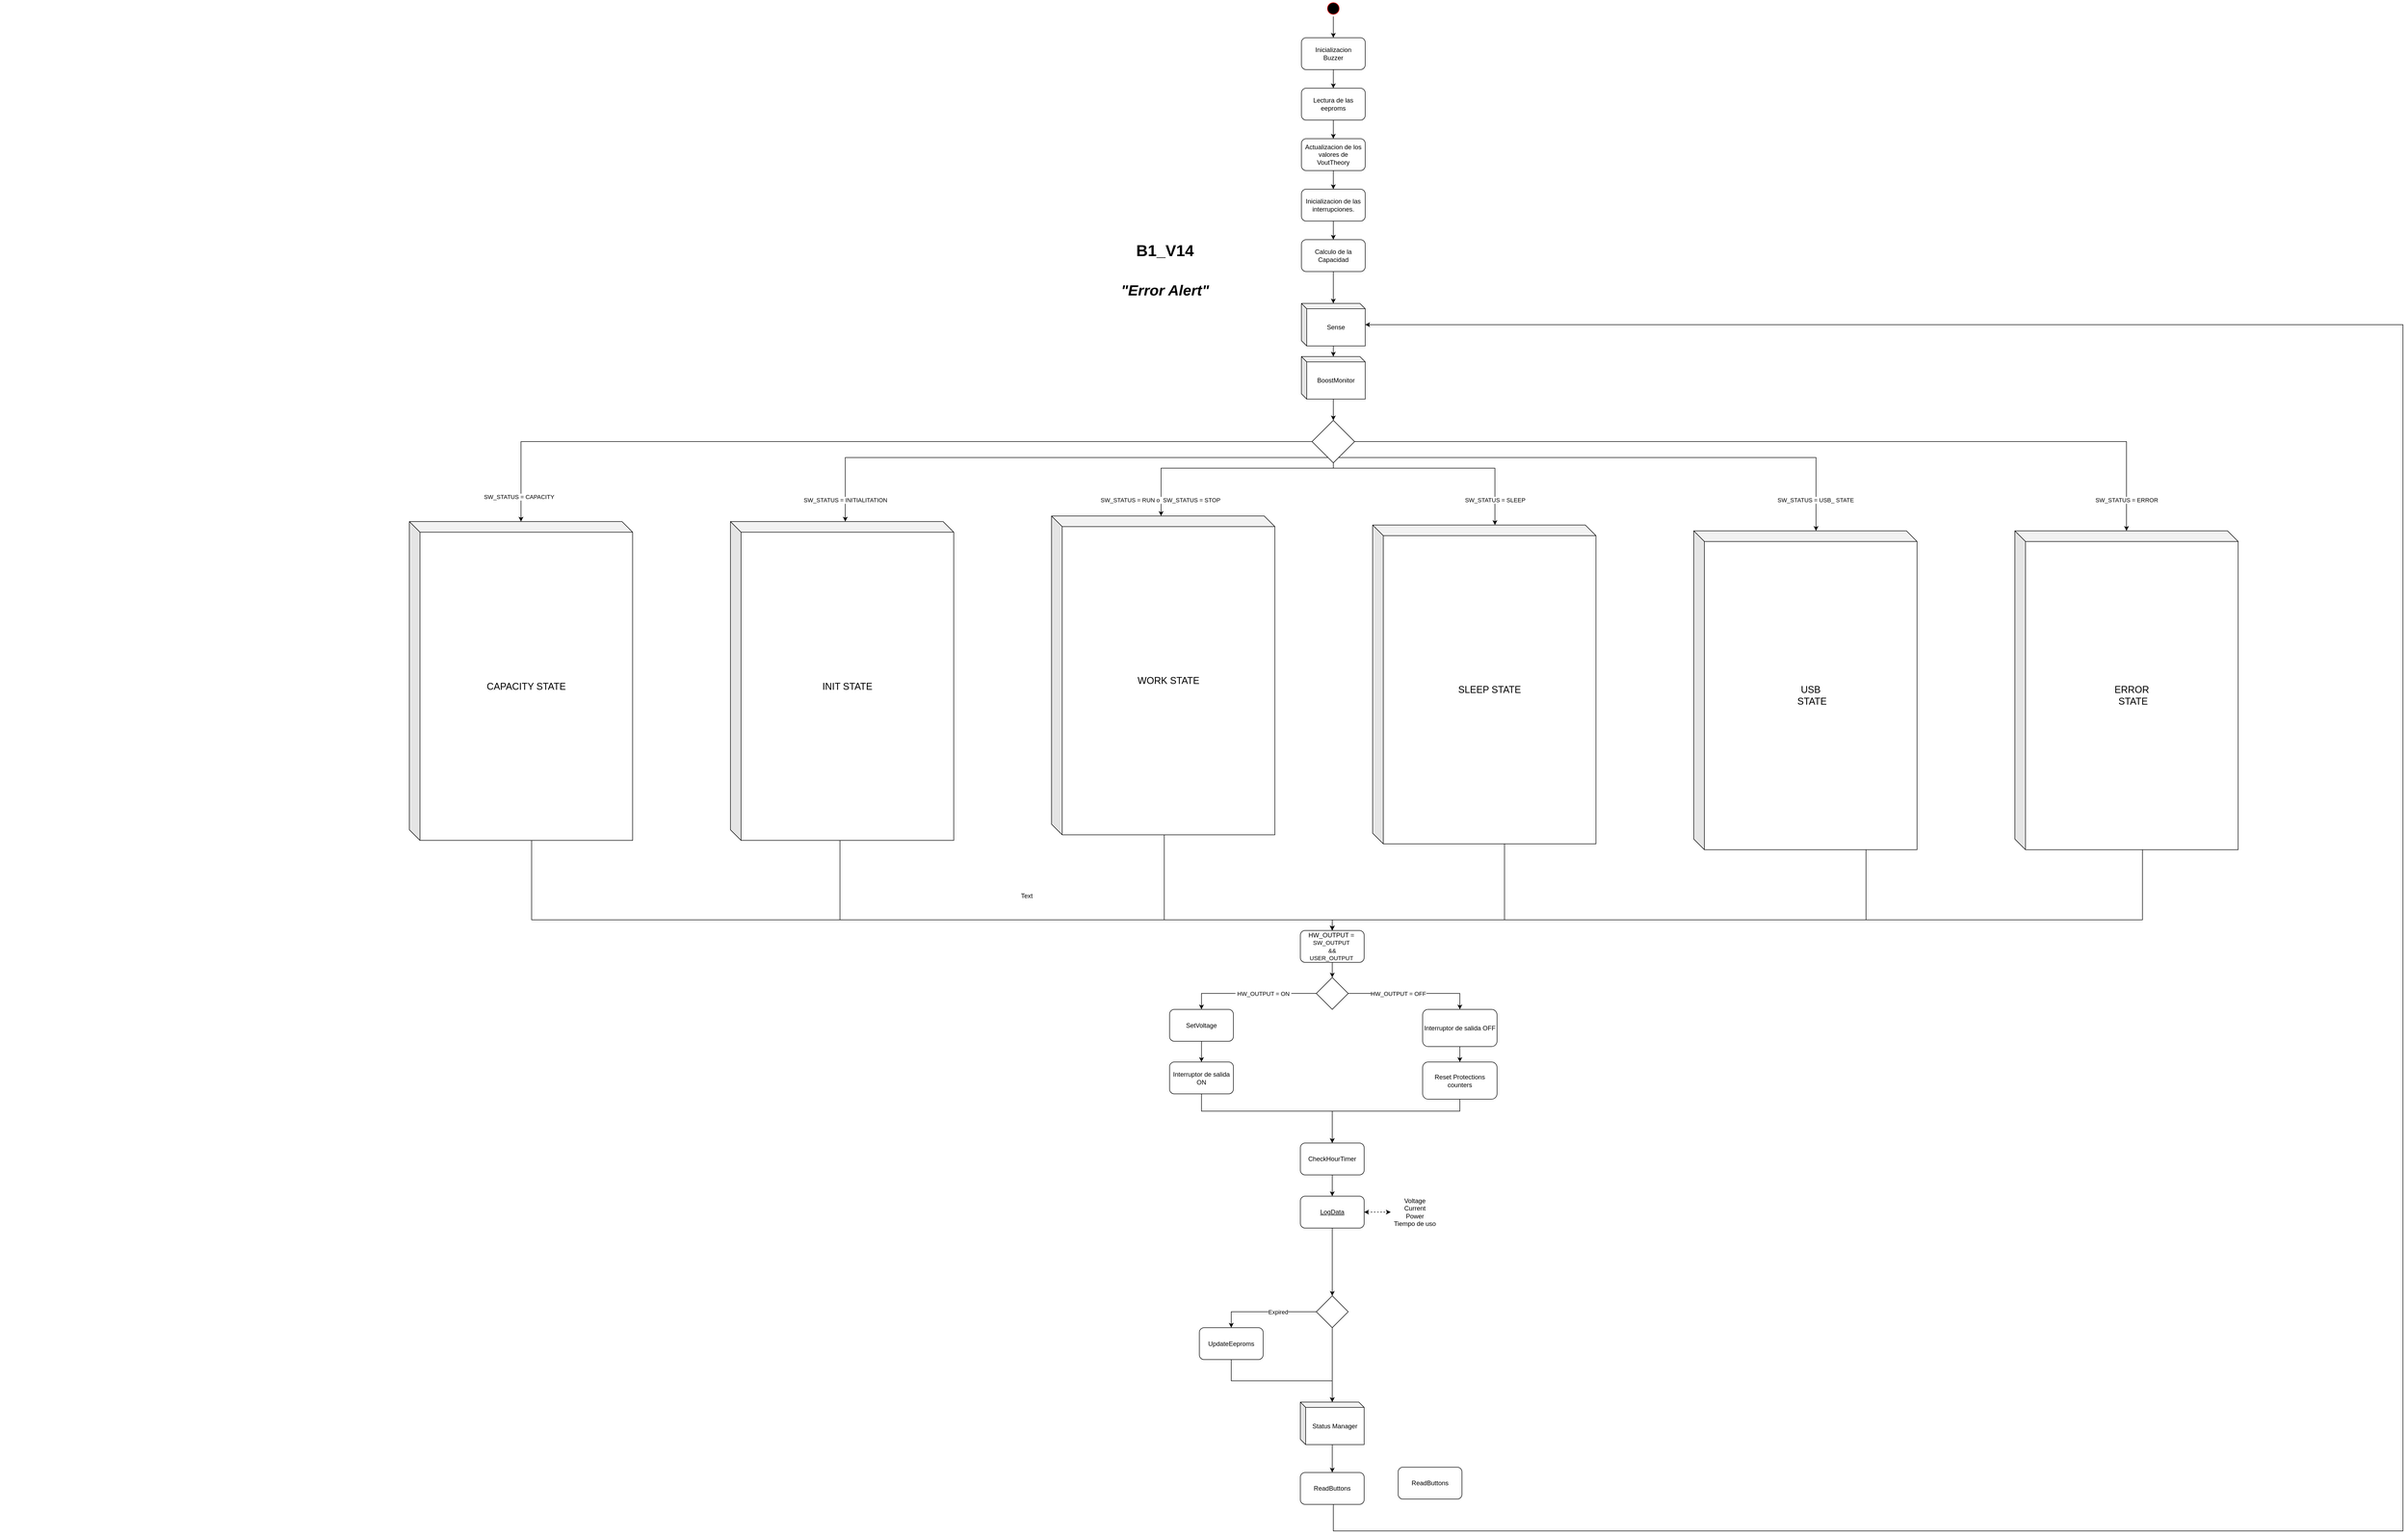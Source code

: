 <mxfile pages="10">
    <diagram name="B1_V13" id="glGocLATi1if9tQTDRDP">
        <mxGraphModel dx="4677" dy="1845" grid="1" gridSize="10" guides="1" tooltips="0" connect="1" arrows="1" fold="1" page="0" pageScale="1" pageWidth="1169" pageHeight="827" math="0" shadow="0">
            <root>
                <mxCell id="KJZN4QSeBZsimf8XrtOt-0"/>
                <mxCell id="KJZN4QSeBZsimf8XrtOt-1" parent="KJZN4QSeBZsimf8XrtOt-0"/>
                <mxCell id="Roac4K4DDtZRb6RYGNBo-1" style="edgeStyle=orthogonalEdgeStyle;rounded=0;orthogonalLoop=1;jettySize=auto;html=1;exitX=0;exitY=0.5;exitDx=0;exitDy=0;" parent="KJZN4QSeBZsimf8XrtOt-1" source="KJZN4QSeBZsimf8XrtOt-33" target="BRvG4TFzllgUyVn7TMtv-0" edge="1">
                    <mxGeometry relative="1" as="geometry">
                        <mxPoint x="-4231.5" y="552.5" as="targetPoint"/>
                    </mxGeometry>
                </mxCell>
                <mxCell id="KJZN4QSeBZsimf8XrtOt-32" style="edgeStyle=orthogonalEdgeStyle;rounded=0;orthogonalLoop=1;jettySize=auto;html=1;" parent="KJZN4QSeBZsimf8XrtOt-1" source="KJZN4QSeBZsimf8XrtOt-4" target="KJZN4QSeBZsimf8XrtOt-31" edge="1">
                    <mxGeometry relative="1" as="geometry"/>
                </mxCell>
                <mxCell id="KJZN4QSeBZsimf8XrtOt-4" value="" style="ellipse;html=1;shape=startState;fillColor=#000000;strokeColor=#ff0000;" parent="KJZN4QSeBZsimf8XrtOt-1" vertex="1">
                    <mxGeometry x="-1247" y="-420" width="30" height="30" as="geometry"/>
                </mxCell>
                <mxCell id="KJZN4QSeBZsimf8XrtOt-5" value="B1_V14" style="text;html=1;align=center;verticalAlign=middle;resizable=0;points=[];autosize=1;horizontal=1;fontSize=30;fontStyle=1" parent="KJZN4QSeBZsimf8XrtOt-1" vertex="1">
                    <mxGeometry x="-1609" y="30" width="120" height="40" as="geometry"/>
                </mxCell>
                <mxCell id="KJZN4QSeBZsimf8XrtOt-10" value="&quot;Error Alert&quot;" style="text;html=1;align=center;verticalAlign=middle;resizable=0;points=[];autosize=1;horizontal=1;fontSize=28;fontStyle=3" parent="KJZN4QSeBZsimf8XrtOt-1" vertex="1">
                    <mxGeometry x="-1639" y="105" width="180" height="40" as="geometry"/>
                </mxCell>
                <mxCell id="jaCGJIhByV2iJYmkqptb-1" style="edgeStyle=orthogonalEdgeStyle;rounded=0;orthogonalLoop=1;jettySize=auto;html=1;" parent="KJZN4QSeBZsimf8XrtOt-1" source="ruG5vH_31Uw-ZUmo2fAi-0" target="B-05Loair7Pkp6i9BXt2-6" edge="1">
                    <mxGeometry relative="1" as="geometry">
                        <mxPoint x="-1234" y="70" as="targetPoint"/>
                        <mxPoint x="-1234" y="10" as="sourcePoint"/>
                    </mxGeometry>
                </mxCell>
                <mxCell id="8JxmRNeIDzokGleUkWfp-2" style="edgeStyle=orthogonalEdgeStyle;rounded=0;orthogonalLoop=1;jettySize=auto;html=1;" parent="KJZN4QSeBZsimf8XrtOt-1" source="KJZN4QSeBZsimf8XrtOt-31" target="8JxmRNeIDzokGleUkWfp-0" edge="1">
                    <mxGeometry relative="1" as="geometry"/>
                </mxCell>
                <mxCell id="KJZN4QSeBZsimf8XrtOt-31" value="Inicializacion&lt;br&gt;Buzzer" style="rounded=1;whiteSpace=wrap;html=1;" parent="KJZN4QSeBZsimf8XrtOt-1" vertex="1">
                    <mxGeometry x="-1292" y="-350" width="120" height="60" as="geometry"/>
                </mxCell>
                <mxCell id="KJZN4QSeBZsimf8XrtOt-36" value="SW_STATUS = INITIALITATION" style="edgeStyle=orthogonalEdgeStyle;rounded=0;orthogonalLoop=1;jettySize=auto;html=1;" parent="KJZN4QSeBZsimf8XrtOt-1" source="KJZN4QSeBZsimf8XrtOt-33" target="zXNd08fYIhHkknIT_KnA-0" edge="1">
                    <mxGeometry x="0.921" relative="1" as="geometry">
                        <mxPoint x="-3170" y="673" as="targetPoint"/>
                        <Array as="points">
                            <mxPoint x="-2150" y="440"/>
                        </Array>
                        <mxPoint as="offset"/>
                    </mxGeometry>
                </mxCell>
                <mxCell id="_vSy-FpbOcEKtkJC-ArK-12" value="SW_STATUS = RUN o&amp;nbsp; SW_STATUS = STOP&amp;nbsp;&lt;span style=&quot;color: rgba(0 , 0 , 0 , 0) ; font-family: monospace ; font-size: 0px ; background-color: rgb(248 , 249 , 250)&quot;&gt;%3CmxGraphModel%3E%3Croot%3E%3CmxCell%20id%3D%220%22%2F%3E%3CmxCell%20id%3D%221%22%20parent%3D%220%22%2F%3E%3CUserObject%20label%3D%22Protections%22%20id%3D%222%22%3E%3CmxCell%20style%3D%22shape%3Dcube%3BwhiteSpace%3Dwrap%3Bhtml%3D1%3BboundedLbl%3D1%3BbackgroundOutline%3D1%3BdarkOpacity%3D0.05%3BdarkOpacity2%3D0.1%3Bsize%3D10%3B%22%20vertex%3D%221%22%20parent%3D%221%22%3E%3CmxGeometry%20x%3D%22-1100%22%20y%3D%22300%22%20width%3D%22120%22%20height%3D%2280%22%20as%3D%22geometry%22%2F%3E%3C%2FmxCell%3E%3C%2FUserObject%3E%3C%2Froot%3E%3C%2FmxGraphModel%3SW&lt;/span&gt;&lt;span style=&quot;color: rgba(0 , 0 , 0 , 0) ; font-family: monospace ; font-size: 0px ; background-color: rgb(248 , 249 , 250)&quot;&gt;%3CmxGraphModel%3E%3Croot%3E%3CmxCell%20id%3D%220%22%2F%3E%3CmxCell%20id%3D%221%22%20parent%3D%220%22%2F%3E%3CUserObject%20label%3D%22Protections%22%20id%3D%222%22%3E%3CmxCell%20style%3D%22shape%3Dcube%3BwhiteSpace%3Dwrap%3Bhtml%3D1%3BboundedLbl%3D1%3BbackgroundOutline%3D1%3BdarkOpacity%3D0.05%3BdarkOpacity2%3D0.1%3Bsize%3D10%3B%22%20vertex%3D%221%22%20parent%3D%221%22%3E%3CmxGeometry%20x%3D%22-1100%22%20y%3D%22300%22%20width%3D%22120%22%20height%3D%2280%22%20as%3D%22geometry%22%2F%3E%3C%2FmxCell%3E%3C%2FUserObject%3E%3C%2Froot%3E%3C%2FmxGraphModel%3E&lt;/span&gt;" style="edgeStyle=orthogonalEdgeStyle;rounded=0;orthogonalLoop=1;jettySize=auto;html=1;" parent="KJZN4QSeBZsimf8XrtOt-1" source="KJZN4QSeBZsimf8XrtOt-33" target="IsC5nbaytG8KSKc5ebFz-0" edge="1">
                    <mxGeometry x="0.859" relative="1" as="geometry">
                        <mxPoint x="-1555.857" y="494" as="targetPoint"/>
                        <Array as="points">
                            <mxPoint x="-1556" y="460"/>
                        </Array>
                        <mxPoint as="offset"/>
                    </mxGeometry>
                </mxCell>
                <mxCell id="NyqkF-gbz-_48I7BSh4u-46" value="SW_STATUS = SLEEP" style="edgeStyle=orthogonalEdgeStyle;rounded=0;orthogonalLoop=1;jettySize=auto;html=1;exitX=0.5;exitY=1;exitDx=0;exitDy=0;" parent="KJZN4QSeBZsimf8XrtOt-1" source="KJZN4QSeBZsimf8XrtOt-33" target="21zlbozu3UNSe2jRhIxl-0" edge="1">
                    <mxGeometry x="0.777" relative="1" as="geometry">
                        <mxPoint x="-498" y="494" as="targetPoint"/>
                        <Array as="points">
                            <mxPoint x="-1232" y="460"/>
                            <mxPoint x="-928" y="460"/>
                        </Array>
                        <mxPoint as="offset"/>
                    </mxGeometry>
                </mxCell>
                <mxCell id="hDkO0alHiIF7A5yM-MGD-1" style="edgeStyle=orthogonalEdgeStyle;rounded=0;orthogonalLoop=1;jettySize=auto;html=1;" parent="KJZN4QSeBZsimf8XrtOt-1" source="KJZN4QSeBZsimf8XrtOt-33" target="hDkO0alHiIF7A5yM-MGD-0" edge="1">
                    <mxGeometry relative="1" as="geometry">
                        <Array as="points">
                            <mxPoint x="-324" y="440"/>
                        </Array>
                    </mxGeometry>
                </mxCell>
                <mxCell id="jjkfY-WqF938aFZpz0Fs-1" value="SW_STATUS = USB_ STATE" style="edgeLabel;html=1;align=center;verticalAlign=middle;resizable=0;points=[];" parent="hDkO0alHiIF7A5yM-MGD-1" vertex="1" connectable="0">
                    <mxGeometry x="0.732" y="-56" relative="1" as="geometry">
                        <mxPoint y="24" as="offset"/>
                    </mxGeometry>
                </mxCell>
                <mxCell id="KJZN4QSeBZsimf8XrtOt-33" value="" style="rhombus;whiteSpace=wrap;html=1;" parent="KJZN4QSeBZsimf8XrtOt-1" vertex="1">
                    <mxGeometry x="-1272" y="370" width="80" height="80" as="geometry"/>
                </mxCell>
                <mxCell id="NyqkF-gbz-_48I7BSh4u-9" style="edgeStyle=orthogonalEdgeStyle;rounded=0;orthogonalLoop=1;jettySize=auto;html=1;" parent="KJZN4QSeBZsimf8XrtOt-1" source="zXNd08fYIhHkknIT_KnA-0" target="cbW24bWSP_oCrNT920_E-14" edge="1">
                    <mxGeometry relative="1" as="geometry">
                        <mxPoint x="-1040.0" y="1612.5" as="targetPoint"/>
                        <Array as="points">
                            <mxPoint x="-2160" y="1310"/>
                            <mxPoint x="-1234" y="1310"/>
                        </Array>
                        <mxPoint x="-3450" y="2448" as="sourcePoint"/>
                    </mxGeometry>
                </mxCell>
                <mxCell id="jaCGJIhByV2iJYmkqptb-2" style="edgeStyle=orthogonalEdgeStyle;rounded=0;orthogonalLoop=1;jettySize=auto;html=1;" parent="KJZN4QSeBZsimf8XrtOt-1" source="BdTzx2jqWgnnfkIgsNBx-0" target="KJZN4QSeBZsimf8XrtOt-33" edge="1">
                    <mxGeometry relative="1" as="geometry">
                        <mxPoint x="-1231.941" y="250.0" as="sourcePoint"/>
                        <mxPoint x="-1232.059" y="270.059" as="targetPoint"/>
                    </mxGeometry>
                </mxCell>
                <mxCell id="NyqkF-gbz-_48I7BSh4u-0" value="" style="rhombus;whiteSpace=wrap;html=1;" parent="KJZN4QSeBZsimf8XrtOt-1" vertex="1">
                    <mxGeometry x="-1264" y="1418.5" width="60" height="60" as="geometry"/>
                </mxCell>
                <mxCell id="NyqkF-gbz-_48I7BSh4u-1" value="&amp;nbsp;HW_OUTPUT = ON&amp;nbsp;" style="edgeStyle=orthogonalEdgeStyle;rounded=0;orthogonalLoop=1;jettySize=auto;html=1;" parent="KJZN4QSeBZsimf8XrtOt-1" source="NyqkF-gbz-_48I7BSh4u-0" target="NyqkF-gbz-_48I7BSh4u-5" edge="1">
                    <mxGeometry x="-0.187" relative="1" as="geometry">
                        <mxPoint x="-1450" y="1358.5" as="targetPoint"/>
                        <Array as="points">
                            <mxPoint x="-1480" y="1448.5"/>
                        </Array>
                        <mxPoint as="offset"/>
                    </mxGeometry>
                </mxCell>
                <mxCell id="NyqkF-gbz-_48I7BSh4u-2" value="HW_OUTPUT = OFF" style="edgeStyle=orthogonalEdgeStyle;rounded=0;orthogonalLoop=1;jettySize=auto;html=1;" parent="KJZN4QSeBZsimf8XrtOt-1" source="NyqkF-gbz-_48I7BSh4u-0" target="NyqkF-gbz-_48I7BSh4u-6" edge="1">
                    <mxGeometry x="-0.218" relative="1" as="geometry">
                        <mxPoint x="-1087" y="1467.5" as="targetPoint"/>
                        <Array as="points">
                            <mxPoint x="-994" y="1449"/>
                        </Array>
                        <mxPoint as="offset"/>
                    </mxGeometry>
                </mxCell>
                <mxCell id="cbW24bWSP_oCrNT920_E-2" style="edgeStyle=orthogonalEdgeStyle;rounded=0;orthogonalLoop=1;jettySize=auto;html=1;" parent="KJZN4QSeBZsimf8XrtOt-1" source="NyqkF-gbz-_48I7BSh4u-3" target="xvpuPWjoxFshzSVPssFp-44" edge="1">
                    <mxGeometry relative="1" as="geometry">
                        <Array as="points">
                            <mxPoint x="-1480" y="1670"/>
                            <mxPoint x="-1234" y="1670"/>
                        </Array>
                        <mxPoint x="-1234" y="1700" as="targetPoint"/>
                    </mxGeometry>
                </mxCell>
                <mxCell id="NyqkF-gbz-_48I7BSh4u-3" value="Interruptor de salida ON" style="rounded=1;whiteSpace=wrap;html=1;" parent="KJZN4QSeBZsimf8XrtOt-1" vertex="1">
                    <mxGeometry x="-1540" y="1577.5" width="120" height="60" as="geometry"/>
                </mxCell>
                <mxCell id="NyqkF-gbz-_48I7BSh4u-4" style="edgeStyle=orthogonalEdgeStyle;rounded=0;orthogonalLoop=1;jettySize=auto;html=1;" parent="KJZN4QSeBZsimf8XrtOt-1" source="NyqkF-gbz-_48I7BSh4u-5" target="NyqkF-gbz-_48I7BSh4u-3" edge="1">
                    <mxGeometry relative="1" as="geometry"/>
                </mxCell>
                <mxCell id="NyqkF-gbz-_48I7BSh4u-5" value="SetVoltage" style="rounded=1;whiteSpace=wrap;html=1;" parent="KJZN4QSeBZsimf8XrtOt-1" vertex="1">
                    <mxGeometry x="-1540" y="1478.5" width="120" height="60" as="geometry"/>
                </mxCell>
                <mxCell id="cbW24bWSP_oCrNT920_E-1" style="edgeStyle=orthogonalEdgeStyle;rounded=0;orthogonalLoop=1;jettySize=auto;html=1;" parent="KJZN4QSeBZsimf8XrtOt-1" source="KNQbeI_EjnVi1IZX2qGa-0" target="xvpuPWjoxFshzSVPssFp-44" edge="1">
                    <mxGeometry relative="1" as="geometry">
                        <Array as="points">
                            <mxPoint x="-994" y="1670"/>
                            <mxPoint x="-1234" y="1670"/>
                        </Array>
                        <mxPoint x="-1234" y="1700" as="targetPoint"/>
                    </mxGeometry>
                </mxCell>
                <mxCell id="KNQbeI_EjnVi1IZX2qGa-1" style="edgeStyle=orthogonalEdgeStyle;rounded=0;orthogonalLoop=1;jettySize=auto;html=1;endArrow=classic;endFill=1;fontSize=12;" parent="KJZN4QSeBZsimf8XrtOt-1" source="NyqkF-gbz-_48I7BSh4u-6" target="KNQbeI_EjnVi1IZX2qGa-0" edge="1">
                    <mxGeometry relative="1" as="geometry"/>
                </mxCell>
                <mxCell id="NyqkF-gbz-_48I7BSh4u-6" value="Interruptor de salida OFF" style="rounded=1;whiteSpace=wrap;html=1;" parent="KJZN4QSeBZsimf8XrtOt-1" vertex="1">
                    <mxGeometry x="-1064" y="1478.5" width="140" height="70" as="geometry"/>
                </mxCell>
                <mxCell id="NyqkF-gbz-_48I7BSh4u-93" style="edgeStyle=orthogonalEdgeStyle;rounded=0;orthogonalLoop=1;jettySize=auto;html=1;exitX=0;exitY=0;exitDx=220;exitDy=600;exitPerimeter=0;" parent="KJZN4QSeBZsimf8XrtOt-1" source="jjkfY-WqF938aFZpz0Fs-0" target="cbW24bWSP_oCrNT920_E-14" edge="1">
                    <mxGeometry relative="1" as="geometry">
                        <Array as="points">
                            <mxPoint x="290" y="1178"/>
                            <mxPoint x="290" y="1310"/>
                            <mxPoint x="-1234" y="1310"/>
                        </Array>
                        <mxPoint x="219.857" y="1176" as="sourcePoint"/>
                        <mxPoint x="-1040.0" y="1612.5" as="targetPoint"/>
                    </mxGeometry>
                </mxCell>
                <mxCell id="cbW24bWSP_oCrNT920_E-3" style="edgeStyle=orthogonalEdgeStyle;rounded=0;orthogonalLoop=1;jettySize=auto;html=1;" parent="KJZN4QSeBZsimf8XrtOt-1" source="h6twncE5I4OJgi1WDBt--54" target="B-05Loair7Pkp6i9BXt2-6" edge="1">
                    <mxGeometry relative="1" as="geometry">
                        <Array as="points">
                            <mxPoint x="-1232" y="2460"/>
                            <mxPoint x="780" y="2460"/>
                            <mxPoint x="780" y="190"/>
                        </Array>
                        <mxPoint x="-1040.0" y="360" as="targetPoint"/>
                    </mxGeometry>
                </mxCell>
                <mxCell id="cbW24bWSP_oCrNT920_E-15" style="edgeStyle=orthogonalEdgeStyle;rounded=0;orthogonalLoop=1;jettySize=auto;html=1;" parent="KJZN4QSeBZsimf8XrtOt-1" source="cbW24bWSP_oCrNT920_E-14" target="NyqkF-gbz-_48I7BSh4u-0" edge="1">
                    <mxGeometry relative="1" as="geometry"/>
                </mxCell>
                <UserObject label="BoostMonitor" link="data:page/id,PWQGfgC5HpiCWX8LgTH9" id="BdTzx2jqWgnnfkIgsNBx-0">
                    <mxCell style="shape=cube;whiteSpace=wrap;html=1;boundedLbl=1;backgroundOutline=1;darkOpacity=0.05;darkOpacity2=0.1;size=10;" parent="KJZN4QSeBZsimf8XrtOt-1" vertex="1">
                        <mxGeometry x="-1292" y="250" width="120" height="80" as="geometry"/>
                    </mxCell>
                </UserObject>
                <mxCell id="B-05Loair7Pkp6i9BXt2-9" style="edgeStyle=orthogonalEdgeStyle;rounded=0;orthogonalLoop=1;jettySize=auto;html=1;entryX=0.5;entryY=0;entryDx=0;entryDy=0;entryPerimeter=0;" parent="KJZN4QSeBZsimf8XrtOt-1" source="B-05Loair7Pkp6i9BXt2-6" target="BdTzx2jqWgnnfkIgsNBx-0" edge="1">
                    <mxGeometry relative="1" as="geometry"/>
                </mxCell>
                <UserObject label="Sense" id="B-05Loair7Pkp6i9BXt2-6">
                    <mxCell style="shape=cube;whiteSpace=wrap;html=1;boundedLbl=1;backgroundOutline=1;darkOpacity=0.05;darkOpacity2=0.1;size=10;" parent="KJZN4QSeBZsimf8XrtOt-1" vertex="1">
                        <mxGeometry x="-1292" y="150" width="120" height="80" as="geometry"/>
                    </mxCell>
                </UserObject>
                <mxCell id="h6twncE5I4OJgi1WDBt--55" style="edgeStyle=orthogonalEdgeStyle;rounded=0;orthogonalLoop=1;jettySize=auto;html=1;" parent="KJZN4QSeBZsimf8XrtOt-1" source="B-05Loair7Pkp6i9BXt2-10" target="h6twncE5I4OJgi1WDBt--54" edge="1">
                    <mxGeometry relative="1" as="geometry"/>
                </mxCell>
                <UserObject label="Status Manager" link="data:page/id,rvqr-Doow_cSDX-mkZN1" id="B-05Loair7Pkp6i9BXt2-10">
                    <mxCell style="shape=cube;whiteSpace=wrap;html=1;boundedLbl=1;backgroundOutline=1;darkOpacity=0.05;darkOpacity2=0.1;size=10;" parent="KJZN4QSeBZsimf8XrtOt-1" vertex="1">
                        <mxGeometry x="-1294" y="2217.5" width="120" height="80" as="geometry"/>
                    </mxCell>
                </UserObject>
                <mxCell id="cbW24bWSP_oCrNT920_E-14" value="HW_OUTPUT =&amp;nbsp;&lt;br&gt;&lt;span style=&quot;font-size: 11px ; background-color: rgb(255 , 255 , 255)&quot;&gt;SW_OUTPUT&amp;nbsp;&lt;/span&gt;&lt;br style=&quot;font-size: 11px&quot;&gt;&lt;span style=&quot;font-size: 11px ; background-color: rgb(255 , 255 , 255)&quot;&gt;&amp;amp;&amp;amp;&lt;/span&gt;&lt;br style=&quot;font-size: 11px&quot;&gt;&lt;span style=&quot;font-size: 11px ; background-color: rgb(255 , 255 , 255)&quot;&gt;&amp;nbsp;USER_OUTPUT&amp;nbsp;&amp;nbsp;&lt;/span&gt;" style="rounded=1;whiteSpace=wrap;html=1;" parent="KJZN4QSeBZsimf8XrtOt-1" vertex="1">
                    <mxGeometry x="-1294" y="1330" width="120" height="60" as="geometry"/>
                </mxCell>
                <mxCell id="KrmIJJNTHYVdKuvQiynX-3" style="edgeStyle=orthogonalEdgeStyle;rounded=0;orthogonalLoop=1;jettySize=auto;html=1;" parent="KJZN4QSeBZsimf8XrtOt-1" source="IsC5nbaytG8KSKc5ebFz-0" target="cbW24bWSP_oCrNT920_E-14" edge="1">
                    <mxGeometry relative="1" as="geometry">
                        <Array as="points">
                            <mxPoint x="-1550" y="1310"/>
                            <mxPoint x="-1234" y="1310"/>
                        </Array>
                        <mxPoint x="-1549.857" y="2210" as="sourcePoint"/>
                        <mxPoint x="-1040.0" y="1642.5" as="targetPoint"/>
                    </mxGeometry>
                </mxCell>
                <mxCell id="KNQbeI_EjnVi1IZX2qGa-0" value="Reset Protections counters" style="rounded=1;whiteSpace=wrap;html=1;" parent="KJZN4QSeBZsimf8XrtOt-1" vertex="1">
                    <mxGeometry x="-1064" y="1577.5" width="140" height="70" as="geometry"/>
                </mxCell>
                <mxCell id="NyqkF-gbz-_48I7BSh4u-44" value="SW_STATUS = ERROR" style="edgeStyle=orthogonalEdgeStyle;rounded=0;orthogonalLoop=1;jettySize=auto;html=1;" parent="KJZN4QSeBZsimf8XrtOt-1" source="KJZN4QSeBZsimf8XrtOt-33" target="jjkfY-WqF938aFZpz0Fs-0" edge="1">
                    <mxGeometry x="0.928" relative="1" as="geometry">
                        <mxPoint x="339.857" y="554.0" as="targetPoint"/>
                        <mxPoint as="offset"/>
                    </mxGeometry>
                </mxCell>
                <mxCell id="xvpuPWjoxFshzSVPssFp-48" style="edgeStyle=orthogonalEdgeStyle;rounded=0;orthogonalLoop=1;jettySize=auto;html=1;" parent="KJZN4QSeBZsimf8XrtOt-1" source="xvpuPWjoxFshzSVPssFp-44" target="xvpuPWjoxFshzSVPssFp-53" edge="1">
                    <mxGeometry relative="1" as="geometry"/>
                </mxCell>
                <mxCell id="xvpuPWjoxFshzSVPssFp-44" value="CheckHourTimer" style="rounded=1;whiteSpace=wrap;html=1;" parent="KJZN4QSeBZsimf8XrtOt-1" vertex="1">
                    <mxGeometry x="-1294" y="1730" width="120" height="60" as="geometry"/>
                </mxCell>
                <mxCell id="xvpuPWjoxFshzSVPssFp-52" style="edgeStyle=orthogonalEdgeStyle;rounded=0;orthogonalLoop=1;jettySize=auto;html=1;" parent="KJZN4QSeBZsimf8XrtOt-1" source="xvpuPWjoxFshzSVPssFp-45" target="B-05Loair7Pkp6i9BXt2-10" edge="1">
                    <mxGeometry relative="1" as="geometry">
                        <Array as="points">
                            <mxPoint x="-1424" y="2177.5"/>
                            <mxPoint x="-1234" y="2177.5"/>
                        </Array>
                    </mxGeometry>
                </mxCell>
                <mxCell id="xvpuPWjoxFshzSVPssFp-45" value="UpdateEeproms" style="rounded=1;whiteSpace=wrap;html=1;" parent="KJZN4QSeBZsimf8XrtOt-1" vertex="1">
                    <mxGeometry x="-1484" y="2077.5" width="120" height="60" as="geometry"/>
                </mxCell>
                <mxCell id="xvpuPWjoxFshzSVPssFp-49" value="Expired" style="edgeStyle=orthogonalEdgeStyle;rounded=0;orthogonalLoop=1;jettySize=auto;html=1;" parent="KJZN4QSeBZsimf8XrtOt-1" source="xvpuPWjoxFshzSVPssFp-47" target="xvpuPWjoxFshzSVPssFp-45" edge="1">
                    <mxGeometry x="-0.238" relative="1" as="geometry">
                        <Array as="points">
                            <mxPoint x="-1424" y="2047.5"/>
                        </Array>
                        <mxPoint as="offset"/>
                    </mxGeometry>
                </mxCell>
                <mxCell id="xvpuPWjoxFshzSVPssFp-51" style="edgeStyle=orthogonalEdgeStyle;rounded=0;orthogonalLoop=1;jettySize=auto;html=1;" parent="KJZN4QSeBZsimf8XrtOt-1" source="xvpuPWjoxFshzSVPssFp-47" target="B-05Loair7Pkp6i9BXt2-10" edge="1">
                    <mxGeometry relative="1" as="geometry"/>
                </mxCell>
                <mxCell id="xvpuPWjoxFshzSVPssFp-47" value="" style="rhombus;whiteSpace=wrap;html=1;" parent="KJZN4QSeBZsimf8XrtOt-1" vertex="1">
                    <mxGeometry x="-1264" y="2017.5" width="60" height="60" as="geometry"/>
                </mxCell>
                <mxCell id="xvpuPWjoxFshzSVPssFp-55" style="edgeStyle=orthogonalEdgeStyle;rounded=0;orthogonalLoop=1;jettySize=auto;html=1;" parent="KJZN4QSeBZsimf8XrtOt-1" source="xvpuPWjoxFshzSVPssFp-53" target="xvpuPWjoxFshzSVPssFp-47" edge="1">
                    <mxGeometry relative="1" as="geometry"/>
                </mxCell>
                <mxCell id="xvpuPWjoxFshzSVPssFp-53" value="LogData" style="rounded=1;whiteSpace=wrap;html=1;fontStyle=4" parent="KJZN4QSeBZsimf8XrtOt-1" vertex="1">
                    <mxGeometry x="-1294" y="1830" width="120" height="60" as="geometry"/>
                </mxCell>
                <mxCell id="xvpuPWjoxFshzSVPssFp-56" value="Voltage&lt;br&gt;Current&lt;br&gt;Power&lt;br&gt;Tiempo de uso" style="text;html=1;align=center;verticalAlign=middle;resizable=0;points=[];autosize=1;" parent="KJZN4QSeBZsimf8XrtOt-1" vertex="1">
                    <mxGeometry x="-1124" y="1830" width="90" height="60" as="geometry"/>
                </mxCell>
                <mxCell id="xvpuPWjoxFshzSVPssFp-57" value="" style="endArrow=classic;startArrow=classic;html=1;dashed=1;" parent="KJZN4QSeBZsimf8XrtOt-1" source="xvpuPWjoxFshzSVPssFp-53" target="xvpuPWjoxFshzSVPssFp-56" edge="1">
                    <mxGeometry width="50" height="50" relative="1" as="geometry">
                        <mxPoint x="-954" y="1910" as="sourcePoint"/>
                        <mxPoint x="-904" y="1860" as="targetPoint"/>
                    </mxGeometry>
                </mxCell>
                <mxCell id="ruG5vH_31Uw-ZUmo2fAi-0" value="Calculo de la Capacidad" style="rounded=1;whiteSpace=wrap;html=1;" parent="KJZN4QSeBZsimf8XrtOt-1" vertex="1">
                    <mxGeometry x="-1292" y="30" width="120" height="60" as="geometry"/>
                </mxCell>
                <mxCell id="7XDe28umbF5-B0Iidsnj-37" style="edgeStyle=orthogonalEdgeStyle;rounded=0;orthogonalLoop=1;jettySize=auto;html=1;" parent="KJZN4QSeBZsimf8XrtOt-1" source="21zlbozu3UNSe2jRhIxl-0" target="cbW24bWSP_oCrNT920_E-14" edge="1">
                    <mxGeometry relative="1" as="geometry">
                        <mxPoint x="-481.8" y="1691.94" as="sourcePoint"/>
                        <mxPoint x="190" y="1020" as="targetPoint"/>
                        <Array as="points">
                            <mxPoint x="-910" y="1310"/>
                            <mxPoint x="-1234" y="1310"/>
                        </Array>
                    </mxGeometry>
                </mxCell>
                <mxCell id="h6twncE5I4OJgi1WDBt--54" value="ReadButtons" style="rounded=1;whiteSpace=wrap;html=1;" parent="KJZN4QSeBZsimf8XrtOt-1" vertex="1">
                    <mxGeometry x="-1294" y="2350" width="120" height="60" as="geometry"/>
                </mxCell>
                <mxCell id="mW6j5ts43OMNuMktLH18-11" style="edgeStyle=orthogonalEdgeStyle;rounded=0;orthogonalLoop=1;jettySize=auto;html=1;" parent="KJZN4QSeBZsimf8XrtOt-1" source="BRvG4TFzllgUyVn7TMtv-0" target="cbW24bWSP_oCrNT920_E-14" edge="1">
                    <mxGeometry relative="1" as="geometry">
                        <Array as="points">
                            <mxPoint x="-2740" y="1310"/>
                            <mxPoint x="-1234" y="1310"/>
                        </Array>
                        <mxPoint x="-4220" y="1678" as="sourcePoint"/>
                    </mxGeometry>
                </mxCell>
                <UserObject label="SLEEP STATE" link="data:page/id,gC9tiWxsxMA9k27ofBVB" id="21zlbozu3UNSe2jRhIxl-0">
                    <mxCell style="shape=cube;whiteSpace=wrap;html=1;boundedLbl=1;backgroundOutline=1;darkOpacity=0.05;darkOpacity2=0.1;fontSize=18;" parent="KJZN4QSeBZsimf8XrtOt-1" vertex="1">
                        <mxGeometry x="-1158" y="567" width="420" height="600" as="geometry"/>
                    </mxCell>
                </UserObject>
                <mxCell id="hDkO0alHiIF7A5yM-MGD-2" style="edgeStyle=orthogonalEdgeStyle;rounded=0;orthogonalLoop=1;jettySize=auto;html=1;" parent="KJZN4QSeBZsimf8XrtOt-1" source="hDkO0alHiIF7A5yM-MGD-0" target="cbW24bWSP_oCrNT920_E-14" edge="1">
                    <mxGeometry relative="1" as="geometry">
                        <Array as="points">
                            <mxPoint x="-230" y="1310"/>
                            <mxPoint x="-1234" y="1310"/>
                        </Array>
                    </mxGeometry>
                </mxCell>
                <UserObject label="USB&lt;br&gt;&amp;nbsp;STATE" link="data:page/id,A0H10gjLaPIM3yRPFLTZ" id="hDkO0alHiIF7A5yM-MGD-0">
                    <mxCell style="shape=cube;whiteSpace=wrap;html=1;boundedLbl=1;backgroundOutline=1;darkOpacity=0.05;darkOpacity2=0.1;fontSize=18;" parent="KJZN4QSeBZsimf8XrtOt-1" vertex="1">
                        <mxGeometry x="-554" y="578" width="420" height="600" as="geometry"/>
                    </mxCell>
                </UserObject>
                <mxCell id="8JxmRNeIDzokGleUkWfp-4" style="edgeStyle=orthogonalEdgeStyle;rounded=0;orthogonalLoop=1;jettySize=auto;html=1;" parent="KJZN4QSeBZsimf8XrtOt-1" source="8JxmRNeIDzokGleUkWfp-0" target="8JxmRNeIDzokGleUkWfp-3" edge="1">
                    <mxGeometry relative="1" as="geometry"/>
                </mxCell>
                <mxCell id="8JxmRNeIDzokGleUkWfp-0" value="Lectura de las eeproms" style="rounded=1;whiteSpace=wrap;html=1;" parent="KJZN4QSeBZsimf8XrtOt-1" vertex="1">
                    <mxGeometry x="-1292" y="-255" width="120" height="60" as="geometry"/>
                </mxCell>
                <mxCell id="8JxmRNeIDzokGleUkWfp-7" style="edgeStyle=orthogonalEdgeStyle;rounded=0;orthogonalLoop=1;jettySize=auto;html=1;" parent="KJZN4QSeBZsimf8XrtOt-1" source="8JxmRNeIDzokGleUkWfp-3" target="8JxmRNeIDzokGleUkWfp-5" edge="1">
                    <mxGeometry relative="1" as="geometry"/>
                </mxCell>
                <mxCell id="8JxmRNeIDzokGleUkWfp-3" value="Actualizacion de los valores de VoutTheory" style="rounded=1;whiteSpace=wrap;html=1;" parent="KJZN4QSeBZsimf8XrtOt-1" vertex="1">
                    <mxGeometry x="-1292" y="-160" width="120" height="60" as="geometry"/>
                </mxCell>
                <mxCell id="8JxmRNeIDzokGleUkWfp-8" style="edgeStyle=orthogonalEdgeStyle;rounded=0;orthogonalLoop=1;jettySize=auto;html=1;" parent="KJZN4QSeBZsimf8XrtOt-1" source="8JxmRNeIDzokGleUkWfp-5" target="ruG5vH_31Uw-ZUmo2fAi-0" edge="1">
                    <mxGeometry relative="1" as="geometry"/>
                </mxCell>
                <mxCell id="8JxmRNeIDzokGleUkWfp-5" value="Inicializacion de las interrupciones." style="rounded=1;whiteSpace=wrap;html=1;" parent="KJZN4QSeBZsimf8XrtOt-1" vertex="1">
                    <mxGeometry x="-1292" y="-65" width="120" height="60" as="geometry"/>
                </mxCell>
                <UserObject label="CAPACITY STATE" link="data:page/id,TOnviQLQuRGdrWPjjEec" id="BRvG4TFzllgUyVn7TMtv-0">
                    <mxCell style="shape=cube;whiteSpace=wrap;html=1;boundedLbl=1;backgroundOutline=1;darkOpacity=0.05;darkOpacity2=0.1;fontSize=18;" parent="KJZN4QSeBZsimf8XrtOt-1" vertex="1">
                        <mxGeometry x="-2970" y="560.5" width="420" height="600" as="geometry"/>
                    </mxCell>
                </UserObject>
                <mxCell id="Zne9ZNZO1rWR2aZw186t-0" value="SW_STATUS = CAPACITY" style="edgeLabel;html=1;align=center;verticalAlign=middle;resizable=0;points=[];" parent="KJZN4QSeBZsimf8XrtOt-1" vertex="1" connectable="0">
                    <mxGeometry x="-3740" y="540" as="geometry">
                        <mxPoint x="976" y="-26" as="offset"/>
                    </mxGeometry>
                </mxCell>
                <UserObject label="INIT STATE" link="data:page/id,nyJ0uG4-cOw2eis_9PlC" id="zXNd08fYIhHkknIT_KnA-0">
                    <mxCell style="shape=cube;whiteSpace=wrap;html=1;boundedLbl=1;backgroundOutline=1;darkOpacity=0.05;darkOpacity2=0.1;fontSize=18;" parent="KJZN4QSeBZsimf8XrtOt-1" vertex="1">
                        <mxGeometry x="-2366" y="560.5" width="420" height="600" as="geometry"/>
                    </mxCell>
                </UserObject>
                <UserObject label="WORK STATE" link="data:page/id,GHI65KjVMiXkr_G_sZsS" id="IsC5nbaytG8KSKc5ebFz-0">
                    <mxCell style="shape=cube;whiteSpace=wrap;html=1;boundedLbl=1;backgroundOutline=1;darkOpacity=0.05;darkOpacity2=0.1;fontSize=18;" parent="KJZN4QSeBZsimf8XrtOt-1" vertex="1">
                        <mxGeometry x="-1762" y="550" width="420" height="600" as="geometry"/>
                    </mxCell>
                </UserObject>
                <UserObject label="ERROR&lt;br&gt;&amp;nbsp;STATE" link="data:page/id,A0H10gjLaPIM3yRPFLTZ" id="jjkfY-WqF938aFZpz0Fs-0">
                    <mxCell style="shape=cube;whiteSpace=wrap;html=1;boundedLbl=1;backgroundOutline=1;darkOpacity=0.05;darkOpacity2=0.1;fontSize=18;" parent="KJZN4QSeBZsimf8XrtOt-1" vertex="1">
                        <mxGeometry x="50" y="578" width="420" height="600" as="geometry"/>
                    </mxCell>
                </UserObject>
                <mxCell id="WOHQrzS8cxV6lXAdWpRM-0" value="ReadButtons" style="rounded=1;whiteSpace=wrap;html=1;" parent="KJZN4QSeBZsimf8XrtOt-1" vertex="1">
                    <mxGeometry x="-1110" y="2340" width="120" height="60" as="geometry"/>
                </mxCell>
                <mxCell id="oR3fSj2HyDn0j63WVh1o-0" value="Text" style="text;html=1;align=center;verticalAlign=middle;resizable=0;points=[];autosize=1;" parent="KJZN4QSeBZsimf8XrtOt-1" vertex="1">
                    <mxGeometry x="-1829" y="1255" width="40" height="20" as="geometry"/>
                </mxCell>
            </root>
        </mxGraphModel>
    </diagram>
    <diagram id="rvqr-Doow_cSDX-mkZN1" name="Status Manager">
        <mxGraphModel dx="2591" dy="862" grid="1" gridSize="10" guides="1" tooltips="1" connect="1" arrows="1" fold="1" page="1" pageScale="1" pageWidth="1169" pageHeight="827" math="0" shadow="1">
            <root>
                <mxCell id="VQ05yDlFk9bk7ucDeXDl-0"/>
                <mxCell id="VQ05yDlFk9bk7ucDeXDl-1" parent="VQ05yDlFk9bk7ucDeXDl-0"/>
                <mxCell id="ZJBZyenCNHahCm4GEcfx-0" style="edgeStyle=orthogonalEdgeStyle;rounded=0;orthogonalLoop=1;jettySize=auto;html=1;curved=1;entryX=0;entryY=0.5;entryDx=0;entryDy=0;" parent="VQ05yDlFk9bk7ucDeXDl-1" source="on8l6lRFaG9rnC7GUeuo-0" target="XZs04IkkSqLSLp2vQCt1-0" edge="1">
                    <mxGeometry relative="1" as="geometry">
                        <Array as="points">
                            <mxPoint x="80" y="207"/>
                        </Array>
                    </mxGeometry>
                </mxCell>
                <mxCell id="-9YaKsyxk5yw5drjqXtM-1" value="Flag work = True" style="edgeLabel;html=1;align=center;verticalAlign=middle;resizable=0;points=[];fontSize=12;" parent="ZJBZyenCNHahCm4GEcfx-0" vertex="1" connectable="0">
                    <mxGeometry x="-0.306" y="-72" relative="1" as="geometry">
                        <mxPoint x="-22" y="27" as="offset"/>
                    </mxGeometry>
                </mxCell>
                <mxCell id="slj-8OZzsrNJBWB8W6Tw-2" style="rounded=0;orthogonalLoop=1;jettySize=auto;html=1;exitX=0;exitY=0.5;exitDx=0;exitDy=0;entryX=0.5;entryY=1;entryDx=0;entryDy=0;edgeStyle=orthogonalEdgeStyle;curved=1;" parent="VQ05yDlFk9bk7ucDeXDl-1" source="on8l6lRFaG9rnC7GUeuo-0" target="slj-8OZzsrNJBWB8W6Tw-0" edge="1">
                    <mxGeometry relative="1" as="geometry"/>
                </mxCell>
                <mxCell id="slj-8OZzsrNJBWB8W6Tw-3" value="SerialPort&lt;br&gt;Password" style="edgeLabel;html=1;align=center;verticalAlign=middle;resizable=0;points=[];" parent="slj-8OZzsrNJBWB8W6Tw-2" vertex="1" connectable="0">
                    <mxGeometry x="0.243" y="-5" relative="1" as="geometry">
                        <mxPoint as="offset"/>
                    </mxGeometry>
                </mxCell>
                <mxCell id="on8l6lRFaG9rnC7GUeuo-0" value="INITIALIZATION" style="ellipse;whiteSpace=wrap;html=1;aspect=fixed;" parent="VQ05yDlFk9bk7ucDeXDl-1" vertex="1">
                    <mxGeometry x="20" y="430" width="100" height="100" as="geometry"/>
                </mxCell>
                <mxCell id="ZJBZyenCNHahCm4GEcfx-1" style="orthogonalLoop=1;jettySize=auto;html=1;curved=1;" parent="VQ05yDlFk9bk7ucDeXDl-1" source="on8l6lRFaG9rnC7GUeuo-1" target="on8l6lRFaG9rnC7GUeuo-3" edge="1">
                    <mxGeometry relative="1" as="geometry">
                        <mxPoint x="910" y="340" as="targetPoint"/>
                        <Array as="points">
                            <mxPoint x="990" y="230"/>
                        </Array>
                    </mxGeometry>
                </mxCell>
                <mxCell id="-9YaKsyxk5yw5drjqXtM-9" value="ERROR = TRUE" style="edgeLabel;html=1;align=center;verticalAlign=middle;resizable=0;points=[];fontSize=12;" parent="ZJBZyenCNHahCm4GEcfx-1" vertex="1" connectable="0">
                    <mxGeometry x="-0.144" y="-95" relative="1" as="geometry">
                        <mxPoint x="74.68" y="58.44" as="offset"/>
                    </mxGeometry>
                </mxCell>
                <mxCell id="XZs04IkkSqLSLp2vQCt1-2" style="orthogonalLoop=1;jettySize=auto;html=1;curved=1;" parent="VQ05yDlFk9bk7ucDeXDl-1" source="on8l6lRFaG9rnC7GUeuo-1" target="XZs04IkkSqLSLp2vQCt1-0" edge="1">
                    <mxGeometry relative="1" as="geometry">
                        <mxPoint x="685.189" y="155.776" as="sourcePoint"/>
                        <mxPoint x="509.57" y="156.786" as="targetPoint"/>
                        <Array as="points">
                            <mxPoint x="671" y="113.21"/>
                            <mxPoint x="531" y="103.21"/>
                        </Array>
                    </mxGeometry>
                </mxCell>
                <mxCell id="-9YaKsyxk5yw5drjqXtM-3" value="button event =&lt;br&gt;&amp;nbsp;CLICK_CENTER" style="edgeLabel;html=1;align=center;verticalAlign=middle;resizable=0;points=[];fontSize=12;" parent="XZs04IkkSqLSLp2vQCt1-2" vertex="1" connectable="0">
                    <mxGeometry x="-0.185" y="10" relative="1" as="geometry">
                        <mxPoint x="-25.7" y="-12.54" as="offset"/>
                    </mxGeometry>
                </mxCell>
                <mxCell id="XZs04IkkSqLSLp2vQCt1-4" style="edgeStyle=none;curved=1;orthogonalLoop=1;jettySize=auto;html=1;entryX=1;entryY=0.5;entryDx=0;entryDy=0;" parent="VQ05yDlFk9bk7ucDeXDl-1" source="on8l6lRFaG9rnC7GUeuo-1" target="-Qoj15SwifUFPAM7aJdS-0" edge="1">
                    <mxGeometry relative="1" as="geometry">
                        <Array as="points">
                            <mxPoint x="880" y="410"/>
                        </Array>
                    </mxGeometry>
                </mxCell>
                <mxCell id="-9YaKsyxk5yw5drjqXtM-7" value="button event =&lt;br&gt;&amp;nbsp;LongPress_CENTER" style="edgeLabel;html=1;align=center;verticalAlign=middle;resizable=0;points=[];fontSize=12;" parent="XZs04IkkSqLSLp2vQCt1-4" vertex="1" connectable="0">
                    <mxGeometry x="-0.057" y="9" relative="1" as="geometry">
                        <mxPoint x="-94.24" y="-21.2" as="offset"/>
                    </mxGeometry>
                </mxCell>
                <mxCell id="on8l6lRFaG9rnC7GUeuo-1" value="RUN" style="ellipse;whiteSpace=wrap;html=1;aspect=fixed;" parent="VQ05yDlFk9bk7ucDeXDl-1" vertex="1">
                    <mxGeometry x="651" y="156.79" width="100" height="100" as="geometry"/>
                </mxCell>
                <mxCell id="ZJBZyenCNHahCm4GEcfx-3" style="edgeStyle=orthogonalEdgeStyle;curved=1;rounded=0;orthogonalLoop=1;jettySize=auto;html=1;" parent="VQ05yDlFk9bk7ucDeXDl-1" source="on8l6lRFaG9rnC7GUeuo-2" target="on8l6lRFaG9rnC7GUeuo-0" edge="1">
                    <mxGeometry relative="1" as="geometry"/>
                </mxCell>
                <mxCell id="-9YaKsyxk5yw5drjqXtM-11" value="flag_initilize = true" style="edgeLabel;html=1;align=center;verticalAlign=middle;resizable=0;points=[];fontSize=12;" parent="ZJBZyenCNHahCm4GEcfx-3" vertex="1" connectable="0">
                    <mxGeometry x="-0.174" y="-53" relative="1" as="geometry">
                        <mxPoint x="-21" y="13" as="offset"/>
                    </mxGeometry>
                </mxCell>
                <mxCell id="on8l6lRFaG9rnC7GUeuo-2" value="SLEEP" style="ellipse;whiteSpace=wrap;html=1;aspect=fixed;" parent="VQ05yDlFk9bk7ucDeXDl-1" vertex="1">
                    <mxGeometry x="552.19" y="660" width="100" height="100" as="geometry"/>
                </mxCell>
                <mxCell id="ZJBZyenCNHahCm4GEcfx-2" style="orthogonalLoop=1;jettySize=auto;html=1;curved=1;" parent="VQ05yDlFk9bk7ucDeXDl-1" source="on8l6lRFaG9rnC7GUeuo-3" target="on8l6lRFaG9rnC7GUeuo-2" edge="1">
                    <mxGeometry relative="1" as="geometry">
                        <Array as="points">
                            <mxPoint x="920" y="680"/>
                        </Array>
                    </mxGeometry>
                </mxCell>
                <mxCell id="-9YaKsyxk5yw5drjqXtM-10" value="button event =&lt;br&gt;&amp;nbsp;LongPress_CENTER" style="edgeLabel;html=1;align=center;verticalAlign=middle;resizable=0;points=[];fontSize=12;" parent="ZJBZyenCNHahCm4GEcfx-2" vertex="1" connectable="0">
                    <mxGeometry x="-0.479" y="-49" relative="1" as="geometry">
                        <mxPoint x="29.23" y="23.71" as="offset"/>
                    </mxGeometry>
                </mxCell>
                <mxCell id="pymhwnQYJjR9ie5TfAlk-6" value="flag_usb_connected = true" style="rounded=0;orthogonalLoop=1;jettySize=auto;html=1;exitX=1;exitY=1;exitDx=0;exitDy=0;dashed=1;" parent="VQ05yDlFk9bk7ucDeXDl-1" source="on8l6lRFaG9rnC7GUeuo-3" edge="1">
                    <mxGeometry relative="1" as="geometry">
                        <mxPoint x="1080" y="570" as="targetPoint"/>
                    </mxGeometry>
                </mxCell>
                <mxCell id="on8l6lRFaG9rnC7GUeuo-3" value="ERROR" style="ellipse;whiteSpace=wrap;html=1;aspect=fixed;" parent="VQ05yDlFk9bk7ucDeXDl-1" vertex="1">
                    <mxGeometry x="960" y="430" width="100" height="100" as="geometry"/>
                </mxCell>
                <mxCell id="XZs04IkkSqLSLp2vQCt1-1" style="orthogonalLoop=1;jettySize=auto;html=1;curved=1;" parent="VQ05yDlFk9bk7ucDeXDl-1" source="XZs04IkkSqLSLp2vQCt1-0" target="on8l6lRFaG9rnC7GUeuo-1" edge="1">
                    <mxGeometry relative="1" as="geometry">
                        <Array as="points">
                            <mxPoint x="600" y="320"/>
                        </Array>
                    </mxGeometry>
                </mxCell>
                <mxCell id="-9YaKsyxk5yw5drjqXtM-2" value="button event =&lt;br&gt;&amp;nbsp;CLICK_CENTER" style="edgeLabel;html=1;align=center;verticalAlign=middle;resizable=0;points=[];fontSize=12;" parent="XZs04IkkSqLSLp2vQCt1-1" vertex="1" connectable="0">
                    <mxGeometry x="-0.204" y="11" relative="1" as="geometry">
                        <mxPoint x="11.01" y="-24.97" as="offset"/>
                    </mxGeometry>
                </mxCell>
                <mxCell id="XZs04IkkSqLSLp2vQCt1-5" style="edgeStyle=none;curved=1;orthogonalLoop=1;jettySize=auto;html=1;entryX=0;entryY=0.5;entryDx=0;entryDy=0;exitX=0;exitY=1;exitDx=0;exitDy=0;" parent="VQ05yDlFk9bk7ucDeXDl-1" source="XZs04IkkSqLSLp2vQCt1-0" target="-Qoj15SwifUFPAM7aJdS-0" edge="1">
                    <mxGeometry relative="1" as="geometry">
                        <Array as="points">
                            <mxPoint x="340" y="420"/>
                        </Array>
                    </mxGeometry>
                </mxCell>
                <mxCell id="-9YaKsyxk5yw5drjqXtM-4" value="button event =&lt;br&gt;&amp;nbsp;LongPress_CENTER" style="edgeLabel;html=1;align=center;verticalAlign=middle;resizable=0;points=[];fontSize=12;" parent="XZs04IkkSqLSLp2vQCt1-5" vertex="1" connectable="0">
                    <mxGeometry x="-0.366" y="8" relative="1" as="geometry">
                        <mxPoint x="18.69" y="26.68" as="offset"/>
                    </mxGeometry>
                </mxCell>
                <mxCell id="b_0TJYaJsgB_gL2asHaN-0" style="edgeStyle=orthogonalEdgeStyle;orthogonalLoop=1;jettySize=auto;html=1;curved=1;entryX=0;entryY=0;entryDx=0;entryDy=0;exitX=0.01;exitY=0.712;exitDx=0;exitDy=0;exitPerimeter=0;" edge="1" parent="VQ05yDlFk9bk7ucDeXDl-1" source="XZs04IkkSqLSLp2vQCt1-0" target="on8l6lRFaG9rnC7GUeuo-2">
                    <mxGeometry relative="1" as="geometry">
                        <Array as="points">
                            <mxPoint x="280" y="228"/>
                            <mxPoint x="280" y="560"/>
                            <mxPoint x="520" y="560"/>
                            <mxPoint x="520" y="675"/>
                        </Array>
                    </mxGeometry>
                </mxCell>
                <mxCell id="b_0TJYaJsgB_gL2asHaN-1" value="TimerIdle Trigger" style="edgeLabel;html=1;align=center;verticalAlign=middle;resizable=0;points=[];" vertex="1" connectable="0" parent="b_0TJYaJsgB_gL2asHaN-0">
                    <mxGeometry x="-0.245" relative="1" as="geometry">
                        <mxPoint y="46" as="offset"/>
                    </mxGeometry>
                </mxCell>
                <mxCell id="XZs04IkkSqLSLp2vQCt1-0" value="STOP" style="ellipse;whiteSpace=wrap;html=1;aspect=fixed;" parent="VQ05yDlFk9bk7ucDeXDl-1" vertex="1">
                    <mxGeometry x="441" y="156.79" width="100" height="100" as="geometry"/>
                </mxCell>
                <mxCell id="XZs04IkkSqLSLp2vQCt1-7" value="Status Manager" style="text;html=1;align=center;verticalAlign=middle;resizable=0;points=[];autosize=1;fontSize=26;fontStyle=7" parent="VQ05yDlFk9bk7ucDeXDl-1" vertex="1">
                    <mxGeometry x="30" y="20" width="210" height="40" as="geometry"/>
                </mxCell>
                <mxCell id="slj-8OZzsrNJBWB8W6Tw-0" value="DIAGNOSTIC" style="ellipse;whiteSpace=wrap;html=1;aspect=fixed;" parent="VQ05yDlFk9bk7ucDeXDl-1" vertex="1">
                    <mxGeometry x="-110.0" y="230" width="100" height="100" as="geometry"/>
                </mxCell>
                <mxCell id="slj-8OZzsrNJBWB8W6Tw-4" style="edgeStyle=orthogonalEdgeStyle;curved=1;rounded=0;orthogonalLoop=1;jettySize=auto;html=1;exitX=0.5;exitY=0;exitDx=0;exitDy=0;entryX=1;entryY=0;entryDx=0;entryDy=0;" parent="VQ05yDlFk9bk7ucDeXDl-1" source="slj-8OZzsrNJBWB8W6Tw-0" target="slj-8OZzsrNJBWB8W6Tw-0" edge="1">
                    <mxGeometry relative="1" as="geometry">
                        <Array as="points">
                            <mxPoint x="-60" y="190"/>
                            <mxPoint y="190"/>
                            <mxPoint y="245"/>
                        </Array>
                    </mxGeometry>
                </mxCell>
                <mxCell id="-Qoj15SwifUFPAM7aJdS-1" value="Flag_Sleep = true" style="orthogonalLoop=1;jettySize=auto;html=1;curved=1;" parent="VQ05yDlFk9bk7ucDeXDl-1" source="-Qoj15SwifUFPAM7aJdS-0" target="on8l6lRFaG9rnC7GUeuo-2" edge="1">
                    <mxGeometry relative="1" as="geometry">
                        <Array as="points"/>
                    </mxGeometry>
                </mxCell>
                <mxCell id="-Qoj15SwifUFPAM7aJdS-3" value="FLAG_RETURN = true" style="edgeStyle=none;curved=1;orthogonalLoop=1;jettySize=auto;html=1;exitX=0;exitY=0;exitDx=0;exitDy=0;entryX=0.5;entryY=1;entryDx=0;entryDy=0;" parent="VQ05yDlFk9bk7ucDeXDl-1" source="-Qoj15SwifUFPAM7aJdS-0" target="XZs04IkkSqLSLp2vQCt1-0" edge="1">
                    <mxGeometry x="0.113" y="10" relative="1" as="geometry">
                        <Array as="points">
                            <mxPoint x="590" y="370"/>
                        </Array>
                        <mxPoint x="-1" as="offset"/>
                    </mxGeometry>
                </mxCell>
                <mxCell id="-Qoj15SwifUFPAM7aJdS-4" style="edgeStyle=none;curved=1;orthogonalLoop=1;jettySize=auto;html=1;exitX=1;exitY=0;exitDx=0;exitDy=0;entryX=0.5;entryY=1;entryDx=0;entryDy=0;" parent="VQ05yDlFk9bk7ucDeXDl-1" source="-Qoj15SwifUFPAM7aJdS-0" target="on8l6lRFaG9rnC7GUeuo-1" edge="1">
                    <mxGeometry relative="1" as="geometry">
                        <Array as="points">
                            <mxPoint x="610" y="340"/>
                        </Array>
                    </mxGeometry>
                </mxCell>
                <mxCell id="-Qoj15SwifUFPAM7aJdS-5" value="FLAG_RETURN = true" style="edgeLabel;html=1;align=center;verticalAlign=middle;resizable=0;points=[];" parent="-Qoj15SwifUFPAM7aJdS-4" vertex="1" connectable="0">
                    <mxGeometry x="0.191" y="-18" relative="1" as="geometry">
                        <mxPoint x="-14.35" y="47.02" as="offset"/>
                    </mxGeometry>
                </mxCell>
                <mxCell id="-Qoj15SwifUFPAM7aJdS-0" value="CAPICITY" style="ellipse;whiteSpace=wrap;html=1;aspect=fixed;" parent="VQ05yDlFk9bk7ucDeXDl-1" vertex="1">
                    <mxGeometry x="551" y="430" width="100" height="100" as="geometry"/>
                </mxCell>
                <mxCell id="pymhwnQYJjR9ie5TfAlk-1" style="edgeStyle=orthogonalEdgeStyle;orthogonalLoop=1;jettySize=auto;html=1;curved=1;" parent="VQ05yDlFk9bk7ucDeXDl-1" source="pymhwnQYJjR9ie5TfAlk-0" target="on8l6lRFaG9rnC7GUeuo-2" edge="1">
                    <mxGeometry relative="1" as="geometry">
                        <Array as="points">
                            <mxPoint x="602" y="820"/>
                            <mxPoint x="602" y="820"/>
                        </Array>
                    </mxGeometry>
                </mxCell>
                <mxCell id="pymhwnQYJjR9ie5TfAlk-2" value="flag_usb_disconnect = true" style="edgeLabel;html=1;align=center;verticalAlign=middle;resizable=0;points=[];" parent="pymhwnQYJjR9ie5TfAlk-1" vertex="1" connectable="0">
                    <mxGeometry x="-0.237" y="3" relative="1" as="geometry">
                        <mxPoint x="-39.2" y="-34.29" as="offset"/>
                    </mxGeometry>
                </mxCell>
                <mxCell id="pymhwnQYJjR9ie5TfAlk-0" value="USB" style="ellipse;whiteSpace=wrap;html=1;aspect=fixed;" parent="VQ05yDlFk9bk7ucDeXDl-1" vertex="1">
                    <mxGeometry x="552.19" y="880" width="100" height="100" as="geometry"/>
                </mxCell>
                <mxCell id="pymhwnQYJjR9ie5TfAlk-9" value="flag_usb_connected = true" style="rounded=0;orthogonalLoop=1;jettySize=auto;html=1;dashed=1;" parent="VQ05yDlFk9bk7ucDeXDl-1" source="-Qoj15SwifUFPAM7aJdS-0" edge="1">
                    <mxGeometry relative="1" as="geometry">
                        <mxPoint x="728.805" y="509.995" as="sourcePoint"/>
                        <mxPoint x="763.45" y="564.64" as="targetPoint"/>
                    </mxGeometry>
                </mxCell>
                <mxCell id="pymhwnQYJjR9ie5TfAlk-10" value="flag_usb_connected = true" style="rounded=0;orthogonalLoop=1;jettySize=auto;html=1;dashed=1;" parent="VQ05yDlFk9bk7ucDeXDl-1" source="on8l6lRFaG9rnC7GUeuo-1" edge="1">
                    <mxGeometry x="0.211" y="-2" relative="1" as="geometry">
                        <mxPoint x="859.995" y="175.355" as="sourcePoint"/>
                        <mxPoint x="850" y="140" as="targetPoint"/>
                        <mxPoint as="offset"/>
                    </mxGeometry>
                </mxCell>
                <mxCell id="pymhwnQYJjR9ie5TfAlk-11" value="flag_usb_connected = true" style="rounded=0;orthogonalLoop=1;jettySize=auto;html=1;dashed=1;" parent="VQ05yDlFk9bk7ucDeXDl-1" source="XZs04IkkSqLSLp2vQCt1-0" edge="1" target="pymhwnQYJjR9ie5TfAlk-13">
                    <mxGeometry x="0.021" y="-2" relative="1" as="geometry">
                        <mxPoint x="205.355" y="119.995" as="sourcePoint"/>
                        <mxPoint x="280" y="150" as="targetPoint"/>
                        <mxPoint as="offset"/>
                    </mxGeometry>
                </mxCell>
                <mxCell id="pymhwnQYJjR9ie5TfAlk-12" value="to USB" style="text;html=1;align=center;verticalAlign=middle;resizable=0;points=[];autosize=1;" parent="VQ05yDlFk9bk7ucDeXDl-1" vertex="1">
                    <mxGeometry x="850" y="120" width="50" height="20" as="geometry"/>
                </mxCell>
                <mxCell id="pymhwnQYJjR9ie5TfAlk-13" value="to USB" style="text;html=1;align=center;verticalAlign=middle;resizable=0;points=[];autosize=1;" parent="VQ05yDlFk9bk7ucDeXDl-1" vertex="1">
                    <mxGeometry x="310" y="60" width="50" height="20" as="geometry"/>
                </mxCell>
                <mxCell id="pymhwnQYJjR9ie5TfAlk-14" value="to USB" style="text;html=1;align=center;verticalAlign=middle;resizable=0;points=[];autosize=1;" parent="VQ05yDlFk9bk7ucDeXDl-1" vertex="1">
                    <mxGeometry x="1070" y="570" width="50" height="20" as="geometry"/>
                </mxCell>
                <mxCell id="pymhwnQYJjR9ie5TfAlk-15" value="flag_usb_connected = true" style="rounded=0;orthogonalLoop=1;jettySize=auto;html=1;dashed=1;" parent="VQ05yDlFk9bk7ucDeXDl-1" source="on8l6lRFaG9rnC7GUeuo-0" edge="1" target="pymhwnQYJjR9ie5TfAlk-16">
                    <mxGeometry x="0.021" y="1" relative="1" as="geometry">
                        <mxPoint x="543.673" y="603.964" as="sourcePoint"/>
                        <mxPoint x="381" y="560" as="targetPoint"/>
                        <mxPoint as="offset"/>
                    </mxGeometry>
                </mxCell>
                <mxCell id="pymhwnQYJjR9ie5TfAlk-16" value="to USB" style="text;html=1;align=center;verticalAlign=middle;resizable=0;points=[];autosize=1;" parent="VQ05yDlFk9bk7ucDeXDl-1" vertex="1">
                    <mxGeometry x="230" y="570" width="50" height="20" as="geometry"/>
                </mxCell>
                <mxCell id="pymhwnQYJjR9ie5TfAlk-17" value="to USB" style="text;html=1;align=center;verticalAlign=middle;resizable=0;points=[];autosize=1;" parent="VQ05yDlFk9bk7ucDeXDl-1" vertex="1">
                    <mxGeometry x="770" y="560" width="50" height="20" as="geometry"/>
                </mxCell>
                <mxCell id="pymhwnQYJjR9ie5TfAlk-22" value="flag_usb_connected = true" style="rounded=0;orthogonalLoop=1;jettySize=auto;html=1;dashed=1;" parent="VQ05yDlFk9bk7ucDeXDl-1" target="pymhwnQYJjR9ie5TfAlk-0" edge="1">
                    <mxGeometry x="-0.267" y="1" relative="1" as="geometry">
                        <mxPoint x="450" y="850" as="sourcePoint"/>
                        <mxPoint x="404.64" y="836.04" as="targetPoint"/>
                        <mxPoint as="offset"/>
                    </mxGeometry>
                </mxCell>
                <mxCell id="T-UwjWwN_s_BWMVcbrKQ-0" value="" style="endArrow=classic;html=1;curved=1;" parent="VQ05yDlFk9bk7ucDeXDl-1" source="XZs04IkkSqLSLp2vQCt1-0" target="on8l6lRFaG9rnC7GUeuo-3" edge="1">
                    <mxGeometry width="50" height="50" relative="1" as="geometry">
                        <mxPoint x="50" y="180" as="sourcePoint"/>
                        <mxPoint x="100" y="130" as="targetPoint"/>
                        <Array as="points">
                            <mxPoint x="550" y="-30"/>
                            <mxPoint x="1220" y="120"/>
                        </Array>
                    </mxGeometry>
                </mxCell>
                <mxCell id="T-UwjWwN_s_BWMVcbrKQ-1" value="ERROR = TRUE" style="edgeLabel;html=1;align=center;verticalAlign=middle;resizable=0;points=[];fontSize=12;" parent="VQ05yDlFk9bk7ucDeXDl-1" vertex="1" connectable="0">
                    <mxGeometry x="990.004" y="390.003" as="geometry">
                        <mxPoint x="60" y="-271" as="offset"/>
                    </mxGeometry>
                </mxCell>
                <mxCell id="T-UwjWwN_s_BWMVcbrKQ-2" value="flag_usb_connected = true" style="orthogonalLoop=1;jettySize=auto;html=1;dashed=1;curved=1;" parent="VQ05yDlFk9bk7ucDeXDl-1" source="on8l6lRFaG9rnC7GUeuo-2" target="pymhwnQYJjR9ie5TfAlk-0" edge="1">
                    <mxGeometry y="22" relative="1" as="geometry">
                        <mxPoint x="696.03" y="750" as="sourcePoint"/>
                        <mxPoint x="803.974" y="806.713" as="targetPoint"/>
                        <mxPoint x="1" y="-2" as="offset"/>
                        <Array as="points">
                            <mxPoint x="670" y="820"/>
                        </Array>
                    </mxGeometry>
                </mxCell>
            </root>
        </mxGraphModel>
    </diagram>
    <diagram id="nyJ0uG4-cOw2eis_9PlC" name="Init State">
        <mxGraphModel dx="6098" dy="1689" grid="1" gridSize="10" guides="1" tooltips="1" connect="1" arrows="1" fold="1" page="1" pageScale="1" pageWidth="1169" pageHeight="827" math="0" shadow="0">
            <root>
                <mxCell id="NBAaBCheBoVktkwxy4az-0"/>
                <mxCell id="NBAaBCheBoVktkwxy4az-1" parent="NBAaBCheBoVktkwxy4az-0"/>
                <mxCell id="M2rPL6VTKSsVzrvVxHh6-0" value="&lt;span style=&quot;color: rgb(0 , 0 , 0) ; font-family: &amp;#34;helvetica&amp;#34; ; font-size: 12px ; font-style: normal ; font-weight: 400 ; letter-spacing: normal ; text-align: center ; text-indent: 0px ; text-transform: none ; word-spacing: 0px ; background-color: rgb(255 , 255 , 255) ; display: inline ; float: none&quot;&gt;Timer Arranque expired &amp;amp; Init message End &amp;amp; Sound End&lt;/span&gt;" style="edgeStyle=orthogonalEdgeStyle;rounded=0;orthogonalLoop=1;jettySize=auto;html=1;fontSize=12;" parent="NBAaBCheBoVktkwxy4az-1" source="M2rPL6VTKSsVzrvVxHh6-40" target="M2rPL6VTKSsVzrvVxHh6-42" edge="1">
                    <mxGeometry x="0.705" relative="1" as="geometry">
                        <mxPoint x="-3170" y="2073" as="sourcePoint"/>
                        <Array as="points"/>
                        <mxPoint as="offset"/>
                    </mxGeometry>
                </mxCell>
                <mxCell id="JL2NCUEzzGdH-IRcrEIO-27" value="display_capacity = false" style="edgeLabel;html=1;align=center;verticalAlign=middle;resizable=0;points=[];" parent="M2rPL6VTKSsVzrvVxHh6-0" vertex="1" connectable="0">
                    <mxGeometry x="-0.578" y="-2" relative="1" as="geometry">
                        <mxPoint x="-31.67" as="offset"/>
                    </mxGeometry>
                </mxCell>
                <mxCell id="M2rPL6VTKSsVzrvVxHh6-1" style="edgeStyle=orthogonalEdgeStyle;rounded=0;orthogonalLoop=1;jettySize=auto;html=1;fontSize=12;" parent="NBAaBCheBoVktkwxy4az-1" source="M2rPL6VTKSsVzrvVxHh6-2" target="JL2NCUEzzGdH-IRcrEIO-10" edge="1">
                    <mxGeometry relative="1" as="geometry">
                        <mxPoint x="-3160.0" y="320.0" as="targetPoint"/>
                    </mxGeometry>
                </mxCell>
                <mxCell id="M2rPL6VTKSsVzrvVxHh6-2" value="sw_output&amp;nbsp;&lt;br&gt;= OFF" style="shape=process;whiteSpace=wrap;html=1;backgroundOutline=1;" parent="NBAaBCheBoVktkwxy4az-1" vertex="1">
                    <mxGeometry x="-3220" y="235" width="120" height="60" as="geometry"/>
                </mxCell>
                <mxCell id="M2rPL6VTKSsVzrvVxHh6-50" style="edgeStyle=orthogonalEdgeStyle;rounded=0;orthogonalLoop=1;jettySize=auto;html=1;" parent="NBAaBCheBoVktkwxy4az-1" source="M2rPL6VTKSsVzrvVxHh6-3" target="M2rPL6VTKSsVzrvVxHh6-49" edge="1">
                    <mxGeometry relative="1" as="geometry">
                        <Array as="points">
                            <mxPoint x="-2770" y="2540"/>
                            <mxPoint x="-2910" y="2540"/>
                            <mxPoint x="-2910" y="2600"/>
                            <mxPoint x="-3160" y="2600"/>
                        </Array>
                    </mxGeometry>
                </mxCell>
                <mxCell id="M2rPL6VTKSsVzrvVxHh6-3" value="flag_work = true" style="shape=process;whiteSpace=wrap;html=1;backgroundOutline=1;" parent="NBAaBCheBoVktkwxy4az-1" vertex="1">
                    <mxGeometry x="-2830" y="2360" width="120" height="60" as="geometry"/>
                </mxCell>
                <mxCell id="M2rPL6VTKSsVzrvVxHh6-4" style="edgeStyle=orthogonalEdgeStyle;rounded=0;orthogonalLoop=1;jettySize=auto;html=1;" parent="NBAaBCheBoVktkwxy4az-1" source="M2rPL6VTKSsVzrvVxHh6-5" target="M2rPL6VTKSsVzrvVxHh6-11" edge="1">
                    <mxGeometry relative="1" as="geometry">
                        <mxPoint x="-3340" y="895" as="sourcePoint"/>
                    </mxGeometry>
                </mxCell>
                <mxCell id="M2rPL6VTKSsVzrvVxHh6-5" value="playSound(START)" style="rounded=1;whiteSpace=wrap;html=1;align=center;" parent="NBAaBCheBoVktkwxy4az-1" vertex="1">
                    <mxGeometry x="-3660" y="730" width="120" height="60" as="geometry"/>
                </mxCell>
                <mxCell id="M2rPL6VTKSsVzrvVxHh6-6" value="Flag_sound = false" style="edgeStyle=orthogonalEdgeStyle;rounded=0;orthogonalLoop=1;jettySize=auto;html=1;" parent="NBAaBCheBoVktkwxy4az-1" source="M2rPL6VTKSsVzrvVxHh6-8" target="JL2NCUEzzGdH-IRcrEIO-19" edge="1">
                    <mxGeometry relative="1" as="geometry">
                        <Array as="points">
                            <mxPoint x="-3600" y="480"/>
                        </Array>
                    </mxGeometry>
                </mxCell>
                <mxCell id="M2rPL6VTKSsVzrvVxHh6-7" value="Flag_sound = true" style="edgeStyle=orthogonalEdgeStyle;rounded=0;orthogonalLoop=1;jettySize=auto;html=1;exitX=0.5;exitY=1;exitDx=0;exitDy=0;" parent="NBAaBCheBoVktkwxy4az-1" source="M2rPL6VTKSsVzrvVxHh6-8" target="M2rPL6VTKSsVzrvVxHh6-16" edge="1">
                    <mxGeometry x="-0.685" relative="1" as="geometry">
                        <Array as="points">
                            <mxPoint x="-3330" y="1010"/>
                            <mxPoint x="-3160" y="1010"/>
                        </Array>
                        <mxPoint as="offset"/>
                    </mxGeometry>
                </mxCell>
                <mxCell id="M2rPL6VTKSsVzrvVxHh6-8" value="" style="rhombus;whiteSpace=wrap;html=1;" parent="NBAaBCheBoVktkwxy4az-1" vertex="1">
                    <mxGeometry x="-3370" y="440" width="80" height="80" as="geometry"/>
                </mxCell>
                <mxCell id="M2rPL6VTKSsVzrvVxHh6-9" value="Sound_end" style="edgeStyle=orthogonalEdgeStyle;rounded=0;orthogonalLoop=1;jettySize=auto;html=1;" parent="NBAaBCheBoVktkwxy4az-1" source="M2rPL6VTKSsVzrvVxHh6-11" target="M2rPL6VTKSsVzrvVxHh6-13" edge="1">
                    <mxGeometry relative="1" as="geometry"/>
                </mxCell>
                <mxCell id="M2rPL6VTKSsVzrvVxHh6-10" value="Sound Not End" style="edgeStyle=orthogonalEdgeStyle;rounded=0;orthogonalLoop=1;jettySize=auto;html=1;" parent="NBAaBCheBoVktkwxy4az-1" source="M2rPL6VTKSsVzrvVxHh6-11" target="M2rPL6VTKSsVzrvVxHh6-16" edge="1">
                    <mxGeometry x="-0.739" relative="1" as="geometry">
                        <Array as="points">
                            <mxPoint x="-3530" y="863"/>
                            <mxPoint x="-3530" y="1010"/>
                            <mxPoint x="-3160" y="1010"/>
                        </Array>
                        <mxPoint as="offset"/>
                    </mxGeometry>
                </mxCell>
                <mxCell id="M2rPL6VTKSsVzrvVxHh6-11" value="" style="rhombus;whiteSpace=wrap;html=1;" parent="NBAaBCheBoVktkwxy4az-1" vertex="1">
                    <mxGeometry x="-3640" y="812.5" width="80" height="80" as="geometry"/>
                </mxCell>
                <mxCell id="M2rPL6VTKSsVzrvVxHh6-12" style="edgeStyle=orthogonalEdgeStyle;rounded=0;orthogonalLoop=1;jettySize=auto;html=1;" parent="NBAaBCheBoVktkwxy4az-1" source="M2rPL6VTKSsVzrvVxHh6-13" target="M2rPL6VTKSsVzrvVxHh6-16" edge="1">
                    <mxGeometry relative="1" as="geometry">
                        <Array as="points">
                            <mxPoint x="-3730" y="1010"/>
                            <mxPoint x="-3160" y="1010"/>
                        </Array>
                    </mxGeometry>
                </mxCell>
                <mxCell id="M2rPL6VTKSsVzrvVxHh6-13" value="flag_sound = true" style="shape=process;whiteSpace=wrap;html=1;backgroundOutline=1;" parent="NBAaBCheBoVktkwxy4az-1" vertex="1">
                    <mxGeometry x="-3790" y="913" width="120" height="60" as="geometry"/>
                </mxCell>
                <mxCell id="M2rPL6VTKSsVzrvVxHh6-14" value="arranque not armed" style="edgeStyle=orthogonalEdgeStyle;rounded=0;orthogonalLoop=1;jettySize=auto;html=1;entryX=0.5;entryY=0;entryDx=0;entryDy=0;" parent="NBAaBCheBoVktkwxy4az-1" source="M2rPL6VTKSsVzrvVxHh6-16" target="M2rPL6VTKSsVzrvVxHh6-21" edge="1">
                    <mxGeometry relative="1" as="geometry"/>
                </mxCell>
                <mxCell id="M2rPL6VTKSsVzrvVxHh6-15" value="arranque armed" style="edgeStyle=orthogonalEdgeStyle;rounded=0;orthogonalLoop=1;jettySize=auto;html=1;entryX=0.5;entryY=0;entryDx=0;entryDy=0;" parent="NBAaBCheBoVktkwxy4az-1" source="M2rPL6VTKSsVzrvVxHh6-16" target="M2rPL6VTKSsVzrvVxHh6-26" edge="1">
                    <mxGeometry relative="1" as="geometry"/>
                </mxCell>
                <mxCell id="M2rPL6VTKSsVzrvVxHh6-16" value="" style="rhombus;whiteSpace=wrap;html=1;" parent="NBAaBCheBoVktkwxy4az-1" vertex="1">
                    <mxGeometry x="-3200" y="1034.5" width="80" height="80" as="geometry"/>
                </mxCell>
                <mxCell id="M2rPL6VTKSsVzrvVxHh6-17" style="edgeStyle=orthogonalEdgeStyle;rounded=0;orthogonalLoop=1;jettySize=auto;html=1;" parent="NBAaBCheBoVktkwxy4az-1" source="M2rPL6VTKSsVzrvVxHh6-18" target="M2rPL6VTKSsVzrvVxHh6-23" edge="1">
                    <mxGeometry relative="1" as="geometry"/>
                </mxCell>
                <mxCell id="M2rPL6VTKSsVzrvVxHh6-18" value="Start Timer Arranque" style="shape=process;whiteSpace=wrap;html=1;backgroundOutline=1;" parent="NBAaBCheBoVktkwxy4az-1" vertex="1">
                    <mxGeometry x="-3510" y="1194.5" width="120" height="60" as="geometry"/>
                </mxCell>
                <mxCell id="M2rPL6VTKSsVzrvVxHh6-19" value="arranque idle" style="edgeStyle=orthogonalEdgeStyle;rounded=0;orthogonalLoop=1;jettySize=auto;html=1;" parent="NBAaBCheBoVktkwxy4az-1" source="M2rPL6VTKSsVzrvVxHh6-21" target="M2rPL6VTKSsVzrvVxHh6-18" edge="1">
                    <mxGeometry relative="1" as="geometry"/>
                </mxCell>
                <mxCell id="M2rPL6VTKSsVzrvVxHh6-20" style="edgeStyle=orthogonalEdgeStyle;rounded=0;orthogonalLoop=1;jettySize=auto;html=1;" parent="NBAaBCheBoVktkwxy4az-1" source="M2rPL6VTKSsVzrvVxHh6-21" target="M2rPL6VTKSsVzrvVxHh6-32" edge="1">
                    <mxGeometry relative="1" as="geometry">
                        <Array as="points">
                            <mxPoint x="-3340" y="1375"/>
                            <mxPoint x="-3160" y="1375"/>
                        </Array>
                    </mxGeometry>
                </mxCell>
                <mxCell id="M2rPL6VTKSsVzrvVxHh6-21" value="" style="rhombus;whiteSpace=wrap;html=1;" parent="NBAaBCheBoVktkwxy4az-1" vertex="1">
                    <mxGeometry x="-3380" y="1092" width="80" height="80" as="geometry"/>
                </mxCell>
                <mxCell id="M2rPL6VTKSsVzrvVxHh6-22" style="edgeStyle=orthogonalEdgeStyle;rounded=0;orthogonalLoop=1;jettySize=auto;html=1;" parent="NBAaBCheBoVktkwxy4az-1" source="M2rPL6VTKSsVzrvVxHh6-23" target="M2rPL6VTKSsVzrvVxHh6-32" edge="1">
                    <mxGeometry relative="1" as="geometry">
                        <Array as="points">
                            <mxPoint x="-3450" y="1375"/>
                            <mxPoint x="-3160" y="1375"/>
                        </Array>
                    </mxGeometry>
                </mxCell>
                <mxCell id="M2rPL6VTKSsVzrvVxHh6-23" value="arranque armed" style="shape=process;whiteSpace=wrap;html=1;backgroundOutline=1;" parent="NBAaBCheBoVktkwxy4az-1" vertex="1">
                    <mxGeometry x="-3510" y="1275" width="120" height="60" as="geometry"/>
                </mxCell>
                <mxCell id="M2rPL6VTKSsVzrvVxHh6-24" value="timer expired" style="edgeStyle=orthogonalEdgeStyle;rounded=0;orthogonalLoop=1;jettySize=auto;html=1;" parent="NBAaBCheBoVktkwxy4az-1" source="M2rPL6VTKSsVzrvVxHh6-26" target="M2rPL6VTKSsVzrvVxHh6-28" edge="1">
                    <mxGeometry relative="1" as="geometry"/>
                </mxCell>
                <mxCell id="M2rPL6VTKSsVzrvVxHh6-25" style="edgeStyle=orthogonalEdgeStyle;rounded=0;orthogonalLoop=1;jettySize=auto;html=1;" parent="NBAaBCheBoVktkwxy4az-1" source="M2rPL6VTKSsVzrvVxHh6-26" target="M2rPL6VTKSsVzrvVxHh6-32" edge="1">
                    <mxGeometry relative="1" as="geometry">
                        <Array as="points">
                            <mxPoint x="-2990" y="1375"/>
                            <mxPoint x="-3160" y="1375"/>
                        </Array>
                    </mxGeometry>
                </mxCell>
                <mxCell id="M2rPL6VTKSsVzrvVxHh6-26" value="" style="rhombus;whiteSpace=wrap;html=1;" parent="NBAaBCheBoVktkwxy4az-1" vertex="1">
                    <mxGeometry x="-3030" y="1092" width="80" height="80" as="geometry"/>
                </mxCell>
                <mxCell id="M2rPL6VTKSsVzrvVxHh6-27" style="edgeStyle=orthogonalEdgeStyle;rounded=0;orthogonalLoop=1;jettySize=auto;html=1;" parent="NBAaBCheBoVktkwxy4az-1" source="M2rPL6VTKSsVzrvVxHh6-28" target="M2rPL6VTKSsVzrvVxHh6-32" edge="1">
                    <mxGeometry relative="1" as="geometry">
                        <Array as="points">
                            <mxPoint x="-2880" y="1375"/>
                            <mxPoint x="-3160" y="1375"/>
                        </Array>
                    </mxGeometry>
                </mxCell>
                <mxCell id="M2rPL6VTKSsVzrvVxHh6-28" value="arranque doned" style="shape=process;whiteSpace=wrap;html=1;backgroundOutline=1;" parent="NBAaBCheBoVktkwxy4az-1" vertex="1">
                    <mxGeometry x="-2940" y="1194.5" width="120" height="60" as="geometry"/>
                </mxCell>
                <mxCell id="M2rPL6VTKSsVzrvVxHh6-29" style="edgeStyle=orthogonalEdgeStyle;rounded=0;orthogonalLoop=1;jettySize=auto;html=1;entryX=0.5;entryY=0;entryDx=0;entryDy=0;" parent="NBAaBCheBoVktkwxy4az-1" source="JL2NCUEzzGdH-IRcrEIO-5" target="M2rPL6VTKSsVzrvVxHh6-34" edge="1">
                    <mxGeometry relative="1" as="geometry"/>
                </mxCell>
                <mxCell id="M2rPL6VTKSsVzrvVxHh6-30" value="&lt;span style=&quot;font-size: 12px&quot;&gt;flag_msg init = false&lt;/span&gt;" style="edgeLabel;html=1;align=center;verticalAlign=middle;resizable=0;points=[];" parent="M2rPL6VTKSsVzrvVxHh6-29" vertex="1" connectable="0">
                    <mxGeometry x="-0.306" y="3" relative="1" as="geometry">
                        <mxPoint x="-11" y="-3" as="offset"/>
                    </mxGeometry>
                </mxCell>
                <mxCell id="M2rPL6VTKSsVzrvVxHh6-31" style="edgeStyle=orthogonalEdgeStyle;rounded=0;orthogonalLoop=1;jettySize=auto;html=1;" parent="NBAaBCheBoVktkwxy4az-1" source="JL2NCUEzzGdH-IRcrEIO-5" target="M2rPL6VTKSsVzrvVxHh6-40" edge="1">
                    <mxGeometry relative="1" as="geometry">
                        <Array as="points">
                            <mxPoint x="-3340" y="1600"/>
                            <mxPoint x="-3340" y="1960"/>
                            <mxPoint x="-3160" y="1960"/>
                        </Array>
                    </mxGeometry>
                </mxCell>
                <mxCell id="JL2NCUEzzGdH-IRcrEIO-6" value="enable_starting_text = true" style="edgeStyle=orthogonalEdgeStyle;rounded=0;orthogonalLoop=1;jettySize=auto;html=1;" parent="NBAaBCheBoVktkwxy4az-1" source="M2rPL6VTKSsVzrvVxHh6-32" target="JL2NCUEzzGdH-IRcrEIO-5" edge="1">
                    <mxGeometry relative="1" as="geometry"/>
                </mxCell>
                <mxCell id="JL2NCUEzzGdH-IRcrEIO-7" style="edgeStyle=orthogonalEdgeStyle;rounded=0;orthogonalLoop=1;jettySize=auto;html=1;" parent="NBAaBCheBoVktkwxy4az-1" source="M2rPL6VTKSsVzrvVxHh6-32" target="JL2NCUEzzGdH-IRcrEIO-15" edge="1">
                    <mxGeometry relative="1" as="geometry"/>
                </mxCell>
                <mxCell id="JL2NCUEzzGdH-IRcrEIO-8" value="enable_starting_text = false" style="edgeLabel;html=1;align=center;verticalAlign=middle;resizable=0;points=[];" parent="JL2NCUEzzGdH-IRcrEIO-7" vertex="1" connectable="0">
                    <mxGeometry x="-0.866" relative="1" as="geometry">
                        <mxPoint y="95.83" as="offset"/>
                    </mxGeometry>
                </mxCell>
                <mxCell id="M2rPL6VTKSsVzrvVxHh6-32" value="" style="rhombus;whiteSpace=wrap;html=1;" parent="NBAaBCheBoVktkwxy4az-1" vertex="1">
                    <mxGeometry x="-3200" y="1400" width="80" height="80" as="geometry"/>
                </mxCell>
                <mxCell id="M2rPL6VTKSsVzrvVxHh6-33" style="edgeStyle=orthogonalEdgeStyle;rounded=0;orthogonalLoop=1;jettySize=auto;html=1;" parent="NBAaBCheBoVktkwxy4az-1" source="M2rPL6VTKSsVzrvVxHh6-34" target="M2rPL6VTKSsVzrvVxHh6-37" edge="1">
                    <mxGeometry relative="1" as="geometry"/>
                </mxCell>
                <mxCell id="M2rPL6VTKSsVzrvVxHh6-34" value="Display&amp;nbsp;&lt;br&gt;Init Messege" style="shape=process;whiteSpace=wrap;html=1;backgroundOutline=1;" parent="NBAaBCheBoVktkwxy4az-1" vertex="1">
                    <mxGeometry x="-3650" y="1704" width="120" height="60" as="geometry"/>
                </mxCell>
                <mxCell id="M2rPL6VTKSsVzrvVxHh6-35" value="Message ended" style="edgeStyle=orthogonalEdgeStyle;rounded=0;orthogonalLoop=1;jettySize=auto;html=1;" parent="NBAaBCheBoVktkwxy4az-1" source="M2rPL6VTKSsVzrvVxHh6-37" target="M2rPL6VTKSsVzrvVxHh6-39" edge="1">
                    <mxGeometry relative="1" as="geometry"/>
                </mxCell>
                <mxCell id="M2rPL6VTKSsVzrvVxHh6-36" style="edgeStyle=orthogonalEdgeStyle;rounded=0;orthogonalLoop=1;jettySize=auto;html=1;" parent="NBAaBCheBoVktkwxy4az-1" source="M2rPL6VTKSsVzrvVxHh6-37" target="M2rPL6VTKSsVzrvVxHh6-40" edge="1">
                    <mxGeometry relative="1" as="geometry">
                        <Array as="points">
                            <mxPoint x="-3340" y="1824"/>
                            <mxPoint x="-3340" y="1960"/>
                            <mxPoint x="-3160" y="1960"/>
                        </Array>
                    </mxGeometry>
                </mxCell>
                <mxCell id="M2rPL6VTKSsVzrvVxHh6-37" value="" style="rhombus;whiteSpace=wrap;html=1;" parent="NBAaBCheBoVktkwxy4az-1" vertex="1">
                    <mxGeometry x="-3630" y="1784" width="80" height="80" as="geometry"/>
                </mxCell>
                <mxCell id="M2rPL6VTKSsVzrvVxHh6-38" style="edgeStyle=orthogonalEdgeStyle;rounded=0;orthogonalLoop=1;jettySize=auto;html=1;" parent="NBAaBCheBoVktkwxy4az-1" source="M2rPL6VTKSsVzrvVxHh6-39" target="M2rPL6VTKSsVzrvVxHh6-40" edge="1">
                    <mxGeometry relative="1" as="geometry">
                        <Array as="points">
                            <mxPoint x="-3730" y="1960"/>
                            <mxPoint x="-3160" y="1960"/>
                        </Array>
                    </mxGeometry>
                </mxCell>
                <mxCell id="M2rPL6VTKSsVzrvVxHh6-39" value="flag_msg init = true" style="shape=process;whiteSpace=wrap;html=1;backgroundOutline=1;" parent="NBAaBCheBoVktkwxy4az-1" vertex="1">
                    <mxGeometry x="-3790" y="1874" width="120" height="60" as="geometry"/>
                </mxCell>
                <mxCell id="M2rPL6VTKSsVzrvVxHh6-52" style="edgeStyle=orthogonalEdgeStyle;rounded=0;orthogonalLoop=1;jettySize=auto;html=1;" parent="NBAaBCheBoVktkwxy4az-1" source="M2rPL6VTKSsVzrvVxHh6-40" target="M2rPL6VTKSsVzrvVxHh6-44" edge="1">
                    <mxGeometry relative="1" as="geometry">
                        <Array as="points"/>
                    </mxGeometry>
                </mxCell>
                <mxCell id="JL2NCUEzzGdH-IRcrEIO-28" value="display_capacity = true" style="edgeLabel;html=1;align=center;verticalAlign=middle;resizable=0;points=[];" parent="M2rPL6VTKSsVzrvVxHh6-52" vertex="1" connectable="0">
                    <mxGeometry x="-0.833" y="-3" relative="1" as="geometry">
                        <mxPoint x="3" y="17.17" as="offset"/>
                    </mxGeometry>
                </mxCell>
                <mxCell id="M2rPL6VTKSsVzrvVxHh6-40" value="" style="rhombus;whiteSpace=wrap;html=1;" parent="NBAaBCheBoVktkwxy4az-1" vertex="1">
                    <mxGeometry x="-3200" y="1988" width="80" height="80" as="geometry"/>
                </mxCell>
                <mxCell id="M2rPL6VTKSsVzrvVxHh6-41" style="edgeStyle=orthogonalEdgeStyle;rounded=0;orthogonalLoop=1;jettySize=auto;html=1;" parent="NBAaBCheBoVktkwxy4az-1" source="M2rPL6VTKSsVzrvVxHh6-42" target="M2rPL6VTKSsVzrvVxHh6-46" edge="1">
                    <mxGeometry relative="1" as="geometry"/>
                </mxCell>
                <mxCell id="M2rPL6VTKSsVzrvVxHh6-42" value="Display&amp;nbsp;&lt;br&gt;Capacidad" style="shape=process;whiteSpace=wrap;html=1;backgroundOutline=1;" parent="NBAaBCheBoVktkwxy4az-1" vertex="1">
                    <mxGeometry x="-3808.33" y="2140" width="120" height="60" as="geometry"/>
                </mxCell>
                <mxCell id="M2rPL6VTKSsVzrvVxHh6-43" value="Timer_End" style="edgeStyle=orthogonalEdgeStyle;rounded=0;orthogonalLoop=1;jettySize=auto;html=1;" parent="NBAaBCheBoVktkwxy4az-1" source="M2rPL6VTKSsVzrvVxHh6-44" target="JL2NCUEzzGdH-IRcrEIO-29" edge="1">
                    <mxGeometry relative="1" as="geometry">
                        <mxPoint x="-3535" y="2212.21" as="targetPoint"/>
                    </mxGeometry>
                </mxCell>
                <mxCell id="M2rPL6VTKSsVzrvVxHh6-51" value="Timer Alive" style="edgeStyle=orthogonalEdgeStyle;rounded=0;orthogonalLoop=1;jettySize=auto;html=1;" parent="NBAaBCheBoVktkwxy4az-1" source="M2rPL6VTKSsVzrvVxHh6-44" target="JL2NCUEzzGdH-IRcrEIO-31" edge="1">
                    <mxGeometry relative="1" as="geometry">
                        <mxPoint x="-3180" y="2360" as="targetPoint"/>
                        <Array as="points">
                            <mxPoint x="-3280" y="2180"/>
                        </Array>
                    </mxGeometry>
                </mxCell>
                <mxCell id="M2rPL6VTKSsVzrvVxHh6-44" value="" style="rhombus;whiteSpace=wrap;html=1;" parent="NBAaBCheBoVktkwxy4az-1" vertex="1">
                    <mxGeometry x="-3200" y="2140" width="80" height="80" as="geometry"/>
                </mxCell>
                <mxCell id="M2rPL6VTKSsVzrvVxHh6-45" style="edgeStyle=orthogonalEdgeStyle;rounded=0;orthogonalLoop=1;jettySize=auto;html=1;" parent="NBAaBCheBoVktkwxy4az-1" source="M2rPL6VTKSsVzrvVxHh6-46" target="M2rPL6VTKSsVzrvVxHh6-49" edge="1">
                    <mxGeometry relative="1" as="geometry">
                        <Array as="points">
                            <mxPoint x="-3748" y="2680"/>
                            <mxPoint x="-3160" y="2680"/>
                        </Array>
                    </mxGeometry>
                </mxCell>
                <mxCell id="M2rPL6VTKSsVzrvVxHh6-46" value="set.timer_test_button&lt;br&gt;1s" style="rounded=1;whiteSpace=wrap;html=1;" parent="NBAaBCheBoVktkwxy4az-1" vertex="1">
                    <mxGeometry x="-3808.33" y="2240" width="120" height="60" as="geometry"/>
                </mxCell>
                <mxCell id="M2rPL6VTKSsVzrvVxHh6-47" style="edgeStyle=orthogonalEdgeStyle;rounded=0;orthogonalLoop=1;jettySize=auto;html=1;" parent="NBAaBCheBoVktkwxy4az-1" source="M2rPL6VTKSsVzrvVxHh6-48" target="M2rPL6VTKSsVzrvVxHh6-2" edge="1">
                    <mxGeometry relative="1" as="geometry"/>
                </mxCell>
                <mxCell id="M2rPL6VTKSsVzrvVxHh6-48" value="PowerBar(Off)" style="rounded=1;whiteSpace=wrap;html=1;align=center;" parent="NBAaBCheBoVktkwxy4az-1" vertex="1">
                    <mxGeometry x="-3220" y="120" width="120" height="60" as="geometry"/>
                </mxCell>
                <mxCell id="M2rPL6VTKSsVzrvVxHh6-49" value="" style="ellipse;html=1;shape=endState;fillColor=#000000;strokeColor=#ff0000;" parent="NBAaBCheBoVktkwxy4az-1" vertex="1">
                    <mxGeometry x="-3175" y="2740" width="30" height="30" as="geometry"/>
                </mxCell>
                <mxCell id="JL2NCUEzzGdH-IRcrEIO-1" style="edgeStyle=orthogonalEdgeStyle;rounded=0;orthogonalLoop=1;jettySize=auto;html=1;" parent="NBAaBCheBoVktkwxy4az-1" source="JL2NCUEzzGdH-IRcrEIO-0" target="M2rPL6VTKSsVzrvVxHh6-48" edge="1">
                    <mxGeometry relative="1" as="geometry"/>
                </mxCell>
                <mxCell id="JL2NCUEzzGdH-IRcrEIO-0" value="mode_bright = HIGH" style="shape=process;whiteSpace=wrap;html=1;backgroundOutline=1;" parent="NBAaBCheBoVktkwxy4az-1" vertex="1">
                    <mxGeometry x="-3220" y="14" width="120" height="60" as="geometry"/>
                </mxCell>
                <mxCell id="JL2NCUEzzGdH-IRcrEIO-4" style="edgeStyle=orthogonalEdgeStyle;rounded=0;orthogonalLoop=1;jettySize=auto;html=1;" parent="NBAaBCheBoVktkwxy4az-1" source="JL2NCUEzzGdH-IRcrEIO-2" target="JL2NCUEzzGdH-IRcrEIO-0" edge="1">
                    <mxGeometry relative="1" as="geometry"/>
                </mxCell>
                <mxCell id="JL2NCUEzzGdH-IRcrEIO-2" value="" style="ellipse;html=1;shape=startState;fillColor=#000000;strokeColor=#ff0000;" parent="NBAaBCheBoVktkwxy4az-1" vertex="1">
                    <mxGeometry x="-3175" y="-80" width="30" height="30" as="geometry"/>
                </mxCell>
                <mxCell id="JL2NCUEzzGdH-IRcrEIO-5" value="" style="rhombus;whiteSpace=wrap;html=1;" parent="NBAaBCheBoVktkwxy4az-1" vertex="1">
                    <mxGeometry x="-3450" y="1560" width="80" height="80" as="geometry"/>
                </mxCell>
                <mxCell id="JL2NCUEzzGdH-IRcrEIO-11" style="edgeStyle=orthogonalEdgeStyle;rounded=0;orthogonalLoop=1;jettySize=auto;html=1;entryX=0.5;entryY=0;entryDx=0;entryDy=0;" parent="NBAaBCheBoVktkwxy4az-1" source="JL2NCUEzzGdH-IRcrEIO-10" target="M2rPL6VTKSsVzrvVxHh6-8" edge="1">
                    <mxGeometry relative="1" as="geometry"/>
                </mxCell>
                <mxCell id="JL2NCUEzzGdH-IRcrEIO-13" value="enable_starting_sound = true" style="edgeLabel;html=1;align=center;verticalAlign=middle;resizable=0;points=[];" parent="JL2NCUEzzGdH-IRcrEIO-11" vertex="1" connectable="0">
                    <mxGeometry x="-0.156" y="-1" relative="1" as="geometry">
                        <mxPoint as="offset"/>
                    </mxGeometry>
                </mxCell>
                <mxCell id="JL2NCUEzzGdH-IRcrEIO-12" style="edgeStyle=orthogonalEdgeStyle;rounded=0;orthogonalLoop=1;jettySize=auto;html=1;" parent="NBAaBCheBoVktkwxy4az-1" source="JL2NCUEzzGdH-IRcrEIO-10" target="JL2NCUEzzGdH-IRcrEIO-17" edge="1">
                    <mxGeometry relative="1" as="geometry"/>
                </mxCell>
                <mxCell id="JL2NCUEzzGdH-IRcrEIO-14" value="enable_starting_sound = false" style="edgeLabel;html=1;align=center;verticalAlign=middle;resizable=0;points=[];" parent="JL2NCUEzzGdH-IRcrEIO-12" vertex="1" connectable="0">
                    <mxGeometry x="-0.632" relative="1" as="geometry">
                        <mxPoint as="offset"/>
                    </mxGeometry>
                </mxCell>
                <mxCell id="JL2NCUEzzGdH-IRcrEIO-10" value="" style="rhombus;whiteSpace=wrap;html=1;" parent="NBAaBCheBoVktkwxy4az-1" vertex="1">
                    <mxGeometry x="-3200" y="340" width="80" height="80" as="geometry"/>
                </mxCell>
                <mxCell id="JL2NCUEzzGdH-IRcrEIO-16" style="edgeStyle=orthogonalEdgeStyle;rounded=0;orthogonalLoop=1;jettySize=auto;html=1;" parent="NBAaBCheBoVktkwxy4az-1" source="JL2NCUEzzGdH-IRcrEIO-15" target="M2rPL6VTKSsVzrvVxHh6-40" edge="1">
                    <mxGeometry relative="1" as="geometry"/>
                </mxCell>
                <mxCell id="JL2NCUEzzGdH-IRcrEIO-15" value="flag_msg init = true" style="shape=process;whiteSpace=wrap;html=1;backgroundOutline=1;" parent="NBAaBCheBoVktkwxy4az-1" vertex="1">
                    <mxGeometry x="-3220" y="1690" width="120" height="60" as="geometry"/>
                </mxCell>
                <mxCell id="JL2NCUEzzGdH-IRcrEIO-18" style="edgeStyle=orthogonalEdgeStyle;rounded=0;orthogonalLoop=1;jettySize=auto;html=1;" parent="NBAaBCheBoVktkwxy4az-1" source="JL2NCUEzzGdH-IRcrEIO-17" target="M2rPL6VTKSsVzrvVxHh6-16" edge="1">
                    <mxGeometry relative="1" as="geometry"/>
                </mxCell>
                <mxCell id="JL2NCUEzzGdH-IRcrEIO-17" value="flag_sound = true" style="shape=process;whiteSpace=wrap;html=1;backgroundOutline=1;" parent="NBAaBCheBoVktkwxy4az-1" vertex="1">
                    <mxGeometry x="-3220" y="860" width="120" height="60" as="geometry"/>
                </mxCell>
                <mxCell id="JL2NCUEzzGdH-IRcrEIO-20" style="edgeStyle=orthogonalEdgeStyle;rounded=0;orthogonalLoop=1;jettySize=auto;html=1;" parent="NBAaBCheBoVktkwxy4az-1" source="JL2NCUEzzGdH-IRcrEIO-19" target="M2rPL6VTKSsVzrvVxHh6-5" edge="1">
                    <mxGeometry relative="1" as="geometry"/>
                </mxCell>
                <mxCell id="JL2NCUEzzGdH-IRcrEIO-23" style="edgeStyle=orthogonalEdgeStyle;rounded=0;orthogonalLoop=1;jettySize=auto;html=1;" parent="NBAaBCheBoVktkwxy4az-1" source="JL2NCUEzzGdH-IRcrEIO-19" target="JL2NCUEzzGdH-IRcrEIO-21" edge="1">
                    <mxGeometry relative="1" as="geometry">
                        <Array as="points">
                            <mxPoint x="-3820" y="550"/>
                        </Array>
                    </mxGeometry>
                </mxCell>
                <mxCell id="JL2NCUEzzGdH-IRcrEIO-26" value="enable_starting_text = false" style="edgeLabel;html=1;align=center;verticalAlign=middle;resizable=0;points=[];" parent="JL2NCUEzzGdH-IRcrEIO-23" vertex="1" connectable="0">
                    <mxGeometry x="0.047" y="1" relative="1" as="geometry">
                        <mxPoint y="-11" as="offset"/>
                    </mxGeometry>
                </mxCell>
                <mxCell id="JL2NCUEzzGdH-IRcrEIO-19" value="" style="rhombus;whiteSpace=wrap;html=1;" parent="NBAaBCheBoVktkwxy4az-1" vertex="1">
                    <mxGeometry x="-3640" y="510" width="80" height="80" as="geometry"/>
                </mxCell>
                <mxCell id="JL2NCUEzzGdH-IRcrEIO-24" style="edgeStyle=orthogonalEdgeStyle;rounded=0;orthogonalLoop=1;jettySize=auto;html=1;" parent="NBAaBCheBoVktkwxy4az-1" source="JL2NCUEzzGdH-IRcrEIO-21" target="M2rPL6VTKSsVzrvVxHh6-5" edge="1">
                    <mxGeometry relative="1" as="geometry">
                        <Array as="points">
                            <mxPoint x="-3820" y="680"/>
                            <mxPoint x="-3600" y="680"/>
                        </Array>
                    </mxGeometry>
                </mxCell>
                <mxCell id="JL2NCUEzzGdH-IRcrEIO-21" value="DisplayCapacity" style="rounded=1;whiteSpace=wrap;html=1;align=center;" parent="NBAaBCheBoVktkwxy4az-1" vertex="1">
                    <mxGeometry x="-3880" y="590" width="120" height="60" as="geometry"/>
                </mxCell>
                <mxCell id="JL2NCUEzzGdH-IRcrEIO-30" style="edgeStyle=orthogonalEdgeStyle;rounded=0;orthogonalLoop=1;jettySize=auto;html=1;" parent="NBAaBCheBoVktkwxy4az-1" source="JL2NCUEzzGdH-IRcrEIO-29" target="M2rPL6VTKSsVzrvVxHh6-3" edge="1">
                    <mxGeometry relative="1" as="geometry"/>
                </mxCell>
                <mxCell id="6IDjcNH05IV0y-89UGZe-6" value="&lt;span style=&quot;font-size: 12px ; background-color: rgb(248 , 249 , 250)&quot;&gt;flag_center_button = false&lt;/span&gt;" style="edgeLabel;html=1;align=center;verticalAlign=middle;resizable=0;points=[];" parent="JL2NCUEzzGdH-IRcrEIO-30" vertex="1" connectable="0">
                    <mxGeometry x="0.156" y="-27" relative="1" as="geometry">
                        <mxPoint y="1" as="offset"/>
                    </mxGeometry>
                </mxCell>
                <mxCell id="6IDjcNH05IV0y-89UGZe-4" style="edgeStyle=orthogonalEdgeStyle;rounded=0;orthogonalLoop=1;jettySize=auto;html=1;" parent="NBAaBCheBoVktkwxy4az-1" source="JL2NCUEzzGdH-IRcrEIO-29" target="6IDjcNH05IV0y-89UGZe-3" edge="1">
                    <mxGeometry relative="1" as="geometry">
                        <Array as="points">
                            <mxPoint x="-3030" y="2280"/>
                        </Array>
                    </mxGeometry>
                </mxCell>
                <mxCell id="6IDjcNH05IV0y-89UGZe-5" value="&lt;span style=&quot;font-size: 12px ; background-color: rgb(248 , 249 , 250)&quot;&gt;flag_center_button = true&lt;/span&gt;" style="edgeLabel;html=1;align=center;verticalAlign=middle;resizable=0;points=[];" parent="6IDjcNH05IV0y-89UGZe-4" vertex="1" connectable="0">
                    <mxGeometry x="-0.017" y="22" relative="1" as="geometry">
                        <mxPoint as="offset"/>
                    </mxGeometry>
                </mxCell>
                <mxCell id="JL2NCUEzzGdH-IRcrEIO-29" value="" style="rhombus;whiteSpace=wrap;html=1;" parent="NBAaBCheBoVktkwxy4az-1" vertex="1">
                    <mxGeometry x="-2962" y="2240" width="80" height="80" as="geometry"/>
                </mxCell>
                <mxCell id="JL2NCUEzzGdH-IRcrEIO-33" style="edgeStyle=orthogonalEdgeStyle;rounded=0;orthogonalLoop=1;jettySize=auto;html=1;" parent="NBAaBCheBoVktkwxy4az-1" source="JL2NCUEzzGdH-IRcrEIO-31" target="JL2NCUEzzGdH-IRcrEIO-32" edge="1">
                    <mxGeometry relative="1" as="geometry"/>
                </mxCell>
                <mxCell id="6IDjcNH05IV0y-89UGZe-0" value="&lt;span style=&quot;font-family: &amp;#34;helvetica&amp;#34;&quot;&gt;USER_ACCION&amp;nbsp;&lt;/span&gt;&lt;br style=&quot;font-family: &amp;#34;helvetica&amp;#34;&quot;&gt;&lt;span style=&quot;font-family: &amp;#34;helvetica&amp;#34;&quot;&gt;= UP_BUTON_CLICK&lt;/span&gt;" style="edgeLabel;html=1;align=center;verticalAlign=middle;resizable=0;points=[];" parent="JL2NCUEzzGdH-IRcrEIO-33" vertex="1" connectable="0">
                    <mxGeometry x="0.143" y="13" relative="1" as="geometry">
                        <mxPoint x="-13" y="20" as="offset"/>
                    </mxGeometry>
                </mxCell>
                <mxCell id="6IDjcNH05IV0y-89UGZe-2" style="edgeStyle=orthogonalEdgeStyle;rounded=0;orthogonalLoop=1;jettySize=auto;html=1;" parent="NBAaBCheBoVktkwxy4az-1" source="JL2NCUEzzGdH-IRcrEIO-31" target="M2rPL6VTKSsVzrvVxHh6-49" edge="1">
                    <mxGeometry relative="1" as="geometry">
                        <Array as="points">
                            <mxPoint x="-3280" y="2550"/>
                            <mxPoint x="-3310" y="2550"/>
                            <mxPoint x="-3310" y="2600"/>
                            <mxPoint x="-3160" y="2600"/>
                        </Array>
                    </mxGeometry>
                </mxCell>
                <mxCell id="JL2NCUEzzGdH-IRcrEIO-31" value="" style="rhombus;whiteSpace=wrap;html=1;" parent="NBAaBCheBoVktkwxy4az-1" vertex="1">
                    <mxGeometry x="-3320" y="2230" width="80" height="80" as="geometry"/>
                </mxCell>
                <mxCell id="6IDjcNH05IV0y-89UGZe-1" style="edgeStyle=orthogonalEdgeStyle;rounded=0;orthogonalLoop=1;jettySize=auto;html=1;" parent="NBAaBCheBoVktkwxy4az-1" source="JL2NCUEzzGdH-IRcrEIO-32" target="M2rPL6VTKSsVzrvVxHh6-49" edge="1">
                    <mxGeometry relative="1" as="geometry">
                        <Array as="points">
                            <mxPoint x="-3410" y="2550"/>
                            <mxPoint x="-3310" y="2550"/>
                            <mxPoint x="-3310" y="2600"/>
                            <mxPoint x="-3160" y="2600"/>
                        </Array>
                    </mxGeometry>
                </mxCell>
                <mxCell id="JL2NCUEzzGdH-IRcrEIO-32" value="flag_center_button = true" style="shape=process;whiteSpace=wrap;html=1;backgroundOutline=1;size=0.071;" parent="NBAaBCheBoVktkwxy4az-1" vertex="1">
                    <mxGeometry x="-3490" y="2370" width="140" height="60" as="geometry"/>
                </mxCell>
                <mxCell id="6IDjcNH05IV0y-89UGZe-8" style="edgeStyle=orthogonalEdgeStyle;rounded=0;orthogonalLoop=1;jettySize=auto;html=1;entryX=0.514;entryY=0.333;entryDx=0;entryDy=0;entryPerimeter=0;" parent="NBAaBCheBoVktkwxy4az-1" source="6IDjcNH05IV0y-89UGZe-3" target="6IDjcNH05IV0y-89UGZe-7" edge="1">
                    <mxGeometry relative="1" as="geometry"/>
                </mxCell>
                <mxCell id="6IDjcNH05IV0y-89UGZe-3" value="set.timer_test_button&lt;br&gt;1s" style="rounded=1;whiteSpace=wrap;html=1;" parent="NBAaBCheBoVktkwxy4az-1" vertex="1">
                    <mxGeometry x="-3090" y="2350" width="120" height="60" as="geometry"/>
                </mxCell>
                <mxCell id="6IDjcNH05IV0y-89UGZe-9" style="edgeStyle=orthogonalEdgeStyle;rounded=0;orthogonalLoop=1;jettySize=auto;html=1;" parent="NBAaBCheBoVktkwxy4az-1" source="6IDjcNH05IV0y-89UGZe-7" target="M2rPL6VTKSsVzrvVxHh6-49" edge="1">
                    <mxGeometry relative="1" as="geometry">
                        <Array as="points">
                            <mxPoint x="-3032" y="2540"/>
                            <mxPoint x="-2910" y="2540"/>
                            <mxPoint x="-2910" y="2600"/>
                            <mxPoint x="-3160" y="2600"/>
                        </Array>
                    </mxGeometry>
                </mxCell>
                <mxCell id="6IDjcNH05IV0y-89UGZe-7" value="flag_center_button = false" style="shape=process;whiteSpace=wrap;html=1;backgroundOutline=1;size=0.071;" parent="NBAaBCheBoVktkwxy4az-1" vertex="1">
                    <mxGeometry x="-3102" y="2440" width="140" height="60" as="geometry"/>
                </mxCell>
            </root>
        </mxGraphModel>
    </diagram>
    <diagram id="GHI65KjVMiXkr_G_sZsS" name="Work Status">
        <mxGraphModel dx="5538" dy="2058" grid="1" gridSize="10" guides="1" tooltips="1" connect="1" arrows="1" fold="1" page="1" pageScale="1" pageWidth="1169" pageHeight="827" math="0" shadow="0">
            <root>
                <mxCell id="ymgNy5bOFXyTt6h18taS-0"/>
                <mxCell id="ymgNy5bOFXyTt6h18taS-1" parent="ymgNy5bOFXyTt6h18taS-0"/>
                <mxCell id="bQPl_4M8Ck-3M25X42Jk-0" value="USER_ACCION &lt;br&gt;= UP_BUTON_LP" style="edgeStyle=orthogonalEdgeStyle;rounded=0;orthogonalLoop=1;jettySize=auto;html=1;" parent="ymgNy5bOFXyTt6h18taS-1" source="bQPl_4M8Ck-3M25X42Jk-4" target="bQPl_4M8Ck-3M25X42Jk-6" edge="1">
                    <mxGeometry x="0.87" relative="1" as="geometry">
                        <mxPoint x="-2390" y="1197.5" as="targetPoint"/>
                        <Array as="points">
                            <mxPoint x="-2214" y="1097.5"/>
                        </Array>
                        <mxPoint as="offset"/>
                    </mxGeometry>
                </mxCell>
                <mxCell id="bQPl_4M8Ck-3M25X42Jk-1" value="&lt;span style=&quot;color: rgb(0 , 0 , 0) ; font-family: &amp;#34;helvetica&amp;#34; ; font-size: 11px ; font-style: normal ; font-weight: 400 ; letter-spacing: normal ; text-align: center ; text-indent: 0px ; text-transform: none ; word-spacing: 0px ; background-color: rgb(255 , 255 , 255) ; display: inline ; float: none&quot;&gt;USER_ACCION&lt;span&gt;&amp;nbsp;&lt;/span&gt;&lt;/span&gt;&lt;br style=&quot;color: rgb(0 , 0 , 0) ; font-family: &amp;#34;helvetica&amp;#34; ; font-size: 11px ; font-style: normal ; font-weight: 400 ; letter-spacing: normal ; text-align: center ; text-indent: 0px ; text-transform: none ; word-spacing: 0px&quot;&gt;&lt;span style=&quot;color: rgb(0 , 0 , 0) ; font-family: &amp;#34;helvetica&amp;#34; ; font-size: 11px ; font-style: normal ; font-weight: 400 ; letter-spacing: normal ; text-align: center ; text-indent: 0px ; text-transform: none ; word-spacing: 0px ; background-color: rgb(255 , 255 , 255) ; display: inline ; float: none&quot;&gt;= UP_BUTON_CLICK&lt;/span&gt;" style="edgeStyle=orthogonalEdgeStyle;rounded=0;orthogonalLoop=1;jettySize=auto;html=1;exitX=0;exitY=1;exitDx=0;exitDy=0;" parent="ymgNy5bOFXyTt6h18taS-1" source="bQPl_4M8Ck-3M25X42Jk-4" target="bQPl_4M8Ck-3M25X42Jk-8" edge="1">
                    <mxGeometry x="0.759" relative="1" as="geometry">
                        <mxPoint x="-2230" y="1197.5" as="targetPoint"/>
                        <Array as="points">
                            <mxPoint x="-2074" y="1117.5"/>
                        </Array>
                        <mxPoint as="offset"/>
                    </mxGeometry>
                </mxCell>
                <mxCell id="bQPl_4M8Ck-3M25X42Jk-2" value="&lt;span style=&quot;color: rgb(0 , 0 , 0) ; font-family: &amp;#34;helvetica&amp;#34; ; font-size: 11px ; font-style: normal ; font-weight: 400 ; letter-spacing: normal ; text-align: center ; text-indent: 0px ; text-transform: none ; word-spacing: 0px ; background-color: rgb(255 , 255 , 255) ; display: inline ; float: none&quot;&gt;USER_ACCION&lt;span&gt;&amp;nbsp;&lt;/span&gt;&lt;/span&gt;&lt;br style=&quot;color: rgb(0 , 0 , 0) ; font-family: &amp;#34;helvetica&amp;#34; ; font-size: 11px ; font-style: normal ; font-weight: 400 ; letter-spacing: normal ; text-align: center ; text-indent: 0px ; text-transform: none ; word-spacing: 0px&quot;&gt;&lt;span style=&quot;color: rgb(0 , 0 , 0) ; font-family: &amp;#34;helvetica&amp;#34; ; font-size: 11px ; font-style: normal ; font-weight: 400 ; letter-spacing: normal ; text-align: center ; text-indent: 0px ; text-transform: none ; word-spacing: 0px ; background-color: rgb(255 , 255 , 255) ; display: inline ; float: none&quot;&gt;= DOWN_BUTON_LP&lt;/span&gt;" style="edgeStyle=orthogonalEdgeStyle;rounded=0;orthogonalLoop=1;jettySize=auto;html=1;exitX=1;exitY=1;exitDx=0;exitDy=0;" parent="ymgNy5bOFXyTt6h18taS-1" source="bQPl_4M8Ck-3M25X42Jk-4" target="bQPl_4M8Ck-3M25X42Jk-10" edge="1">
                    <mxGeometry x="0.841" relative="1" as="geometry">
                        <mxPoint x="-1750" y="1207.5" as="targetPoint"/>
                        <Array as="points">
                            <mxPoint x="-1914" y="1117.5"/>
                        </Array>
                        <mxPoint as="offset"/>
                    </mxGeometry>
                </mxCell>
                <mxCell id="bQPl_4M8Ck-3M25X42Jk-3" value="&lt;span style=&quot;color: rgb(0 , 0 , 0) ; font-size: 11px ; font-style: normal ; font-weight: 400 ; letter-spacing: normal ; text-align: center ; text-indent: 0px ; text-transform: none ; word-spacing: 0px ; background-color: rgb(255 , 255 , 255) ; font-family: &amp;#34;helvetica&amp;#34; ; display: inline ; float: none&quot;&gt;USER_ACCION&lt;span&gt;&amp;nbsp;&lt;/span&gt;&lt;/span&gt;&lt;br style=&quot;color: rgb(0 , 0 , 0) ; font-size: 11px ; font-style: normal ; font-weight: 400 ; letter-spacing: normal ; text-align: center ; text-indent: 0px ; text-transform: none ; word-spacing: 0px ; font-family: &amp;#34;helvetica&amp;#34;&quot;&gt;&lt;span style=&quot;color: rgb(0 , 0 , 0) ; font-size: 11px ; font-style: normal ; font-weight: 400 ; letter-spacing: normal ; text-align: center ; text-indent: 0px ; text-transform: none ; word-spacing: 0px ; background-color: rgb(255 , 255 , 255) ; font-family: &amp;#34;helvetica&amp;#34; ; display: inline ; float: none&quot;&gt;= DOWN_BUTON_CLICK&amp;nbsp;&lt;/span&gt;" style="edgeStyle=orthogonalEdgeStyle;rounded=0;orthogonalLoop=1;jettySize=auto;html=1;" parent="ymgNy5bOFXyTt6h18taS-1" source="bQPl_4M8Ck-3M25X42Jk-4" target="bQPl_4M8Ck-3M25X42Jk-11" edge="1">
                    <mxGeometry x="0.895" relative="1" as="geometry">
                        <mxPoint x="-1590" y="1207.5" as="targetPoint"/>
                        <Array as="points">
                            <mxPoint x="-1764" y="1097.5"/>
                        </Array>
                        <mxPoint as="offset"/>
                    </mxGeometry>
                </mxCell>
                <mxCell id="bQPl_4M8Ck-3M25X42Jk-4" value="" style="rhombus;whiteSpace=wrap;html=1;" parent="ymgNy5bOFXyTt6h18taS-1" vertex="1">
                    <mxGeometry x="-2030" y="1057.5" width="80" height="80" as="geometry"/>
                </mxCell>
                <mxCell id="bQPl_4M8Ck-3M25X42Jk-5" style="edgeStyle=orthogonalEdgeStyle;rounded=0;orthogonalLoop=1;jettySize=auto;html=1;" parent="ymgNy5bOFXyTt6h18taS-1" source="bQPl_4M8Ck-3M25X42Jk-6" target="bQPl_4M8Ck-3M25X42Jk-30" edge="1">
                    <mxGeometry relative="1" as="geometry">
                        <mxPoint x="-1986" y="1350" as="targetPoint"/>
                        <Array as="points">
                            <mxPoint x="-2214" y="1397.5"/>
                            <mxPoint x="-2140" y="1397.5"/>
                        </Array>
                    </mxGeometry>
                </mxCell>
                <mxCell id="bQPl_4M8Ck-3M25X42Jk-6" value="Aumenta 1V&amp;nbsp;" style="rounded=1;whiteSpace=wrap;html=1;align=center;" parent="ymgNy5bOFXyTt6h18taS-1" vertex="1">
                    <mxGeometry x="-2274" y="1194.5" width="120" height="60" as="geometry"/>
                </mxCell>
                <mxCell id="bQPl_4M8Ck-3M25X42Jk-7" style="edgeStyle=orthogonalEdgeStyle;rounded=0;orthogonalLoop=1;jettySize=auto;html=1;" parent="ymgNy5bOFXyTt6h18taS-1" source="bQPl_4M8Ck-3M25X42Jk-8" target="bQPl_4M8Ck-3M25X42Jk-30" edge="1">
                    <mxGeometry relative="1" as="geometry">
                        <mxPoint x="-1986" y="1350" as="targetPoint"/>
                        <Array as="points">
                            <mxPoint x="-2074" y="1397.5"/>
                            <mxPoint x="-2140" y="1397.5"/>
                        </Array>
                    </mxGeometry>
                </mxCell>
                <mxCell id="bQPl_4M8Ck-3M25X42Jk-8" value="Aumenta 0.1V" style="rounded=1;whiteSpace=wrap;html=1;align=center;" parent="ymgNy5bOFXyTt6h18taS-1" vertex="1">
                    <mxGeometry x="-2134" y="1194.5" width="120" height="60" as="geometry"/>
                </mxCell>
                <mxCell id="bQPl_4M8Ck-3M25X42Jk-9" style="edgeStyle=orthogonalEdgeStyle;rounded=0;orthogonalLoop=1;jettySize=auto;html=1;" parent="ymgNy5bOFXyTt6h18taS-1" source="bQPl_4M8Ck-3M25X42Jk-10" target="bQPl_4M8Ck-3M25X42Jk-32" edge="1">
                    <mxGeometry relative="1" as="geometry">
                        <mxPoint x="-1986" y="1350" as="targetPoint"/>
                        <Array as="points">
                            <mxPoint x="-1914" y="1387.5"/>
                            <mxPoint x="-1846" y="1387.5"/>
                        </Array>
                    </mxGeometry>
                </mxCell>
                <mxCell id="bQPl_4M8Ck-3M25X42Jk-10" value="Disminuye 1V" style="rounded=1;whiteSpace=wrap;html=1;align=center;" parent="ymgNy5bOFXyTt6h18taS-1" vertex="1">
                    <mxGeometry x="-1974" y="1194.5" width="120" height="60" as="geometry"/>
                </mxCell>
                <mxCell id="bQPl_4M8Ck-3M25X42Jk-11" value="Disminuye 0.1V" style="rounded=1;whiteSpace=wrap;html=1;align=center;" parent="ymgNy5bOFXyTt6h18taS-1" vertex="1">
                    <mxGeometry x="-1824" y="1194.5" width="120" height="60" as="geometry"/>
                </mxCell>
                <mxCell id="bQPl_4M8Ck-3M25X42Jk-12" style="edgeStyle=orthogonalEdgeStyle;rounded=0;orthogonalLoop=1;jettySize=auto;html=1;" parent="ymgNy5bOFXyTt6h18taS-1" source="bQPl_4M8Ck-3M25X42Jk-13" target="bQPl_4M8Ck-3M25X42Jk-35" edge="1">
                    <mxGeometry relative="1" as="geometry"/>
                </mxCell>
                <mxCell id="bQPl_4M8Ck-3M25X42Jk-13" value="Display Voltage (BrightMode)" style="rounded=1;whiteSpace=wrap;html=1;" parent="ymgNy5bOFXyTt6h18taS-1" vertex="1">
                    <mxGeometry x="-2050" y="2117.5" width="120" height="60" as="geometry"/>
                </mxCell>
                <mxCell id="bQPl_4M8Ck-3M25X42Jk-14" style="edgeStyle=orthogonalEdgeStyle;rounded=0;orthogonalLoop=1;jettySize=auto;html=1;" parent="ymgNy5bOFXyTt6h18taS-1" source="bQPl_4M8Ck-3M25X42Jk-11" target="bQPl_4M8Ck-3M25X42Jk-32" edge="1">
                    <mxGeometry relative="1" as="geometry">
                        <mxPoint x="-1589.971" y="1272.5" as="sourcePoint"/>
                        <mxPoint x="-1986" y="1350" as="targetPoint"/>
                        <Array as="points">
                            <mxPoint x="-1764" y="1387.5"/>
                            <mxPoint x="-1846" y="1387.5"/>
                        </Array>
                    </mxGeometry>
                </mxCell>
                <mxCell id="bQPl_4M8Ck-3M25X42Jk-15" style="edgeStyle=orthogonalEdgeStyle;rounded=0;orthogonalLoop=1;jettySize=auto;html=1;" parent="ymgNy5bOFXyTt6h18taS-1" source="bQPl_4M8Ck-3M25X42Jk-18" target="bQPl_4M8Ck-3M25X42Jk-21" edge="1">
                    <mxGeometry relative="1" as="geometry">
                        <Array as="points">
                            <mxPoint x="-2160" y="-199"/>
                        </Array>
                    </mxGeometry>
                </mxCell>
                <mxCell id="bQPl_4M8Ck-3M25X42Jk-16" value="RUN" style="edgeLabel;html=1;align=center;verticalAlign=middle;resizable=0;points=[];" parent="bQPl_4M8Ck-3M25X42Jk-15" vertex="1" connectable="0">
                    <mxGeometry x="-0.085" y="-3" relative="1" as="geometry">
                        <mxPoint x="2.19" y="2.98" as="offset"/>
                    </mxGeometry>
                </mxCell>
                <mxCell id="bQPl_4M8Ck-3M25X42Jk-17" value="STOP" style="edgeStyle=orthogonalEdgeStyle;rounded=0;orthogonalLoop=1;jettySize=auto;html=1;" parent="ymgNy5bOFXyTt6h18taS-1" source="bQPl_4M8Ck-3M25X42Jk-18" target="bQPl_4M8Ck-3M25X42Jk-34" edge="1">
                    <mxGeometry x="-0.633" relative="1" as="geometry">
                        <mxPoint x="-1840" y="-164" as="targetPoint"/>
                        <Array as="points">
                            <mxPoint x="-1840" y="-199"/>
                        </Array>
                        <mxPoint as="offset"/>
                    </mxGeometry>
                </mxCell>
                <mxCell id="bQPl_4M8Ck-3M25X42Jk-18" value="" style="rhombus;whiteSpace=wrap;html=1;" parent="ymgNy5bOFXyTt6h18taS-1" vertex="1">
                    <mxGeometry x="-2036" y="-239" width="80" height="80" as="geometry"/>
                </mxCell>
                <mxCell id="bQPl_4M8Ck-3M25X42Jk-19" style="edgeStyle=orthogonalEdgeStyle;rounded=0;orthogonalLoop=1;jettySize=auto;html=1;" parent="ymgNy5bOFXyTt6h18taS-1" source="bQPl_4M8Ck-3M25X42Jk-24" target="bQPl_4M8Ck-3M25X42Jk-4" edge="1">
                    <mxGeometry relative="1" as="geometry">
                        <mxPoint x="-2160" y="947.5" as="sourcePoint"/>
                        <Array as="points">
                            <mxPoint x="-2160" y="1017.5"/>
                            <mxPoint x="-1990" y="1017.5"/>
                        </Array>
                    </mxGeometry>
                </mxCell>
                <mxCell id="3QLv8S2QA9vhvVin80ro-12" style="edgeStyle=orthogonalEdgeStyle;rounded=0;orthogonalLoop=1;jettySize=auto;html=1;" parent="ymgNy5bOFXyTt6h18taS-1" source="bQPl_4M8Ck-3M25X42Jk-21" target="bQPl_4M8Ck-3M25X42Jk-24" edge="1">
                    <mxGeometry relative="1" as="geometry"/>
                </mxCell>
                <UserObject label="Protections" link="data:page/id,NWTiNbbwA_urTKzZXyfJ" id="bQPl_4M8Ck-3M25X42Jk-21">
                    <mxCell style="shape=cube;whiteSpace=wrap;html=1;boundedLbl=1;backgroundOutline=1;darkOpacity=0.05;darkOpacity2=0.1;size=10;" parent="ymgNy5bOFXyTt6h18taS-1" vertex="1">
                        <mxGeometry x="-2220" y="-169" width="120" height="80" as="geometry"/>
                    </mxCell>
                </UserObject>
                <mxCell id="bQPl_4M8Ck-3M25X42Jk-22" style="edgeStyle=orthogonalEdgeStyle;orthogonalLoop=1;jettySize=auto;html=1;entryX=0.5;entryY=0;entryDx=0;entryDy=0;fontSize=12;rounded=0;" parent="ymgNy5bOFXyTt6h18taS-1" source="bQPl_4M8Ck-3M25X42Jk-23" target="bQPl_4M8Ck-3M25X42Jk-4" edge="1">
                    <mxGeometry relative="1" as="geometry">
                        <Array as="points">
                            <mxPoint x="-1840" y="1017.5"/>
                            <mxPoint x="-1990" y="1017.5"/>
                        </Array>
                    </mxGeometry>
                </mxCell>
                <mxCell id="bQPl_4M8Ck-3M25X42Jk-23" value="USER_OUTPUT = OFF" style="shape=process;whiteSpace=wrap;html=1;backgroundOutline=1;" parent="ymgNy5bOFXyTt6h18taS-1" vertex="1">
                    <mxGeometry x="-1900" y="940" width="120" height="60" as="geometry"/>
                </mxCell>
                <mxCell id="bQPl_4M8Ck-3M25X42Jk-24" value="USER_OUTPUT = ON" style="shape=process;whiteSpace=wrap;html=1;backgroundOutline=1;" parent="ymgNy5bOFXyTt6h18taS-1" vertex="1">
                    <mxGeometry x="-2220" y="940" width="120" height="60" as="geometry"/>
                </mxCell>
                <mxCell id="bQPl_4M8Ck-3M25X42Jk-25" style="edgeStyle=orthogonalEdgeStyle;rounded=0;orthogonalLoop=1;jettySize=auto;html=1;fontSize=12;" parent="ymgNy5bOFXyTt6h18taS-1" source="bQPl_4M8Ck-3M25X42Jk-26" target="bQPl_4M8Ck-3M25X42Jk-18" edge="1">
                    <mxGeometry relative="1" as="geometry"/>
                </mxCell>
                <mxCell id="bQPl_4M8Ck-3M25X42Jk-26" value="SW_OUTPUT = ON" style="shape=process;whiteSpace=wrap;html=1;backgroundOutline=1;" parent="ymgNy5bOFXyTt6h18taS-1" vertex="1">
                    <mxGeometry x="-2056" y="-320" width="120" height="60" as="geometry"/>
                </mxCell>
                <mxCell id="bQPl_4M8Ck-3M25X42Jk-27" style="edgeStyle=orthogonalEdgeStyle;rounded=0;orthogonalLoop=1;jettySize=auto;html=1;" parent="ymgNy5bOFXyTt6h18taS-1" source="bQPl_4M8Ck-3M25X42Jk-4" target="bQPl_4M8Ck-3M25X42Jk-38" edge="1">
                    <mxGeometry relative="1" as="geometry">
                        <mxPoint x="-1984" y="1407.5" as="sourcePoint"/>
                        <Array as="points">
                            <mxPoint x="-2620" y="1097.5"/>
                        </Array>
                    </mxGeometry>
                </mxCell>
                <mxCell id="bQPl_4M8Ck-3M25X42Jk-28" value="&lt;span style=&quot;font-family: &amp;#34;helvetica&amp;#34;&quot;&gt;USER_ACCION&amp;nbsp;&lt;/span&gt;&lt;br style=&quot;font-family: &amp;#34;helvetica&amp;#34;&quot;&gt;&lt;span style=&quot;font-family: &amp;#34;helvetica&amp;#34;&quot;&gt;= NONE&lt;/span&gt;" style="edgeLabel;html=1;align=center;verticalAlign=middle;resizable=0;points=[];" parent="bQPl_4M8Ck-3M25X42Jk-27" vertex="1" connectable="0">
                    <mxGeometry x="0.465" y="71" relative="1" as="geometry">
                        <mxPoint x="-71" y="71" as="offset"/>
                    </mxGeometry>
                </mxCell>
                <mxCell id="bQPl_4M8Ck-3M25X42Jk-29" style="edgeStyle=orthogonalEdgeStyle;rounded=0;orthogonalLoop=1;jettySize=auto;html=1;" parent="ymgNy5bOFXyTt6h18taS-1" source="bQPl_4M8Ck-3M25X42Jk-30" target="bQPl_4M8Ck-3M25X42Jk-62" edge="1">
                    <mxGeometry relative="1" as="geometry">
                        <Array as="points">
                            <mxPoint x="-2140" y="1517.5"/>
                            <mxPoint x="-1990" y="1517.5"/>
                        </Array>
                        <mxPoint x="-1820" y="1757.5" as="targetPoint"/>
                    </mxGeometry>
                </mxCell>
                <mxCell id="bQPl_4M8Ck-3M25X42Jk-30" value="playSound(up)" style="rounded=1;whiteSpace=wrap;html=1;" parent="ymgNy5bOFXyTt6h18taS-1" vertex="1">
                    <mxGeometry x="-2200" y="1417.5" width="120" height="60" as="geometry"/>
                </mxCell>
                <mxCell id="bQPl_4M8Ck-3M25X42Jk-31" style="edgeStyle=orthogonalEdgeStyle;rounded=0;orthogonalLoop=1;jettySize=auto;html=1;entryX=0.5;entryY=0;entryDx=0;entryDy=0;" parent="ymgNy5bOFXyTt6h18taS-1" source="bQPl_4M8Ck-3M25X42Jk-32" target="bQPl_4M8Ck-3M25X42Jk-62" edge="1">
                    <mxGeometry relative="1" as="geometry">
                        <Array as="points">
                            <mxPoint x="-1846" y="1517.5"/>
                            <mxPoint x="-1990" y="1517.5"/>
                        </Array>
                        <mxPoint x="-1830" y="1737.5" as="targetPoint"/>
                    </mxGeometry>
                </mxCell>
                <mxCell id="bQPl_4M8Ck-3M25X42Jk-32" value="playSound(down)" style="rounded=1;whiteSpace=wrap;html=1;" parent="ymgNy5bOFXyTt6h18taS-1" vertex="1">
                    <mxGeometry x="-1906" y="1417.5" width="120" height="60" as="geometry"/>
                </mxCell>
                <mxCell id="3QLv8S2QA9vhvVin80ro-9" style="edgeStyle=orthogonalEdgeStyle;rounded=0;orthogonalLoop=1;jettySize=auto;html=1;" parent="ymgNy5bOFXyTt6h18taS-1" source="bQPl_4M8Ck-3M25X42Jk-34" target="3QLv8S2QA9vhvVin80ro-2" edge="1">
                    <mxGeometry relative="1" as="geometry"/>
                </mxCell>
                <mxCell id="bQPl_4M8Ck-3M25X42Jk-34" value="Calculo de la Capacidad" style="rounded=1;whiteSpace=wrap;html=1;" parent="ymgNy5bOFXyTt6h18taS-1" vertex="1">
                    <mxGeometry x="-1900" y="-159" width="120" height="60" as="geometry"/>
                </mxCell>
                <mxCell id="bQPl_4M8Ck-3M25X42Jk-67" style="edgeStyle=orthogonalEdgeStyle;rounded=0;orthogonalLoop=1;jettySize=auto;html=1;" parent="ymgNy5bOFXyTt6h18taS-1" source="bQPl_4M8Ck-3M25X42Jk-35" target="bQPl_4M8Ck-3M25X42Jk-66" edge="1">
                    <mxGeometry relative="1" as="geometry"/>
                </mxCell>
                <mxCell id="bQPl_4M8Ck-3M25X42Jk-35" value="UpdatePowerBar(Power)" style="rounded=1;whiteSpace=wrap;html=1;" parent="ymgNy5bOFXyTt6h18taS-1" vertex="1">
                    <mxGeometry x="-2070" y="2347.5" width="160" height="60" as="geometry"/>
                </mxCell>
                <mxCell id="bQPl_4M8Ck-3M25X42Jk-36" value="LowBright timer not armed" style="edgeStyle=orthogonalEdgeStyle;rounded=0;orthogonalLoop=1;jettySize=auto;html=1;entryX=0.5;entryY=0;entryDx=0;entryDy=0;" parent="ymgNy5bOFXyTt6h18taS-1" source="bQPl_4M8Ck-3M25X42Jk-38" target="bQPl_4M8Ck-3M25X42Jk-43" edge="1">
                    <mxGeometry x="0.712" relative="1" as="geometry">
                        <mxPoint as="offset"/>
                    </mxGeometry>
                </mxCell>
                <mxCell id="bQPl_4M8Ck-3M25X42Jk-37" value="LowBright timer ARMED" style="edgeStyle=orthogonalEdgeStyle;rounded=0;orthogonalLoop=1;jettySize=auto;html=1;entryX=0.5;entryY=0;entryDx=0;entryDy=0;" parent="ymgNy5bOFXyTt6h18taS-1" source="bQPl_4M8Ck-3M25X42Jk-38" target="bQPl_4M8Ck-3M25X42Jk-48" edge="1">
                    <mxGeometry x="0.616" relative="1" as="geometry">
                        <mxPoint as="offset"/>
                    </mxGeometry>
                </mxCell>
                <mxCell id="bQPl_4M8Ck-3M25X42Jk-38" value="" style="rhombus;whiteSpace=wrap;html=1;" parent="ymgNy5bOFXyTt6h18taS-1" vertex="1">
                    <mxGeometry x="-2660" y="1313" width="80" height="80" as="geometry"/>
                </mxCell>
                <mxCell id="bQPl_4M8Ck-3M25X42Jk-39" style="edgeStyle=orthogonalEdgeStyle;rounded=0;orthogonalLoop=1;jettySize=auto;html=1;" parent="ymgNy5bOFXyTt6h18taS-1" source="bQPl_4M8Ck-3M25X42Jk-40" target="bQPl_4M8Ck-3M25X42Jk-45" edge="1">
                    <mxGeometry relative="1" as="geometry"/>
                </mxCell>
                <mxCell id="bQPl_4M8Ck-3M25X42Jk-40" value="Start Timer&amp;nbsp;&lt;span style=&quot;font-size: 11px&quot;&gt;LowBright&amp;nbsp;&lt;/span&gt;" style="shape=process;whiteSpace=wrap;html=1;backgroundOutline=1;" parent="ymgNy5bOFXyTt6h18taS-1" vertex="1">
                    <mxGeometry x="-2970" y="1550.75" width="120" height="60" as="geometry"/>
                </mxCell>
                <mxCell id="bQPl_4M8Ck-3M25X42Jk-41" value="LowBright timer IDLE" style="edgeStyle=orthogonalEdgeStyle;rounded=0;orthogonalLoop=1;jettySize=auto;html=1;" parent="ymgNy5bOFXyTt6h18taS-1" source="bQPl_4M8Ck-3M25X42Jk-43" target="bQPl_4M8Ck-3M25X42Jk-40" edge="1">
                    <mxGeometry x="0.339" relative="1" as="geometry">
                        <mxPoint as="offset"/>
                    </mxGeometry>
                </mxCell>
                <mxCell id="bQPl_4M8Ck-3M25X42Jk-42" style="edgeStyle=orthogonalEdgeStyle;rounded=0;orthogonalLoop=1;jettySize=auto;html=1;" parent="ymgNy5bOFXyTt6h18taS-1" source="bQPl_4M8Ck-3M25X42Jk-43" target="bQPl_4M8Ck-3M25X42Jk-13" edge="1">
                    <mxGeometry relative="1" as="geometry">
                        <mxPoint x="-2620" y="1678.75" as="targetPoint"/>
                        <Array as="points">
                            <mxPoint x="-2800" y="1731.5"/>
                            <mxPoint x="-2620" y="1731.5"/>
                            <mxPoint x="-2620" y="2027.5"/>
                            <mxPoint x="-1990" y="2027.5"/>
                        </Array>
                    </mxGeometry>
                </mxCell>
                <mxCell id="bQPl_4M8Ck-3M25X42Jk-43" value="" style="rhombus;whiteSpace=wrap;html=1;" parent="ymgNy5bOFXyTt6h18taS-1" vertex="1">
                    <mxGeometry x="-2840" y="1421.5" width="80" height="80" as="geometry"/>
                </mxCell>
                <mxCell id="bQPl_4M8Ck-3M25X42Jk-44" style="edgeStyle=orthogonalEdgeStyle;rounded=0;orthogonalLoop=1;jettySize=auto;html=1;" parent="ymgNy5bOFXyTt6h18taS-1" source="bQPl_4M8Ck-3M25X42Jk-45" target="bQPl_4M8Ck-3M25X42Jk-13" edge="1">
                    <mxGeometry relative="1" as="geometry">
                        <mxPoint x="-2620" y="1678.75" as="targetPoint"/>
                        <Array as="points">
                            <mxPoint x="-2910" y="1771.5"/>
                            <mxPoint x="-2620" y="1771.5"/>
                            <mxPoint x="-2620" y="2027.5"/>
                            <mxPoint x="-1990" y="2027.5"/>
                        </Array>
                    </mxGeometry>
                </mxCell>
                <mxCell id="bQPl_4M8Ck-3M25X42Jk-45" value="&lt;span style=&quot;font-size: 11px&quot;&gt;LowBright timer ARMED&lt;/span&gt;" style="shape=process;whiteSpace=wrap;html=1;backgroundOutline=1;" parent="ymgNy5bOFXyTt6h18taS-1" vertex="1">
                    <mxGeometry x="-2970" y="1631.25" width="120" height="60" as="geometry"/>
                </mxCell>
                <mxCell id="bQPl_4M8Ck-3M25X42Jk-46" value="timer expired" style="edgeStyle=orthogonalEdgeStyle;rounded=0;orthogonalLoop=1;jettySize=auto;html=1;" parent="ymgNy5bOFXyTt6h18taS-1" source="bQPl_4M8Ck-3M25X42Jk-48" target="bQPl_4M8Ck-3M25X42Jk-51" edge="1">
                    <mxGeometry x="0.687" relative="1" as="geometry">
                        <mxPoint as="offset"/>
                    </mxGeometry>
                </mxCell>
                <mxCell id="bQPl_4M8Ck-3M25X42Jk-47" style="edgeStyle=orthogonalEdgeStyle;rounded=0;orthogonalLoop=1;jettySize=auto;html=1;" parent="ymgNy5bOFXyTt6h18taS-1" source="bQPl_4M8Ck-3M25X42Jk-48" target="bQPl_4M8Ck-3M25X42Jk-13" edge="1">
                    <mxGeometry relative="1" as="geometry">
                        <mxPoint x="-2620" y="1678.75" as="targetPoint"/>
                        <Array as="points">
                            <mxPoint x="-2450" y="1731.5"/>
                            <mxPoint x="-2620" y="1731.5"/>
                            <mxPoint x="-2620" y="2027.5"/>
                            <mxPoint x="-1990" y="2027.5"/>
                        </Array>
                    </mxGeometry>
                </mxCell>
                <mxCell id="bQPl_4M8Ck-3M25X42Jk-48" value="" style="rhombus;whiteSpace=wrap;html=1;" parent="ymgNy5bOFXyTt6h18taS-1" vertex="1">
                    <mxGeometry x="-2490" y="1431.5" width="80" height="80" as="geometry"/>
                </mxCell>
                <mxCell id="bQPl_4M8Ck-3M25X42Jk-49" style="edgeStyle=orthogonalEdgeStyle;rounded=0;orthogonalLoop=1;jettySize=auto;html=1;" parent="ymgNy5bOFXyTt6h18taS-1" source="bQPl_4M8Ck-3M25X42Jk-63" target="bQPl_4M8Ck-3M25X42Jk-13" edge="1">
                    <mxGeometry relative="1" as="geometry">
                        <mxPoint x="-2620" y="1678.75" as="targetPoint"/>
                        <Array as="points">
                            <mxPoint x="-2340" y="1771.5"/>
                            <mxPoint x="-2620" y="1771.5"/>
                            <mxPoint x="-2620" y="2027.5"/>
                            <mxPoint x="-1990" y="2027.5"/>
                        </Array>
                    </mxGeometry>
                </mxCell>
                <mxCell id="bQPl_4M8Ck-3M25X42Jk-50" style="edgeStyle=orthogonalEdgeStyle;rounded=0;orthogonalLoop=1;jettySize=auto;html=1;" parent="ymgNy5bOFXyTt6h18taS-1" source="bQPl_4M8Ck-3M25X42Jk-51" target="bQPl_4M8Ck-3M25X42Jk-63" edge="1">
                    <mxGeometry relative="1" as="geometry"/>
                </mxCell>
                <mxCell id="bQPl_4M8Ck-3M25X42Jk-51" value="bright_mode = LOW_MODE" style="shape=process;whiteSpace=wrap;html=1;backgroundOutline=1;" parent="ymgNy5bOFXyTt6h18taS-1" vertex="1">
                    <mxGeometry x="-2400" y="1537.5" width="120" height="60" as="geometry"/>
                </mxCell>
                <mxCell id="bQPl_4M8Ck-3M25X42Jk-52" style="edgeStyle=orthogonalEdgeStyle;rounded=0;orthogonalLoop=1;jettySize=auto;html=1;" parent="ymgNy5bOFXyTt6h18taS-1" source="bQPl_4M8Ck-3M25X42Jk-56" target="bQPl_4M8Ck-3M25X42Jk-58" edge="1">
                    <mxGeometry relative="1" as="geometry">
                        <mxPoint x="-2117.941" y="1880.559" as="targetPoint"/>
                    </mxGeometry>
                </mxCell>
                <mxCell id="bQPl_4M8Ck-3M25X42Jk-53" value="LowBright timer ARMED" style="edgeLabel;html=1;align=center;verticalAlign=middle;resizable=0;points=[];" parent="bQPl_4M8Ck-3M25X42Jk-52" vertex="1" connectable="0">
                    <mxGeometry x="-0.246" y="-3" relative="1" as="geometry">
                        <mxPoint x="-21.28" y="33.47" as="offset"/>
                    </mxGeometry>
                </mxCell>
                <mxCell id="bQPl_4M8Ck-3M25X42Jk-54" style="edgeStyle=orthogonalEdgeStyle;rounded=0;orthogonalLoop=1;jettySize=auto;html=1;" parent="ymgNy5bOFXyTt6h18taS-1" source="bQPl_4M8Ck-3M25X42Jk-56" target="bQPl_4M8Ck-3M25X42Jk-60" edge="1">
                    <mxGeometry relative="1" as="geometry">
                        <mxPoint x="-1828" y="2230.5" as="targetPoint"/>
                        <Array as="points">
                            <mxPoint x="-1868" y="1777.5"/>
                        </Array>
                    </mxGeometry>
                </mxCell>
                <mxCell id="bQPl_4M8Ck-3M25X42Jk-55" value="LowBright timer DONE" style="edgeLabel;html=1;align=center;verticalAlign=middle;resizable=0;points=[];" parent="bQPl_4M8Ck-3M25X42Jk-54" vertex="1" connectable="0">
                    <mxGeometry x="0.041" y="-30" relative="1" as="geometry">
                        <mxPoint x="32" y="30" as="offset"/>
                    </mxGeometry>
                </mxCell>
                <mxCell id="bQPl_4M8Ck-3M25X42Jk-56" value="" style="rhombus;whiteSpace=wrap;html=1;" parent="ymgNy5bOFXyTt6h18taS-1" vertex="1">
                    <mxGeometry x="-2030" y="1735.5" width="80" height="80" as="geometry"/>
                </mxCell>
                <mxCell id="bQPl_4M8Ck-3M25X42Jk-57" style="edgeStyle=orthogonalEdgeStyle;rounded=0;orthogonalLoop=1;jettySize=auto;html=1;" parent="ymgNy5bOFXyTt6h18taS-1" source="bQPl_4M8Ck-3M25X42Jk-58" target="bQPl_4M8Ck-3M25X42Jk-13" edge="1">
                    <mxGeometry relative="1" as="geometry">
                        <Array as="points">
                            <mxPoint x="-2116" y="1987.5"/>
                            <mxPoint x="-1990" y="1987.5"/>
                        </Array>
                    </mxGeometry>
                </mxCell>
                <mxCell id="bQPl_4M8Ck-3M25X42Jk-58" value="Start Timer&amp;nbsp;&lt;span style=&quot;font-size: 11px&quot;&gt;LowBright&amp;nbsp;&lt;/span&gt;" style="shape=process;whiteSpace=wrap;html=1;backgroundOutline=1;" parent="ymgNy5bOFXyTt6h18taS-1" vertex="1">
                    <mxGeometry x="-2176" y="1860.5" width="120" height="60" as="geometry"/>
                </mxCell>
                <mxCell id="bQPl_4M8Ck-3M25X42Jk-59" style="edgeStyle=orthogonalEdgeStyle;rounded=0;orthogonalLoop=1;jettySize=auto;html=1;" parent="ymgNy5bOFXyTt6h18taS-1" source="bQPl_4M8Ck-3M25X42Jk-60" target="bQPl_4M8Ck-3M25X42Jk-13" edge="1">
                    <mxGeometry relative="1" as="geometry">
                        <Array as="points">
                            <mxPoint x="-1870" y="1987.5"/>
                            <mxPoint x="-1990" y="1987.5"/>
                        </Array>
                    </mxGeometry>
                </mxCell>
                <mxCell id="bQPl_4M8Ck-3M25X42Jk-60" value="LowBright timer IDLE" style="shape=process;whiteSpace=wrap;html=1;backgroundOutline=1;" parent="ymgNy5bOFXyTt6h18taS-1" vertex="1">
                    <mxGeometry x="-1930" y="1860.5" width="120" height="60" as="geometry"/>
                </mxCell>
                <mxCell id="bQPl_4M8Ck-3M25X42Jk-61" style="edgeStyle=orthogonalEdgeStyle;rounded=0;orthogonalLoop=1;jettySize=auto;html=1;" parent="ymgNy5bOFXyTt6h18taS-1" source="bQPl_4M8Ck-3M25X42Jk-62" target="bQPl_4M8Ck-3M25X42Jk-56" edge="1">
                    <mxGeometry relative="1" as="geometry"/>
                </mxCell>
                <mxCell id="bQPl_4M8Ck-3M25X42Jk-62" value="bright_mode = HIGH_MODE" style="shape=process;whiteSpace=wrap;html=1;backgroundOutline=1;" parent="ymgNy5bOFXyTt6h18taS-1" vertex="1">
                    <mxGeometry x="-2050" y="1545" width="120" height="60" as="geometry"/>
                </mxCell>
                <mxCell id="bQPl_4M8Ck-3M25X42Jk-63" value="&lt;span style=&quot;font-size: 11px&quot;&gt;LowBright timer DONE&lt;/span&gt;" style="shape=process;whiteSpace=wrap;html=1;backgroundOutline=1;" parent="ymgNy5bOFXyTt6h18taS-1" vertex="1">
                    <mxGeometry x="-2400" y="1631.25" width="120" height="60" as="geometry"/>
                </mxCell>
                <mxCell id="bQPl_4M8Ck-3M25X42Jk-68" style="edgeStyle=orthogonalEdgeStyle;rounded=0;orthogonalLoop=1;jettySize=auto;html=1;" parent="ymgNy5bOFXyTt6h18taS-1" source="bQPl_4M8Ck-3M25X42Jk-64" target="bQPl_4M8Ck-3M25X42Jk-26" edge="1">
                    <mxGeometry relative="1" as="geometry"/>
                </mxCell>
                <mxCell id="bQPl_4M8Ck-3M25X42Jk-64" value="" style="ellipse;html=1;shape=startState;fillColor=#000000;strokeColor=#ff0000;" parent="ymgNy5bOFXyTt6h18taS-1" vertex="1">
                    <mxGeometry x="-2011" y="-470" width="30" height="30" as="geometry"/>
                </mxCell>
                <mxCell id="bQPl_4M8Ck-3M25X42Jk-66" value="" style="ellipse;html=1;shape=endState;fillColor=#000000;strokeColor=#ff0000;" parent="ymgNy5bOFXyTt6h18taS-1" vertex="1">
                    <mxGeometry x="-2005" y="2511.5" width="30" height="30" as="geometry"/>
                </mxCell>
                <mxCell id="3QLv8S2QA9vhvVin80ro-1" style="edgeStyle=orthogonalEdgeStyle;rounded=0;orthogonalLoop=1;jettySize=auto;html=1;entryX=1;entryY=0.5;entryDx=0;entryDy=0;dashed=1;exitX=-0.003;exitY=0.61;exitDx=0;exitDy=0;exitPerimeter=0;" parent="ymgNy5bOFXyTt6h18taS-1" source="3QLv8S2QA9vhvVin80ro-0" target="bQPl_4M8Ck-3M25X42Jk-34" edge="1">
                    <mxGeometry relative="1" as="geometry">
                        <mxPoint x="-1704" y="-155" as="sourcePoint"/>
                    </mxGeometry>
                </mxCell>
                <mxCell id="3QLv8S2QA9vhvVin80ro-0" value="Para el calculo de la capacidad es &lt;br&gt;necesario dejar un tiempo de &lt;br&gt;recuperacion del voltaje de la bateria &lt;br&gt;tras estar sometida a carga.&amp;nbsp;&lt;br&gt;Des esta manera la medida de la capacidad&lt;br&gt;es mas exacta." style="text;html=1;align=center;verticalAlign=middle;resizable=0;points=[];autosize=1;strokeColor=#000000;dashed=1;" parent="ymgNy5bOFXyTt6h18taS-1" vertex="1">
                    <mxGeometry x="-1690" y="-210" width="250" height="90" as="geometry"/>
                </mxCell>
                <mxCell id="3QLv8S2QA9vhvVin80ro-7" style="edgeStyle=orthogonalEdgeStyle;rounded=0;orthogonalLoop=1;jettySize=auto;html=1;" parent="ymgNy5bOFXyTt6h18taS-1" source="3QLv8S2QA9vhvVin80ro-2" target="3QLv8S2QA9vhvVin80ro-3" edge="1">
                    <mxGeometry relative="1" as="geometry"/>
                </mxCell>
                <mxCell id="3QLv8S2QA9vhvVin80ro-8" style="edgeStyle=orthogonalEdgeStyle;rounded=0;orthogonalLoop=1;jettySize=auto;html=1;" parent="ymgNy5bOFXyTt6h18taS-1" source="3QLv8S2QA9vhvVin80ro-2" target="3QLv8S2QA9vhvVin80ro-6" edge="1">
                    <mxGeometry relative="1" as="geometry"/>
                </mxCell>
                <mxCell id="3QLv8S2QA9vhvVin80ro-2" value="" style="rhombus;whiteSpace=wrap;html=1;" parent="ymgNy5bOFXyTt6h18taS-1" vertex="1">
                    <mxGeometry x="-1880" y="-80" width="80" height="80" as="geometry"/>
                </mxCell>
                <mxCell id="3QLv8S2QA9vhvVin80ro-10" style="edgeStyle=orthogonalEdgeStyle;rounded=0;orthogonalLoop=1;jettySize=auto;html=1;" parent="ymgNy5bOFXyTt6h18taS-1" source="lYoChffFrwvtRxts11yY-3" target="C4IPH4pV1feCPncr7KnE-0" edge="1">
                    <mxGeometry relative="1" as="geometry">
                        <Array as="points">
                            <mxPoint x="-1980" y="560"/>
                            <mxPoint x="-1840" y="560"/>
                        </Array>
                        <mxPoint x="-1980" y="460" as="sourcePoint"/>
                        <mxPoint x="-1840" y="580" as="targetPoint"/>
                    </mxGeometry>
                </mxCell>
                <mxCell id="lYoChffFrwvtRxts11yY-10" style="edgeStyle=orthogonalEdgeStyle;rounded=0;orthogonalLoop=1;jettySize=auto;html=1;" edge="1" parent="ymgNy5bOFXyTt6h18taS-1" source="3QLv8S2QA9vhvVin80ro-3" target="lYoChffFrwvtRxts11yY-0">
                    <mxGeometry relative="1" as="geometry"/>
                </mxCell>
                <mxCell id="3QLv8S2QA9vhvVin80ro-3" value="low_battery = true" style="shape=process;whiteSpace=wrap;html=1;backgroundOutline=1;" parent="ymgNy5bOFXyTt6h18taS-1" vertex="1">
                    <mxGeometry x="-2040" y="30" width="120" height="60" as="geometry"/>
                </mxCell>
                <mxCell id="3QLv8S2QA9vhvVin80ro-11" style="edgeStyle=orthogonalEdgeStyle;rounded=0;orthogonalLoop=1;jettySize=auto;html=1;" parent="ymgNy5bOFXyTt6h18taS-1" source="3QLv8S2QA9vhvVin80ro-6" target="C4IPH4pV1feCPncr7KnE-0" edge="1">
                    <mxGeometry relative="1" as="geometry">
                        <Array as="points">
                            <mxPoint x="-1670" y="560"/>
                            <mxPoint x="-1840" y="560"/>
                        </Array>
                        <mxPoint x="-1840" y="580" as="targetPoint"/>
                    </mxGeometry>
                </mxCell>
                <mxCell id="3QLv8S2QA9vhvVin80ro-6" value="low_battery = false" style="shape=process;whiteSpace=wrap;html=1;backgroundOutline=1;" parent="ymgNy5bOFXyTt6h18taS-1" vertex="1">
                    <mxGeometry x="-1730" y="30" width="120" height="60" as="geometry"/>
                </mxCell>
                <mxCell id="C4IPH4pV1feCPncr7KnE-3" style="edgeStyle=orthogonalEdgeStyle;rounded=0;orthogonalLoop=1;jettySize=auto;html=1;" edge="1" parent="ymgNy5bOFXyTt6h18taS-1" source="C4IPH4pV1feCPncr7KnE-0" target="C4IPH4pV1feCPncr7KnE-7">
                    <mxGeometry relative="1" as="geometry">
                        <mxPoint x="-1960" y="700" as="targetPoint"/>
                    </mxGeometry>
                </mxCell>
                <mxCell id="h2QkSNG1FEce-YDXPaZc-6" value="USER_ACCION == NONE" style="edgeLabel;html=1;align=center;verticalAlign=middle;resizable=0;points=[];" vertex="1" connectable="0" parent="C4IPH4pV1feCPncr7KnE-3">
                    <mxGeometry x="0.143" y="11" relative="1" as="geometry">
                        <mxPoint x="-11" y="20" as="offset"/>
                    </mxGeometry>
                </mxCell>
                <mxCell id="C4IPH4pV1feCPncr7KnE-5" style="edgeStyle=orthogonalEdgeStyle;rounded=0;orthogonalLoop=1;jettySize=auto;html=1;" edge="1" parent="ymgNy5bOFXyTt6h18taS-1" source="C4IPH4pV1feCPncr7KnE-0" target="C4IPH4pV1feCPncr7KnE-6">
                    <mxGeometry relative="1" as="geometry">
                        <mxPoint x="-1720" y="700" as="targetPoint"/>
                    </mxGeometry>
                </mxCell>
                <mxCell id="h2QkSNG1FEce-YDXPaZc-5" value="USER_ACCION != NONE" style="edgeLabel;html=1;align=center;verticalAlign=middle;resizable=0;points=[];" vertex="1" connectable="0" parent="C4IPH4pV1feCPncr7KnE-5">
                    <mxGeometry x="0.143" y="-7" relative="1" as="geometry">
                        <mxPoint x="7" y="20" as="offset"/>
                    </mxGeometry>
                </mxCell>
                <mxCell id="C4IPH4pV1feCPncr7KnE-0" value="" style="rhombus;whiteSpace=wrap;html=1;" vertex="1" parent="ymgNy5bOFXyTt6h18taS-1">
                    <mxGeometry x="-1880" y="600" width="80" height="80" as="geometry"/>
                </mxCell>
                <mxCell id="h2QkSNG1FEce-YDXPaZc-4" style="edgeStyle=orthogonalEdgeStyle;rounded=0;orthogonalLoop=1;jettySize=auto;html=1;" edge="1" parent="ymgNy5bOFXyTt6h18taS-1" source="C4IPH4pV1feCPncr7KnE-6" target="bQPl_4M8Ck-3M25X42Jk-23">
                    <mxGeometry relative="1" as="geometry">
                        <Array as="points">
                            <mxPoint x="-1720" y="890"/>
                            <mxPoint x="-1840" y="890"/>
                        </Array>
                    </mxGeometry>
                </mxCell>
                <mxCell id="C4IPH4pV1feCPncr7KnE-6" value="Start Idle Timer&amp;nbsp;" style="shape=process;whiteSpace=wrap;html=1;backgroundOutline=1;" vertex="1" parent="ymgNy5bOFXyTt6h18taS-1">
                    <mxGeometry x="-1780" y="700" width="120" height="60" as="geometry"/>
                </mxCell>
                <mxCell id="h2QkSNG1FEce-YDXPaZc-1" style="edgeStyle=orthogonalEdgeStyle;rounded=0;orthogonalLoop=1;jettySize=auto;html=1;" edge="1" parent="ymgNy5bOFXyTt6h18taS-1" source="C4IPH4pV1feCPncr7KnE-7" target="h2QkSNG1FEce-YDXPaZc-0">
                    <mxGeometry relative="1" as="geometry">
                        <Array as="points">
                            <mxPoint x="-2050" y="740"/>
                        </Array>
                    </mxGeometry>
                </mxCell>
                <mxCell id="h2QkSNG1FEce-YDXPaZc-2" style="edgeStyle=orthogonalEdgeStyle;rounded=0;orthogonalLoop=1;jettySize=auto;html=1;" edge="1" parent="ymgNy5bOFXyTt6h18taS-1" source="C4IPH4pV1feCPncr7KnE-7" target="bQPl_4M8Ck-3M25X42Jk-23">
                    <mxGeometry relative="1" as="geometry"/>
                </mxCell>
                <mxCell id="C4IPH4pV1feCPncr7KnE-7" value="" style="rhombus;whiteSpace=wrap;html=1;" vertex="1" parent="ymgNy5bOFXyTt6h18taS-1">
                    <mxGeometry x="-1990" y="700" width="80" height="80" as="geometry"/>
                </mxCell>
                <mxCell id="h2QkSNG1FEce-YDXPaZc-3" style="edgeStyle=orthogonalEdgeStyle;rounded=0;orthogonalLoop=1;jettySize=auto;html=1;" edge="1" parent="ymgNy5bOFXyTt6h18taS-1" source="h2QkSNG1FEce-YDXPaZc-0" target="bQPl_4M8Ck-3M25X42Jk-23">
                    <mxGeometry relative="1" as="geometry">
                        <Array as="points">
                            <mxPoint x="-2050" y="890"/>
                            <mxPoint x="-1840" y="890"/>
                        </Array>
                    </mxGeometry>
                </mxCell>
                <mxCell id="h2QkSNG1FEce-YDXPaZc-0" value="Flag_sleep = true" style="shape=process;whiteSpace=wrap;html=1;backgroundOutline=1;" vertex="1" parent="ymgNy5bOFXyTt6h18taS-1">
                    <mxGeometry x="-2110" y="800" width="120" height="60" as="geometry"/>
                </mxCell>
                <mxCell id="lYoChffFrwvtRxts11yY-2" style="edgeStyle=orthogonalEdgeStyle;rounded=0;orthogonalLoop=1;jettySize=auto;html=1;" edge="1" parent="ymgNy5bOFXyTt6h18taS-1" source="lYoChffFrwvtRxts11yY-0" target="lYoChffFrwvtRxts11yY-1">
                    <mxGeometry relative="1" as="geometry"/>
                </mxCell>
                <mxCell id="lYoChffFrwvtRxts11yY-0" value="while display &amp;amp;&amp;amp; buzzer != Finish" style="shape=cube;whiteSpace=wrap;html=1;boundedLbl=1;backgroundOutline=1;darkOpacity=0.05;darkOpacity2=0.1;" vertex="1" parent="ymgNy5bOFXyTt6h18taS-1">
                    <mxGeometry x="-2040" y="120" width="120" height="80" as="geometry"/>
                </mxCell>
                <mxCell id="lYoChffFrwvtRxts11yY-4" style="edgeStyle=orthogonalEdgeStyle;rounded=0;orthogonalLoop=1;jettySize=auto;html=1;" edge="1" parent="ymgNy5bOFXyTt6h18taS-1" source="lYoChffFrwvtRxts11yY-1" target="lYoChffFrwvtRxts11yY-3">
                    <mxGeometry relative="1" as="geometry"/>
                </mxCell>
                <mxCell id="lYoChffFrwvtRxts11yY-1" value="DisplayLowBatt()" style="rounded=1;whiteSpace=wrap;html=1;align=center;" vertex="1" parent="ymgNy5bOFXyTt6h18taS-1">
                    <mxGeometry x="-2040" y="230" width="120" height="60" as="geometry"/>
                </mxCell>
                <mxCell id="lYoChffFrwvtRxts11yY-7" style="edgeStyle=orthogonalEdgeStyle;rounded=0;orthogonalLoop=1;jettySize=auto;html=1;" edge="1" parent="ymgNy5bOFXyTt6h18taS-1" source="lYoChffFrwvtRxts11yY-3" target="lYoChffFrwvtRxts11yY-0">
                    <mxGeometry relative="1" as="geometry">
                        <Array as="points">
                            <mxPoint x="-1840" y="350"/>
                            <mxPoint x="-1840" y="160"/>
                        </Array>
                    </mxGeometry>
                </mxCell>
                <mxCell id="lYoChffFrwvtRxts11yY-3" value="playSound(LowBatt)" style="rounded=1;whiteSpace=wrap;html=1;align=center;" vertex="1" parent="ymgNy5bOFXyTt6h18taS-1">
                    <mxGeometry x="-2040" y="320" width="120" height="60" as="geometry"/>
                </mxCell>
            </root>
        </mxGraphModel>
    </diagram>
    <diagram id="TOnviQLQuRGdrWPjjEec" name="Capacity State">
        <mxGraphModel dx="6349" dy="1014" grid="1" gridSize="10" guides="1" tooltips="1" connect="1" arrows="1" fold="1" page="1" pageScale="1" pageWidth="1169" pageHeight="827" math="0" shadow="0">
            <root>
                <mxCell id="1-uU4iyrR8rfnO6Rr-wB-0"/>
                <mxCell id="1-uU4iyrR8rfnO6Rr-wB-1" parent="1-uU4iyrR8rfnO6Rr-wB-0"/>
                <mxCell id="uNT73m12YzyVAqoNTO9c-1" style="edgeStyle=orthogonalEdgeStyle;rounded=0;orthogonalLoop=1;jettySize=auto;html=1;" parent="1-uU4iyrR8rfnO6Rr-wB-1" source="uNT73m12YzyVAqoNTO9c-4" target="uNT73m12YzyVAqoNTO9c-6" edge="1">
                    <mxGeometry relative="1" as="geometry">
                        <mxPoint x="-4229" y="897.5" as="targetPoint"/>
                        <Array as="points">
                            <mxPoint x="-4070" y="572.5"/>
                        </Array>
                    </mxGeometry>
                </mxCell>
                <mxCell id="uNT73m12YzyVAqoNTO9c-2" value="Step 1" style="edgeLabel;html=1;align=center;verticalAlign=middle;resizable=0;points=[];" parent="uNT73m12YzyVAqoNTO9c-1" vertex="1" connectable="0">
                    <mxGeometry x="-0.563" y="1" relative="1" as="geometry">
                        <mxPoint x="-6.86" y="-16" as="offset"/>
                    </mxGeometry>
                </mxCell>
                <mxCell id="uNT73m12YzyVAqoNTO9c-3" style="edgeStyle=orthogonalEdgeStyle;rounded=0;orthogonalLoop=1;jettySize=auto;html=1;" parent="1-uU4iyrR8rfnO6Rr-wB-1" source="uNT73m12YzyVAqoNTO9c-4" target="uNT73m12YzyVAqoNTO9c-8" edge="1">
                    <mxGeometry relative="1" as="geometry"/>
                </mxCell>
                <mxCell id="uNT73m12YzyVAqoNTO9c-4" value="" style="rhombus;whiteSpace=wrap;html=1;fontSize=28;" parent="1-uU4iyrR8rfnO6Rr-wB-1" vertex="1">
                    <mxGeometry x="-3980" y="542.5" width="57" height="60" as="geometry"/>
                </mxCell>
                <mxCell id="uNT73m12YzyVAqoNTO9c-5" style="edgeStyle=orthogonalEdgeStyle;rounded=0;orthogonalLoop=1;jettySize=auto;html=1;" parent="1-uU4iyrR8rfnO6Rr-wB-1" source="uNT73m12YzyVAqoNTO9c-6" target="uNT73m12YzyVAqoNTO9c-13" edge="1">
                    <mxGeometry relative="1" as="geometry">
                        <Array as="points">
                            <mxPoint x="-4070" y="727.5"/>
                            <mxPoint x="-3952" y="727.5"/>
                        </Array>
                    </mxGeometry>
                </mxCell>
                <mxCell id="uNT73m12YzyVAqoNTO9c-6" value="Display&amp;nbsp;&lt;br&gt;Capacity" style="shape=process;whiteSpace=wrap;html=1;backgroundOutline=1;" parent="1-uU4iyrR8rfnO6Rr-wB-1" vertex="1">
                    <mxGeometry x="-4130" y="635" width="120" height="60" as="geometry"/>
                </mxCell>
                <mxCell id="uNT73m12YzyVAqoNTO9c-7" style="edgeStyle=orthogonalEdgeStyle;rounded=0;orthogonalLoop=1;jettySize=auto;html=1;" parent="1-uU4iyrR8rfnO6Rr-wB-1" source="uNT73m12YzyVAqoNTO9c-8" target="uNT73m12YzyVAqoNTO9c-13" edge="1">
                    <mxGeometry relative="1" as="geometry">
                        <Array as="points">
                            <mxPoint x="-3830" y="727.5"/>
                            <mxPoint x="-3952" y="727.5"/>
                        </Array>
                    </mxGeometry>
                </mxCell>
                <mxCell id="uNT73m12YzyVAqoNTO9c-8" value="Display&amp;nbsp;&lt;br&gt;Question Off" style="shape=process;whiteSpace=wrap;html=1;backgroundOutline=1;" parent="1-uU4iyrR8rfnO6Rr-wB-1" vertex="1">
                    <mxGeometry x="-3890" y="635" width="120" height="60" as="geometry"/>
                </mxCell>
                <mxCell id="uNT73m12YzyVAqoNTO9c-9" value="" style="edgeStyle=orthogonalEdgeStyle;rounded=0;orthogonalLoop=1;jettySize=auto;html=1;entryX=0.5;entryY=0;entryDx=0;entryDy=0;" parent="1-uU4iyrR8rfnO6Rr-wB-1" source="uNT73m12YzyVAqoNTO9c-13" target="uNT73m12YzyVAqoNTO9c-17" edge="1">
                    <mxGeometry relative="1" as="geometry">
                        <mxPoint x="-4060" y="777.5" as="targetPoint"/>
                        <Array as="points">
                            <mxPoint x="-4150" y="777.5"/>
                        </Array>
                    </mxGeometry>
                </mxCell>
                <mxCell id="uNT73m12YzyVAqoNTO9c-10" value="timer_1s expired" style="edgeLabel;html=1;align=center;verticalAlign=middle;resizable=0;points=[];" parent="uNT73m12YzyVAqoNTO9c-9" vertex="1" connectable="0">
                    <mxGeometry x="-0.183" y="-1" relative="1" as="geometry">
                        <mxPoint x="20.26" y="-9.03" as="offset"/>
                    </mxGeometry>
                </mxCell>
                <mxCell id="uNT73m12YzyVAqoNTO9c-11" value="timer_1s not expired" style="edgeStyle=orthogonalEdgeStyle;rounded=0;orthogonalLoop=1;jettySize=auto;html=1;" parent="1-uU4iyrR8rfnO6Rr-wB-1" source="uNT73m12YzyVAqoNTO9c-13" target="uNT73m12YzyVAqoNTO9c-21" edge="1">
                    <mxGeometry x="-0.272" y="10" relative="1" as="geometry">
                        <mxPoint x="-3829.966" y="867.5" as="targetPoint"/>
                        <mxPoint as="offset"/>
                    </mxGeometry>
                </mxCell>
                <mxCell id="uNT73m12YzyVAqoNTO9c-12" value="&lt;span style=&quot;color: rgba(0 , 0 , 0 , 0) ; font-family: monospace ; font-size: 0px&quot;&gt;%3CmxGraphModel%3E%3Croot%3E%3CmxCell%20id%3D%220%22%2F%3E%3CmxCell%20id%3D%221%22%20parent%3D%220%22%2F%3E%3CmxCell%20id%3D%222%22%20value%3D%22timer_1s%20expired%22%20style%3D%22edgeLabel%3Bhtml%3D1%3Balign%3Dcenter%3BverticalAlign%3Dmiddle%3Bresizable%3D0%3Bpoints%3D%5B%5D%3B%22%20vertex%3D%221%22%20connectable%3D%220%22%20parent%3D%221%22%3E%3CmxGeometry%20x%3D%22-2719.999%22%20y%3D%22739.999%22%20as%3D%22geometry%22%2F%3E%3C%2FmxCell%3E%3C%2Froot%3E%3C%2FmxGraphModel%3E&lt;/span&gt;" style="edgeLabel;html=1;align=center;verticalAlign=middle;resizable=0;points=[];" parent="uNT73m12YzyVAqoNTO9c-11" vertex="1" connectable="0">
                    <mxGeometry x="-0.399" relative="1" as="geometry">
                        <mxPoint as="offset"/>
                    </mxGeometry>
                </mxCell>
                <mxCell id="uNT73m12YzyVAqoNTO9c-13" value="" style="rhombus;whiteSpace=wrap;html=1;fontSize=28;" parent="1-uU4iyrR8rfnO6Rr-wB-1" vertex="1">
                    <mxGeometry x="-3980" y="747.5" width="57" height="60" as="geometry"/>
                </mxCell>
                <mxCell id="uNT73m12YzyVAqoNTO9c-14" value="Step 2" style="text;html=1;align=center;verticalAlign=middle;resizable=0;points=[];autosize=1;" parent="1-uU4iyrR8rfnO6Rr-wB-1" vertex="1">
                    <mxGeometry x="-3900" y="547.5" width="50" height="20" as="geometry"/>
                </mxCell>
                <mxCell id="uNT73m12YzyVAqoNTO9c-15" value="click_event = 2" style="edgeStyle=orthogonalEdgeStyle;rounded=0;orthogonalLoop=1;jettySize=auto;html=1;" parent="1-uU4iyrR8rfnO6Rr-wB-1" source="uNT73m12YzyVAqoNTO9c-17" target="uNT73m12YzyVAqoNTO9c-26" edge="1">
                    <mxGeometry relative="1" as="geometry">
                        <mxPoint x="-4270" y="947.5" as="targetPoint"/>
                    </mxGeometry>
                </mxCell>
                <mxCell id="uNT73m12YzyVAqoNTO9c-16" value="click_event &amp;lt; 2" style="edgeStyle=orthogonalEdgeStyle;rounded=0;orthogonalLoop=1;jettySize=auto;html=1;" parent="1-uU4iyrR8rfnO6Rr-wB-1" source="uNT73m12YzyVAqoNTO9c-17" target="uNT73m12YzyVAqoNTO9c-34" edge="1">
                    <mxGeometry relative="1" as="geometry">
                        <mxPoint x="-4031.5" y="947.5" as="targetPoint"/>
                    </mxGeometry>
                </mxCell>
                <mxCell id="uNT73m12YzyVAqoNTO9c-17" value="" style="rhombus;whiteSpace=wrap;html=1;fontSize=28;" parent="1-uU4iyrR8rfnO6Rr-wB-1" vertex="1">
                    <mxGeometry x="-4178.5" y="867.5" width="57" height="60" as="geometry"/>
                </mxCell>
                <mxCell id="uNT73m12YzyVAqoNTO9c-18" value="" style="edgeStyle=orthogonalEdgeStyle;rounded=0;orthogonalLoop=1;jettySize=auto;html=1;" parent="1-uU4iyrR8rfnO6Rr-wB-1" source="uNT73m12YzyVAqoNTO9c-21" target="uNT73m12YzyVAqoNTO9c-23" edge="1">
                    <mxGeometry relative="1" as="geometry">
                        <Array as="points">
                            <mxPoint x="-3691.5" y="897.5"/>
                        </Array>
                    </mxGeometry>
                </mxCell>
                <mxCell id="uNT73m12YzyVAqoNTO9c-19" value="&lt;span style=&quot;font-family: &amp;#34;helvetica&amp;#34;&quot;&gt;USER_ACCION&amp;nbsp;&lt;/span&gt;&lt;br style=&quot;font-family: &amp;#34;helvetica&amp;#34;&quot;&gt;&lt;span style=&quot;font-family: &amp;#34;helvetica&amp;#34;&quot;&gt;= UP_CENTER_LONGPRESS&lt;/span&gt;" style="edgeLabel;html=1;align=center;verticalAlign=middle;resizable=0;points=[];" parent="uNT73m12YzyVAqoNTO9c-18" vertex="1" connectable="0">
                    <mxGeometry x="-0.248" y="2" relative="1" as="geometry">
                        <mxPoint x="18.4" y="32" as="offset"/>
                    </mxGeometry>
                </mxCell>
                <mxCell id="uNT73m12YzyVAqoNTO9c-20" style="edgeStyle=orthogonalEdgeStyle;rounded=0;orthogonalLoop=1;jettySize=auto;html=1;" parent="1-uU4iyrR8rfnO6Rr-wB-1" source="uNT73m12YzyVAqoNTO9c-21" target="uNT73m12YzyVAqoNTO9c-36" edge="1">
                    <mxGeometry relative="1" as="geometry">
                        <Array as="points">
                            <mxPoint x="-3910" y="897.5"/>
                            <mxPoint x="-3910" y="1137.5"/>
                            <mxPoint x="-3791" y="1137.5"/>
                            <mxPoint x="-3791" y="1247.5"/>
                            <mxPoint x="-3950" y="1247.5"/>
                        </Array>
                    </mxGeometry>
                </mxCell>
                <mxCell id="uNT73m12YzyVAqoNTO9c-21" value="" style="rhombus;whiteSpace=wrap;html=1;fontSize=28;" parent="1-uU4iyrR8rfnO6Rr-wB-1" vertex="1">
                    <mxGeometry x="-3820" y="867.5" width="57" height="60" as="geometry"/>
                </mxCell>
                <mxCell id="uNT73m12YzyVAqoNTO9c-22" style="edgeStyle=orthogonalEdgeStyle;rounded=0;orthogonalLoop=1;jettySize=auto;html=1;" parent="1-uU4iyrR8rfnO6Rr-wB-1" source="uNT73m12YzyVAqoNTO9c-23" target="uNT73m12YzyVAqoNTO9c-36" edge="1">
                    <mxGeometry relative="1" as="geometry">
                        <Array as="points">
                            <mxPoint x="-3691" y="1137.5"/>
                            <mxPoint x="-3790" y="1137.5"/>
                            <mxPoint x="-3790" y="1247.5"/>
                            <mxPoint x="-3950" y="1247.5"/>
                        </Array>
                    </mxGeometry>
                </mxCell>
                <mxCell id="uNT73m12YzyVAqoNTO9c-23" value="click_event++" style="rounded=1;whiteSpace=wrap;html=1;align=center;" parent="1-uU4iyrR8rfnO6Rr-wB-1" vertex="1">
                    <mxGeometry x="-3751.5" y="967.5" width="120" height="60" as="geometry"/>
                </mxCell>
                <mxCell id="uNT73m12YzyVAqoNTO9c-24" value="Step 1" style="edgeStyle=orthogonalEdgeStyle;rounded=0;orthogonalLoop=1;jettySize=auto;html=1;" parent="1-uU4iyrR8rfnO6Rr-wB-1" source="uNT73m12YzyVAqoNTO9c-26" target="uNT73m12YzyVAqoNTO9c-28" edge="1">
                    <mxGeometry x="0.012" y="10" relative="1" as="geometry">
                        <mxPoint as="offset"/>
                    </mxGeometry>
                </mxCell>
                <mxCell id="uNT73m12YzyVAqoNTO9c-25" value="Step 2" style="edgeStyle=orthogonalEdgeStyle;rounded=0;orthogonalLoop=1;jettySize=auto;html=1;" parent="1-uU4iyrR8rfnO6Rr-wB-1" source="uNT73m12YzyVAqoNTO9c-26" target="uNT73m12YzyVAqoNTO9c-31" edge="1">
                    <mxGeometry x="-0.272" relative="1" as="geometry">
                        <mxPoint as="offset"/>
                    </mxGeometry>
                </mxCell>
                <mxCell id="uNT73m12YzyVAqoNTO9c-26" value="" style="rhombus;whiteSpace=wrap;html=1;fontSize=28;" parent="1-uU4iyrR8rfnO6Rr-wB-1" vertex="1">
                    <mxGeometry x="-4378.5" y="947.5" width="57" height="60" as="geometry"/>
                </mxCell>
                <mxCell id="uNT73m12YzyVAqoNTO9c-27" style="edgeStyle=orthogonalEdgeStyle;rounded=0;orthogonalLoop=1;jettySize=auto;html=1;" parent="1-uU4iyrR8rfnO6Rr-wB-1" source="uNT73m12YzyVAqoNTO9c-28" target="uNT73m12YzyVAqoNTO9c-38" edge="1">
                    <mxGeometry relative="1" as="geometry">
                        <Array as="points">
                            <mxPoint x="-4250" y="1147.5"/>
                            <mxPoint x="-4140" y="1147.5"/>
                        </Array>
                    </mxGeometry>
                </mxCell>
                <mxCell id="uNT73m12YzyVAqoNTO9c-28" value="step = step 2" style="shape=process;whiteSpace=wrap;html=1;backgroundOutline=1;" parent="1-uU4iyrR8rfnO6Rr-wB-1" vertex="1">
                    <mxGeometry x="-4310" y="1027.5" width="120" height="60" as="geometry"/>
                </mxCell>
                <mxCell id="uNT73m12YzyVAqoNTO9c-29" style="edgeStyle=orthogonalEdgeStyle;rounded=0;orthogonalLoop=1;jettySize=auto;html=1;" parent="1-uU4iyrR8rfnO6Rr-wB-1" source="uNT73m12YzyVAqoNTO9c-37" target="uNT73m12YzyVAqoNTO9c-39" edge="1">
                    <mxGeometry relative="1" as="geometry">
                        <mxPoint x="-3331.0" y="1458" as="targetPoint"/>
                        <Array as="points">
                            <mxPoint x="-4470" y="1398"/>
                            <mxPoint x="-4030" y="1398"/>
                        </Array>
                    </mxGeometry>
                </mxCell>
                <mxCell id="uNT73m12YzyVAqoNTO9c-30" style="edgeStyle=orthogonalEdgeStyle;rounded=0;orthogonalLoop=1;jettySize=auto;html=1;" parent="1-uU4iyrR8rfnO6Rr-wB-1" source="uNT73m12YzyVAqoNTO9c-31" target="uNT73m12YzyVAqoNTO9c-37" edge="1">
                    <mxGeometry relative="1" as="geometry"/>
                </mxCell>
                <mxCell id="uNT73m12YzyVAqoNTO9c-31" value="flag_sleep = true" style="shape=process;whiteSpace=wrap;html=1;backgroundOutline=1;" parent="1-uU4iyrR8rfnO6Rr-wB-1" vertex="1">
                    <mxGeometry x="-4530" y="1027.5" width="120" height="60" as="geometry"/>
                </mxCell>
                <mxCell id="uNT73m12YzyVAqoNTO9c-32" style="edgeStyle=orthogonalEdgeStyle;orthogonalLoop=1;jettySize=auto;html=1;entryX=0.5;entryY=0;entryDx=0;entryDy=0;rounded=0;" parent="1-uU4iyrR8rfnO6Rr-wB-1" source="uNT73m12YzyVAqoNTO9c-38" target="uNT73m12YzyVAqoNTO9c-36" edge="1">
                    <mxGeometry relative="1" as="geometry">
                        <Array as="points">
                            <mxPoint x="-4140" y="1247.5"/>
                            <mxPoint x="-3950" y="1247.5"/>
                        </Array>
                    </mxGeometry>
                </mxCell>
                <mxCell id="uNT73m12YzyVAqoNTO9c-33" style="edgeStyle=orthogonalEdgeStyle;rounded=0;orthogonalLoop=1;jettySize=auto;html=1;" parent="1-uU4iyrR8rfnO6Rr-wB-1" source="uNT73m12YzyVAqoNTO9c-34" target="uNT73m12YzyVAqoNTO9c-38" edge="1">
                    <mxGeometry relative="1" as="geometry">
                        <Array as="points">
                            <mxPoint x="-4030" y="1147.5"/>
                        </Array>
                    </mxGeometry>
                </mxCell>
                <mxCell id="uNT73m12YzyVAqoNTO9c-34" value="flag_return" style="shape=process;whiteSpace=wrap;html=1;backgroundOutline=1;" parent="1-uU4iyrR8rfnO6Rr-wB-1" vertex="1">
                    <mxGeometry x="-4090" y="1027.5" width="120" height="60" as="geometry"/>
                </mxCell>
                <mxCell id="uNT73m12YzyVAqoNTO9c-35" style="edgeStyle=orthogonalEdgeStyle;rounded=0;orthogonalLoop=1;jettySize=auto;html=1;" parent="1-uU4iyrR8rfnO6Rr-wB-1" source="uNT73m12YzyVAqoNTO9c-36" target="uNT73m12YzyVAqoNTO9c-39" edge="1">
                    <mxGeometry relative="1" as="geometry">
                        <mxPoint x="-3331.0" y="1458" as="targetPoint"/>
                        <Array as="points">
                            <mxPoint x="-3950" y="1398"/>
                            <mxPoint x="-4030" y="1398"/>
                        </Array>
                    </mxGeometry>
                </mxCell>
                <mxCell id="uNT73m12YzyVAqoNTO9c-36" value="set_timer" style="rounded=1;whiteSpace=wrap;html=1;align=center;" parent="1-uU4iyrR8rfnO6Rr-wB-1" vertex="1">
                    <mxGeometry x="-4010" y="1287.5" width="120" height="60" as="geometry"/>
                </mxCell>
                <mxCell id="uNT73m12YzyVAqoNTO9c-37" value="click_event = 0" style="rounded=1;whiteSpace=wrap;html=1;align=center;" parent="1-uU4iyrR8rfnO6Rr-wB-1" vertex="1">
                    <mxGeometry x="-4530" y="1127.5" width="120" height="60" as="geometry"/>
                </mxCell>
                <mxCell id="uNT73m12YzyVAqoNTO9c-38" value="click_event = 0" style="rounded=1;whiteSpace=wrap;html=1;align=center;" parent="1-uU4iyrR8rfnO6Rr-wB-1" vertex="1">
                    <mxGeometry x="-4200" y="1174.5" width="120" height="60" as="geometry"/>
                </mxCell>
                <mxCell id="uNT73m12YzyVAqoNTO9c-44" style="edgeStyle=orthogonalEdgeStyle;rounded=0;orthogonalLoop=1;jettySize=auto;html=1;" parent="1-uU4iyrR8rfnO6Rr-wB-1" source="uNT73m12YzyVAqoNTO9c-39" target="uNT73m12YzyVAqoNTO9c-40" edge="1">
                    <mxGeometry relative="1" as="geometry"/>
                </mxCell>
                <mxCell id="uNT73m12YzyVAqoNTO9c-39" value="UpdatePowerBar(Power)" style="rounded=1;whiteSpace=wrap;html=1;" parent="1-uU4iyrR8rfnO6Rr-wB-1" vertex="1">
                    <mxGeometry x="-4110" y="1430" width="160" height="60" as="geometry"/>
                </mxCell>
                <mxCell id="uNT73m12YzyVAqoNTO9c-40" value="" style="ellipse;html=1;shape=endState;fillColor=#000000;strokeColor=#ff0000;" parent="1-uU4iyrR8rfnO6Rr-wB-1" vertex="1">
                    <mxGeometry x="-4045" y="1540" width="30" height="30" as="geometry"/>
                </mxCell>
                <mxCell id="ajR80WFOkTmyr-qF9yQV-1" style="edgeStyle=orthogonalEdgeStyle;rounded=0;orthogonalLoop=1;jettySize=auto;html=1;" parent="1-uU4iyrR8rfnO6Rr-wB-1" source="uNT73m12YzyVAqoNTO9c-41" target="uNT73m12YzyVAqoNTO9c-4" edge="1">
                    <mxGeometry relative="1" as="geometry"/>
                </mxCell>
                <mxCell id="uNT73m12YzyVAqoNTO9c-41" value="" style="ellipse;html=1;shape=startState;fillColor=#000000;strokeColor=#ff0000;" parent="1-uU4iyrR8rfnO6Rr-wB-1" vertex="1">
                    <mxGeometry x="-3966.5" y="460" width="30" height="30" as="geometry"/>
                </mxCell>
            </root>
        </mxGraphModel>
    </diagram>
    <diagram id="gC9tiWxsxMA9k27ofBVB" name="Sleep State">
        <mxGraphModel dx="3760" dy="1689" grid="1" gridSize="10" guides="1" tooltips="1" connect="1" arrows="1" fold="1" page="1" pageScale="1" pageWidth="1169" pageHeight="827" math="0" shadow="0">
            <root>
                <mxCell id="SJNyho3o66r7d67A01KG-0"/>
                <mxCell id="SJNyho3o66r7d67A01KG-1" parent="SJNyho3o66r7d67A01KG-0"/>
                <mxCell id="Kg2wKLGdpp7Nr3ogNh3S-23" value="enable_ending_sound = true" style="edgeStyle=orthogonalEdgeStyle;rounded=0;orthogonalLoop=1;jettySize=auto;html=1;" parent="SJNyho3o66r7d67A01KG-1" source="qLn2SyAH-ot4HEf7_Kn2-2" target="Kg2wKLGdpp7Nr3ogNh3S-22" edge="1">
                    <mxGeometry x="0.46" y="23" relative="1" as="geometry">
                        <mxPoint x="-23" y="23" as="offset"/>
                    </mxGeometry>
                </mxCell>
                <mxCell id="Kg2wKLGdpp7Nr3ogNh3S-33" value="enable_ending_sound = false" style="edgeStyle=orthogonalEdgeStyle;rounded=0;orthogonalLoop=1;jettySize=auto;html=1;" parent="SJNyho3o66r7d67A01KG-1" source="qLn2SyAH-ot4HEf7_Kn2-2" target="Kg2wKLGdpp7Nr3ogNh3S-32" edge="1">
                    <mxGeometry relative="1" as="geometry"/>
                </mxCell>
                <mxCell id="qLn2SyAH-ot4HEf7_Kn2-2" value="" style="rhombus;whiteSpace=wrap;html=1;" parent="SJNyho3o66r7d67A01KG-1" vertex="1">
                    <mxGeometry x="-564.74" y="307" width="80" height="80" as="geometry"/>
                </mxCell>
                <mxCell id="qLn2SyAH-ot4HEf7_Kn2-11" style="edgeStyle=orthogonalEdgeStyle;rounded=0;orthogonalLoop=1;jettySize=auto;html=1;fontSize=12;" parent="SJNyho3o66r7d67A01KG-1" source="qLn2SyAH-ot4HEf7_Kn2-12" target="qLn2SyAH-ot4HEf7_Kn2-37" edge="1">
                    <mxGeometry relative="1" as="geometry"/>
                </mxCell>
                <mxCell id="qLn2SyAH-ot4HEf7_Kn2-12" value="sw_output&amp;nbsp;&lt;br&gt;= OFF" style="shape=process;whiteSpace=wrap;html=1;backgroundOutline=1;" parent="SJNyho3o66r7d67A01KG-1" vertex="1">
                    <mxGeometry x="-591.02" y="-603" width="120" height="60" as="geometry"/>
                </mxCell>
                <mxCell id="qLn2SyAH-ot4HEf7_Kn2-15" value="timer_waiting DONE" style="edgeStyle=orthogonalEdgeStyle;rounded=0;orthogonalLoop=1;jettySize=auto;html=1;" parent="SJNyho3o66r7d67A01KG-1" source="qLn2SyAH-ot4HEf7_Kn2-17" target="BJfpzCnxn7mxVt_74SXR-2" edge="1">
                    <mxGeometry x="-0.854" relative="1" as="geometry">
                        <mxPoint x="1" as="offset"/>
                        <mxPoint x="-1299.966" y="1455.0" as="targetPoint"/>
                    </mxGeometry>
                </mxCell>
                <mxCell id="qLn2SyAH-ot4HEf7_Kn2-16" value="timer_waiting ARMED" style="edgeStyle=orthogonalEdgeStyle;rounded=0;orthogonalLoop=1;jettySize=auto;html=1;" parent="SJNyho3o66r7d67A01KG-1" source="qLn2SyAH-ot4HEf7_Kn2-17" target="qLn2SyAH-ot4HEf7_Kn2-21" edge="1">
                    <mxGeometry x="-0.313" relative="1" as="geometry">
                        <mxPoint x="-524.74" y="1475" as="targetPoint"/>
                        <mxPoint as="offset"/>
                    </mxGeometry>
                </mxCell>
                <mxCell id="qLn2SyAH-ot4HEf7_Kn2-17" value="" style="rhombus;whiteSpace=wrap;html=1;" parent="SJNyho3o66r7d67A01KG-1" vertex="1">
                    <mxGeometry x="-564.74" y="1230" width="80" height="80" as="geometry"/>
                </mxCell>
                <mxCell id="qLn2SyAH-ot4HEf7_Kn2-20" style="edgeStyle=orthogonalEdgeStyle;rounded=0;orthogonalLoop=1;jettySize=auto;html=1;" parent="SJNyho3o66r7d67A01KG-1" source="qLn2SyAH-ot4HEf7_Kn2-21" target="j-kPiV_eGPVAAIWjXR8--3" edge="1">
                    <mxGeometry relative="1" as="geometry">
                        <mxPoint x="-571.941" y="1533.081" as="targetPoint"/>
                    </mxGeometry>
                </mxCell>
                <mxCell id="qLn2SyAH-ot4HEf7_Kn2-21" value="poll.wait_timer" style="rounded=1;whiteSpace=wrap;html=1;" parent="SJNyho3o66r7d67A01KG-1" vertex="1">
                    <mxGeometry x="-584.74" y="1455" width="120" height="60" as="geometry"/>
                </mxCell>
                <mxCell id="qLn2SyAH-ot4HEf7_Kn2-22" value="&lt;span style=&quot;color: rgb(0 , 0 , 0) ; font-size: 11px ; font-style: normal ; font-weight: 400 ; letter-spacing: normal ; text-align: center ; text-indent: 0px ; text-transform: none ; word-spacing: 0px ; font-family: &amp;#34;helvetica&amp;#34;&quot;&gt;USER_ACCION&amp;nbsp;&lt;/span&gt;&lt;br style=&quot;color: rgb(0 , 0 , 0) ; font-size: 11px ; font-style: normal ; font-weight: 400 ; letter-spacing: normal ; text-align: center ; text-indent: 0px ; text-transform: none ; word-spacing: 0px ; font-family: &amp;#34;helvetica&amp;#34;&quot;&gt;&lt;span style=&quot;color: rgb(0 , 0 , 0) ; font-size: 11px ; font-style: normal ; font-weight: 400 ; letter-spacing: normal ; text-align: center ; text-indent: 0px ; text-transform: none ; word-spacing: 0px ; font-family: &amp;#34;helvetica&amp;#34;&quot;&gt;= UP_CENTER_LONGPRESS&lt;/span&gt;" style="edgeStyle=orthogonalEdgeStyle;rounded=0;orthogonalLoop=1;jettySize=auto;html=1;" parent="SJNyho3o66r7d67A01KG-1" source="BJfpzCnxn7mxVt_74SXR-17" target="qLn2SyAH-ot4HEf7_Kn2-24" edge="1">
                    <mxGeometry x="0.329" relative="1" as="geometry">
                        <mxPoint x="-1490.15" y="1841.56" as="targetPoint"/>
                        <mxPoint as="offset"/>
                        <mxPoint x="-1680.15" y="1726.56" as="sourcePoint"/>
                        <Array as="points">
                            <mxPoint x="-1560.15" y="1818"/>
                        </Array>
                    </mxGeometry>
                </mxCell>
                <mxCell id="BJfpzCnxn7mxVt_74SXR-38" style="edgeStyle=orthogonalEdgeStyle;rounded=0;orthogonalLoop=1;jettySize=auto;html=1;fontSize=12;" parent="SJNyho3o66r7d67A01KG-1" source="qLn2SyAH-ot4HEf7_Kn2-24" target="BJfpzCnxn7mxVt_74SXR-0" edge="1">
                    <mxGeometry relative="1" as="geometry">
                        <mxPoint x="-960.195" y="2747" as="targetPoint"/>
                        <Array as="points">
                            <mxPoint x="-1560" y="2027"/>
                            <mxPoint x="-1790" y="2027"/>
                            <mxPoint x="-1790" y="2110"/>
                            <mxPoint x="-1970" y="2110"/>
                            <mxPoint x="-1970" y="2230"/>
                            <mxPoint x="-1620" y="2230"/>
                            <mxPoint x="-1620" y="2340"/>
                            <mxPoint x="-770" y="2340"/>
                        </Array>
                    </mxGeometry>
                </mxCell>
                <mxCell id="qLn2SyAH-ot4HEf7_Kn2-24" value="flag_initialize = true" style="rounded=1;whiteSpace=wrap;html=1;" parent="SJNyho3o66r7d67A01KG-1" vertex="1">
                    <mxGeometry x="-1620.15" y="1907" width="120" height="60" as="geometry"/>
                </mxCell>
                <mxCell id="qLn2SyAH-ot4HEf7_Kn2-26" style="edgeStyle=orthogonalEdgeStyle;rounded=0;orthogonalLoop=1;jettySize=auto;html=1;" parent="SJNyho3o66r7d67A01KG-1" source="j-kPiV_eGPVAAIWjXR8--15" target="BJfpzCnxn7mxVt_74SXR-0" edge="1">
                    <mxGeometry relative="1" as="geometry">
                        <mxPoint x="-1310" y="2650" as="targetPoint"/>
                        <Array as="points">
                            <mxPoint x="-442" y="2020"/>
                            <mxPoint x="-530" y="2020"/>
                            <mxPoint x="-530" y="2340"/>
                            <mxPoint x="-770" y="2340"/>
                        </Array>
                        <mxPoint x="-751.941" y="1701.919" as="sourcePoint"/>
                    </mxGeometry>
                </mxCell>
                <mxCell id="qLn2SyAH-ot4HEf7_Kn2-28" style="edgeStyle=orthogonalEdgeStyle;rounded=0;orthogonalLoop=1;jettySize=auto;html=1;" parent="SJNyho3o66r7d67A01KG-1" source="j-kPiV_eGPVAAIWjXR8--11" target="BJfpzCnxn7mxVt_74SXR-0" edge="1">
                    <mxGeometry relative="1" as="geometry">
                        <mxPoint x="-1310" y="2650" as="targetPoint"/>
                        <Array as="points">
                            <mxPoint x="-620" y="1677"/>
                            <mxPoint x="-620" y="2020"/>
                            <mxPoint x="-530" y="2020"/>
                            <mxPoint x="-530" y="2340"/>
                            <mxPoint x="-770" y="2340"/>
                        </Array>
                        <mxPoint x="-861.941" y="1802" as="sourcePoint"/>
                    </mxGeometry>
                </mxCell>
                <mxCell id="qLn2SyAH-ot4HEf7_Kn2-31" style="edgeStyle=orthogonalEdgeStyle;rounded=0;orthogonalLoop=1;jettySize=auto;html=1;" parent="SJNyho3o66r7d67A01KG-1" source="j-kPiV_eGPVAAIWjXR8--16" target="BJfpzCnxn7mxVt_74SXR-0" edge="1">
                    <mxGeometry relative="1" as="geometry">
                        <mxPoint x="-610" y="2310" as="targetPoint"/>
                        <Array as="points">
                            <mxPoint x="-180" y="2020"/>
                            <mxPoint x="-530" y="2020"/>
                            <mxPoint x="-530" y="2340"/>
                            <mxPoint x="-770" y="2340"/>
                        </Array>
                        <mxPoint x="-180.0" y="1827" as="sourcePoint"/>
                    </mxGeometry>
                </mxCell>
                <mxCell id="qLn2SyAH-ot4HEf7_Kn2-34" style="edgeStyle=orthogonalEdgeStyle;rounded=0;orthogonalLoop=1;jettySize=auto;html=1;" parent="SJNyho3o66r7d67A01KG-1" source="qLn2SyAH-ot4HEf7_Kn2-35" target="qLn2SyAH-ot4HEf7_Kn2-12" edge="1">
                    <mxGeometry relative="1" as="geometry"/>
                </mxCell>
                <mxCell id="qLn2SyAH-ot4HEf7_Kn2-35" value="PowerBar(Off)" style="rounded=1;whiteSpace=wrap;html=1;align=center;" parent="SJNyho3o66r7d67A01KG-1" vertex="1">
                    <mxGeometry x="-591.02" y="-706" width="120" height="60" as="geometry"/>
                </mxCell>
                <mxCell id="qLn2SyAH-ot4HEf7_Kn2-36" style="edgeStyle=orthogonalEdgeStyle;rounded=0;orthogonalLoop=1;jettySize=auto;html=1;" parent="SJNyho3o66r7d67A01KG-1" source="qLn2SyAH-ot4HEf7_Kn2-37" target="Kg2wKLGdpp7Nr3ogNh3S-3" edge="1">
                    <mxGeometry relative="1" as="geometry"/>
                </mxCell>
                <mxCell id="qLn2SyAH-ot4HEf7_Kn2-37" value="bright_mode = HIGH_MODE" style="shape=process;whiteSpace=wrap;html=1;backgroundOutline=1;" parent="SJNyho3o66r7d67A01KG-1" vertex="1">
                    <mxGeometry x="-591.02" y="-510" width="120" height="60" as="geometry"/>
                </mxCell>
                <mxCell id="BJfpzCnxn7mxVt_74SXR-0" value="" style="ellipse;html=1;shape=endState;fillColor=#000000;strokeColor=#ff0000;fontSize=18;" parent="SJNyho3o66r7d67A01KG-1" vertex="1">
                    <mxGeometry x="-793.17" y="2420" width="40.29" height="40" as="geometry"/>
                </mxCell>
                <mxCell id="BJfpzCnxn7mxVt_74SXR-4" style="edgeStyle=orthogonalEdgeStyle;rounded=0;orthogonalLoop=1;jettySize=auto;html=1;fontSize=18;" parent="SJNyho3o66r7d67A01KG-1" source="BJfpzCnxn7mxVt_74SXR-2" target="BJfpzCnxn7mxVt_74SXR-13" edge="1">
                    <mxGeometry relative="1" as="geometry"/>
                </mxCell>
                <mxCell id="BJfpzCnxn7mxVt_74SXR-6" value="&lt;span style=&quot;font-size: 12px&quot;&gt;go_sleep = true&lt;/span&gt;" style="edgeLabel;html=1;align=center;verticalAlign=middle;resizable=0;points=[];fontSize=18;" parent="BJfpzCnxn7mxVt_74SXR-4" vertex="1" connectable="0">
                    <mxGeometry x="0.004" y="2" relative="1" as="geometry">
                        <mxPoint x="179.23" y="22" as="offset"/>
                    </mxGeometry>
                </mxCell>
                <mxCell id="BJfpzCnxn7mxVt_74SXR-21" value="go_sleep = false" style="edgeStyle=orthogonalEdgeStyle;rounded=0;orthogonalLoop=1;jettySize=auto;html=1;fontSize=12;" parent="SJNyho3o66r7d67A01KG-1" source="BJfpzCnxn7mxVt_74SXR-2" target="BJfpzCnxn7mxVt_74SXR-20" edge="1">
                    <mxGeometry x="0.354" y="30" relative="1" as="geometry">
                        <mxPoint x="-30" y="30" as="offset"/>
                    </mxGeometry>
                </mxCell>
                <mxCell id="BJfpzCnxn7mxVt_74SXR-2" value="" style="rhombus;whiteSpace=wrap;html=1;fontSize=18;" parent="SJNyho3o66r7d67A01KG-1" vertex="1">
                    <mxGeometry x="-1690.15" y="1350" width="80" height="80" as="geometry"/>
                </mxCell>
                <mxCell id="BJfpzCnxn7mxVt_74SXR-8" style="edgeStyle=orthogonalEdgeStyle;rounded=0;orthogonalLoop=1;jettySize=auto;html=1;fontSize=12;" parent="SJNyho3o66r7d67A01KG-1" source="BJfpzCnxn7mxVt_74SXR-3" target="BJfpzCnxn7mxVt_74SXR-7" edge="1">
                    <mxGeometry relative="1" as="geometry"/>
                </mxCell>
                <mxCell id="BJfpzCnxn7mxVt_74SXR-3" value="Sleep()" style="rounded=1;whiteSpace=wrap;html=1;fontSize=12;" parent="SJNyho3o66r7d67A01KG-1" vertex="1">
                    <mxGeometry x="-1260.09" y="1671.91" width="120" height="60" as="geometry"/>
                </mxCell>
                <mxCell id="BJfpzCnxn7mxVt_74SXR-10" value="ITR_Button_Center" style="edgeStyle=orthogonalEdgeStyle;rounded=0;orthogonalLoop=1;jettySize=auto;html=1;fontSize=12;" parent="SJNyho3o66r7d67A01KG-1" source="BJfpzCnxn7mxVt_74SXR-7" target="BJfpzCnxn7mxVt_74SXR-9" edge="1">
                    <mxGeometry x="0.443" y="-21" relative="1" as="geometry">
                        <mxPoint x="21" y="21" as="offset"/>
                    </mxGeometry>
                </mxCell>
                <mxCell id="BJfpzCnxn7mxVt_74SXR-30" value="" style="edgeStyle=orthogonalEdgeStyle;rounded=0;orthogonalLoop=1;jettySize=auto;html=1;fontSize=12;" parent="SJNyho3o66r7d67A01KG-1" source="sv2A7bcHavIwKaDX1T72-32" target="BJfpzCnxn7mxVt_74SXR-0" edge="1">
                    <mxGeometry x="-0.089" y="-37" relative="1" as="geometry">
                        <mxPoint x="-960.195" y="2747" as="targetPoint"/>
                        <Array as="points">
                            <mxPoint x="-1410" y="2067"/>
                            <mxPoint x="-1200" y="2067"/>
                            <mxPoint x="-1200" y="2230"/>
                            <mxPoint x="-1620" y="2230"/>
                            <mxPoint x="-1620" y="2340"/>
                            <mxPoint x="-770" y="2340"/>
                        </Array>
                        <mxPoint x="-1370" y="1860" as="sourcePoint"/>
                        <mxPoint as="offset"/>
                    </mxGeometry>
                </mxCell>
                <mxCell id="sv2A7bcHavIwKaDX1T72-30" style="edgeStyle=orthogonalEdgeStyle;rounded=0;orthogonalLoop=1;jettySize=auto;html=1;" parent="SJNyho3o66r7d67A01KG-1" source="BJfpzCnxn7mxVt_74SXR-7" target="sv2A7bcHavIwKaDX1T72-29" edge="1">
                    <mxGeometry relative="1" as="geometry"/>
                </mxCell>
                <mxCell id="sv2A7bcHavIwKaDX1T72-31" value="ITR_USB" style="edgeLabel;html=1;align=center;verticalAlign=middle;resizable=0;points=[];" parent="sv2A7bcHavIwKaDX1T72-30" vertex="1" connectable="0">
                    <mxGeometry x="-0.167" relative="1" as="geometry">
                        <mxPoint as="offset"/>
                    </mxGeometry>
                </mxCell>
                <mxCell id="sv2A7bcHavIwKaDX1T72-33" value="ITR_DEATH_BATT" style="edgeStyle=orthogonalEdgeStyle;rounded=0;orthogonalLoop=1;jettySize=auto;html=1;exitX=0;exitY=0.5;exitDx=0;exitDy=0;" parent="SJNyho3o66r7d67A01KG-1" source="BJfpzCnxn7mxVt_74SXR-7" target="sv2A7bcHavIwKaDX1T72-32" edge="1">
                    <mxGeometry x="0.471" y="21" relative="1" as="geometry">
                        <mxPoint x="-21" y="21" as="offset"/>
                    </mxGeometry>
                </mxCell>
                <mxCell id="BJfpzCnxn7mxVt_74SXR-7" value="" style="rhombus;whiteSpace=wrap;html=1;fontSize=12;" parent="SJNyho3o66r7d67A01KG-1" vertex="1">
                    <mxGeometry x="-1240.09" y="1768.91" width="80" height="80" as="geometry"/>
                </mxCell>
                <mxCell id="BJfpzCnxn7mxVt_74SXR-12" style="edgeStyle=orthogonalEdgeStyle;rounded=0;orthogonalLoop=1;jettySize=auto;html=1;fontSize=12;" parent="SJNyho3o66r7d67A01KG-1" source="BJfpzCnxn7mxVt_74SXR-9" target="BJfpzCnxn7mxVt_74SXR-11" edge="1">
                    <mxGeometry relative="1" as="geometry"/>
                </mxCell>
                <mxCell id="BJfpzCnxn7mxVt_74SXR-9" value="go_sleep = false" style="rounded=1;whiteSpace=wrap;html=1;fontSize=12;" parent="SJNyho3o66r7d67A01KG-1" vertex="1">
                    <mxGeometry x="-1061.95" y="1870" width="120" height="60" as="geometry"/>
                </mxCell>
                <mxCell id="BJfpzCnxn7mxVt_74SXR-28" style="edgeStyle=orthogonalEdgeStyle;rounded=0;orthogonalLoop=1;jettySize=auto;html=1;fontSize=12;" parent="SJNyho3o66r7d67A01KG-1" source="BJfpzCnxn7mxVt_74SXR-11" target="BJfpzCnxn7mxVt_74SXR-0" edge="1">
                    <mxGeometry relative="1" as="geometry">
                        <mxPoint x="-960.195" y="2747" as="targetPoint"/>
                        <Array as="points">
                            <mxPoint x="-1002" y="2067"/>
                            <mxPoint x="-1200" y="2067"/>
                            <mxPoint x="-1200" y="2230"/>
                            <mxPoint x="-1620" y="2230"/>
                            <mxPoint x="-1620" y="2340"/>
                            <mxPoint x="-770" y="2340"/>
                        </Array>
                    </mxGeometry>
                </mxCell>
                <mxCell id="BJfpzCnxn7mxVt_74SXR-11" value="set timer_1sec" style="shape=process;whiteSpace=wrap;html=1;backgroundOutline=1;fontSize=12;" parent="SJNyho3o66r7d67A01KG-1" vertex="1">
                    <mxGeometry x="-1061.95" y="1960" width="120" height="60" as="geometry"/>
                </mxCell>
                <mxCell id="j-kPiV_eGPVAAIWjXR8--20" style="edgeStyle=orthogonalEdgeStyle;rounded=0;orthogonalLoop=1;jettySize=auto;html=1;" parent="SJNyho3o66r7d67A01KG-1" source="BJfpzCnxn7mxVt_74SXR-13" target="j-kPiV_eGPVAAIWjXR8--19" edge="1">
                    <mxGeometry relative="1" as="geometry"/>
                </mxCell>
                <mxCell id="BJfpzCnxn7mxVt_74SXR-13" value="set_interruptions" style="rounded=1;whiteSpace=wrap;html=1;fontSize=12;" parent="SJNyho3o66r7d67A01KG-1" vertex="1">
                    <mxGeometry x="-1260.09" y="1440" width="120" height="60" as="geometry"/>
                </mxCell>
                <mxCell id="BJfpzCnxn7mxVt_74SXR-18" style="edgeStyle=orthogonalEdgeStyle;rounded=0;orthogonalLoop=1;jettySize=auto;html=1;fontSize=12;" parent="SJNyho3o66r7d67A01KG-1" source="BJfpzCnxn7mxVt_74SXR-23" target="BJfpzCnxn7mxVt_74SXR-17" edge="1">
                    <mxGeometry relative="1" as="geometry">
                        <mxPoint x="-1890.15" y="1577" as="sourcePoint"/>
                    </mxGeometry>
                </mxCell>
                <mxCell id="BJfpzCnxn7mxVt_74SXR-34" value="timer_not expired" style="edgeLabel;html=1;align=center;verticalAlign=middle;resizable=0;points=[];fontSize=12;" parent="BJfpzCnxn7mxVt_74SXR-18" vertex="1" connectable="0">
                    <mxGeometry x="-0.177" y="-2" relative="1" as="geometry">
                        <mxPoint x="37.45" y="26.11" as="offset"/>
                    </mxGeometry>
                </mxCell>
                <mxCell id="BJfpzCnxn7mxVt_74SXR-41" style="edgeStyle=orthogonalEdgeStyle;rounded=0;orthogonalLoop=1;jettySize=auto;html=1;fontSize=12;exitX=0;exitY=0.5;exitDx=0;exitDy=0;" parent="SJNyho3o66r7d67A01KG-1" source="BJfpzCnxn7mxVt_74SXR-17" target="BJfpzCnxn7mxVt_74SXR-0" edge="1">
                    <mxGeometry relative="1" as="geometry">
                        <Array as="points">
                            <mxPoint x="-1740" y="1818"/>
                            <mxPoint x="-1740" y="2027"/>
                            <mxPoint x="-1790" y="2027"/>
                            <mxPoint x="-1790" y="2110"/>
                            <mxPoint x="-1970" y="2110"/>
                            <mxPoint x="-1970" y="2230"/>
                            <mxPoint x="-1620" y="2230"/>
                            <mxPoint x="-1620" y="2340"/>
                            <mxPoint x="-770" y="2340"/>
                        </Array>
                        <mxPoint x="-960.195" y="2747" as="targetPoint"/>
                    </mxGeometry>
                </mxCell>
                <mxCell id="BJfpzCnxn7mxVt_74SXR-17" value="" style="rhombus;whiteSpace=wrap;html=1;fontSize=12;" parent="SJNyho3o66r7d67A01KG-1" vertex="1">
                    <mxGeometry x="-1700.15" y="1778.01" width="80" height="80" as="geometry"/>
                </mxCell>
                <mxCell id="BJfpzCnxn7mxVt_74SXR-24" value="ITR_Button_Center" style="edgeStyle=orthogonalEdgeStyle;rounded=0;orthogonalLoop=1;jettySize=auto;html=1;fontSize=12;" parent="SJNyho3o66r7d67A01KG-1" source="BJfpzCnxn7mxVt_74SXR-20" target="BJfpzCnxn7mxVt_74SXR-23" edge="1">
                    <mxGeometry x="0.434" y="-23" relative="1" as="geometry">
                        <mxPoint x="23" y="23" as="offset"/>
                    </mxGeometry>
                </mxCell>
                <mxCell id="BJfpzCnxn7mxVt_74SXR-40" style="edgeStyle=orthogonalEdgeStyle;rounded=0;orthogonalLoop=1;jettySize=auto;html=1;fontSize=12;" parent="SJNyho3o66r7d67A01KG-1" source="BJfpzCnxn7mxVt_74SXR-20" target="BJfpzCnxn7mxVt_74SXR-0" edge="1">
                    <mxGeometry relative="1" as="geometry">
                        <mxPoint x="-960.195" y="2747" as="targetPoint"/>
                        <Array as="points">
                            <mxPoint x="-2230" y="1597"/>
                            <mxPoint x="-2230" y="2110"/>
                            <mxPoint x="-1970" y="2110"/>
                            <mxPoint x="-1970" y="2230"/>
                            <mxPoint x="-1620" y="2230"/>
                            <mxPoint x="-1620" y="2340"/>
                            <mxPoint x="-770" y="2340"/>
                        </Array>
                    </mxGeometry>
                </mxCell>
                <mxCell id="BJfpzCnxn7mxVt_74SXR-20" value="" style="rhombus;whiteSpace=wrap;html=1;fontSize=12;" parent="SJNyho3o66r7d67A01KG-1" vertex="1">
                    <mxGeometry x="-2080" y="1557" width="80" height="80" as="geometry"/>
                </mxCell>
                <mxCell id="BJfpzCnxn7mxVt_74SXR-32" value="timer_expired" style="edgeStyle=orthogonalEdgeStyle;rounded=0;orthogonalLoop=1;jettySize=auto;html=1;fontSize=12;" parent="SJNyho3o66r7d67A01KG-1" source="BJfpzCnxn7mxVt_74SXR-23" target="BJfpzCnxn7mxVt_74SXR-35" edge="1">
                    <mxGeometry x="-0.188" y="28" relative="1" as="geometry">
                        <mxPoint x="-1930.091" y="1904.249" as="targetPoint"/>
                        <mxPoint x="-28" y="28" as="offset"/>
                    </mxGeometry>
                </mxCell>
                <mxCell id="BJfpzCnxn7mxVt_74SXR-23" value="" style="rhombus;whiteSpace=wrap;html=1;fontSize=12;" parent="SJNyho3o66r7d67A01KG-1" vertex="1">
                    <mxGeometry x="-1850.15" y="1671.91" width="80" height="80" as="geometry"/>
                </mxCell>
                <mxCell id="BJfpzCnxn7mxVt_74SXR-37" style="edgeStyle=orthogonalEdgeStyle;rounded=0;orthogonalLoop=1;jettySize=auto;html=1;fontSize=12;" parent="SJNyho3o66r7d67A01KG-1" source="BJfpzCnxn7mxVt_74SXR-35" target="BJfpzCnxn7mxVt_74SXR-0" edge="1">
                    <mxGeometry relative="1" as="geometry">
                        <mxPoint x="-960.195" y="2747" as="targetPoint"/>
                        <Array as="points">
                            <mxPoint x="-1950" y="2027"/>
                            <mxPoint x="-1790" y="2027"/>
                            <mxPoint x="-1790" y="2110"/>
                            <mxPoint x="-1970" y="2110"/>
                            <mxPoint x="-1970" y="2230"/>
                            <mxPoint x="-1620" y="2230"/>
                            <mxPoint x="-1620" y="2340"/>
                            <mxPoint x="-770" y="2340"/>
                        </Array>
                    </mxGeometry>
                </mxCell>
                <mxCell id="BJfpzCnxn7mxVt_74SXR-35" value="go_sleep = true" style="rounded=1;whiteSpace=wrap;html=1;fontSize=12;" parent="SJNyho3o66r7d67A01KG-1" vertex="1">
                    <mxGeometry x="-2010.15" y="1858.01" width="120" height="60" as="geometry"/>
                </mxCell>
                <mxCell id="sv2A7bcHavIwKaDX1T72-34" style="edgeStyle=orthogonalEdgeStyle;rounded=0;orthogonalLoop=1;jettySize=auto;html=1;" parent="SJNyho3o66r7d67A01KG-1" source="sv2A7bcHavIwKaDX1T72-29" target="BJfpzCnxn7mxVt_74SXR-0" edge="1">
                    <mxGeometry relative="1" as="geometry">
                        <Array as="points">
                            <mxPoint x="-1200" y="2230"/>
                            <mxPoint x="-1620" y="2230"/>
                            <mxPoint x="-1620" y="2340"/>
                            <mxPoint x="-770" y="2340"/>
                        </Array>
                    </mxGeometry>
                </mxCell>
                <mxCell id="sv2A7bcHavIwKaDX1T72-29" value="go_sleep = false" style="rounded=1;whiteSpace=wrap;html=1;fontSize=12;" parent="SJNyho3o66r7d67A01KG-1" vertex="1">
                    <mxGeometry x="-1260.09" y="1907" width="120" height="60" as="geometry"/>
                </mxCell>
                <mxCell id="sv2A7bcHavIwKaDX1T72-32" value="delay()" style="rounded=1;whiteSpace=wrap;html=1;fontSize=12;" parent="SJNyho3o66r7d67A01KG-1" vertex="1">
                    <mxGeometry x="-1470.09" y="1870" width="120" height="60" as="geometry"/>
                </mxCell>
                <mxCell id="Kg2wKLGdpp7Nr3ogNh3S-2" style="edgeStyle=orthogonalEdgeStyle;rounded=0;orthogonalLoop=1;jettySize=auto;html=1;" parent="SJNyho3o66r7d67A01KG-1" source="Kg2wKLGdpp7Nr3ogNh3S-0" target="qLn2SyAH-ot4HEf7_Kn2-35" edge="1">
                    <mxGeometry relative="1" as="geometry"/>
                </mxCell>
                <mxCell id="Kg2wKLGdpp7Nr3ogNh3S-0" value="" style="ellipse;html=1;shape=startState;fillColor=#000000;strokeColor=#ff0000;dashed=1;align=center;" parent="SJNyho3o66r7d67A01KG-1" vertex="1">
                    <mxGeometry x="-546.02" y="-790" width="30" height="30" as="geometry"/>
                </mxCell>
                <mxCell id="Kg2wKLGdpp7Nr3ogNh3S-5" value="enable_ending_text = true" style="edgeStyle=orthogonalEdgeStyle;rounded=0;orthogonalLoop=1;jettySize=auto;html=1;entryX=0.5;entryY=0;entryDx=0;entryDy=0;" parent="SJNyho3o66r7d67A01KG-1" source="Kg2wKLGdpp7Nr3ogNh3S-3" target="Kg2wKLGdpp7Nr3ogNh3S-4" edge="1">
                    <mxGeometry x="0.56" y="16" relative="1" as="geometry">
                        <mxPoint x="-16" y="16" as="offset"/>
                    </mxGeometry>
                </mxCell>
                <mxCell id="Kg2wKLGdpp7Nr3ogNh3S-16" style="edgeStyle=orthogonalEdgeStyle;rounded=0;orthogonalLoop=1;jettySize=auto;html=1;" parent="SJNyho3o66r7d67A01KG-1" source="Kg2wKLGdpp7Nr3ogNh3S-3" target="Kg2wKLGdpp7Nr3ogNh3S-6" edge="1">
                    <mxGeometry relative="1" as="geometry"/>
                </mxCell>
                <mxCell id="Kg2wKLGdpp7Nr3ogNh3S-3" value="" style="rhombus;whiteSpace=wrap;html=1;" parent="SJNyho3o66r7d67A01KG-1" vertex="1">
                    <mxGeometry x="-571.02" y="-426" width="80" height="80" as="geometry"/>
                </mxCell>
                <mxCell id="Kg2wKLGdpp7Nr3ogNh3S-8" value="mensaje sin mostrar" style="edgeStyle=orthogonalEdgeStyle;rounded=0;orthogonalLoop=1;jettySize=auto;html=1;" parent="SJNyho3o66r7d67A01KG-1" source="Kg2wKLGdpp7Nr3ogNh3S-4" target="Kg2wKLGdpp7Nr3ogNh3S-7" edge="1">
                    <mxGeometry x="0.359" y="26" relative="1" as="geometry">
                        <mxPoint x="-26" y="26" as="offset"/>
                    </mxGeometry>
                </mxCell>
                <mxCell id="Kg2wKLGdpp7Nr3ogNh3S-18" value="mensaje mostrado" style="edgeStyle=orthogonalEdgeStyle;rounded=0;orthogonalLoop=1;jettySize=auto;html=1;" parent="SJNyho3o66r7d67A01KG-1" source="Kg2wKLGdpp7Nr3ogNh3S-4" target="8cwZxvXxpZc6cP3z_Mz5-0" edge="1">
                    <mxGeometry x="0.043" y="-26" relative="1" as="geometry">
                        <mxPoint x="-525" y="-230" as="targetPoint"/>
                        <mxPoint x="26" y="26" as="offset"/>
                    </mxGeometry>
                </mxCell>
                <mxCell id="Kg2wKLGdpp7Nr3ogNh3S-4" value="" style="rhombus;whiteSpace=wrap;html=1;" parent="SJNyho3o66r7d67A01KG-1" vertex="1">
                    <mxGeometry x="-752.88" y="-346" width="80" height="80" as="geometry"/>
                </mxCell>
                <mxCell id="Kg2wKLGdpp7Nr3ogNh3S-17" style="edgeStyle=orthogonalEdgeStyle;rounded=0;orthogonalLoop=1;jettySize=auto;html=1;" parent="SJNyho3o66r7d67A01KG-1" source="Kg2wKLGdpp7Nr3ogNh3S-6" target="qLn2SyAH-ot4HEf7_Kn2-2" edge="1">
                    <mxGeometry relative="1" as="geometry">
                        <Array as="points">
                            <mxPoint x="-334.88" y="250"/>
                            <mxPoint x="-524.88" y="250"/>
                        </Array>
                    </mxGeometry>
                </mxCell>
                <mxCell id="Kg2wKLGdpp7Nr3ogNh3S-6" value="mensaje mostrado" style="shape=process;whiteSpace=wrap;html=1;backgroundOutline=1;" parent="SJNyho3o66r7d67A01KG-1" vertex="1">
                    <mxGeometry x="-394.74" y="-160" width="120" height="60" as="geometry"/>
                </mxCell>
                <mxCell id="Kg2wKLGdpp7Nr3ogNh3S-11" style="edgeStyle=orthogonalEdgeStyle;rounded=0;orthogonalLoop=1;jettySize=auto;html=1;" parent="SJNyho3o66r7d67A01KG-1" source="Kg2wKLGdpp7Nr3ogNh3S-7" target="Kg2wKLGdpp7Nr3ogNh3S-9" edge="1">
                    <mxGeometry relative="1" as="geometry"/>
                </mxCell>
                <mxCell id="Kg2wKLGdpp7Nr3ogNh3S-7" value="Display&amp;nbsp;&lt;br&gt;Off Messege" style="shape=process;whiteSpace=wrap;html=1;backgroundOutline=1;" parent="SJNyho3o66r7d67A01KG-1" vertex="1">
                    <mxGeometry x="-952.88" y="-240" width="120" height="60" as="geometry"/>
                </mxCell>
                <mxCell id="Kg2wKLGdpp7Nr3ogNh3S-13" value="Terminado de mostrar" style="edgeStyle=orthogonalEdgeStyle;rounded=0;orthogonalLoop=1;jettySize=auto;html=1;" parent="SJNyho3o66r7d67A01KG-1" source="Kg2wKLGdpp7Nr3ogNh3S-9" target="Kg2wKLGdpp7Nr3ogNh3S-12" edge="1">
                    <mxGeometry y="30" relative="1" as="geometry">
                        <mxPoint x="-30" y="30" as="offset"/>
                    </mxGeometry>
                </mxCell>
                <mxCell id="Kg2wKLGdpp7Nr3ogNh3S-15" value="Sin terminar de mostrar" style="edgeStyle=orthogonalEdgeStyle;rounded=0;orthogonalLoop=1;jettySize=auto;html=1;" parent="SJNyho3o66r7d67A01KG-1" source="Kg2wKLGdpp7Nr3ogNh3S-9" target="qLn2SyAH-ot4HEf7_Kn2-2" edge="1">
                    <mxGeometry x="-0.791" y="-30" relative="1" as="geometry">
                        <Array as="points">
                            <mxPoint x="-793" y="-110"/>
                            <mxPoint x="-793" y="250"/>
                            <mxPoint x="-525" y="250"/>
                        </Array>
                        <mxPoint x="30" y="30" as="offset"/>
                    </mxGeometry>
                </mxCell>
                <mxCell id="Kg2wKLGdpp7Nr3ogNh3S-9" value="" style="rhombus;whiteSpace=wrap;html=1;" parent="SJNyho3o66r7d67A01KG-1" vertex="1">
                    <mxGeometry x="-932.88" y="-150" width="80" height="80" as="geometry"/>
                </mxCell>
                <mxCell id="Kg2wKLGdpp7Nr3ogNh3S-14" style="edgeStyle=orthogonalEdgeStyle;rounded=0;orthogonalLoop=1;jettySize=auto;html=1;" parent="SJNyho3o66r7d67A01KG-1" source="8cwZxvXxpZc6cP3z_Mz5-7" target="qLn2SyAH-ot4HEf7_Kn2-2" edge="1">
                    <mxGeometry relative="1" as="geometry">
                        <Array as="points">
                            <mxPoint x="-525" y="250"/>
                        </Array>
                    </mxGeometry>
                </mxCell>
                <mxCell id="8cwZxvXxpZc6cP3z_Mz5-8" style="edgeStyle=orthogonalEdgeStyle;rounded=0;orthogonalLoop=1;jettySize=auto;html=1;" edge="1" parent="SJNyho3o66r7d67A01KG-1" source="Kg2wKLGdpp7Nr3ogNh3S-12" target="8cwZxvXxpZc6cP3z_Mz5-6">
                    <mxGeometry relative="1" as="geometry"/>
                </mxCell>
                <mxCell id="Kg2wKLGdpp7Nr3ogNh3S-12" value="mensaje mostrado" style="shape=process;whiteSpace=wrap;html=1;backgroundOutline=1;" parent="SJNyho3o66r7d67A01KG-1" vertex="1">
                    <mxGeometry x="-1072.88" y="-30" width="120" height="60" as="geometry"/>
                </mxCell>
                <mxCell id="Kg2wKLGdpp7Nr3ogNh3S-27" style="edgeStyle=orthogonalEdgeStyle;rounded=0;orthogonalLoop=1;jettySize=auto;html=1;" parent="SJNyho3o66r7d67A01KG-1" source="Kg2wKLGdpp7Nr3ogNh3S-19" target="Kg2wKLGdpp7Nr3ogNh3S-25" edge="1">
                    <mxGeometry relative="1" as="geometry"/>
                </mxCell>
                <mxCell id="Kg2wKLGdpp7Nr3ogNh3S-19" value="playSound(END)" style="rounded=1;whiteSpace=wrap;html=1;align=center;" parent="SJNyho3o66r7d67A01KG-1" vertex="1">
                    <mxGeometry x="-952.88" y="540" width="120" height="60" as="geometry"/>
                </mxCell>
                <mxCell id="Kg2wKLGdpp7Nr3ogNh3S-24" value="Sin sonar" style="edgeStyle=orthogonalEdgeStyle;rounded=0;orthogonalLoop=1;jettySize=auto;html=1;" parent="SJNyho3o66r7d67A01KG-1" source="Kg2wKLGdpp7Nr3ogNh3S-22" target="Kg2wKLGdpp7Nr3ogNh3S-19" edge="1">
                    <mxGeometry x="0.064" y="30" relative="1" as="geometry">
                        <mxPoint x="-30" y="30" as="offset"/>
                    </mxGeometry>
                </mxCell>
                <mxCell id="Kg2wKLGdpp7Nr3ogNh3S-36" value="sonido terminado" style="edgeStyle=orthogonalEdgeStyle;rounded=0;orthogonalLoop=1;jettySize=auto;html=1;" parent="SJNyho3o66r7d67A01KG-1" source="Kg2wKLGdpp7Nr3ogNh3S-22" target="Kg2wKLGdpp7Nr3ogNh3S-30" edge="1">
                    <mxGeometry relative="1" as="geometry"/>
                </mxCell>
                <mxCell id="Kg2wKLGdpp7Nr3ogNh3S-22" value="" style="rhombus;whiteSpace=wrap;html=1;" parent="SJNyho3o66r7d67A01KG-1" vertex="1">
                    <mxGeometry x="-801.95" y="420" width="80" height="80" as="geometry"/>
                </mxCell>
                <mxCell id="Kg2wKLGdpp7Nr3ogNh3S-29" value="sonido terminado" style="edgeStyle=orthogonalEdgeStyle;rounded=0;orthogonalLoop=1;jettySize=auto;html=1;" parent="SJNyho3o66r7d67A01KG-1" source="Kg2wKLGdpp7Nr3ogNh3S-25" target="Kg2wKLGdpp7Nr3ogNh3S-28" edge="1">
                    <mxGeometry x="0.07" y="20" relative="1" as="geometry">
                        <mxPoint x="-20" y="20" as="offset"/>
                    </mxGeometry>
                </mxCell>
                <mxCell id="Kg2wKLGdpp7Nr3ogNh3S-35" style="edgeStyle=orthogonalEdgeStyle;rounded=0;orthogonalLoop=1;jettySize=auto;html=1;" parent="SJNyho3o66r7d67A01KG-1" source="Kg2wKLGdpp7Nr3ogNh3S-25" target="Kg2wKLGdpp7Nr3ogNh3S-30" edge="1">
                    <mxGeometry relative="1" as="geometry">
                        <Array as="points">
                            <mxPoint x="-801.88" y="690"/>
                            <mxPoint x="-801.88" y="860"/>
                            <mxPoint x="-524.88" y="860"/>
                        </Array>
                    </mxGeometry>
                </mxCell>
                <mxCell id="Kg2wKLGdpp7Nr3ogNh3S-25" value="" style="rhombus;whiteSpace=wrap;html=1;" parent="SJNyho3o66r7d67A01KG-1" vertex="1">
                    <mxGeometry x="-932.88" y="650" width="80" height="80" as="geometry"/>
                </mxCell>
                <mxCell id="Kg2wKLGdpp7Nr3ogNh3S-31" style="edgeStyle=orthogonalEdgeStyle;rounded=0;orthogonalLoop=1;jettySize=auto;html=1;" parent="SJNyho3o66r7d67A01KG-1" source="Kg2wKLGdpp7Nr3ogNh3S-28" target="Kg2wKLGdpp7Nr3ogNh3S-30" edge="1">
                    <mxGeometry relative="1" as="geometry">
                        <Array as="points">
                            <mxPoint x="-1001.95" y="860"/>
                        </Array>
                    </mxGeometry>
                </mxCell>
                <mxCell id="Kg2wKLGdpp7Nr3ogNh3S-28" value="Sonido terminado" style="shape=process;whiteSpace=wrap;html=1;backgroundOutline=1;" parent="SJNyho3o66r7d67A01KG-1" vertex="1">
                    <mxGeometry x="-1061.95" y="750" width="120" height="60" as="geometry"/>
                </mxCell>
                <mxCell id="Kg2wKLGdpp7Nr3ogNh3S-42" value="mensaje_terminado &lt;br&gt;&amp;amp;&amp;amp; &lt;br&gt;sonido_terminado &lt;br&gt;&amp;amp;&amp;amp; &lt;br&gt;timer_waiting = idle" style="edgeStyle=orthogonalEdgeStyle;rounded=0;orthogonalLoop=1;jettySize=auto;html=1;" parent="SJNyho3o66r7d67A01KG-1" source="Kg2wKLGdpp7Nr3ogNh3S-30" target="Kg2wKLGdpp7Nr3ogNh3S-39" edge="1">
                    <mxGeometry relative="1" as="geometry">
                        <Array as="points">
                            <mxPoint x="-814.88" y="950"/>
                        </Array>
                    </mxGeometry>
                </mxCell>
                <mxCell id="Kg2wKLGdpp7Nr3ogNh3S-44" style="edgeStyle=orthogonalEdgeStyle;rounded=0;orthogonalLoop=1;jettySize=auto;html=1;" parent="SJNyho3o66r7d67A01KG-1" source="Kg2wKLGdpp7Nr3ogNh3S-30" target="qLn2SyAH-ot4HEf7_Kn2-17" edge="1">
                    <mxGeometry relative="1" as="geometry"/>
                </mxCell>
                <mxCell id="Kg2wKLGdpp7Nr3ogNh3S-30" value="" style="rhombus;whiteSpace=wrap;html=1;" parent="SJNyho3o66r7d67A01KG-1" vertex="1">
                    <mxGeometry x="-564.74" y="910" width="80" height="80" as="geometry"/>
                </mxCell>
                <mxCell id="Kg2wKLGdpp7Nr3ogNh3S-34" style="edgeStyle=orthogonalEdgeStyle;rounded=0;orthogonalLoop=1;jettySize=auto;html=1;" parent="SJNyho3o66r7d67A01KG-1" source="Kg2wKLGdpp7Nr3ogNh3S-32" target="Kg2wKLGdpp7Nr3ogNh3S-30" edge="1">
                    <mxGeometry relative="1" as="geometry">
                        <Array as="points">
                            <mxPoint x="-311.88" y="860"/>
                            <mxPoint x="-524.88" y="860"/>
                        </Array>
                    </mxGeometry>
                </mxCell>
                <mxCell id="Kg2wKLGdpp7Nr3ogNh3S-32" value="Sonido terminado" style="shape=process;whiteSpace=wrap;html=1;backgroundOutline=1;" parent="SJNyho3o66r7d67A01KG-1" vertex="1">
                    <mxGeometry x="-371.95" y="580" width="120" height="60" as="geometry"/>
                </mxCell>
                <mxCell id="Kg2wKLGdpp7Nr3ogNh3S-41" style="edgeStyle=orthogonalEdgeStyle;rounded=0;orthogonalLoop=1;jettySize=auto;html=1;" parent="SJNyho3o66r7d67A01KG-1" source="Kg2wKLGdpp7Nr3ogNh3S-37" target="qLn2SyAH-ot4HEf7_Kn2-17" edge="1">
                    <mxGeometry relative="1" as="geometry">
                        <Array as="points">
                            <mxPoint x="-814.88" y="1210"/>
                            <mxPoint x="-524.88" y="1210"/>
                        </Array>
                    </mxGeometry>
                </mxCell>
                <mxCell id="Kg2wKLGdpp7Nr3ogNh3S-37" value="Sonido terminado" style="shape=process;whiteSpace=wrap;html=1;backgroundOutline=1;" parent="SJNyho3o66r7d67A01KG-1" vertex="1">
                    <mxGeometry x="-874.74" y="1110" width="120" height="60" as="geometry"/>
                </mxCell>
                <mxCell id="Kg2wKLGdpp7Nr3ogNh3S-40" style="edgeStyle=orthogonalEdgeStyle;rounded=0;orthogonalLoop=1;jettySize=auto;html=1;" parent="SJNyho3o66r7d67A01KG-1" source="Kg2wKLGdpp7Nr3ogNh3S-39" target="Kg2wKLGdpp7Nr3ogNh3S-37" edge="1">
                    <mxGeometry relative="1" as="geometry"/>
                </mxCell>
                <mxCell id="Kg2wKLGdpp7Nr3ogNh3S-39" value="set.wait_sleep()" style="rounded=1;whiteSpace=wrap;html=1;" parent="SJNyho3o66r7d67A01KG-1" vertex="1">
                    <mxGeometry x="-874.74" y="1020" width="120" height="60" as="geometry"/>
                </mxCell>
                <mxCell id="j-kPiV_eGPVAAIWjXR8--1" value="Timer_End" style="edgeStyle=orthogonalEdgeStyle;rounded=0;orthogonalLoop=1;jettySize=auto;html=1;" parent="SJNyho3o66r7d67A01KG-1" source="j-kPiV_eGPVAAIWjXR8--3" target="j-kPiV_eGPVAAIWjXR8--8" edge="1">
                    <mxGeometry x="0.422" y="-15" relative="1" as="geometry">
                        <mxPoint x="-945" y="1619.21" as="targetPoint"/>
                        <mxPoint x="15" y="15" as="offset"/>
                    </mxGeometry>
                </mxCell>
                <mxCell id="j-kPiV_eGPVAAIWjXR8--2" value="Timer Alive" style="edgeStyle=orthogonalEdgeStyle;rounded=0;orthogonalLoop=1;jettySize=auto;html=1;" parent="SJNyho3o66r7d67A01KG-1" source="j-kPiV_eGPVAAIWjXR8--3" target="j-kPiV_eGPVAAIWjXR8--11" edge="1">
                    <mxGeometry x="0.436" y="13" relative="1" as="geometry">
                        <mxPoint x="-590" y="1767" as="targetPoint"/>
                        <Array as="points">
                            <mxPoint x="-690" y="1587"/>
                        </Array>
                        <mxPoint x="-13" y="13" as="offset"/>
                    </mxGeometry>
                </mxCell>
                <mxCell id="j-kPiV_eGPVAAIWjXR8--3" value="" style="rhombus;whiteSpace=wrap;html=1;" parent="SJNyho3o66r7d67A01KG-1" vertex="1">
                    <mxGeometry x="-564.74" y="1544.91" width="80" height="80" as="geometry"/>
                </mxCell>
                <mxCell id="j-kPiV_eGPVAAIWjXR8--4" style="edgeStyle=orthogonalEdgeStyle;rounded=0;orthogonalLoop=1;jettySize=auto;html=1;" parent="SJNyho3o66r7d67A01KG-1" source="j-kPiV_eGPVAAIWjXR8--8" target="j-kPiV_eGPVAAIWjXR8--16" edge="1">
                    <mxGeometry relative="1" as="geometry">
                        <mxPoint x="-180.0" y="1767" as="targetPoint"/>
                    </mxGeometry>
                </mxCell>
                <mxCell id="j-kPiV_eGPVAAIWjXR8--5" value="&lt;span style=&quot;font-size: 12px ; background-color: rgb(248 , 249 , 250)&quot;&gt;flag_center_button = false&lt;/span&gt;" style="edgeLabel;html=1;align=center;verticalAlign=middle;resizable=0;points=[];" parent="j-kPiV_eGPVAAIWjXR8--4" vertex="1" connectable="0">
                    <mxGeometry x="0.156" y="-27" relative="1" as="geometry">
                        <mxPoint x="6.89" y="2.97" as="offset"/>
                    </mxGeometry>
                </mxCell>
                <mxCell id="j-kPiV_eGPVAAIWjXR8--6" style="edgeStyle=orthogonalEdgeStyle;rounded=0;orthogonalLoop=1;jettySize=auto;html=1;" parent="SJNyho3o66r7d67A01KG-1" source="j-kPiV_eGPVAAIWjXR8--8" target="j-kPiV_eGPVAAIWjXR8--14" edge="1">
                    <mxGeometry relative="1" as="geometry">
                        <Array as="points">
                            <mxPoint x="-440" y="1687"/>
                        </Array>
                    </mxGeometry>
                </mxCell>
                <mxCell id="j-kPiV_eGPVAAIWjXR8--7" value="&lt;span style=&quot;font-size: 12px ; background-color: rgb(248 , 249 , 250)&quot;&gt;flag_center_button = true&lt;/span&gt;" style="edgeLabel;html=1;align=center;verticalAlign=middle;resizable=0;points=[];" parent="j-kPiV_eGPVAAIWjXR8--6" vertex="1" connectable="0">
                    <mxGeometry x="-0.017" y="22" relative="1" as="geometry">
                        <mxPoint x="-22.06" y="29.71" as="offset"/>
                    </mxGeometry>
                </mxCell>
                <mxCell id="j-kPiV_eGPVAAIWjXR8--8" value="" style="rhombus;whiteSpace=wrap;html=1;" parent="SJNyho3o66r7d67A01KG-1" vertex="1">
                    <mxGeometry x="-372" y="1647" width="80" height="80" as="geometry"/>
                </mxCell>
                <mxCell id="j-kPiV_eGPVAAIWjXR8--9" style="edgeStyle=orthogonalEdgeStyle;rounded=0;orthogonalLoop=1;jettySize=auto;html=1;" parent="SJNyho3o66r7d67A01KG-1" source="j-kPiV_eGPVAAIWjXR8--11" target="j-kPiV_eGPVAAIWjXR8--12" edge="1">
                    <mxGeometry relative="1" as="geometry"/>
                </mxCell>
                <mxCell id="j-kPiV_eGPVAAIWjXR8--10" value="&lt;span style=&quot;font-family: &amp;#34;helvetica&amp;#34;&quot;&gt;USER_ACCION&amp;nbsp;&lt;/span&gt;&lt;br style=&quot;font-family: &amp;#34;helvetica&amp;#34;&quot;&gt;&lt;span style=&quot;font-family: &amp;#34;helvetica&amp;#34;&quot;&gt;= UP_BUTON_CLICK&lt;/span&gt;" style="edgeLabel;html=1;align=center;verticalAlign=middle;resizable=0;points=[];" parent="j-kPiV_eGPVAAIWjXR8--9" vertex="1" connectable="0">
                    <mxGeometry x="0.143" y="13" relative="1" as="geometry">
                        <mxPoint x="-13" y="20" as="offset"/>
                    </mxGeometry>
                </mxCell>
                <mxCell id="j-kPiV_eGPVAAIWjXR8--11" value="" style="rhombus;whiteSpace=wrap;html=1;" parent="SJNyho3o66r7d67A01KG-1" vertex="1">
                    <mxGeometry x="-730" y="1637" width="80" height="80" as="geometry"/>
                </mxCell>
                <mxCell id="j-kPiV_eGPVAAIWjXR8--18" style="edgeStyle=orthogonalEdgeStyle;rounded=0;orthogonalLoop=1;jettySize=auto;html=1;" parent="SJNyho3o66r7d67A01KG-1" source="j-kPiV_eGPVAAIWjXR8--12" target="BJfpzCnxn7mxVt_74SXR-0" edge="1">
                    <mxGeometry relative="1" as="geometry">
                        <Array as="points">
                            <mxPoint x="-830" y="2020"/>
                            <mxPoint x="-530" y="2020"/>
                            <mxPoint x="-530" y="2340"/>
                            <mxPoint x="-770" y="2340"/>
                        </Array>
                    </mxGeometry>
                </mxCell>
                <mxCell id="j-kPiV_eGPVAAIWjXR8--12" value="flag_center_button = true" style="shape=process;whiteSpace=wrap;html=1;backgroundOutline=1;size=0.071;" parent="SJNyho3o66r7d67A01KG-1" vertex="1">
                    <mxGeometry x="-900" y="1777" width="140" height="60" as="geometry"/>
                </mxCell>
                <mxCell id="j-kPiV_eGPVAAIWjXR8--13" style="edgeStyle=orthogonalEdgeStyle;rounded=0;orthogonalLoop=1;jettySize=auto;html=1;entryX=0.514;entryY=0.333;entryDx=0;entryDy=0;entryPerimeter=0;" parent="SJNyho3o66r7d67A01KG-1" source="j-kPiV_eGPVAAIWjXR8--14" target="j-kPiV_eGPVAAIWjXR8--15" edge="1">
                    <mxGeometry relative="1" as="geometry"/>
                </mxCell>
                <mxCell id="j-kPiV_eGPVAAIWjXR8--14" value="set.timer_test_button&lt;br&gt;1s" style="rounded=1;whiteSpace=wrap;html=1;" parent="SJNyho3o66r7d67A01KG-1" vertex="1">
                    <mxGeometry x="-500" y="1757" width="120" height="60" as="geometry"/>
                </mxCell>
                <mxCell id="j-kPiV_eGPVAAIWjXR8--15" value="flag_center_button = false" style="shape=process;whiteSpace=wrap;html=1;backgroundOutline=1;size=0.071;" parent="SJNyho3o66r7d67A01KG-1" vertex="1">
                    <mxGeometry x="-512" y="1847" width="140" height="60" as="geometry"/>
                </mxCell>
                <mxCell id="j-kPiV_eGPVAAIWjXR8--16" value="Timer_waiting = DONE" style="shape=process;whiteSpace=wrap;html=1;backgroundOutline=1;fontSize=12;" parent="SJNyho3o66r7d67A01KG-1" vertex="1">
                    <mxGeometry x="-240" y="1757" width="120" height="60" as="geometry"/>
                </mxCell>
                <mxCell id="j-kPiV_eGPVAAIWjXR8--21" style="edgeStyle=orthogonalEdgeStyle;rounded=0;orthogonalLoop=1;jettySize=auto;html=1;" parent="SJNyho3o66r7d67A01KG-1" source="j-kPiV_eGPVAAIWjXR8--19" target="BJfpzCnxn7mxVt_74SXR-3" edge="1">
                    <mxGeometry relative="1" as="geometry"/>
                </mxCell>
                <mxCell id="j-kPiV_eGPVAAIWjXR8--19" value="SaveEeprom()" style="rounded=1;whiteSpace=wrap;html=1;fontSize=12;" parent="SJNyho3o66r7d67A01KG-1" vertex="1">
                    <mxGeometry x="-1260.09" y="1544.91" width="120" height="60" as="geometry"/>
                </mxCell>
                <mxCell id="8cwZxvXxpZc6cP3z_Mz5-3" style="edgeStyle=orthogonalEdgeStyle;rounded=0;orthogonalLoop=1;jettySize=auto;html=1;" edge="1" parent="SJNyho3o66r7d67A01KG-1" source="8cwZxvXxpZc6cP3z_Mz5-0" target="8cwZxvXxpZc6cP3z_Mz5-1">
                    <mxGeometry relative="1" as="geometry"/>
                </mxCell>
                <mxCell id="8cwZxvXxpZc6cP3z_Mz5-0" value="SwitchScreenOff()" style="rounded=1;whiteSpace=wrap;html=1;align=center;" vertex="1" parent="SJNyho3o66r7d67A01KG-1">
                    <mxGeometry x="-584.74" y="-170" width="120" height="60" as="geometry"/>
                </mxCell>
                <mxCell id="8cwZxvXxpZc6cP3z_Mz5-4" style="edgeStyle=orthogonalEdgeStyle;rounded=0;orthogonalLoop=1;jettySize=auto;html=1;" edge="1" parent="SJNyho3o66r7d67A01KG-1" source="8cwZxvXxpZc6cP3z_Mz5-1" target="qLn2SyAH-ot4HEf7_Kn2-2">
                    <mxGeometry relative="1" as="geometry"/>
                </mxCell>
                <mxCell id="8cwZxvXxpZc6cP3z_Mz5-1" value="PowerBar Off" style="rounded=1;whiteSpace=wrap;html=1;align=center;" vertex="1" parent="SJNyho3o66r7d67A01KG-1">
                    <mxGeometry x="-584.74" y="-70" width="120" height="60" as="geometry"/>
                </mxCell>
                <mxCell id="8cwZxvXxpZc6cP3z_Mz5-5" style="edgeStyle=orthogonalEdgeStyle;rounded=0;orthogonalLoop=1;jettySize=auto;html=1;" edge="1" parent="SJNyho3o66r7d67A01KG-1" source="8cwZxvXxpZc6cP3z_Mz5-6" target="8cwZxvXxpZc6cP3z_Mz5-7">
                    <mxGeometry relative="1" as="geometry"/>
                </mxCell>
                <mxCell id="8cwZxvXxpZc6cP3z_Mz5-6" value="SwitchScreenOff()" style="rounded=1;whiteSpace=wrap;html=1;align=center;" vertex="1" parent="SJNyho3o66r7d67A01KG-1">
                    <mxGeometry x="-1072.88" y="60" width="120" height="60" as="geometry"/>
                </mxCell>
                <mxCell id="8cwZxvXxpZc6cP3z_Mz5-7" value="PowerBar Off" style="rounded=1;whiteSpace=wrap;html=1;align=center;" vertex="1" parent="SJNyho3o66r7d67A01KG-1">
                    <mxGeometry x="-1072.88" y="160" width="120" height="60" as="geometry"/>
                </mxCell>
            </root>
        </mxGraphModel>
    </diagram>
    <diagram id="1_DxhsdV0Dzeuo5oKuDB" name="Error State">
        <mxGraphModel dx="1477" dy="2699" grid="1" gridSize="10" guides="1" tooltips="1" connect="1" arrows="1" fold="1" page="1" pageScale="1" pageWidth="1169" pageHeight="827" math="0" shadow="0">
            <root>
                <mxCell id="VKFdLnVx57nejE3LAOtE-0"/>
                <mxCell id="VKFdLnVx57nejE3LAOtE-1" parent="VKFdLnVx57nejE3LAOtE-0"/>
                <mxCell id="TuxVHrZyOBjsKu8ZxcpG-0" style="edgeStyle=orthogonalEdgeStyle;rounded=0;orthogonalLoop=1;jettySize=auto;html=1;" parent="VKFdLnVx57nejE3LAOtE-1" source="u_kyDedRHHv9itWn-tyT-35" target="TuxVHrZyOBjsKu8ZxcpG-3" edge="1">
                    <mxGeometry relative="1" as="geometry">
                        <Array as="points">
                            <mxPoint x="590" y="50"/>
                            <mxPoint x="590" y="50"/>
                        </Array>
                        <mxPoint x="160" y="-370" as="sourcePoint"/>
                    </mxGeometry>
                </mxCell>
                <mxCell id="TuxVHrZyOBjsKu8ZxcpG-2" style="edgeStyle=orthogonalEdgeStyle;rounded=0;orthogonalLoop=1;jettySize=auto;html=1;" parent="VKFdLnVx57nejE3LAOtE-1" source="TuxVHrZyOBjsKu8ZxcpG-3" target="TuxVHrZyOBjsKu8ZxcpG-9" edge="1">
                    <mxGeometry relative="1" as="geometry">
                        <mxPoint x="590" y="199.5" as="targetPoint"/>
                    </mxGeometry>
                </mxCell>
                <mxCell id="TuxVHrZyOBjsKu8ZxcpG-3" value="sw_output&amp;nbsp;&lt;br&gt;= OFF" style="shape=process;whiteSpace=wrap;html=1;backgroundOutline=1;" parent="VKFdLnVx57nejE3LAOtE-1" vertex="1">
                    <mxGeometry x="530" y="180" width="120" height="60" as="geometry"/>
                </mxCell>
                <mxCell id="TuxVHrZyOBjsKu8ZxcpG-16" style="edgeStyle=orthogonalEdgeStyle;rounded=0;orthogonalLoop=1;jettySize=auto;html=1;entryX=0.5;entryY=0;entryDx=0;entryDy=0;" parent="VKFdLnVx57nejE3LAOtE-1" source="TuxVHrZyOBjsKu8ZxcpG-6" target="TuxVHrZyOBjsKu8ZxcpG-14" edge="1">
                    <mxGeometry relative="1" as="geometry">
                        <Array as="points">
                            <mxPoint x="470" y="520"/>
                            <mxPoint x="590" y="520"/>
                        </Array>
                    </mxGeometry>
                </mxCell>
                <mxCell id="TuxVHrZyOBjsKu8ZxcpG-6" value="UpdateBateryEeprom" style="rounded=1;whiteSpace=wrap;html=1;" parent="VKFdLnVx57nejE3LAOtE-1" vertex="1">
                    <mxGeometry x="410" y="384" width="120" height="60" as="geometry"/>
                </mxCell>
                <mxCell id="TuxVHrZyOBjsKu8ZxcpG-7" style="edgeStyle=orthogonalEdgeStyle;rounded=0;orthogonalLoop=1;jettySize=auto;html=1;" parent="VKFdLnVx57nejE3LAOtE-1" source="TuxVHrZyOBjsKu8ZxcpG-9" target="TuxVHrZyOBjsKu8ZxcpG-6" edge="1">
                    <mxGeometry relative="1" as="geometry"/>
                </mxCell>
                <mxCell id="TuxVHrZyOBjsKu8ZxcpG-8" value="Not Updated" style="edgeLabel;html=1;align=center;verticalAlign=middle;resizable=0;points=[];" parent="TuxVHrZyOBjsKu8ZxcpG-7" vertex="1" connectable="0">
                    <mxGeometry x="-0.164" y="-1" relative="1" as="geometry">
                        <mxPoint as="offset"/>
                    </mxGeometry>
                </mxCell>
                <mxCell id="TuxVHrZyOBjsKu8ZxcpG-17" style="edgeStyle=orthogonalEdgeStyle;rounded=0;orthogonalLoop=1;jettySize=auto;html=1;entryX=0.5;entryY=0;entryDx=0;entryDy=0;" parent="VKFdLnVx57nejE3LAOtE-1" source="TuxVHrZyOBjsKu8ZxcpG-9" target="TuxVHrZyOBjsKu8ZxcpG-14" edge="1">
                    <mxGeometry relative="1" as="geometry">
                        <Array as="points">
                            <mxPoint x="680" y="322"/>
                            <mxPoint x="680" y="520"/>
                            <mxPoint x="590" y="520"/>
                        </Array>
                    </mxGeometry>
                </mxCell>
                <mxCell id="TuxVHrZyOBjsKu8ZxcpG-9" value="" style="rhombus;whiteSpace=wrap;html=1;" parent="VKFdLnVx57nejE3LAOtE-1" vertex="1">
                    <mxGeometry x="550" y="282" width="80" height="80" as="geometry"/>
                </mxCell>
                <mxCell id="TuxVHrZyOBjsKu8ZxcpG-10" style="edgeStyle=orthogonalEdgeStyle;rounded=0;orthogonalLoop=1;jettySize=auto;html=1;" parent="VKFdLnVx57nejE3LAOtE-1" source="TuxVHrZyOBjsKu8ZxcpG-11" target="u_kyDedRHHv9itWn-tyT-0" edge="1">
                    <mxGeometry relative="1" as="geometry">
                        <mxPoint x="590" y="-1250" as="targetPoint"/>
                    </mxGeometry>
                </mxCell>
                <mxCell id="TuxVHrZyOBjsKu8ZxcpG-11" value="PowerBar(Off)" style="rounded=1;whiteSpace=wrap;html=1;align=center;" parent="VKFdLnVx57nejE3LAOtE-1" vertex="1">
                    <mxGeometry x="530" y="-1329" width="120" height="60" as="geometry"/>
                </mxCell>
                <mxCell id="TuxVHrZyOBjsKu8ZxcpG-12" style="edgeStyle=orthogonalEdgeStyle;rounded=0;orthogonalLoop=1;jettySize=auto;html=1;" parent="VKFdLnVx57nejE3LAOtE-1" source="TuxVHrZyOBjsKu8ZxcpG-13" target="TuxVHrZyOBjsKu8ZxcpG-11" edge="1">
                    <mxGeometry relative="1" as="geometry"/>
                </mxCell>
                <mxCell id="TuxVHrZyOBjsKu8ZxcpG-13" value="bright_mode = HIGH_MODE" style="shape=process;whiteSpace=wrap;html=1;backgroundOutline=1;" parent="VKFdLnVx57nejE3LAOtE-1" vertex="1">
                    <mxGeometry x="530" y="-1420" width="120" height="60" as="geometry"/>
                </mxCell>
                <mxCell id="TuxVHrZyOBjsKu8ZxcpG-14" value="" style="ellipse;html=1;shape=endState;fillColor=#000000;strokeColor=#ff0000;" parent="VKFdLnVx57nejE3LAOtE-1" vertex="1">
                    <mxGeometry x="575" y="590" width="30" height="30" as="geometry"/>
                </mxCell>
                <mxCell id="TuxVHrZyOBjsKu8ZxcpG-20" style="edgeStyle=orthogonalEdgeStyle;rounded=0;orthogonalLoop=1;jettySize=auto;html=1;" parent="VKFdLnVx57nejE3LAOtE-1" source="TuxVHrZyOBjsKu8ZxcpG-18" target="TuxVHrZyOBjsKu8ZxcpG-13" edge="1">
                    <mxGeometry relative="1" as="geometry"/>
                </mxCell>
                <mxCell id="TuxVHrZyOBjsKu8ZxcpG-18" value="" style="ellipse;html=1;shape=startState;fillColor=#000000;strokeColor=#ff0000;" parent="VKFdLnVx57nejE3LAOtE-1" vertex="1">
                    <mxGeometry x="575" y="-1530" width="30" height="30" as="geometry"/>
                </mxCell>
                <mxCell id="u_kyDedRHHv9itWn-tyT-3" value="Display_status = true" style="edgeStyle=orthogonalEdgeStyle;curved=1;orthogonalLoop=1;jettySize=auto;html=1;" parent="VKFdLnVx57nejE3LAOtE-1" source="u_kyDedRHHv9itWn-tyT-0" target="u_kyDedRHHv9itWn-tyT-22" edge="1">
                    <mxGeometry relative="1" as="geometry">
                        <mxPoint x="590" y="-1060" as="targetPoint"/>
                    </mxGeometry>
                </mxCell>
                <mxCell id="u_kyDedRHHv9itWn-tyT-5" value="Display_status = false" style="edgeStyle=orthogonalEdgeStyle;orthogonalLoop=1;jettySize=auto;html=1;rounded=0;" parent="VKFdLnVx57nejE3LAOtE-1" source="u_kyDedRHHv9itWn-tyT-0" target="u_kyDedRHHv9itWn-tyT-7" edge="1">
                    <mxGeometry relative="1" as="geometry">
                        <mxPoint x="740" y="-1080.0" as="targetPoint"/>
                    </mxGeometry>
                </mxCell>
                <mxCell id="u_kyDedRHHv9itWn-tyT-0" value="" style="rhombus;whiteSpace=wrap;html=1;" parent="VKFdLnVx57nejE3LAOtE-1" vertex="1">
                    <mxGeometry x="550" y="-1200" width="80" height="80" as="geometry"/>
                </mxCell>
                <mxCell id="u_kyDedRHHv9itWn-tyT-9" style="edgeStyle=orthogonalEdgeStyle;rounded=0;orthogonalLoop=1;jettySize=auto;html=1;" parent="VKFdLnVx57nejE3LAOtE-1" source="u_kyDedRHHv9itWn-tyT-7" target="u_kyDedRHHv9itWn-tyT-8" edge="1">
                    <mxGeometry relative="1" as="geometry"/>
                </mxCell>
                <mxCell id="u_kyDedRHHv9itWn-tyT-7" value="DisplayError" style="rounded=1;whiteSpace=wrap;html=1;align=center;" parent="VKFdLnVx57nejE3LAOtE-1" vertex="1">
                    <mxGeometry x="730" y="-1110.0" width="120" height="60" as="geometry"/>
                </mxCell>
                <mxCell id="u_kyDedRHHv9itWn-tyT-12" value="Timer End" style="edgeStyle=orthogonalEdgeStyle;rounded=0;orthogonalLoop=1;jettySize=auto;html=1;exitX=1;exitY=0.5;exitDx=0;exitDy=0;" parent="VKFdLnVx57nejE3LAOtE-1" source="u_kyDedRHHv9itWn-tyT-8" target="u_kyDedRHHv9itWn-tyT-15" edge="1">
                    <mxGeometry relative="1" as="geometry">
                        <mxPoint x="900" y="-910" as="targetPoint"/>
                        <Array as="points">
                            <mxPoint x="900" y="-960"/>
                        </Array>
                    </mxGeometry>
                </mxCell>
                <mxCell id="u_kyDedRHHv9itWn-tyT-45" value="Timer No ended" style="edgeStyle=orthogonalEdgeStyle;rounded=0;orthogonalLoop=1;jettySize=auto;html=1;" parent="VKFdLnVx57nejE3LAOtE-1" source="u_kyDedRHHv9itWn-tyT-8" target="u_kyDedRHHv9itWn-tyT-22" edge="1">
                    <mxGeometry x="-0.895" relative="1" as="geometry">
                        <Array as="points">
                            <mxPoint x="790" y="-690"/>
                            <mxPoint x="840" y="-690"/>
                            <mxPoint x="840" y="-670"/>
                            <mxPoint x="590" y="-670"/>
                        </Array>
                        <mxPoint as="offset"/>
                    </mxGeometry>
                </mxCell>
                <mxCell id="u_kyDedRHHv9itWn-tyT-8" value="" style="rhombus;whiteSpace=wrap;html=1;" parent="VKFdLnVx57nejE3LAOtE-1" vertex="1">
                    <mxGeometry x="750" y="-1000" width="80" height="80" as="geometry"/>
                </mxCell>
                <mxCell id="u_kyDedRHHv9itWn-tyT-44" style="edgeStyle=orthogonalEdgeStyle;rounded=0;orthogonalLoop=1;jettySize=auto;html=1;" parent="VKFdLnVx57nejE3LAOtE-1" source="u_kyDedRHHv9itWn-tyT-15" target="u_kyDedRHHv9itWn-tyT-22" edge="1">
                    <mxGeometry relative="1" as="geometry">
                        <Array as="points">
                            <mxPoint x="900" y="-690"/>
                            <mxPoint x="840" y="-690"/>
                            <mxPoint x="840" y="-670"/>
                            <mxPoint x="590" y="-670"/>
                        </Array>
                    </mxGeometry>
                </mxCell>
                <mxCell id="u_kyDedRHHv9itWn-tyT-15" value="Display_status = TRUE" style="shape=process;whiteSpace=wrap;html=1;backgroundOutline=1;size=0.071;" parent="VKFdLnVx57nejE3LAOtE-1" vertex="1">
                    <mxGeometry x="830" y="-840" width="140" height="60" as="geometry"/>
                </mxCell>
                <mxCell id="u_kyDedRHHv9itWn-tyT-27" style="edgeStyle=orthogonalEdgeStyle;rounded=0;orthogonalLoop=1;jettySize=auto;html=1;" parent="VKFdLnVx57nejE3LAOtE-1" source="u_kyDedRHHv9itWn-tyT-22" target="u_kyDedRHHv9itWn-tyT-31" edge="1">
                    <mxGeometry relative="1" as="geometry">
                        <mxPoint x="770" y="-560.0" as="targetPoint"/>
                    </mxGeometry>
                </mxCell>
                <mxCell id="u_kyDedRHHv9itWn-tyT-32" value="Buzzer_status = false" style="edgeLabel;html=1;align=center;verticalAlign=middle;resizable=0;points=[];" parent="u_kyDedRHHv9itWn-tyT-27" vertex="1" connectable="0">
                    <mxGeometry x="-0.22" relative="1" as="geometry">
                        <mxPoint as="offset"/>
                    </mxGeometry>
                </mxCell>
                <mxCell id="u_kyDedRHHv9itWn-tyT-30" value="Buzzer_status = true" style="edgeStyle=orthogonalEdgeStyle;rounded=0;orthogonalLoop=1;jettySize=auto;html=1;" parent="VKFdLnVx57nejE3LAOtE-1" source="u_kyDedRHHv9itWn-tyT-22" target="u_kyDedRHHv9itWn-tyT-35" edge="1">
                    <mxGeometry x="-0.2" relative="1" as="geometry">
                        <mxPoint x="590" y="-520.0" as="targetPoint"/>
                        <mxPoint as="offset"/>
                    </mxGeometry>
                </mxCell>
                <mxCell id="u_kyDedRHHv9itWn-tyT-22" value="" style="rhombus;whiteSpace=wrap;html=1;" parent="VKFdLnVx57nejE3LAOtE-1" vertex="1">
                    <mxGeometry x="550" y="-650" width="80" height="80" as="geometry"/>
                </mxCell>
                <mxCell id="u_kyDedRHHv9itWn-tyT-34" value="Ended" style="edgeStyle=orthogonalEdgeStyle;rounded=0;orthogonalLoop=1;jettySize=auto;html=1;" parent="VKFdLnVx57nejE3LAOtE-1" source="u_kyDedRHHv9itWn-tyT-31" target="u_kyDedRHHv9itWn-tyT-33" edge="1">
                    <mxGeometry relative="1" as="geometry"/>
                </mxCell>
                <mxCell id="u_kyDedRHHv9itWn-tyT-43" value="No ended" style="edgeStyle=orthogonalEdgeStyle;rounded=0;orthogonalLoop=1;jettySize=auto;html=1;" parent="VKFdLnVx57nejE3LAOtE-1" source="u_kyDedRHHv9itWn-tyT-31" target="u_kyDedRHHv9itWn-tyT-35" edge="1">
                    <mxGeometry x="-0.837" relative="1" as="geometry">
                        <Array as="points">
                            <mxPoint x="760" y="-330"/>
                            <mxPoint x="820" y="-330"/>
                            <mxPoint x="820" y="-300"/>
                            <mxPoint x="590" y="-300"/>
                        </Array>
                        <mxPoint as="offset"/>
                    </mxGeometry>
                </mxCell>
                <mxCell id="u_kyDedRHHv9itWn-tyT-31" value="PlaySound(ERROR)" style="rounded=1;whiteSpace=wrap;html=1;align=center;" parent="VKFdLnVx57nejE3LAOtE-1" vertex="1">
                    <mxGeometry x="700" y="-520.0" width="120" height="60" as="geometry"/>
                </mxCell>
                <mxCell id="u_kyDedRHHv9itWn-tyT-42" style="edgeStyle=orthogonalEdgeStyle;rounded=0;orthogonalLoop=1;jettySize=auto;html=1;" parent="VKFdLnVx57nejE3LAOtE-1" source="u_kyDedRHHv9itWn-tyT-33" target="u_kyDedRHHv9itWn-tyT-35" edge="1">
                    <mxGeometry relative="1" as="geometry">
                        <Array as="points">
                            <mxPoint x="900" y="-330"/>
                            <mxPoint x="820" y="-330"/>
                            <mxPoint x="820" y="-300"/>
                            <mxPoint x="590" y="-300"/>
                        </Array>
                    </mxGeometry>
                </mxCell>
                <mxCell id="u_kyDedRHHv9itWn-tyT-33" value="Buzzer_status = TRUE" style="shape=process;whiteSpace=wrap;html=1;backgroundOutline=1;size=0.071;" parent="VKFdLnVx57nejE3LAOtE-1" vertex="1">
                    <mxGeometry x="830" y="-440" width="140" height="60" as="geometry"/>
                </mxCell>
                <mxCell id="u_kyDedRHHv9itWn-tyT-40" value="Buzzer_state &amp;amp;&amp;amp; Display_status&lt;br&gt;= True" style="edgeStyle=orthogonalEdgeStyle;rounded=0;orthogonalLoop=1;jettySize=auto;html=1;" parent="VKFdLnVx57nejE3LAOtE-1" source="u_kyDedRHHv9itWn-tyT-35" target="u_kyDedRHHv9itWn-tyT-37" edge="1">
                    <mxGeometry x="0.125" y="-30" relative="1" as="geometry">
                        <mxPoint x="30" y="30" as="offset"/>
                    </mxGeometry>
                </mxCell>
                <mxCell id="u_kyDedRHHv9itWn-tyT-35" value="" style="rhombus;whiteSpace=wrap;html=1;" parent="VKFdLnVx57nejE3LAOtE-1" vertex="1">
                    <mxGeometry x="550" y="-260" width="80" height="80" as="geometry"/>
                </mxCell>
                <mxCell id="u_kyDedRHHv9itWn-tyT-41" style="edgeStyle=orthogonalEdgeStyle;rounded=0;orthogonalLoop=1;jettySize=auto;html=1;" parent="VKFdLnVx57nejE3LAOtE-1" source="u_kyDedRHHv9itWn-tyT-46" target="TuxVHrZyOBjsKu8ZxcpG-3" edge="1">
                    <mxGeometry relative="1" as="geometry">
                        <mxPoint x="720" y="20" as="sourcePoint"/>
                        <Array as="points">
                            <mxPoint x="590" y="70"/>
                        </Array>
                    </mxGeometry>
                </mxCell>
                <mxCell id="u_kyDedRHHv9itWn-tyT-47" style="edgeStyle=orthogonalEdgeStyle;rounded=0;orthogonalLoop=1;jettySize=auto;html=1;" parent="VKFdLnVx57nejE3LAOtE-1" source="u_kyDedRHHv9itWn-tyT-37" target="u_kyDedRHHv9itWn-tyT-46" edge="1">
                    <mxGeometry relative="1" as="geometry"/>
                </mxCell>
                <mxCell id="u_kyDedRHHv9itWn-tyT-37" value="sw_status = SW_ST_STOP" style="shape=process;whiteSpace=wrap;html=1;backgroundOutline=1;size=0.071;" parent="VKFdLnVx57nejE3LAOtE-1" vertex="1">
                    <mxGeometry x="650" y="-140" width="140" height="60" as="geometry"/>
                </mxCell>
                <mxCell id="u_kyDedRHHv9itWn-tyT-46" value="Reset Protecciones" style="shape=process;whiteSpace=wrap;html=1;backgroundOutline=1;" parent="VKFdLnVx57nejE3LAOtE-1" vertex="1">
                    <mxGeometry x="660" y="-30" width="120" height="60" as="geometry"/>
                </mxCell>
            </root>
        </mxGraphModel>
    </diagram>
    <diagram id="A0H10gjLaPIM3yRPFLTZ" name="USB State">
        <mxGraphModel dx="24869" dy="15194" grid="1" gridSize="10" guides="1" tooltips="1" connect="1" arrows="1" fold="1" page="1" pageScale="1" pageWidth="1169" pageHeight="827" math="0" shadow="0">
            <root>
                <mxCell id="yWrnZRCGReGlqMSeb_0T-0"/>
                <mxCell id="yWrnZRCGReGlqMSeb_0T-1" parent="yWrnZRCGReGlqMSeb_0T-0"/>
                <mxCell id="jp4dTCW4SVv15FAYUPyE-0" value="" style="ellipse;html=1;shape=startState;fillColor=#000000;strokeColor=#ff0000;" parent="yWrnZRCGReGlqMSeb_0T-1" vertex="1">
                    <mxGeometry x="569" y="-10" width="30" height="30" as="geometry"/>
                </mxCell>
                <mxCell id="G-QttXeS_frlPNE-Md52-5" style="edgeStyle=orthogonalEdgeStyle;rounded=0;orthogonalLoop=1;jettySize=auto;html=1;" parent="yWrnZRCGReGlqMSeb_0T-1" source="jp4dTCW4SVv15FAYUPyE-3" target="yLUfq_huXjMz8NrskTU_-0" edge="1">
                    <mxGeometry relative="1" as="geometry">
                        <Array as="points">
                            <mxPoint x="584" y="140"/>
                        </Array>
                    </mxGeometry>
                </mxCell>
                <mxCell id="jp4dTCW4SVv15FAYUPyE-3" value="Show display Start Charging" style="rounded=1;whiteSpace=wrap;html=1;" parent="yWrnZRCGReGlqMSeb_0T-1" vertex="1">
                    <mxGeometry x="524" y="60" width="120" height="60" as="geometry"/>
                </mxCell>
                <mxCell id="jp4dTCW4SVv15FAYUPyE-8" style="edgeStyle=orthogonalEdgeStyle;rounded=0;orthogonalLoop=1;jettySize=auto;html=1;" parent="yWrnZRCGReGlqMSeb_0T-1" source="jp4dTCW4SVv15FAYUPyE-0" target="jp4dTCW4SVv15FAYUPyE-3" edge="1">
                    <mxGeometry relative="1" as="geometry">
                        <mxPoint x="584.0" y="150" as="sourcePoint"/>
                        <Array as="points"/>
                    </mxGeometry>
                </mxCell>
                <mxCell id="yLUfq_huXjMz8NrskTU_-2" style="edgeStyle=orthogonalEdgeStyle;rounded=0;orthogonalLoop=1;jettySize=auto;html=1;" edge="1" parent="yWrnZRCGReGlqMSeb_0T-1" source="yLUfq_huXjMz8NrskTU_-0" target="yLUfq_huXjMz8NrskTU_-13">
                    <mxGeometry relative="1" as="geometry">
                        <mxPoint x="584" y="250" as="targetPoint"/>
                    </mxGeometry>
                </mxCell>
                <mxCell id="yLUfq_huXjMz8NrskTU_-0" value="sw_output = ON" style="shape=process;whiteSpace=wrap;html=1;backgroundOutline=1;" vertex="1" parent="yWrnZRCGReGlqMSeb_0T-1">
                    <mxGeometry x="524" y="150" width="120" height="60" as="geometry"/>
                </mxCell>
                <mxCell id="yLUfq_huXjMz8NrskTU_-5" value="datos disponibles &lt;br&gt;en el puerto serie" style="edgeStyle=orthogonalEdgeStyle;rounded=0;orthogonalLoop=1;jettySize=auto;html=1;" edge="1" parent="yWrnZRCGReGlqMSeb_0T-1" source="yLUfq_huXjMz8NrskTU_-3" target="yLUfq_huXjMz8NrskTU_-4">
                    <mxGeometry x="-0.197" relative="1" as="geometry">
                        <mxPoint as="offset"/>
                    </mxGeometry>
                </mxCell>
                <mxCell id="yLUfq_huXjMz8NrskTU_-298" style="edgeStyle=orthogonalEdgeStyle;rounded=0;orthogonalLoop=1;jettySize=auto;html=1;entryX=0.5;entryY=0;entryDx=0;entryDy=0;" edge="1" parent="yWrnZRCGReGlqMSeb_0T-1" source="yLUfq_huXjMz8NrskTU_-3" target="yLUfq_huXjMz8NrskTU_-38">
                    <mxGeometry relative="1" as="geometry">
                        <mxPoint x="300" y="3860.0" as="targetPoint"/>
                        <Array as="points">
                            <mxPoint x="190" y="520"/>
                            <mxPoint x="190" y="3830"/>
                            <mxPoint x="2885" y="3830"/>
                        </Array>
                    </mxGeometry>
                </mxCell>
                <mxCell id="yLUfq_huXjMz8NrskTU_-3" value="" style="rhombus;whiteSpace=wrap;html=1;" vertex="1" parent="yWrnZRCGReGlqMSeb_0T-1">
                    <mxGeometry x="-26" y="490" width="80" height="80" as="geometry"/>
                </mxCell>
                <mxCell id="yLUfq_huXjMz8NrskTU_-8" value="data = PSWD" style="edgeStyle=orthogonalEdgeStyle;rounded=0;orthogonalLoop=1;jettySize=auto;html=1;" edge="1" parent="yWrnZRCGReGlqMSeb_0T-1" source="yLUfq_huXjMz8NrskTU_-4" target="yLUfq_huXjMz8NrskTU_-6">
                    <mxGeometry relative="1" as="geometry"/>
                </mxCell>
                <mxCell id="yLUfq_huXjMz8NrskTU_-296" style="edgeStyle=orthogonalEdgeStyle;rounded=0;orthogonalLoop=1;jettySize=auto;html=1;entryX=0.5;entryY=0;entryDx=0;entryDy=0;" edge="1" parent="yWrnZRCGReGlqMSeb_0T-1" source="yLUfq_huXjMz8NrskTU_-4" target="yLUfq_huXjMz8NrskTU_-38">
                    <mxGeometry relative="1" as="geometry">
                        <mxPoint x="200" y="3810.0" as="targetPoint"/>
                        <Array as="points">
                            <mxPoint x="-90" y="610"/>
                            <mxPoint x="-90" y="3830"/>
                            <mxPoint x="2885" y="3830"/>
                        </Array>
                    </mxGeometry>
                </mxCell>
                <mxCell id="yLUfq_huXjMz8NrskTU_-4" value="" style="rhombus;whiteSpace=wrap;html=1;" vertex="1" parent="yWrnZRCGReGlqMSeb_0T-1">
                    <mxGeometry x="-250" y="580" width="80" height="80" as="geometry"/>
                </mxCell>
                <mxCell id="yLUfq_huXjMz8NrskTU_-10" style="edgeStyle=orthogonalEdgeStyle;rounded=0;orthogonalLoop=1;jettySize=auto;html=1;" edge="1" parent="yWrnZRCGReGlqMSeb_0T-1" source="yLUfq_huXjMz8NrskTU_-6" target="yLUfq_huXjMz8NrskTU_-9">
                    <mxGeometry relative="1" as="geometry"/>
                </mxCell>
                <mxCell id="yLUfq_huXjMz8NrskTU_-6" value="set.timer_print" style="rounded=1;whiteSpace=wrap;html=1;" vertex="1" parent="yWrnZRCGReGlqMSeb_0T-1">
                    <mxGeometry x="-400" y="690" width="120" height="60" as="geometry"/>
                </mxCell>
                <mxCell id="yLUfq_huXjMz8NrskTU_-12" style="edgeStyle=orthogonalEdgeStyle;rounded=0;orthogonalLoop=1;jettySize=auto;html=1;" edge="1" parent="yWrnZRCGReGlqMSeb_0T-1" source="yLUfq_huXjMz8NrskTU_-9" target="yLUfq_huXjMz8NrskTU_-11">
                    <mxGeometry relative="1" as="geometry"/>
                </mxCell>
                <mxCell id="yLUfq_huXjMz8NrskTU_-9" value="MODE_BRIGHT = LOW" style="shape=process;whiteSpace=wrap;html=1;backgroundOutline=1;" vertex="1" parent="yWrnZRCGReGlqMSeb_0T-1">
                    <mxGeometry x="-400" y="780" width="120" height="60" as="geometry"/>
                </mxCell>
                <mxCell id="yLUfq_huXjMz8NrskTU_-294" style="edgeStyle=orthogonalEdgeStyle;rounded=0;orthogonalLoop=1;jettySize=auto;html=1;entryX=0.5;entryY=0;entryDx=0;entryDy=0;" edge="1" parent="yWrnZRCGReGlqMSeb_0T-1" source="yLUfq_huXjMz8NrskTU_-301" target="yLUfq_huXjMz8NrskTU_-38">
                    <mxGeometry relative="1" as="geometry">
                        <mxPoint x="180" y="3840" as="targetPoint"/>
                        <Array as="points">
                            <mxPoint x="-340" y="1030"/>
                            <mxPoint x="-340" y="3830"/>
                            <mxPoint x="2885" y="3830"/>
                        </Array>
                    </mxGeometry>
                </mxCell>
                <mxCell id="yLUfq_huXjMz8NrskTU_-303" style="edgeStyle=orthogonalEdgeStyle;rounded=0;orthogonalLoop=1;jettySize=auto;html=1;" edge="1" parent="yWrnZRCGReGlqMSeb_0T-1" source="yLUfq_huXjMz8NrskTU_-11" target="yLUfq_huXjMz8NrskTU_-301">
                    <mxGeometry relative="1" as="geometry"/>
                </mxCell>
                <mxCell id="yLUfq_huXjMz8NrskTU_-11" value="diag_check = true" style="shape=process;whiteSpace=wrap;html=1;backgroundOutline=1;" vertex="1" parent="yWrnZRCGReGlqMSeb_0T-1">
                    <mxGeometry x="-400" y="870" width="120" height="60" as="geometry"/>
                </mxCell>
                <mxCell id="yLUfq_huXjMz8NrskTU_-14" value="diag_check = false" style="edgeStyle=orthogonalEdgeStyle;rounded=0;orthogonalLoop=1;jettySize=auto;html=1;" edge="1" parent="yWrnZRCGReGlqMSeb_0T-1" source="yLUfq_huXjMz8NrskTU_-13" target="yLUfq_huXjMz8NrskTU_-15">
                    <mxGeometry x="0.648" y="20" relative="1" as="geometry">
                        <mxPoint x="-20" y="20" as="offset"/>
                    </mxGeometry>
                </mxCell>
                <mxCell id="yLUfq_huXjMz8NrskTU_-18" value="diag_check = true" style="edgeStyle=orthogonalEdgeStyle;rounded=0;orthogonalLoop=1;jettySize=auto;html=1;" edge="1" parent="yWrnZRCGReGlqMSeb_0T-1" source="yLUfq_huXjMz8NrskTU_-13" target="yLUfq_huXjMz8NrskTU_-17">
                    <mxGeometry x="-0.045" y="-30" relative="1" as="geometry">
                        <mxPoint x="30" y="30" as="offset"/>
                    </mxGeometry>
                </mxCell>
                <mxCell id="yLUfq_huXjMz8NrskTU_-13" value="" style="rhombus;whiteSpace=wrap;html=1;" vertex="1" parent="yWrnZRCGReGlqMSeb_0T-1">
                    <mxGeometry x="544" y="280" width="80" height="80" as="geometry"/>
                </mxCell>
                <mxCell id="yLUfq_huXjMz8NrskTU_-16" style="edgeStyle=orthogonalEdgeStyle;rounded=0;orthogonalLoop=1;jettySize=auto;html=1;" edge="1" parent="yWrnZRCGReGlqMSeb_0T-1" source="yLUfq_huXjMz8NrskTU_-15" target="yLUfq_huXjMz8NrskTU_-3">
                    <mxGeometry relative="1" as="geometry"/>
                </mxCell>
                <mxCell id="yLUfq_huXjMz8NrskTU_-15" value="USER_OUTPUT = OFF" style="shape=process;whiteSpace=wrap;html=1;backgroundOutline=1;" vertex="1" parent="yWrnZRCGReGlqMSeb_0T-1">
                    <mxGeometry x="-46" y="394" width="120" height="60" as="geometry"/>
                </mxCell>
                <mxCell id="yLUfq_huXjMz8NrskTU_-20" value="print_static_data = true" style="edgeStyle=orthogonalEdgeStyle;rounded=0;orthogonalLoop=1;jettySize=auto;html=1;" edge="1" parent="yWrnZRCGReGlqMSeb_0T-1" source="yLUfq_huXjMz8NrskTU_-17" target="yLUfq_huXjMz8NrskTU_-19">
                    <mxGeometry x="0.375" y="20" relative="1" as="geometry">
                        <mxPoint x="-20" y="20" as="offset"/>
                    </mxGeometry>
                </mxCell>
                <mxCell id="yLUfq_huXjMz8NrskTU_-40" value="print_static_data = false" style="edgeStyle=orthogonalEdgeStyle;rounded=0;orthogonalLoop=1;jettySize=auto;html=1;" edge="1" parent="yWrnZRCGReGlqMSeb_0T-1" source="yLUfq_huXjMz8NrskTU_-17" target="yLUfq_huXjMz8NrskTU_-39">
                    <mxGeometry x="0.846" y="-20" relative="1" as="geometry">
                        <mxPoint x="20" y="20" as="offset"/>
                    </mxGeometry>
                </mxCell>
                <mxCell id="yLUfq_huXjMz8NrskTU_-17" value="" style="rhombus;whiteSpace=wrap;html=1;" vertex="1" parent="yWrnZRCGReGlqMSeb_0T-1">
                    <mxGeometry x="730" y="480" width="80" height="80" as="geometry"/>
                </mxCell>
                <mxCell id="yLUfq_huXjMz8NrskTU_-22" style="edgeStyle=orthogonalEdgeStyle;rounded=0;orthogonalLoop=1;jettySize=auto;html=1;" edge="1" parent="yWrnZRCGReGlqMSeb_0T-1" source="yLUfq_huXjMz8NrskTU_-19" target="yLUfq_huXjMz8NrskTU_-21">
                    <mxGeometry relative="1" as="geometry"/>
                </mxCell>
                <mxCell id="yLUfq_huXjMz8NrskTU_-19" value="USER_OUTPUT = OFF" style="shape=process;whiteSpace=wrap;html=1;backgroundOutline=1;" vertex="1" parent="yWrnZRCGReGlqMSeb_0T-1">
                    <mxGeometry x="560" y="570" width="120" height="60" as="geometry"/>
                </mxCell>
                <mxCell id="yLUfq_huXjMz8NrskTU_-25" value="timer_delay_satatic_data expired" style="edgeStyle=orthogonalEdgeStyle;rounded=0;orthogonalLoop=1;jettySize=auto;html=1;" edge="1" parent="yWrnZRCGReGlqMSeb_0T-1" source="yLUfq_huXjMz8NrskTU_-21" target="yLUfq_huXjMz8NrskTU_-24">
                    <mxGeometry x="0.6" relative="1" as="geometry">
                        <mxPoint as="offset"/>
                    </mxGeometry>
                </mxCell>
                <mxCell id="yLUfq_huXjMz8NrskTU_-300" style="edgeStyle=orthogonalEdgeStyle;rounded=0;orthogonalLoop=1;jettySize=auto;html=1;entryX=0.5;entryY=0;entryDx=0;entryDy=0;" edge="1" parent="yWrnZRCGReGlqMSeb_0T-1" source="yLUfq_huXjMz8NrskTU_-21" target="yLUfq_huXjMz8NrskTU_-38">
                    <mxGeometry relative="1" as="geometry">
                        <mxPoint x="860.2" y="3370.2" as="targetPoint"/>
                        <Array as="points">
                            <mxPoint x="770" y="710"/>
                            <mxPoint x="770" y="3830"/>
                            <mxPoint x="2885" y="3830"/>
                        </Array>
                    </mxGeometry>
                </mxCell>
                <mxCell id="yLUfq_huXjMz8NrskTU_-21" value="" style="rhombus;whiteSpace=wrap;html=1;" vertex="1" parent="yWrnZRCGReGlqMSeb_0T-1">
                    <mxGeometry x="580" y="670" width="80" height="80" as="geometry"/>
                </mxCell>
                <mxCell id="yLUfq_huXjMz8NrskTU_-30" style="edgeStyle=orthogonalEdgeStyle;rounded=0;orthogonalLoop=1;jettySize=auto;html=1;" edge="1" parent="yWrnZRCGReGlqMSeb_0T-1" source="yLUfq_huXjMz8NrskTU_-23" target="yLUfq_huXjMz8NrskTU_-28">
                    <mxGeometry relative="1" as="geometry"/>
                </mxCell>
                <mxCell id="yLUfq_huXjMz8NrskTU_-23" value="set.timer_print" style="rounded=1;whiteSpace=wrap;html=1;" vertex="1" parent="yWrnZRCGReGlqMSeb_0T-1">
                    <mxGeometry x="310" y="870" width="120" height="60" as="geometry"/>
                </mxCell>
                <mxCell id="yLUfq_huXjMz8NrskTU_-26" value="cont /= num_print" style="edgeStyle=orthogonalEdgeStyle;rounded=0;orthogonalLoop=1;jettySize=auto;html=1;" edge="1" parent="yWrnZRCGReGlqMSeb_0T-1" source="yLUfq_huXjMz8NrskTU_-24" target="yLUfq_huXjMz8NrskTU_-23">
                    <mxGeometry x="0.429" relative="1" as="geometry">
                        <mxPoint as="offset"/>
                    </mxGeometry>
                </mxCell>
                <mxCell id="yLUfq_huXjMz8NrskTU_-33" style="edgeStyle=orthogonalEdgeStyle;rounded=0;orthogonalLoop=1;jettySize=auto;html=1;" edge="1" parent="yWrnZRCGReGlqMSeb_0T-1" source="yLUfq_huXjMz8NrskTU_-24" target="yLUfq_huXjMz8NrskTU_-32">
                    <mxGeometry relative="1" as="geometry"/>
                </mxCell>
                <mxCell id="yLUfq_huXjMz8NrskTU_-24" value="" style="rhombus;whiteSpace=wrap;html=1;" vertex="1" parent="yWrnZRCGReGlqMSeb_0T-1">
                    <mxGeometry x="440" y="760" width="80" height="80" as="geometry"/>
                </mxCell>
                <mxCell id="yLUfq_huXjMz8NrskTU_-31" style="edgeStyle=orthogonalEdgeStyle;rounded=0;orthogonalLoop=1;jettySize=auto;html=1;" edge="1" parent="yWrnZRCGReGlqMSeb_0T-1" source="yLUfq_huXjMz8NrskTU_-28" target="yLUfq_huXjMz8NrskTU_-29">
                    <mxGeometry relative="1" as="geometry"/>
                </mxCell>
                <mxCell id="yLUfq_huXjMz8NrskTU_-28" value="PrintStaticData()" style="rounded=1;whiteSpace=wrap;html=1;" vertex="1" parent="yWrnZRCGReGlqMSeb_0T-1">
                    <mxGeometry x="310" y="950" width="120" height="60" as="geometry"/>
                </mxCell>
                <mxCell id="yLUfq_huXjMz8NrskTU_-292" style="edgeStyle=orthogonalEdgeStyle;rounded=0;orthogonalLoop=1;jettySize=auto;html=1;entryX=0.5;entryY=0;entryDx=0;entryDy=0;" edge="1" parent="yWrnZRCGReGlqMSeb_0T-1" source="yLUfq_huXjMz8NrskTU_-29" target="yLUfq_huXjMz8NrskTU_-38">
                    <mxGeometry relative="1" as="geometry">
                        <mxPoint x="490" y="3920" as="targetPoint"/>
                        <Array as="points">
                            <mxPoint x="370" y="3830"/>
                            <mxPoint x="2885" y="3830"/>
                        </Array>
                    </mxGeometry>
                </mxCell>
                <mxCell id="yLUfq_huXjMz8NrskTU_-29" value="cont++" style="shape=process;whiteSpace=wrap;html=1;backgroundOutline=1;" vertex="1" parent="yWrnZRCGReGlqMSeb_0T-1">
                    <mxGeometry x="310" y="1030" width="120" height="60" as="geometry"/>
                </mxCell>
                <mxCell id="yLUfq_huXjMz8NrskTU_-37" style="edgeStyle=orthogonalEdgeStyle;rounded=0;orthogonalLoop=1;jettySize=auto;html=1;" edge="1" parent="yWrnZRCGReGlqMSeb_0T-1" source="yLUfq_huXjMz8NrskTU_-32" target="yLUfq_huXjMz8NrskTU_-34">
                    <mxGeometry relative="1" as="geometry"/>
                </mxCell>
                <mxCell id="yLUfq_huXjMz8NrskTU_-32" value="cont = 0" style="shape=process;whiteSpace=wrap;html=1;backgroundOutline=1;" vertex="1" parent="yWrnZRCGReGlqMSeb_0T-1">
                    <mxGeometry x="529" y="860" width="120" height="60" as="geometry"/>
                </mxCell>
                <mxCell id="yLUfq_huXjMz8NrskTU_-290" style="edgeStyle=orthogonalEdgeStyle;rounded=0;orthogonalLoop=1;jettySize=auto;html=1;entryX=0.5;entryY=0;entryDx=0;entryDy=0;" edge="1" parent="yWrnZRCGReGlqMSeb_0T-1" source="yLUfq_huXjMz8NrskTU_-34" target="yLUfq_huXjMz8NrskTU_-38">
                    <mxGeometry relative="1" as="geometry">
                        <mxPoint x="790" y="3880" as="targetPoint"/>
                        <Array as="points">
                            <mxPoint x="589" y="3830"/>
                            <mxPoint x="2885" y="3830"/>
                        </Array>
                    </mxGeometry>
                </mxCell>
                <mxCell id="yLUfq_huXjMz8NrskTU_-34" value="print_static_data = false" style="shape=process;whiteSpace=wrap;html=1;backgroundOutline=1;" vertex="1" parent="yWrnZRCGReGlqMSeb_0T-1">
                    <mxGeometry x="529" y="940" width="120" height="60" as="geometry"/>
                </mxCell>
                <mxCell id="yLUfq_huXjMz8NrskTU_-38" value="" style="ellipse;html=1;shape=endState;fillColor=#000000;strokeColor=#ff0000;dashed=1;align=center;" vertex="1" parent="yWrnZRCGReGlqMSeb_0T-1">
                    <mxGeometry x="2870" y="3960" width="30" height="30" as="geometry"/>
                </mxCell>
                <mxCell id="yLUfq_huXjMz8NrskTU_-42" value="enable_live_view = false" style="edgeStyle=orthogonalEdgeStyle;rounded=0;orthogonalLoop=1;jettySize=auto;html=1;" edge="1" parent="yWrnZRCGReGlqMSeb_0T-1" source="yLUfq_huXjMz8NrskTU_-39" target="yLUfq_huXjMz8NrskTU_-41">
                    <mxGeometry relative="1" as="geometry"/>
                </mxCell>
                <mxCell id="yLUfq_huXjMz8NrskTU_-217" value="enable_live_view = true" style="edgeStyle=orthogonalEdgeStyle;rounded=0;orthogonalLoop=1;jettySize=auto;html=1;" edge="1" parent="yWrnZRCGReGlqMSeb_0T-1" source="yLUfq_huXjMz8NrskTU_-39" target="yLUfq_huXjMz8NrskTU_-212">
                    <mxGeometry x="-0.181" relative="1" as="geometry">
                        <mxPoint as="offset"/>
                    </mxGeometry>
                </mxCell>
                <mxCell id="yLUfq_huXjMz8NrskTU_-39" value="" style="rhombus;whiteSpace=wrap;html=1;" vertex="1" parent="yWrnZRCGReGlqMSeb_0T-1">
                    <mxGeometry x="1370" y="570" width="80" height="80" as="geometry"/>
                </mxCell>
                <mxCell id="yLUfq_huXjMz8NrskTU_-45" style="edgeStyle=orthogonalEdgeStyle;rounded=0;orthogonalLoop=1;jettySize=auto;html=1;" edge="1" parent="yWrnZRCGReGlqMSeb_0T-1" source="yLUfq_huXjMz8NrskTU_-41" target="yLUfq_huXjMz8NrskTU_-44">
                    <mxGeometry relative="1" as="geometry"/>
                </mxCell>
                <mxCell id="yLUfq_huXjMz8NrskTU_-41" value="USER_OUTPUT = OFF" style="shape=process;whiteSpace=wrap;html=1;backgroundOutline=1;" vertex="1" parent="yWrnZRCGReGlqMSeb_0T-1">
                    <mxGeometry x="2370" y="690" width="120" height="60" as="geometry"/>
                </mxCell>
                <mxCell id="yLUfq_huXjMz8NrskTU_-43" value="datos disponibles &lt;br&gt;en el puerto serie" style="edgeStyle=orthogonalEdgeStyle;rounded=0;orthogonalLoop=1;jettySize=auto;html=1;entryX=0.5;entryY=0;entryDx=0;entryDy=0;" edge="1" parent="yWrnZRCGReGlqMSeb_0T-1" source="yLUfq_huXjMz8NrskTU_-44" target="yLUfq_huXjMz8NrskTU_-46">
                    <mxGeometry x="-0.197" relative="1" as="geometry">
                        <mxPoint x="2100" y="895" as="targetPoint"/>
                        <mxPoint as="offset"/>
                        <Array as="points">
                            <mxPoint x="4020" y="845"/>
                        </Array>
                    </mxGeometry>
                </mxCell>
                <mxCell id="yLUfq_huXjMz8NrskTU_-304" style="edgeStyle=orthogonalEdgeStyle;rounded=0;orthogonalLoop=1;jettySize=auto;html=1;entryX=0.5;entryY=0;entryDx=0;entryDy=0;" edge="1" parent="yWrnZRCGReGlqMSeb_0T-1" source="yLUfq_huXjMz8NrskTU_-44" target="yLUfq_huXjMz8NrskTU_-38">
                    <mxGeometry relative="1" as="geometry">
                        <Array as="points">
                            <mxPoint x="2290" y="850"/>
                            <mxPoint x="2290" y="3830"/>
                            <mxPoint x="2885" y="3830"/>
                        </Array>
                    </mxGeometry>
                </mxCell>
                <mxCell id="yLUfq_huXjMz8NrskTU_-44" value="" style="rhombus;whiteSpace=wrap;html=1;" vertex="1" parent="yWrnZRCGReGlqMSeb_0T-1">
                    <mxGeometry x="2390" y="810" width="80" height="80" as="geometry"/>
                </mxCell>
                <mxCell id="yLUfq_huXjMz8NrskTU_-194" value="DIsplay_starting_ON" style="edgeStyle=orthogonalEdgeStyle;rounded=0;orthogonalLoop=1;jettySize=auto;html=1;" edge="1" parent="yWrnZRCGReGlqMSeb_0T-1" source="yLUfq_huXjMz8NrskTU_-46" target="yLUfq_huXjMz8NrskTU_-47">
                    <mxGeometry x="0.951" relative="1" as="geometry">
                        <mxPoint as="offset"/>
                    </mxGeometry>
                </mxCell>
                <mxCell id="yLUfq_huXjMz8NrskTU_-195" value="Display_starting_OFF" style="edgeStyle=orthogonalEdgeStyle;rounded=0;orthogonalLoop=1;jettySize=auto;html=1;" edge="1" parent="yWrnZRCGReGlqMSeb_0T-1" source="yLUfq_huXjMz8NrskTU_-46" target="yLUfq_huXjMz8NrskTU_-48">
                    <mxGeometry x="0.793" relative="1" as="geometry">
                        <mxPoint as="offset"/>
                    </mxGeometry>
                </mxCell>
                <mxCell id="yLUfq_huXjMz8NrskTU_-196" value="Display_ending_OFF" style="edgeStyle=orthogonalEdgeStyle;rounded=0;orthogonalLoop=1;jettySize=auto;html=1;" edge="1" parent="yWrnZRCGReGlqMSeb_0T-1" source="yLUfq_huXjMz8NrskTU_-46" target="yLUfq_huXjMz8NrskTU_-49">
                    <mxGeometry x="0.6" relative="1" as="geometry">
                        <Array as="points">
                            <mxPoint x="3930" y="990"/>
                        </Array>
                        <mxPoint as="offset"/>
                    </mxGeometry>
                </mxCell>
                <mxCell id="yLUfq_huXjMz8NrskTU_-197" value="Display_ending_ON" style="edgeStyle=orthogonalEdgeStyle;rounded=0;orthogonalLoop=1;jettySize=auto;html=1;" edge="1" parent="yWrnZRCGReGlqMSeb_0T-1" source="yLUfq_huXjMz8NrskTU_-46" target="yLUfq_huXjMz8NrskTU_-50">
                    <mxGeometry x="0.875" relative="1" as="geometry">
                        <mxPoint as="offset"/>
                    </mxGeometry>
                </mxCell>
                <mxCell id="yLUfq_huXjMz8NrskTU_-198" value="Sound_Starting_OFF" style="edgeStyle=orthogonalEdgeStyle;rounded=0;orthogonalLoop=1;jettySize=auto;html=1;" edge="1" parent="yWrnZRCGReGlqMSeb_0T-1" source="yLUfq_huXjMz8NrskTU_-46" target="yLUfq_huXjMz8NrskTU_-51">
                    <mxGeometry x="0.957" relative="1" as="geometry">
                        <mxPoint as="offset"/>
                    </mxGeometry>
                </mxCell>
                <mxCell id="yLUfq_huXjMz8NrskTU_-199" value="Sound_Starting_ON" style="edgeStyle=orthogonalEdgeStyle;rounded=0;orthogonalLoop=1;jettySize=auto;html=1;" edge="1" parent="yWrnZRCGReGlqMSeb_0T-1" source="yLUfq_huXjMz8NrskTU_-46" target="yLUfq_huXjMz8NrskTU_-52">
                    <mxGeometry x="0.961" relative="1" as="geometry">
                        <mxPoint as="offset"/>
                    </mxGeometry>
                </mxCell>
                <mxCell id="yLUfq_huXjMz8NrskTU_-200" value="Sound_ending_OFF" style="edgeStyle=orthogonalEdgeStyle;rounded=0;orthogonalLoop=1;jettySize=auto;html=1;" edge="1" parent="yWrnZRCGReGlqMSeb_0T-1" source="yLUfq_huXjMz8NrskTU_-46" target="yLUfq_huXjMz8NrskTU_-53">
                    <mxGeometry x="0.964" relative="1" as="geometry">
                        <mxPoint as="offset"/>
                    </mxGeometry>
                </mxCell>
                <mxCell id="yLUfq_huXjMz8NrskTU_-201" value="Sound_ending_ON" style="edgeStyle=orthogonalEdgeStyle;rounded=0;orthogonalLoop=1;jettySize=auto;html=1;" edge="1" parent="yWrnZRCGReGlqMSeb_0T-1" source="yLUfq_huXjMz8NrskTU_-46" target="yLUfq_huXjMz8NrskTU_-54">
                    <mxGeometry x="0.967" relative="1" as="geometry">
                        <mxPoint as="offset"/>
                    </mxGeometry>
                </mxCell>
                <mxCell id="yLUfq_huXjMz8NrskTU_-202" value="Sound_Full_Charge_OFF" style="edgeStyle=orthogonalEdgeStyle;rounded=0;orthogonalLoop=1;jettySize=auto;html=1;" edge="1" parent="yWrnZRCGReGlqMSeb_0T-1" source="yLUfq_huXjMz8NrskTU_-46" target="yLUfq_huXjMz8NrskTU_-55">
                    <mxGeometry x="0.969" relative="1" as="geometry">
                        <mxPoint as="offset"/>
                    </mxGeometry>
                </mxCell>
                <mxCell id="yLUfq_huXjMz8NrskTU_-203" value="Sound_Full_Charge_ON" style="edgeStyle=orthogonalEdgeStyle;rounded=0;orthogonalLoop=1;jettySize=auto;html=1;" edge="1" parent="yWrnZRCGReGlqMSeb_0T-1" source="yLUfq_huXjMz8NrskTU_-46" target="yLUfq_huXjMz8NrskTU_-56">
                    <mxGeometry x="0.971" relative="1" as="geometry">
                        <mxPoint as="offset"/>
                    </mxGeometry>
                </mxCell>
                <mxCell id="yLUfq_huXjMz8NrskTU_-204" value="Sound_Death_Battery_OFF" style="edgeStyle=orthogonalEdgeStyle;rounded=0;orthogonalLoop=1;jettySize=auto;html=1;" edge="1" parent="yWrnZRCGReGlqMSeb_0T-1" source="yLUfq_huXjMz8NrskTU_-46" target="yLUfq_huXjMz8NrskTU_-57">
                    <mxGeometry x="0.973" relative="1" as="geometry">
                        <mxPoint as="offset"/>
                    </mxGeometry>
                </mxCell>
                <mxCell id="yLUfq_huXjMz8NrskTU_-205" value="Sound_Death_Battery_ON" style="edgeStyle=orthogonalEdgeStyle;rounded=0;orthogonalLoop=1;jettySize=auto;html=1;" edge="1" parent="yWrnZRCGReGlqMSeb_0T-1" source="yLUfq_huXjMz8NrskTU_-46" target="yLUfq_huXjMz8NrskTU_-58">
                    <mxGeometry x="0.974" relative="1" as="geometry">
                        <mxPoint as="offset"/>
                    </mxGeometry>
                </mxCell>
                <mxCell id="yLUfq_huXjMz8NrskTU_-206" value="Charge_Sound_OFF" style="edgeStyle=orthogonalEdgeStyle;rounded=0;orthogonalLoop=1;jettySize=auto;html=1;" edge="1" parent="yWrnZRCGReGlqMSeb_0T-1" source="yLUfq_huXjMz8NrskTU_-46" target="yLUfq_huXjMz8NrskTU_-59">
                    <mxGeometry x="0.976" relative="1" as="geometry">
                        <mxPoint as="offset"/>
                    </mxGeometry>
                </mxCell>
                <mxCell id="yLUfq_huXjMz8NrskTU_-207" value="Charge_Sound_ON" style="edgeStyle=orthogonalEdgeStyle;rounded=0;orthogonalLoop=1;jettySize=auto;html=1;" edge="1" parent="yWrnZRCGReGlqMSeb_0T-1" source="yLUfq_huXjMz8NrskTU_-46" target="yLUfq_huXjMz8NrskTU_-60">
                    <mxGeometry x="0.977" relative="1" as="geometry">
                        <mxPoint as="offset"/>
                    </mxGeometry>
                </mxCell>
                <mxCell id="yLUfq_huXjMz8NrskTU_-208" value="CMD_LIVE_ON" style="edgeStyle=orthogonalEdgeStyle;rounded=0;orthogonalLoop=1;jettySize=auto;html=1;" edge="1" parent="yWrnZRCGReGlqMSeb_0T-1" source="yLUfq_huXjMz8NrskTU_-46" target="yLUfq_huXjMz8NrskTU_-61">
                    <mxGeometry x="0.978" relative="1" as="geometry">
                        <mxPoint as="offset"/>
                    </mxGeometry>
                </mxCell>
                <mxCell id="yLUfq_huXjMz8NrskTU_-46" value="" style="rhombus;whiteSpace=wrap;html=1;" vertex="1" parent="yWrnZRCGReGlqMSeb_0T-1">
                    <mxGeometry x="3979.8" y="950" width="80" height="80" as="geometry"/>
                </mxCell>
                <mxCell id="yLUfq_huXjMz8NrskTU_-86" style="edgeStyle=orthogonalEdgeStyle;rounded=0;orthogonalLoop=1;jettySize=auto;html=1;" edge="1" parent="yWrnZRCGReGlqMSeb_0T-1" source="yLUfq_huXjMz8NrskTU_-47" target="yLUfq_huXjMz8NrskTU_-85">
                    <mxGeometry relative="1" as="geometry"/>
                </mxCell>
                <mxCell id="yLUfq_huXjMz8NrskTU_-47" value="&lt;span&gt;enable_starting_text&amp;nbsp;&lt;/span&gt;&lt;br&gt;&lt;span&gt;= true&lt;/span&gt;" style="rounded=1;whiteSpace=wrap;html=1;" vertex="1" parent="yWrnZRCGReGlqMSeb_0T-1">
                    <mxGeometry x="2770" y="1060" width="120" height="60" as="geometry"/>
                </mxCell>
                <mxCell id="yLUfq_huXjMz8NrskTU_-87" style="edgeStyle=orthogonalEdgeStyle;rounded=0;orthogonalLoop=1;jettySize=auto;html=1;" edge="1" parent="yWrnZRCGReGlqMSeb_0T-1" source="yLUfq_huXjMz8NrskTU_-48" target="yLUfq_huXjMz8NrskTU_-84">
                    <mxGeometry relative="1" as="geometry"/>
                </mxCell>
                <mxCell id="yLUfq_huXjMz8NrskTU_-48" value="enable_starting_text&amp;nbsp;&lt;br&gt;= false" style="rounded=1;whiteSpace=wrap;html=1;" vertex="1" parent="yWrnZRCGReGlqMSeb_0T-1">
                    <mxGeometry x="3730" y="1090" width="120" height="60" as="geometry"/>
                </mxCell>
                <mxCell id="yLUfq_huXjMz8NrskTU_-88" style="edgeStyle=orthogonalEdgeStyle;rounded=0;orthogonalLoop=1;jettySize=auto;html=1;" edge="1" parent="yWrnZRCGReGlqMSeb_0T-1" source="yLUfq_huXjMz8NrskTU_-49" target="yLUfq_huXjMz8NrskTU_-83">
                    <mxGeometry relative="1" as="geometry"/>
                </mxCell>
                <mxCell id="yLUfq_huXjMz8NrskTU_-49" value="enable_ending_text &lt;br&gt;= false" style="rounded=1;whiteSpace=wrap;html=1;" vertex="1" parent="yWrnZRCGReGlqMSeb_0T-1">
                    <mxGeometry x="3870" y="1090" width="120" height="60" as="geometry"/>
                </mxCell>
                <mxCell id="yLUfq_huXjMz8NrskTU_-89" style="edgeStyle=orthogonalEdgeStyle;rounded=0;orthogonalLoop=1;jettySize=auto;html=1;" edge="1" parent="yWrnZRCGReGlqMSeb_0T-1" source="yLUfq_huXjMz8NrskTU_-50" target="yLUfq_huXjMz8NrskTU_-82">
                    <mxGeometry relative="1" as="geometry"/>
                </mxCell>
                <mxCell id="yLUfq_huXjMz8NrskTU_-50" value="enable_ending_text&amp;nbsp;&lt;br&gt;= true" style="rounded=1;whiteSpace=wrap;html=1;" vertex="1" parent="yWrnZRCGReGlqMSeb_0T-1">
                    <mxGeometry x="4380" y="1090" width="120" height="60" as="geometry"/>
                </mxCell>
                <mxCell id="yLUfq_huXjMz8NrskTU_-80" style="edgeStyle=orthogonalEdgeStyle;rounded=0;orthogonalLoop=1;jettySize=auto;html=1;" edge="1" parent="yWrnZRCGReGlqMSeb_0T-1" source="yLUfq_huXjMz8NrskTU_-51" target="yLUfq_huXjMz8NrskTU_-79">
                    <mxGeometry relative="1" as="geometry"/>
                </mxCell>
                <mxCell id="yLUfq_huXjMz8NrskTU_-51" value="enable_starting_sound = false" style="rounded=1;whiteSpace=wrap;html=1;" vertex="1" parent="yWrnZRCGReGlqMSeb_0T-1">
                    <mxGeometry x="5400" y="1112.5" width="120" height="60" as="geometry"/>
                </mxCell>
                <mxCell id="yLUfq_huXjMz8NrskTU_-81" style="edgeStyle=orthogonalEdgeStyle;rounded=0;orthogonalLoop=1;jettySize=auto;html=1;" edge="1" parent="yWrnZRCGReGlqMSeb_0T-1" source="yLUfq_huXjMz8NrskTU_-52" target="yLUfq_huXjMz8NrskTU_-78">
                    <mxGeometry relative="1" as="geometry"/>
                </mxCell>
                <mxCell id="yLUfq_huXjMz8NrskTU_-52" value="enable_starting_sound = true" style="rounded=1;whiteSpace=wrap;html=1;" vertex="1" parent="yWrnZRCGReGlqMSeb_0T-1">
                    <mxGeometry x="5540" y="1112.5" width="120" height="60" as="geometry"/>
                </mxCell>
                <mxCell id="yLUfq_huXjMz8NrskTU_-77" style="edgeStyle=orthogonalEdgeStyle;rounded=0;orthogonalLoop=1;jettySize=auto;html=1;" edge="1" parent="yWrnZRCGReGlqMSeb_0T-1" source="yLUfq_huXjMz8NrskTU_-53" target="yLUfq_huXjMz8NrskTU_-76">
                    <mxGeometry relative="1" as="geometry"/>
                </mxCell>
                <mxCell id="yLUfq_huXjMz8NrskTU_-53" value="enable_ending_sound = false" style="rounded=1;whiteSpace=wrap;html=1;" vertex="1" parent="yWrnZRCGReGlqMSeb_0T-1">
                    <mxGeometry x="5680" y="1112.5" width="120" height="60" as="geometry"/>
                </mxCell>
                <mxCell id="yLUfq_huXjMz8NrskTU_-75" style="edgeStyle=orthogonalEdgeStyle;rounded=0;orthogonalLoop=1;jettySize=auto;html=1;" edge="1" parent="yWrnZRCGReGlqMSeb_0T-1" source="yLUfq_huXjMz8NrskTU_-54" target="yLUfq_huXjMz8NrskTU_-74">
                    <mxGeometry relative="1" as="geometry"/>
                </mxCell>
                <mxCell id="yLUfq_huXjMz8NrskTU_-54" value="enable_ending_sound = true" style="rounded=1;whiteSpace=wrap;html=1;" vertex="1" parent="yWrnZRCGReGlqMSeb_0T-1">
                    <mxGeometry x="5830" y="1112.5" width="120" height="60" as="geometry"/>
                </mxCell>
                <mxCell id="yLUfq_huXjMz8NrskTU_-73" style="edgeStyle=orthogonalEdgeStyle;rounded=0;orthogonalLoop=1;jettySize=auto;html=1;" edge="1" parent="yWrnZRCGReGlqMSeb_0T-1" source="yLUfq_huXjMz8NrskTU_-55" target="yLUfq_huXjMz8NrskTU_-72">
                    <mxGeometry relative="1" as="geometry"/>
                </mxCell>
                <mxCell id="yLUfq_huXjMz8NrskTU_-55" value="sound_full_charge&amp;nbsp;&lt;br&gt;= false" style="rounded=1;whiteSpace=wrap;html=1;" vertex="1" parent="yWrnZRCGReGlqMSeb_0T-1">
                    <mxGeometry x="5980" y="1112.5" width="120" height="60" as="geometry"/>
                </mxCell>
                <mxCell id="yLUfq_huXjMz8NrskTU_-71" style="edgeStyle=orthogonalEdgeStyle;rounded=0;orthogonalLoop=1;jettySize=auto;html=1;" edge="1" parent="yWrnZRCGReGlqMSeb_0T-1" source="yLUfq_huXjMz8NrskTU_-56" target="yLUfq_huXjMz8NrskTU_-70">
                    <mxGeometry relative="1" as="geometry"/>
                </mxCell>
                <mxCell id="yLUfq_huXjMz8NrskTU_-56" value="sound_full_charge &lt;br&gt;= true" style="rounded=1;whiteSpace=wrap;html=1;" vertex="1" parent="yWrnZRCGReGlqMSeb_0T-1">
                    <mxGeometry x="6120" y="1112.5" width="120" height="60" as="geometry"/>
                </mxCell>
                <mxCell id="yLUfq_huXjMz8NrskTU_-69" style="edgeStyle=orthogonalEdgeStyle;rounded=0;orthogonalLoop=1;jettySize=auto;html=1;" edge="1" parent="yWrnZRCGReGlqMSeb_0T-1" source="yLUfq_huXjMz8NrskTU_-57" target="yLUfq_huXjMz8NrskTU_-67">
                    <mxGeometry relative="1" as="geometry"/>
                </mxCell>
                <mxCell id="yLUfq_huXjMz8NrskTU_-57" value="enable_death_battery = false" style="rounded=1;whiteSpace=wrap;html=1;" vertex="1" parent="yWrnZRCGReGlqMSeb_0T-1">
                    <mxGeometry x="6260" y="1112.5" width="120" height="60" as="geometry"/>
                </mxCell>
                <mxCell id="yLUfq_huXjMz8NrskTU_-68" style="edgeStyle=orthogonalEdgeStyle;rounded=0;orthogonalLoop=1;jettySize=auto;html=1;" edge="1" parent="yWrnZRCGReGlqMSeb_0T-1" source="yLUfq_huXjMz8NrskTU_-58" target="yLUfq_huXjMz8NrskTU_-66">
                    <mxGeometry relative="1" as="geometry"/>
                </mxCell>
                <mxCell id="yLUfq_huXjMz8NrskTU_-58" value="enable_death_battery = true" style="rounded=1;whiteSpace=wrap;html=1;" vertex="1" parent="yWrnZRCGReGlqMSeb_0T-1">
                    <mxGeometry x="6410" y="1112.5" width="120" height="60" as="geometry"/>
                </mxCell>
                <mxCell id="yLUfq_huXjMz8NrskTU_-65" style="edgeStyle=orthogonalEdgeStyle;rounded=0;orthogonalLoop=1;jettySize=auto;html=1;" edge="1" parent="yWrnZRCGReGlqMSeb_0T-1" source="yLUfq_huXjMz8NrskTU_-59" target="yLUfq_huXjMz8NrskTU_-64">
                    <mxGeometry relative="1" as="geometry"/>
                </mxCell>
                <mxCell id="yLUfq_huXjMz8NrskTU_-59" value="enable_charge_sound = false" style="rounded=1;whiteSpace=wrap;html=1;" vertex="1" parent="yWrnZRCGReGlqMSeb_0T-1">
                    <mxGeometry x="6560" y="1112.5" width="120" height="60" as="geometry"/>
                </mxCell>
                <mxCell id="yLUfq_huXjMz8NrskTU_-63" style="edgeStyle=orthogonalEdgeStyle;rounded=0;orthogonalLoop=1;jettySize=auto;html=1;" edge="1" parent="yWrnZRCGReGlqMSeb_0T-1" source="yLUfq_huXjMz8NrskTU_-60" target="yLUfq_huXjMz8NrskTU_-62">
                    <mxGeometry relative="1" as="geometry"/>
                </mxCell>
                <mxCell id="yLUfq_huXjMz8NrskTU_-60" value="enable_charge_sound = true" style="rounded=1;whiteSpace=wrap;html=1;" vertex="1" parent="yWrnZRCGReGlqMSeb_0T-1">
                    <mxGeometry x="6700" y="1112.5" width="120" height="60" as="geometry"/>
                </mxCell>
                <mxCell id="yLUfq_huXjMz8NrskTU_-214" style="edgeStyle=orthogonalEdgeStyle;rounded=0;orthogonalLoop=1;jettySize=auto;html=1;" edge="1" parent="yWrnZRCGReGlqMSeb_0T-1" source="yLUfq_huXjMz8NrskTU_-61" target="yLUfq_huXjMz8NrskTU_-213">
                    <mxGeometry relative="1" as="geometry"/>
                </mxCell>
                <mxCell id="yLUfq_huXjMz8NrskTU_-61" value="enable_live view = true" style="shape=process;whiteSpace=wrap;html=1;backgroundOutline=1;fontFamily=Helvetica;fontSize=12;fontColor=#000000;align=center;strokeColor=#000000;fillColor=#ffffff;" vertex="1" parent="yWrnZRCGReGlqMSeb_0T-1">
                    <mxGeometry x="6840" y="1112.5" width="120" height="60" as="geometry"/>
                </mxCell>
                <mxCell id="yLUfq_huXjMz8NrskTU_-267" style="edgeStyle=orthogonalEdgeStyle;rounded=0;orthogonalLoop=1;jettySize=auto;html=1;entryX=0.5;entryY=0;entryDx=0;entryDy=0;" edge="1" parent="yWrnZRCGReGlqMSeb_0T-1" source="yLUfq_huXjMz8NrskTU_-62" target="yLUfq_huXjMz8NrskTU_-38">
                    <mxGeometry relative="1" as="geometry">
                        <mxPoint x="6760" y="3310" as="targetPoint"/>
                        <Array as="points">
                            <mxPoint x="6760" y="3830"/>
                            <mxPoint x="2885" y="3830"/>
                        </Array>
                    </mxGeometry>
                </mxCell>
                <mxCell id="yLUfq_huXjMz8NrskTU_-62" value="LogData()" style="rounded=1;whiteSpace=wrap;html=1;" vertex="1" parent="yWrnZRCGReGlqMSeb_0T-1">
                    <mxGeometry x="6700" y="1217.5" width="120" height="60" as="geometry"/>
                </mxCell>
                <mxCell id="yLUfq_huXjMz8NrskTU_-265" style="edgeStyle=orthogonalEdgeStyle;rounded=0;orthogonalLoop=1;jettySize=auto;html=1;entryX=0.5;entryY=0;entryDx=0;entryDy=0;" edge="1" parent="yWrnZRCGReGlqMSeb_0T-1" source="yLUfq_huXjMz8NrskTU_-64" target="yLUfq_huXjMz8NrskTU_-38">
                    <mxGeometry relative="1" as="geometry">
                        <mxPoint x="6620" y="3350" as="targetPoint"/>
                        <Array as="points">
                            <mxPoint x="6620" y="3830"/>
                            <mxPoint x="2885" y="3830"/>
                        </Array>
                    </mxGeometry>
                </mxCell>
                <mxCell id="yLUfq_huXjMz8NrskTU_-64" value="LogData()" style="rounded=1;whiteSpace=wrap;html=1;" vertex="1" parent="yWrnZRCGReGlqMSeb_0T-1">
                    <mxGeometry x="6560" y="1217.5" width="120" height="60" as="geometry"/>
                </mxCell>
                <mxCell id="yLUfq_huXjMz8NrskTU_-263" style="edgeStyle=orthogonalEdgeStyle;rounded=0;orthogonalLoop=1;jettySize=auto;html=1;entryX=0.5;entryY=0;entryDx=0;entryDy=0;" edge="1" parent="yWrnZRCGReGlqMSeb_0T-1" source="yLUfq_huXjMz8NrskTU_-66" target="yLUfq_huXjMz8NrskTU_-38">
                    <mxGeometry relative="1" as="geometry">
                        <mxPoint x="6470" y="3370" as="targetPoint"/>
                        <Array as="points">
                            <mxPoint x="6470" y="3830"/>
                            <mxPoint x="2885" y="3830"/>
                        </Array>
                    </mxGeometry>
                </mxCell>
                <mxCell id="yLUfq_huXjMz8NrskTU_-66" value="LogData()" style="rounded=1;whiteSpace=wrap;html=1;" vertex="1" parent="yWrnZRCGReGlqMSeb_0T-1">
                    <mxGeometry x="6410" y="1217.5" width="120" height="60" as="geometry"/>
                </mxCell>
                <mxCell id="yLUfq_huXjMz8NrskTU_-261" style="edgeStyle=orthogonalEdgeStyle;rounded=0;orthogonalLoop=1;jettySize=auto;html=1;entryX=0.5;entryY=0;entryDx=0;entryDy=0;" edge="1" parent="yWrnZRCGReGlqMSeb_0T-1" source="yLUfq_huXjMz8NrskTU_-67" target="yLUfq_huXjMz8NrskTU_-38">
                    <mxGeometry relative="1" as="geometry">
                        <mxPoint x="6320" y="3380" as="targetPoint"/>
                        <Array as="points">
                            <mxPoint x="6320" y="3830"/>
                            <mxPoint x="2885" y="3830"/>
                        </Array>
                    </mxGeometry>
                </mxCell>
                <mxCell id="yLUfq_huXjMz8NrskTU_-67" value="LogData()" style="rounded=1;whiteSpace=wrap;html=1;" vertex="1" parent="yWrnZRCGReGlqMSeb_0T-1">
                    <mxGeometry x="6260" y="1217.5" width="120" height="60" as="geometry"/>
                </mxCell>
                <mxCell id="yLUfq_huXjMz8NrskTU_-259" style="edgeStyle=orthogonalEdgeStyle;rounded=0;orthogonalLoop=1;jettySize=auto;html=1;entryX=0.5;entryY=0;entryDx=0;entryDy=0;" edge="1" parent="yWrnZRCGReGlqMSeb_0T-1" source="yLUfq_huXjMz8NrskTU_-70" target="yLUfq_huXjMz8NrskTU_-38">
                    <mxGeometry relative="1" as="geometry">
                        <mxPoint x="6180" y="3320" as="targetPoint"/>
                        <Array as="points">
                            <mxPoint x="6180" y="3830"/>
                            <mxPoint x="2885" y="3830"/>
                        </Array>
                    </mxGeometry>
                </mxCell>
                <mxCell id="yLUfq_huXjMz8NrskTU_-70" value="LogData()" style="rounded=1;whiteSpace=wrap;html=1;" vertex="1" parent="yWrnZRCGReGlqMSeb_0T-1">
                    <mxGeometry x="6120" y="1217.5" width="120" height="60" as="geometry"/>
                </mxCell>
                <mxCell id="yLUfq_huXjMz8NrskTU_-257" style="edgeStyle=orthogonalEdgeStyle;rounded=0;orthogonalLoop=1;jettySize=auto;html=1;entryX=0.5;entryY=0;entryDx=0;entryDy=0;" edge="1" parent="yWrnZRCGReGlqMSeb_0T-1" source="yLUfq_huXjMz8NrskTU_-72" target="yLUfq_huXjMz8NrskTU_-38">
                    <mxGeometry relative="1" as="geometry">
                        <mxPoint x="6040" y="3340" as="targetPoint"/>
                        <Array as="points">
                            <mxPoint x="6040" y="3830"/>
                            <mxPoint x="2885" y="3830"/>
                        </Array>
                    </mxGeometry>
                </mxCell>
                <mxCell id="yLUfq_huXjMz8NrskTU_-72" value="LogData()" style="rounded=1;whiteSpace=wrap;html=1;" vertex="1" parent="yWrnZRCGReGlqMSeb_0T-1">
                    <mxGeometry x="5980" y="1217.5" width="120" height="60" as="geometry"/>
                </mxCell>
                <mxCell id="yLUfq_huXjMz8NrskTU_-255" style="edgeStyle=orthogonalEdgeStyle;rounded=0;orthogonalLoop=1;jettySize=auto;html=1;entryX=0.5;entryY=0;entryDx=0;entryDy=0;" edge="1" parent="yWrnZRCGReGlqMSeb_0T-1" source="yLUfq_huXjMz8NrskTU_-74" target="yLUfq_huXjMz8NrskTU_-38">
                    <mxGeometry relative="1" as="geometry">
                        <mxPoint x="5890" y="3330" as="targetPoint"/>
                        <Array as="points">
                            <mxPoint x="5890" y="3830"/>
                            <mxPoint x="2885" y="3830"/>
                        </Array>
                    </mxGeometry>
                </mxCell>
                <mxCell id="yLUfq_huXjMz8NrskTU_-74" value="LogData()" style="rounded=1;whiteSpace=wrap;html=1;" vertex="1" parent="yWrnZRCGReGlqMSeb_0T-1">
                    <mxGeometry x="5830" y="1217.5" width="120" height="60" as="geometry"/>
                </mxCell>
                <mxCell id="yLUfq_huXjMz8NrskTU_-251" style="edgeStyle=orthogonalEdgeStyle;rounded=0;orthogonalLoop=1;jettySize=auto;html=1;entryX=0.5;entryY=0;entryDx=0;entryDy=0;" edge="1" parent="yWrnZRCGReGlqMSeb_0T-1" source="yLUfq_huXjMz8NrskTU_-76" target="yLUfq_huXjMz8NrskTU_-38">
                    <mxGeometry relative="1" as="geometry">
                        <mxPoint x="5740" y="3230" as="targetPoint"/>
                        <Array as="points">
                            <mxPoint x="5740" y="3830"/>
                            <mxPoint x="2885" y="3830"/>
                        </Array>
                    </mxGeometry>
                </mxCell>
                <mxCell id="yLUfq_huXjMz8NrskTU_-76" value="LogData()" style="rounded=1;whiteSpace=wrap;html=1;" vertex="1" parent="yWrnZRCGReGlqMSeb_0T-1">
                    <mxGeometry x="5680" y="1217.5" width="120" height="60" as="geometry"/>
                </mxCell>
                <mxCell id="yLUfq_huXjMz8NrskTU_-249" style="edgeStyle=orthogonalEdgeStyle;rounded=0;orthogonalLoop=1;jettySize=auto;html=1;entryX=0.5;entryY=0;entryDx=0;entryDy=0;" edge="1" parent="yWrnZRCGReGlqMSeb_0T-1" source="yLUfq_huXjMz8NrskTU_-78" target="yLUfq_huXjMz8NrskTU_-38">
                    <mxGeometry relative="1" as="geometry">
                        <mxPoint x="5600" y="3290" as="targetPoint"/>
                        <Array as="points">
                            <mxPoint x="5600" y="3830"/>
                            <mxPoint x="2885" y="3830"/>
                        </Array>
                    </mxGeometry>
                </mxCell>
                <mxCell id="yLUfq_huXjMz8NrskTU_-78" value="LogData()" style="rounded=1;whiteSpace=wrap;html=1;" vertex="1" parent="yWrnZRCGReGlqMSeb_0T-1">
                    <mxGeometry x="5540" y="1217.5" width="120" height="60" as="geometry"/>
                </mxCell>
                <mxCell id="yLUfq_huXjMz8NrskTU_-243" style="edgeStyle=orthogonalEdgeStyle;rounded=0;orthogonalLoop=1;jettySize=auto;html=1;" edge="1" parent="yWrnZRCGReGlqMSeb_0T-1" source="yLUfq_huXjMz8NrskTU_-79" target="yLUfq_huXjMz8NrskTU_-38">
                    <mxGeometry relative="1" as="geometry">
                        <Array as="points">
                            <mxPoint x="5460" y="3830"/>
                            <mxPoint x="2885" y="3830"/>
                        </Array>
                    </mxGeometry>
                </mxCell>
                <mxCell id="yLUfq_huXjMz8NrskTU_-79" value="LogData()" style="rounded=1;whiteSpace=wrap;html=1;" vertex="1" parent="yWrnZRCGReGlqMSeb_0T-1">
                    <mxGeometry x="5400" y="1217.5" width="120" height="60" as="geometry"/>
                </mxCell>
                <mxCell id="yLUfq_huXjMz8NrskTU_-191" style="edgeStyle=orthogonalEdgeStyle;rounded=0;orthogonalLoop=1;jettySize=auto;html=1;" edge="1" parent="yWrnZRCGReGlqMSeb_0T-1" source="yLUfq_huXjMz8NrskTU_-82" target="yLUfq_huXjMz8NrskTU_-150">
                    <mxGeometry relative="1" as="geometry">
                        <Array as="points">
                            <mxPoint x="4440" y="1360"/>
                            <mxPoint x="4440" y="1360"/>
                        </Array>
                    </mxGeometry>
                </mxCell>
                <mxCell id="yLUfq_huXjMz8NrskTU_-82" value="LogData()" style="rounded=1;whiteSpace=wrap;html=1;" vertex="1" parent="yWrnZRCGReGlqMSeb_0T-1">
                    <mxGeometry x="4380" y="1195" width="120" height="60" as="geometry"/>
                </mxCell>
                <mxCell id="yLUfq_huXjMz8NrskTU_-307" style="edgeStyle=orthogonalEdgeStyle;rounded=0;orthogonalLoop=1;jettySize=auto;html=1;" edge="1" parent="yWrnZRCGReGlqMSeb_0T-1" source="yLUfq_huXjMz8NrskTU_-83" target="yLUfq_huXjMz8NrskTU_-38">
                    <mxGeometry relative="1" as="geometry">
                        <mxPoint x="2970.333" y="3860" as="targetPoint"/>
                        <Array as="points">
                            <mxPoint x="3930" y="3830"/>
                            <mxPoint x="2885" y="3830"/>
                        </Array>
                    </mxGeometry>
                </mxCell>
                <mxCell id="yLUfq_huXjMz8NrskTU_-83" value="LogData()" style="rounded=1;whiteSpace=wrap;html=1;" vertex="1" parent="yWrnZRCGReGlqMSeb_0T-1">
                    <mxGeometry x="3870" y="1195" width="120" height="60" as="geometry"/>
                </mxCell>
                <mxCell id="yLUfq_huXjMz8NrskTU_-305" style="edgeStyle=orthogonalEdgeStyle;rounded=0;orthogonalLoop=1;jettySize=auto;html=1;entryX=0.5;entryY=0;entryDx=0;entryDy=0;" edge="1" parent="yWrnZRCGReGlqMSeb_0T-1" source="yLUfq_huXjMz8NrskTU_-84" target="yLUfq_huXjMz8NrskTU_-38">
                    <mxGeometry relative="1" as="geometry">
                        <Array as="points">
                            <mxPoint x="3790" y="3830"/>
                            <mxPoint x="2885" y="3830"/>
                        </Array>
                    </mxGeometry>
                </mxCell>
                <mxCell id="yLUfq_huXjMz8NrskTU_-84" value="LogData()" style="rounded=1;whiteSpace=wrap;html=1;" vertex="1" parent="yWrnZRCGReGlqMSeb_0T-1">
                    <mxGeometry x="3730" y="1195" width="120" height="60" as="geometry"/>
                </mxCell>
                <mxCell id="yLUfq_huXjMz8NrskTU_-92" style="edgeStyle=orthogonalEdgeStyle;rounded=0;orthogonalLoop=1;jettySize=auto;html=1;" edge="1" parent="yWrnZRCGReGlqMSeb_0T-1" source="yLUfq_huXjMz8NrskTU_-85" target="yLUfq_huXjMz8NrskTU_-90">
                    <mxGeometry relative="1" as="geometry"/>
                </mxCell>
                <mxCell id="yLUfq_huXjMz8NrskTU_-85" value="LogData()" style="rounded=1;whiteSpace=wrap;html=1;" vertex="1" parent="yWrnZRCGReGlqMSeb_0T-1">
                    <mxGeometry x="2770" y="1165" width="120" height="60" as="geometry"/>
                </mxCell>
                <mxCell id="yLUfq_huXjMz8NrskTU_-94" style="edgeStyle=orthogonalEdgeStyle;rounded=0;orthogonalLoop=1;jettySize=auto;html=1;" edge="1" parent="yWrnZRCGReGlqMSeb_0T-1" source="yLUfq_huXjMz8NrskTU_-90" target="yLUfq_huXjMz8NrskTU_-93">
                    <mxGeometry relative="1" as="geometry">
                        <Array as="points">
                            <mxPoint x="2950" y="1340"/>
                        </Array>
                    </mxGeometry>
                </mxCell>
                <mxCell id="yLUfq_huXjMz8NrskTU_-90" value="While (change_text_answered)" style="shape=step;perimeter=stepPerimeter;whiteSpace=wrap;html=1;fixedSize=1;strokeColor=#000000;align=center;size=10;" vertex="1" parent="yWrnZRCGReGlqMSeb_0T-1">
                    <mxGeometry x="2750" y="1310" width="160" height="59" as="geometry"/>
                </mxCell>
                <mxCell id="yLUfq_huXjMz8NrskTU_-138" style="edgeStyle=orthogonalEdgeStyle;rounded=0;orthogonalLoop=1;jettySize=auto;html=1;" edge="1" parent="yWrnZRCGReGlqMSeb_0T-1" source="yLUfq_huXjMz8NrskTU_-93" target="yLUfq_huXjMz8NrskTU_-90">
                    <mxGeometry relative="1" as="geometry">
                        <Array as="points">
                            <mxPoint x="2490" y="1459"/>
                            <mxPoint x="2490" y="1340"/>
                        </Array>
                    </mxGeometry>
                </mxCell>
                <mxCell id="yLUfq_huXjMz8NrskTU_-93" value="" style="rhombus;whiteSpace=wrap;html=1;" vertex="1" parent="yWrnZRCGReGlqMSeb_0T-1">
                    <mxGeometry x="2910" y="1419" width="80" height="80" as="geometry"/>
                </mxCell>
                <mxCell id="yLUfq_huXjMz8NrskTU_-96" value="datos disponibles &lt;br&gt;en el puerto serie" style="edgeStyle=orthogonalEdgeStyle;rounded=0;orthogonalLoop=1;jettySize=auto;html=1;" edge="1" parent="yWrnZRCGReGlqMSeb_0T-1" source="yLUfq_huXjMz8NrskTU_-93" target="yLUfq_huXjMz8NrskTU_-97">
                    <mxGeometry x="0.223" y="-30" relative="1" as="geometry">
                        <mxPoint x="3100" y="1549" as="targetPoint"/>
                        <mxPoint x="30" y="30" as="offset"/>
                        <mxPoint x="3000" y="1499" as="sourcePoint"/>
                        <Array as="points">
                            <mxPoint x="3100" y="1459"/>
                        </Array>
                    </mxGeometry>
                </mxCell>
                <mxCell id="yLUfq_huXjMz8NrskTU_-99" style="edgeStyle=orthogonalEdgeStyle;rounded=0;orthogonalLoop=1;jettySize=auto;html=1;" edge="1" parent="yWrnZRCGReGlqMSeb_0T-1" source="yLUfq_huXjMz8NrskTU_-97" target="yLUfq_huXjMz8NrskTU_-98">
                    <mxGeometry relative="1" as="geometry"/>
                </mxCell>
                <mxCell id="yLUfq_huXjMz8NrskTU_-102" value="data = yes" style="edgeLabel;html=1;align=center;verticalAlign=middle;resizable=0;points=[];" vertex="1" connectable="0" parent="yLUfq_huXjMz8NrskTU_-99">
                    <mxGeometry x="-0.322" relative="1" as="geometry">
                        <mxPoint as="offset"/>
                    </mxGeometry>
                </mxCell>
                <mxCell id="yLUfq_huXjMz8NrskTU_-133" value="data = no" style="edgeStyle=orthogonalEdgeStyle;rounded=0;orthogonalLoop=1;jettySize=auto;html=1;" edge="1" parent="yWrnZRCGReGlqMSeb_0T-1" source="yLUfq_huXjMz8NrskTU_-97" target="yLUfq_huXjMz8NrskTU_-132">
                    <mxGeometry relative="1" as="geometry"/>
                </mxCell>
                <mxCell id="yLUfq_huXjMz8NrskTU_-97" value="" style="rhombus;whiteSpace=wrap;html=1;" vertex="1" parent="yWrnZRCGReGlqMSeb_0T-1">
                    <mxGeometry x="3060" y="1529" width="80" height="80" as="geometry"/>
                </mxCell>
                <mxCell id="yLUfq_huXjMz8NrskTU_-101" style="edgeStyle=orthogonalEdgeStyle;rounded=0;orthogonalLoop=1;jettySize=auto;html=1;" edge="1" parent="yWrnZRCGReGlqMSeb_0T-1" source="yLUfq_huXjMz8NrskTU_-98" target="yLUfq_huXjMz8NrskTU_-100">
                    <mxGeometry relative="1" as="geometry"/>
                </mxCell>
                <mxCell id="yLUfq_huXjMz8NrskTU_-98" value="set.afk_timer(30seg)" style="rounded=1;whiteSpace=wrap;html=1;" vertex="1" parent="yWrnZRCGReGlqMSeb_0T-1">
                    <mxGeometry x="3160" y="1629" width="120" height="60" as="geometry"/>
                </mxCell>
                <mxCell id="yLUfq_huXjMz8NrskTU_-104" style="edgeStyle=orthogonalEdgeStyle;rounded=0;orthogonalLoop=1;jettySize=auto;html=1;" edge="1" parent="yWrnZRCGReGlqMSeb_0T-1" source="yLUfq_huXjMz8NrskTU_-100" target="yLUfq_huXjMz8NrskTU_-103">
                    <mxGeometry relative="1" as="geometry"/>
                </mxCell>
                <mxCell id="yLUfq_huXjMz8NrskTU_-100" value="While (new_text_received)" style="shape=step;perimeter=stepPerimeter;whiteSpace=wrap;html=1;fixedSize=1;strokeColor=#000000;align=center;size=10;" vertex="1" parent="yWrnZRCGReGlqMSeb_0T-1">
                    <mxGeometry x="3140" y="1739" width="160" height="59" as="geometry"/>
                </mxCell>
                <mxCell id="yLUfq_huXjMz8NrskTU_-106" style="edgeStyle=orthogonalEdgeStyle;rounded=0;orthogonalLoop=1;jettySize=auto;html=1;" edge="1" parent="yWrnZRCGReGlqMSeb_0T-1" source="yLUfq_huXjMz8NrskTU_-103" target="yLUfq_huXjMz8NrskTU_-105">
                    <mxGeometry relative="1" as="geometry"/>
                </mxCell>
                <mxCell id="yLUfq_huXjMz8NrskTU_-103" value="poll.afk_timer()" style="rounded=1;whiteSpace=wrap;html=1;" vertex="1" parent="yWrnZRCGReGlqMSeb_0T-1">
                    <mxGeometry x="3310" y="1829" width="120" height="60" as="geometry"/>
                </mxCell>
                <mxCell id="yLUfq_huXjMz8NrskTU_-112" value="timer_" style="edgeStyle=orthogonalEdgeStyle;rounded=0;orthogonalLoop=1;jettySize=auto;html=1;" edge="1" parent="yWrnZRCGReGlqMSeb_0T-1" source="yLUfq_huXjMz8NrskTU_-105" target="yLUfq_huXjMz8NrskTU_-107">
                    <mxGeometry relative="1" as="geometry"/>
                </mxCell>
                <mxCell id="yLUfq_huXjMz8NrskTU_-115" style="edgeStyle=orthogonalEdgeStyle;rounded=0;orthogonalLoop=1;jettySize=auto;html=1;" edge="1" parent="yWrnZRCGReGlqMSeb_0T-1" source="yLUfq_huXjMz8NrskTU_-105" target="yLUfq_huXjMz8NrskTU_-114">
                    <mxGeometry relative="1" as="geometry"/>
                </mxCell>
                <mxCell id="yLUfq_huXjMz8NrskTU_-105" value="" style="rhombus;whiteSpace=wrap;html=1;" vertex="1" parent="yWrnZRCGReGlqMSeb_0T-1">
                    <mxGeometry x="3330" y="1929" width="80" height="80" as="geometry"/>
                </mxCell>
                <mxCell id="yLUfq_huXjMz8NrskTU_-109" style="edgeStyle=orthogonalEdgeStyle;rounded=0;orthogonalLoop=1;jettySize=auto;html=1;" edge="1" parent="yWrnZRCGReGlqMSeb_0T-1" source="yLUfq_huXjMz8NrskTU_-110" target="yLUfq_huXjMz8NrskTU_-108">
                    <mxGeometry relative="1" as="geometry"/>
                </mxCell>
                <mxCell id="yLUfq_huXjMz8NrskTU_-113" value="afk_count = 10 (5min)" style="edgeLabel;html=1;align=center;verticalAlign=middle;resizable=0;points=[];" vertex="1" connectable="0" parent="yLUfq_huXjMz8NrskTU_-109">
                    <mxGeometry x="0.067" y="-25" relative="1" as="geometry">
                        <mxPoint x="26" y="25" as="offset"/>
                    </mxGeometry>
                </mxCell>
                <mxCell id="yLUfq_huXjMz8NrskTU_-111" style="edgeStyle=orthogonalEdgeStyle;rounded=0;orthogonalLoop=1;jettySize=auto;html=1;entryX=0.5;entryY=0;entryDx=0;entryDy=0;" edge="1" parent="yWrnZRCGReGlqMSeb_0T-1" source="yLUfq_huXjMz8NrskTU_-107" target="yLUfq_huXjMz8NrskTU_-110">
                    <mxGeometry relative="1" as="geometry"/>
                </mxCell>
                <mxCell id="yLUfq_huXjMz8NrskTU_-107" value="afk_cont++" style="rounded=1;whiteSpace=wrap;html=1;" vertex="1" parent="yWrnZRCGReGlqMSeb_0T-1">
                    <mxGeometry x="3440" y="2019" width="120" height="60" as="geometry"/>
                </mxCell>
                <mxCell id="yLUfq_huXjMz8NrskTU_-140" style="edgeStyle=orthogonalEdgeStyle;rounded=0;orthogonalLoop=1;jettySize=auto;html=1;" edge="1" parent="yWrnZRCGReGlqMSeb_0T-1" source="yLUfq_huXjMz8NrskTU_-108" target="yLUfq_huXjMz8NrskTU_-114">
                    <mxGeometry relative="1" as="geometry">
                        <Array as="points">
                            <mxPoint x="3620" y="2319"/>
                            <mxPoint x="3370" y="2319"/>
                        </Array>
                    </mxGeometry>
                </mxCell>
                <mxCell id="yLUfq_huXjMz8NrskTU_-108" value="new_text_received = true" style="shape=process;whiteSpace=wrap;html=1;backgroundOutline=1;fontFamily=Helvetica;fontSize=12;fontColor=#000000;align=center;strokeColor=#000000;fillColor=#ffffff;size=0.071;" vertex="1" parent="yWrnZRCGReGlqMSeb_0T-1">
                    <mxGeometry x="3550" y="2219" width="140" height="60" as="geometry"/>
                </mxCell>
                <mxCell id="yLUfq_huXjMz8NrskTU_-139" style="edgeStyle=orthogonalEdgeStyle;rounded=0;orthogonalLoop=1;jettySize=auto;html=1;" edge="1" parent="yWrnZRCGReGlqMSeb_0T-1" source="yLUfq_huXjMz8NrskTU_-110" target="yLUfq_huXjMz8NrskTU_-114">
                    <mxGeometry relative="1" as="geometry"/>
                </mxCell>
                <mxCell id="yLUfq_huXjMz8NrskTU_-110" value="" style="rhombus;whiteSpace=wrap;html=1;" vertex="1" parent="yWrnZRCGReGlqMSeb_0T-1">
                    <mxGeometry x="3460" y="2109" width="80" height="80" as="geometry"/>
                </mxCell>
                <mxCell id="yLUfq_huXjMz8NrskTU_-117" value="&lt;span style=&quot;color: rgb(0 , 0 , 0) ; font-family: &amp;#34;helvetica&amp;#34; ; font-size: 11px ; font-style: normal ; font-weight: 400 ; letter-spacing: normal ; text-align: center ; text-indent: 0px ; text-transform: none ; word-spacing: 0px ; background-color: rgb(255 , 255 , 255) ; display: inline ; float: none&quot;&gt;datos disponibles&lt;span&gt;&amp;nbsp;&lt;/span&gt;&lt;/span&gt;&lt;br style=&quot;color: rgb(0 , 0 , 0) ; font-family: &amp;#34;helvetica&amp;#34; ; font-size: 11px ; font-style: normal ; font-weight: 400 ; letter-spacing: normal ; text-align: center ; text-indent: 0px ; text-transform: none ; word-spacing: 0px&quot;&gt;&lt;span style=&quot;color: rgb(0 , 0 , 0) ; font-family: &amp;#34;helvetica&amp;#34; ; font-size: 11px ; font-style: normal ; font-weight: 400 ; letter-spacing: normal ; text-align: center ; text-indent: 0px ; text-transform: none ; word-spacing: 0px ; background-color: rgb(255 , 255 , 255) ; display: inline ; float: none&quot;&gt;en el puerto serie&lt;/span&gt;" style="edgeStyle=orthogonalEdgeStyle;rounded=0;orthogonalLoop=1;jettySize=auto;html=1;" edge="1" parent="yWrnZRCGReGlqMSeb_0T-1" source="yLUfq_huXjMz8NrskTU_-114" target="yLUfq_huXjMz8NrskTU_-116">
                    <mxGeometry x="0.556" relative="1" as="geometry">
                        <mxPoint as="offset"/>
                    </mxGeometry>
                </mxCell>
                <mxCell id="yLUfq_huXjMz8NrskTU_-128" style="edgeStyle=orthogonalEdgeStyle;rounded=0;orthogonalLoop=1;jettySize=auto;html=1;" edge="1" parent="yWrnZRCGReGlqMSeb_0T-1" source="yLUfq_huXjMz8NrskTU_-114" target="yLUfq_huXjMz8NrskTU_-100">
                    <mxGeometry relative="1" as="geometry">
                        <Array as="points">
                            <mxPoint x="3480" y="2429"/>
                            <mxPoint x="3480" y="2679"/>
                            <mxPoint x="3370" y="2679"/>
                            <mxPoint x="3370" y="2769"/>
                            <mxPoint x="2980" y="2769"/>
                            <mxPoint x="2980" y="1769"/>
                        </Array>
                    </mxGeometry>
                </mxCell>
                <mxCell id="yLUfq_huXjMz8NrskTU_-114" value="" style="rhombus;whiteSpace=wrap;html=1;" vertex="1" parent="yWrnZRCGReGlqMSeb_0T-1">
                    <mxGeometry x="3330" y="2389" width="80" height="80" as="geometry"/>
                </mxCell>
                <mxCell id="yLUfq_huXjMz8NrskTU_-119" style="edgeStyle=orthogonalEdgeStyle;rounded=0;orthogonalLoop=1;jettySize=auto;html=1;" edge="1" parent="yWrnZRCGReGlqMSeb_0T-1" source="yLUfq_huXjMz8NrskTU_-116" target="yLUfq_huXjMz8NrskTU_-118">
                    <mxGeometry relative="1" as="geometry"/>
                </mxCell>
                <mxCell id="yLUfq_huXjMz8NrskTU_-116" value="start_string = data" style="shape=process;whiteSpace=wrap;html=1;backgroundOutline=1;fontFamily=Helvetica;fontSize=12;fontColor=#000000;align=center;strokeColor=#000000;fillColor=#ffffff;size=0.071;" vertex="1" parent="yWrnZRCGReGlqMSeb_0T-1">
                    <mxGeometry x="3188" y="2501" width="140" height="60" as="geometry"/>
                </mxCell>
                <mxCell id="yLUfq_huXjMz8NrskTU_-120" style="edgeStyle=orthogonalEdgeStyle;rounded=0;orthogonalLoop=1;jettySize=auto;html=1;" edge="1" parent="yWrnZRCGReGlqMSeb_0T-1" source="yLUfq_huXjMz8NrskTU_-118" target="yLUfq_huXjMz8NrskTU_-100">
                    <mxGeometry relative="1" as="geometry">
                        <Array as="points">
                            <mxPoint x="3258" y="2679"/>
                            <mxPoint x="3370" y="2679"/>
                            <mxPoint x="3370" y="2769"/>
                            <mxPoint x="2980" y="2769"/>
                            <mxPoint x="2980" y="1769"/>
                        </Array>
                    </mxGeometry>
                </mxCell>
                <mxCell id="yLUfq_huXjMz8NrskTU_-141" style="edgeStyle=orthogonalEdgeStyle;rounded=0;orthogonalLoop=1;jettySize=auto;html=1;" edge="1" parent="yWrnZRCGReGlqMSeb_0T-1" source="yLUfq_huXjMz8NrskTU_-118" target="yLUfq_huXjMz8NrskTU_-125">
                    <mxGeometry relative="1" as="geometry">
                        <Array as="points">
                            <mxPoint x="3258" y="2679"/>
                            <mxPoint x="3370" y="2679"/>
                            <mxPoint x="3370" y="2769"/>
                            <mxPoint x="3235" y="2769"/>
                        </Array>
                    </mxGeometry>
                </mxCell>
                <mxCell id="yLUfq_huXjMz8NrskTU_-118" value="new_text_received = true" style="shape=process;whiteSpace=wrap;html=1;backgroundOutline=1;fontFamily=Helvetica;fontSize=12;fontColor=#000000;align=center;strokeColor=#000000;fillColor=#ffffff;size=0.071;" vertex="1" parent="yWrnZRCGReGlqMSeb_0T-1">
                    <mxGeometry x="3188" y="2601" width="140" height="60" as="geometry"/>
                </mxCell>
                <mxCell id="yLUfq_huXjMz8NrskTU_-127" style="edgeStyle=orthogonalEdgeStyle;rounded=0;orthogonalLoop=1;jettySize=auto;html=1;" edge="1" parent="yWrnZRCGReGlqMSeb_0T-1" source="yLUfq_huXjMz8NrskTU_-125" target="yLUfq_huXjMz8NrskTU_-126">
                    <mxGeometry relative="1" as="geometry"/>
                </mxCell>
                <mxCell id="yLUfq_huXjMz8NrskTU_-125" value="new_text_received = false" style="shape=process;whiteSpace=wrap;html=1;backgroundOutline=1;fontFamily=Helvetica;fontSize=12;fontColor=#000000;align=center;strokeColor=#000000;fillColor=#ffffff;size=0.071;" vertex="1" parent="yWrnZRCGReGlqMSeb_0T-1">
                    <mxGeometry x="3165" y="2819" width="140" height="60" as="geometry"/>
                </mxCell>
                <mxCell id="yLUfq_huXjMz8NrskTU_-136" style="edgeStyle=orthogonalEdgeStyle;rounded=0;orthogonalLoop=1;jettySize=auto;html=1;" edge="1" parent="yWrnZRCGReGlqMSeb_0T-1" source="yLUfq_huXjMz8NrskTU_-126" target="yLUfq_huXjMz8NrskTU_-90">
                    <mxGeometry relative="1" as="geometry">
                        <Array as="points">
                            <mxPoint x="3235" y="3119"/>
                            <mxPoint x="2490" y="3119"/>
                            <mxPoint x="2490" y="1340"/>
                        </Array>
                    </mxGeometry>
                </mxCell>
                <mxCell id="yLUfq_huXjMz8NrskTU_-145" style="edgeStyle=orthogonalEdgeStyle;rounded=0;orthogonalLoop=1;jettySize=auto;html=1;" edge="1" parent="yWrnZRCGReGlqMSeb_0T-1" source="yLUfq_huXjMz8NrskTU_-126" target="yLUfq_huXjMz8NrskTU_-142">
                    <mxGeometry relative="1" as="geometry">
                        <Array as="points">
                            <mxPoint x="3235" y="3119"/>
                            <mxPoint x="2895" y="3119"/>
                        </Array>
                    </mxGeometry>
                </mxCell>
                <mxCell id="yLUfq_huXjMz8NrskTU_-126" value="change_text_answered = true" style="shape=process;whiteSpace=wrap;html=1;backgroundOutline=1;fontFamily=Helvetica;fontSize=12;fontColor=#000000;align=center;strokeColor=#000000;fillColor=#ffffff;size=0.059;" vertex="1" parent="yWrnZRCGReGlqMSeb_0T-1">
                    <mxGeometry x="3150" y="2904" width="170" height="60" as="geometry"/>
                </mxCell>
                <mxCell id="yLUfq_huXjMz8NrskTU_-137" style="edgeStyle=orthogonalEdgeStyle;rounded=0;orthogonalLoop=1;jettySize=auto;html=1;" edge="1" parent="yWrnZRCGReGlqMSeb_0T-1" source="yLUfq_huXjMz8NrskTU_-132" target="yLUfq_huXjMz8NrskTU_-90">
                    <mxGeometry relative="1" as="geometry">
                        <Array as="points">
                            <mxPoint x="2490" y="1679"/>
                            <mxPoint x="2490" y="1340"/>
                        </Array>
                    </mxGeometry>
                </mxCell>
                <mxCell id="yLUfq_huXjMz8NrskTU_-132" value="change_text_answered = true" style="shape=process;whiteSpace=wrap;html=1;backgroundOutline=1;fontFamily=Helvetica;fontSize=12;fontColor=#000000;align=center;strokeColor=#000000;fillColor=#ffffff;size=0.059;" vertex="1" parent="yWrnZRCGReGlqMSeb_0T-1">
                    <mxGeometry x="2700" y="1649" width="170" height="60" as="geometry"/>
                </mxCell>
                <mxCell id="yLUfq_huXjMz8NrskTU_-244" style="edgeStyle=orthogonalEdgeStyle;rounded=0;orthogonalLoop=1;jettySize=auto;html=1;entryX=0.5;entryY=0;entryDx=0;entryDy=0;" edge="1" parent="yWrnZRCGReGlqMSeb_0T-1" source="yLUfq_huXjMz8NrskTU_-142" target="yLUfq_huXjMz8NrskTU_-38">
                    <mxGeometry relative="1" as="geometry">
                        <Array as="points">
                            <mxPoint x="2885" y="3510"/>
                            <mxPoint x="2885" y="3510"/>
                        </Array>
                    </mxGeometry>
                </mxCell>
                <mxCell id="yLUfq_huXjMz8NrskTU_-142" value="change_text_answered = false" style="shape=process;whiteSpace=wrap;html=1;backgroundOutline=1;fontFamily=Helvetica;fontSize=12;fontColor=#000000;align=center;strokeColor=#000000;fillColor=#ffffff;size=0.059;" vertex="1" parent="yWrnZRCGReGlqMSeb_0T-1">
                    <mxGeometry x="2810" y="3189" width="170" height="60" as="geometry"/>
                </mxCell>
                <mxCell id="yLUfq_huXjMz8NrskTU_-149" style="edgeStyle=orthogonalEdgeStyle;rounded=0;orthogonalLoop=1;jettySize=auto;html=1;" edge="1" source="yLUfq_huXjMz8NrskTU_-150" target="yLUfq_huXjMz8NrskTU_-152" parent="yWrnZRCGReGlqMSeb_0T-1">
                    <mxGeometry relative="1" as="geometry">
                        <Array as="points">
                            <mxPoint x="4570" y="1410"/>
                        </Array>
                    </mxGeometry>
                </mxCell>
                <mxCell id="yLUfq_huXjMz8NrskTU_-150" value="While (change_text_answered)" style="shape=step;perimeter=stepPerimeter;whiteSpace=wrap;html=1;fixedSize=1;strokeColor=#000000;align=center;size=10;" vertex="1" parent="yWrnZRCGReGlqMSeb_0T-1">
                    <mxGeometry x="4370" y="1380" width="160" height="59" as="geometry"/>
                </mxCell>
                <mxCell id="yLUfq_huXjMz8NrskTU_-151" style="edgeStyle=orthogonalEdgeStyle;rounded=0;orthogonalLoop=1;jettySize=auto;html=1;" edge="1" source="yLUfq_huXjMz8NrskTU_-152" target="yLUfq_huXjMz8NrskTU_-150" parent="yWrnZRCGReGlqMSeb_0T-1">
                    <mxGeometry relative="1" as="geometry">
                        <Array as="points">
                            <mxPoint x="4110" y="1529"/>
                            <mxPoint x="4110" y="1410"/>
                        </Array>
                    </mxGeometry>
                </mxCell>
                <mxCell id="yLUfq_huXjMz8NrskTU_-152" value="" style="rhombus;whiteSpace=wrap;html=1;" vertex="1" parent="yWrnZRCGReGlqMSeb_0T-1">
                    <mxGeometry x="4530" y="1489" width="80" height="80" as="geometry"/>
                </mxCell>
                <mxCell id="yLUfq_huXjMz8NrskTU_-153" value="datos disponibles &lt;br&gt;en el puerto serie" style="edgeStyle=orthogonalEdgeStyle;rounded=0;orthogonalLoop=1;jettySize=auto;html=1;" edge="1" source="yLUfq_huXjMz8NrskTU_-152" target="yLUfq_huXjMz8NrskTU_-157" parent="yWrnZRCGReGlqMSeb_0T-1">
                    <mxGeometry x="0.223" y="-30" relative="1" as="geometry">
                        <mxPoint x="4720" y="1619" as="targetPoint"/>
                        <mxPoint x="30" y="30" as="offset"/>
                        <mxPoint x="4620" y="1569" as="sourcePoint"/>
                        <Array as="points">
                            <mxPoint x="4720" y="1529"/>
                        </Array>
                    </mxGeometry>
                </mxCell>
                <mxCell id="yLUfq_huXjMz8NrskTU_-154" style="edgeStyle=orthogonalEdgeStyle;rounded=0;orthogonalLoop=1;jettySize=auto;html=1;" edge="1" source="yLUfq_huXjMz8NrskTU_-157" target="yLUfq_huXjMz8NrskTU_-159" parent="yWrnZRCGReGlqMSeb_0T-1">
                    <mxGeometry relative="1" as="geometry"/>
                </mxCell>
                <mxCell id="yLUfq_huXjMz8NrskTU_-155" value="data = yes" style="edgeLabel;html=1;align=center;verticalAlign=middle;resizable=0;points=[];" vertex="1" connectable="0" parent="yLUfq_huXjMz8NrskTU_-154">
                    <mxGeometry x="-0.322" relative="1" as="geometry">
                        <mxPoint as="offset"/>
                    </mxGeometry>
                </mxCell>
                <mxCell id="yLUfq_huXjMz8NrskTU_-156" value="data = no" style="edgeStyle=orthogonalEdgeStyle;rounded=0;orthogonalLoop=1;jettySize=auto;html=1;" edge="1" source="yLUfq_huXjMz8NrskTU_-157" target="yLUfq_huXjMz8NrskTU_-189" parent="yWrnZRCGReGlqMSeb_0T-1">
                    <mxGeometry relative="1" as="geometry"/>
                </mxCell>
                <mxCell id="yLUfq_huXjMz8NrskTU_-157" value="" style="rhombus;whiteSpace=wrap;html=1;" vertex="1" parent="yWrnZRCGReGlqMSeb_0T-1">
                    <mxGeometry x="4680" y="1599" width="80" height="80" as="geometry"/>
                </mxCell>
                <mxCell id="yLUfq_huXjMz8NrskTU_-158" style="edgeStyle=orthogonalEdgeStyle;rounded=0;orthogonalLoop=1;jettySize=auto;html=1;" edge="1" source="yLUfq_huXjMz8NrskTU_-159" target="yLUfq_huXjMz8NrskTU_-161" parent="yWrnZRCGReGlqMSeb_0T-1">
                    <mxGeometry relative="1" as="geometry"/>
                </mxCell>
                <mxCell id="yLUfq_huXjMz8NrskTU_-159" value="set.afk_timer(30seg)" style="rounded=1;whiteSpace=wrap;html=1;" vertex="1" parent="yWrnZRCGReGlqMSeb_0T-1">
                    <mxGeometry x="4780" y="1699" width="120" height="60" as="geometry"/>
                </mxCell>
                <mxCell id="yLUfq_huXjMz8NrskTU_-160" style="edgeStyle=orthogonalEdgeStyle;rounded=0;orthogonalLoop=1;jettySize=auto;html=1;" edge="1" source="yLUfq_huXjMz8NrskTU_-161" target="yLUfq_huXjMz8NrskTU_-163" parent="yWrnZRCGReGlqMSeb_0T-1">
                    <mxGeometry relative="1" as="geometry"/>
                </mxCell>
                <mxCell id="yLUfq_huXjMz8NrskTU_-161" value="While (new_text_received)" style="shape=step;perimeter=stepPerimeter;whiteSpace=wrap;html=1;fixedSize=1;strokeColor=#000000;align=center;size=10;" vertex="1" parent="yWrnZRCGReGlqMSeb_0T-1">
                    <mxGeometry x="4760" y="1809" width="160" height="59" as="geometry"/>
                </mxCell>
                <mxCell id="yLUfq_huXjMz8NrskTU_-162" style="edgeStyle=orthogonalEdgeStyle;rounded=0;orthogonalLoop=1;jettySize=auto;html=1;" edge="1" source="yLUfq_huXjMz8NrskTU_-163" target="yLUfq_huXjMz8NrskTU_-166" parent="yWrnZRCGReGlqMSeb_0T-1">
                    <mxGeometry relative="1" as="geometry"/>
                </mxCell>
                <mxCell id="yLUfq_huXjMz8NrskTU_-163" value="poll.afk_timer()" style="rounded=1;whiteSpace=wrap;html=1;" vertex="1" parent="yWrnZRCGReGlqMSeb_0T-1">
                    <mxGeometry x="4930" y="1899" width="120" height="60" as="geometry"/>
                </mxCell>
                <mxCell id="yLUfq_huXjMz8NrskTU_-164" value="timer_" style="edgeStyle=orthogonalEdgeStyle;rounded=0;orthogonalLoop=1;jettySize=auto;html=1;" edge="1" source="yLUfq_huXjMz8NrskTU_-166" target="yLUfq_huXjMz8NrskTU_-170" parent="yWrnZRCGReGlqMSeb_0T-1">
                    <mxGeometry relative="1" as="geometry"/>
                </mxCell>
                <mxCell id="yLUfq_huXjMz8NrskTU_-165" style="edgeStyle=orthogonalEdgeStyle;rounded=0;orthogonalLoop=1;jettySize=auto;html=1;" edge="1" source="yLUfq_huXjMz8NrskTU_-166" target="yLUfq_huXjMz8NrskTU_-177" parent="yWrnZRCGReGlqMSeb_0T-1">
                    <mxGeometry relative="1" as="geometry"/>
                </mxCell>
                <mxCell id="yLUfq_huXjMz8NrskTU_-166" value="" style="rhombus;whiteSpace=wrap;html=1;" vertex="1" parent="yWrnZRCGReGlqMSeb_0T-1">
                    <mxGeometry x="4950" y="1999" width="80" height="80" as="geometry"/>
                </mxCell>
                <mxCell id="yLUfq_huXjMz8NrskTU_-167" style="edgeStyle=orthogonalEdgeStyle;rounded=0;orthogonalLoop=1;jettySize=auto;html=1;" edge="1" source="yLUfq_huXjMz8NrskTU_-174" target="yLUfq_huXjMz8NrskTU_-172" parent="yWrnZRCGReGlqMSeb_0T-1">
                    <mxGeometry relative="1" as="geometry"/>
                </mxCell>
                <mxCell id="yLUfq_huXjMz8NrskTU_-168" value="afk_count = 10 (5min)" style="edgeLabel;html=1;align=center;verticalAlign=middle;resizable=0;points=[];" vertex="1" connectable="0" parent="yLUfq_huXjMz8NrskTU_-167">
                    <mxGeometry x="0.067" y="-25" relative="1" as="geometry">
                        <mxPoint x="26" y="25" as="offset"/>
                    </mxGeometry>
                </mxCell>
                <mxCell id="yLUfq_huXjMz8NrskTU_-169" style="edgeStyle=orthogonalEdgeStyle;rounded=0;orthogonalLoop=1;jettySize=auto;html=1;entryX=0.5;entryY=0;entryDx=0;entryDy=0;" edge="1" source="yLUfq_huXjMz8NrskTU_-170" target="yLUfq_huXjMz8NrskTU_-174" parent="yWrnZRCGReGlqMSeb_0T-1">
                    <mxGeometry relative="1" as="geometry"/>
                </mxCell>
                <mxCell id="yLUfq_huXjMz8NrskTU_-170" value="afk_cont++" style="rounded=1;whiteSpace=wrap;html=1;" vertex="1" parent="yWrnZRCGReGlqMSeb_0T-1">
                    <mxGeometry x="5060" y="2089" width="120" height="60" as="geometry"/>
                </mxCell>
                <mxCell id="yLUfq_huXjMz8NrskTU_-171" style="edgeStyle=orthogonalEdgeStyle;rounded=0;orthogonalLoop=1;jettySize=auto;html=1;" edge="1" source="yLUfq_huXjMz8NrskTU_-172" target="yLUfq_huXjMz8NrskTU_-177" parent="yWrnZRCGReGlqMSeb_0T-1">
                    <mxGeometry relative="1" as="geometry">
                        <Array as="points">
                            <mxPoint x="5240" y="2389"/>
                            <mxPoint x="4990" y="2389"/>
                        </Array>
                    </mxGeometry>
                </mxCell>
                <mxCell id="yLUfq_huXjMz8NrskTU_-172" value="new_text_received = true" style="shape=process;whiteSpace=wrap;html=1;backgroundOutline=1;fontFamily=Helvetica;fontSize=12;fontColor=#000000;align=center;strokeColor=#000000;fillColor=#ffffff;size=0.071;" vertex="1" parent="yWrnZRCGReGlqMSeb_0T-1">
                    <mxGeometry x="5170" y="2289" width="140" height="60" as="geometry"/>
                </mxCell>
                <mxCell id="yLUfq_huXjMz8NrskTU_-173" style="edgeStyle=orthogonalEdgeStyle;rounded=0;orthogonalLoop=1;jettySize=auto;html=1;" edge="1" source="yLUfq_huXjMz8NrskTU_-174" target="yLUfq_huXjMz8NrskTU_-177" parent="yWrnZRCGReGlqMSeb_0T-1">
                    <mxGeometry relative="1" as="geometry"/>
                </mxCell>
                <mxCell id="yLUfq_huXjMz8NrskTU_-174" value="" style="rhombus;whiteSpace=wrap;html=1;" vertex="1" parent="yWrnZRCGReGlqMSeb_0T-1">
                    <mxGeometry x="5080" y="2179" width="80" height="80" as="geometry"/>
                </mxCell>
                <mxCell id="yLUfq_huXjMz8NrskTU_-175" value="&lt;span style=&quot;color: rgb(0 , 0 , 0) ; font-family: &amp;#34;helvetica&amp;#34; ; font-size: 11px ; font-style: normal ; font-weight: 400 ; letter-spacing: normal ; text-align: center ; text-indent: 0px ; text-transform: none ; word-spacing: 0px ; background-color: rgb(255 , 255 , 255) ; display: inline ; float: none&quot;&gt;datos disponibles&lt;span&gt;&amp;nbsp;&lt;/span&gt;&lt;/span&gt;&lt;br style=&quot;color: rgb(0 , 0 , 0) ; font-family: &amp;#34;helvetica&amp;#34; ; font-size: 11px ; font-style: normal ; font-weight: 400 ; letter-spacing: normal ; text-align: center ; text-indent: 0px ; text-transform: none ; word-spacing: 0px&quot;&gt;&lt;span style=&quot;color: rgb(0 , 0 , 0) ; font-family: &amp;#34;helvetica&amp;#34; ; font-size: 11px ; font-style: normal ; font-weight: 400 ; letter-spacing: normal ; text-align: center ; text-indent: 0px ; text-transform: none ; word-spacing: 0px ; background-color: rgb(255 , 255 , 255) ; display: inline ; float: none&quot;&gt;en el puerto serie&lt;/span&gt;" style="edgeStyle=orthogonalEdgeStyle;rounded=0;orthogonalLoop=1;jettySize=auto;html=1;" edge="1" source="yLUfq_huXjMz8NrskTU_-177" target="yLUfq_huXjMz8NrskTU_-179" parent="yWrnZRCGReGlqMSeb_0T-1">
                    <mxGeometry x="0.556" relative="1" as="geometry">
                        <mxPoint as="offset"/>
                    </mxGeometry>
                </mxCell>
                <mxCell id="yLUfq_huXjMz8NrskTU_-176" style="edgeStyle=orthogonalEdgeStyle;rounded=0;orthogonalLoop=1;jettySize=auto;html=1;" edge="1" source="yLUfq_huXjMz8NrskTU_-177" target="yLUfq_huXjMz8NrskTU_-161" parent="yWrnZRCGReGlqMSeb_0T-1">
                    <mxGeometry relative="1" as="geometry">
                        <Array as="points">
                            <mxPoint x="5100" y="2499"/>
                            <mxPoint x="5100" y="2749"/>
                            <mxPoint x="4990" y="2749"/>
                            <mxPoint x="4990" y="2839"/>
                            <mxPoint x="4600" y="2839"/>
                            <mxPoint x="4600" y="1839"/>
                        </Array>
                    </mxGeometry>
                </mxCell>
                <mxCell id="yLUfq_huXjMz8NrskTU_-177" value="" style="rhombus;whiteSpace=wrap;html=1;" vertex="1" parent="yWrnZRCGReGlqMSeb_0T-1">
                    <mxGeometry x="4950" y="2459" width="80" height="80" as="geometry"/>
                </mxCell>
                <mxCell id="yLUfq_huXjMz8NrskTU_-178" style="edgeStyle=orthogonalEdgeStyle;rounded=0;orthogonalLoop=1;jettySize=auto;html=1;" edge="1" source="yLUfq_huXjMz8NrskTU_-179" target="yLUfq_huXjMz8NrskTU_-182" parent="yWrnZRCGReGlqMSeb_0T-1">
                    <mxGeometry relative="1" as="geometry"/>
                </mxCell>
                <mxCell id="yLUfq_huXjMz8NrskTU_-179" value="end_string = data" style="shape=process;whiteSpace=wrap;html=1;backgroundOutline=1;fontFamily=Helvetica;fontSize=12;fontColor=#000000;align=center;strokeColor=#000000;fillColor=#ffffff;size=0.071;" vertex="1" parent="yWrnZRCGReGlqMSeb_0T-1">
                    <mxGeometry x="4808" y="2571" width="140" height="60" as="geometry"/>
                </mxCell>
                <mxCell id="yLUfq_huXjMz8NrskTU_-180" style="edgeStyle=orthogonalEdgeStyle;rounded=0;orthogonalLoop=1;jettySize=auto;html=1;" edge="1" source="yLUfq_huXjMz8NrskTU_-182" target="yLUfq_huXjMz8NrskTU_-161" parent="yWrnZRCGReGlqMSeb_0T-1">
                    <mxGeometry relative="1" as="geometry">
                        <Array as="points">
                            <mxPoint x="4878" y="2749"/>
                            <mxPoint x="4990" y="2749"/>
                            <mxPoint x="4990" y="2839"/>
                            <mxPoint x="4600" y="2839"/>
                            <mxPoint x="4600" y="1839"/>
                        </Array>
                    </mxGeometry>
                </mxCell>
                <mxCell id="yLUfq_huXjMz8NrskTU_-181" style="edgeStyle=orthogonalEdgeStyle;rounded=0;orthogonalLoop=1;jettySize=auto;html=1;" edge="1" source="yLUfq_huXjMz8NrskTU_-182" target="yLUfq_huXjMz8NrskTU_-184" parent="yWrnZRCGReGlqMSeb_0T-1">
                    <mxGeometry relative="1" as="geometry">
                        <Array as="points">
                            <mxPoint x="4878" y="2749"/>
                            <mxPoint x="4990" y="2749"/>
                            <mxPoint x="4990" y="2839"/>
                            <mxPoint x="4855" y="2839"/>
                        </Array>
                    </mxGeometry>
                </mxCell>
                <mxCell id="yLUfq_huXjMz8NrskTU_-182" value="new_text_received = true" style="shape=process;whiteSpace=wrap;html=1;backgroundOutline=1;fontFamily=Helvetica;fontSize=12;fontColor=#000000;align=center;strokeColor=#000000;fillColor=#ffffff;size=0.071;" vertex="1" parent="yWrnZRCGReGlqMSeb_0T-1">
                    <mxGeometry x="4808" y="2671" width="140" height="60" as="geometry"/>
                </mxCell>
                <mxCell id="yLUfq_huXjMz8NrskTU_-183" style="edgeStyle=orthogonalEdgeStyle;rounded=0;orthogonalLoop=1;jettySize=auto;html=1;" edge="1" source="yLUfq_huXjMz8NrskTU_-184" target="yLUfq_huXjMz8NrskTU_-187" parent="yWrnZRCGReGlqMSeb_0T-1">
                    <mxGeometry relative="1" as="geometry"/>
                </mxCell>
                <mxCell id="yLUfq_huXjMz8NrskTU_-184" value="new_text_received = false" style="shape=process;whiteSpace=wrap;html=1;backgroundOutline=1;fontFamily=Helvetica;fontSize=12;fontColor=#000000;align=center;strokeColor=#000000;fillColor=#ffffff;size=0.071;" vertex="1" parent="yWrnZRCGReGlqMSeb_0T-1">
                    <mxGeometry x="4785" y="2889" width="140" height="60" as="geometry"/>
                </mxCell>
                <mxCell id="yLUfq_huXjMz8NrskTU_-185" style="edgeStyle=orthogonalEdgeStyle;rounded=0;orthogonalLoop=1;jettySize=auto;html=1;" edge="1" source="yLUfq_huXjMz8NrskTU_-187" target="yLUfq_huXjMz8NrskTU_-150" parent="yWrnZRCGReGlqMSeb_0T-1">
                    <mxGeometry relative="1" as="geometry">
                        <Array as="points">
                            <mxPoint x="4855" y="3189"/>
                            <mxPoint x="4110" y="3189"/>
                            <mxPoint x="4110" y="1410"/>
                        </Array>
                    </mxGeometry>
                </mxCell>
                <mxCell id="yLUfq_huXjMz8NrskTU_-186" style="edgeStyle=orthogonalEdgeStyle;rounded=0;orthogonalLoop=1;jettySize=auto;html=1;" edge="1" source="yLUfq_huXjMz8NrskTU_-187" target="yLUfq_huXjMz8NrskTU_-190" parent="yWrnZRCGReGlqMSeb_0T-1">
                    <mxGeometry relative="1" as="geometry">
                        <Array as="points">
                            <mxPoint x="4855" y="3189"/>
                            <mxPoint x="4450" y="3189"/>
                        </Array>
                    </mxGeometry>
                </mxCell>
                <mxCell id="yLUfq_huXjMz8NrskTU_-187" value="change_text_answered = true" style="shape=process;whiteSpace=wrap;html=1;backgroundOutline=1;fontFamily=Helvetica;fontSize=12;fontColor=#000000;align=center;strokeColor=#000000;fillColor=#ffffff;size=0.059;" vertex="1" parent="yWrnZRCGReGlqMSeb_0T-1">
                    <mxGeometry x="4770" y="2974" width="170" height="60" as="geometry"/>
                </mxCell>
                <mxCell id="yLUfq_huXjMz8NrskTU_-188" style="edgeStyle=orthogonalEdgeStyle;rounded=0;orthogonalLoop=1;jettySize=auto;html=1;" edge="1" source="yLUfq_huXjMz8NrskTU_-189" target="yLUfq_huXjMz8NrskTU_-150" parent="yWrnZRCGReGlqMSeb_0T-1">
                    <mxGeometry relative="1" as="geometry">
                        <Array as="points">
                            <mxPoint x="4110" y="1749"/>
                            <mxPoint x="4110" y="1410"/>
                        </Array>
                    </mxGeometry>
                </mxCell>
                <mxCell id="yLUfq_huXjMz8NrskTU_-189" value="change_text_answered = true" style="shape=process;whiteSpace=wrap;html=1;backgroundOutline=1;fontFamily=Helvetica;fontSize=12;fontColor=#000000;align=center;strokeColor=#000000;fillColor=#ffffff;size=0.059;" vertex="1" parent="yWrnZRCGReGlqMSeb_0T-1">
                    <mxGeometry x="4320" y="1719" width="170" height="60" as="geometry"/>
                </mxCell>
                <mxCell id="yLUfq_huXjMz8NrskTU_-245" style="edgeStyle=orthogonalEdgeStyle;rounded=0;orthogonalLoop=1;jettySize=auto;html=1;entryX=0.5;entryY=0;entryDx=0;entryDy=0;" edge="1" parent="yWrnZRCGReGlqMSeb_0T-1" source="yLUfq_huXjMz8NrskTU_-190" target="yLUfq_huXjMz8NrskTU_-38">
                    <mxGeometry relative="1" as="geometry">
                        <Array as="points">
                            <mxPoint x="4450" y="3830"/>
                            <mxPoint x="2885" y="3830"/>
                        </Array>
                    </mxGeometry>
                </mxCell>
                <mxCell id="yLUfq_huXjMz8NrskTU_-190" value="change_text_answered = false" style="shape=process;whiteSpace=wrap;html=1;backgroundOutline=1;fontFamily=Helvetica;fontSize=12;fontColor=#000000;align=center;strokeColor=#000000;fillColor=#ffffff;size=0.059;" vertex="1" parent="yWrnZRCGReGlqMSeb_0T-1">
                    <mxGeometry x="4365" y="3259" width="170" height="60" as="geometry"/>
                </mxCell>
                <mxCell id="yLUfq_huXjMz8NrskTU_-218" style="edgeStyle=orthogonalEdgeStyle;rounded=0;orthogonalLoop=1;jettySize=auto;html=1;" edge="1" parent="yWrnZRCGReGlqMSeb_0T-1" source="yLUfq_huXjMz8NrskTU_-212" target="yLUfq_huXjMz8NrskTU_-216">
                    <mxGeometry relative="1" as="geometry"/>
                </mxCell>
                <mxCell id="yLUfq_huXjMz8NrskTU_-228" style="edgeStyle=orthogonalEdgeStyle;rounded=0;orthogonalLoop=1;jettySize=auto;html=1;" edge="1" parent="yWrnZRCGReGlqMSeb_0T-1" source="yLUfq_huXjMz8NrskTU_-212" target="yLUfq_huXjMz8NrskTU_-221">
                    <mxGeometry relative="1" as="geometry">
                        <Array as="points">
                            <mxPoint x="1330" y="700"/>
                            <mxPoint x="1330" y="940"/>
                            <mxPoint x="1200" y="940"/>
                        </Array>
                    </mxGeometry>
                </mxCell>
                <mxCell id="yLUfq_huXjMz8NrskTU_-212" value="" style="rhombus;whiteSpace=wrap;html=1;" vertex="1" parent="yWrnZRCGReGlqMSeb_0T-1">
                    <mxGeometry x="1160" y="660" width="80" height="80" as="geometry"/>
                </mxCell>
                <mxCell id="yLUfq_huXjMz8NrskTU_-269" style="edgeStyle=orthogonalEdgeStyle;rounded=0;orthogonalLoop=1;jettySize=auto;html=1;entryX=0.5;entryY=0;entryDx=0;entryDy=0;" edge="1" parent="yWrnZRCGReGlqMSeb_0T-1" source="yLUfq_huXjMz8NrskTU_-213" target="yLUfq_huXjMz8NrskTU_-38">
                    <mxGeometry relative="1" as="geometry">
                        <mxPoint x="6900" y="3300" as="targetPoint"/>
                        <Array as="points">
                            <mxPoint x="6900" y="3830"/>
                            <mxPoint x="2885" y="3830"/>
                        </Array>
                    </mxGeometry>
                </mxCell>
                <mxCell id="yLUfq_huXjMz8NrskTU_-213" value="set.delay_live_view(1s)" style="rounded=1;whiteSpace=wrap;html=1;" vertex="1" parent="yWrnZRCGReGlqMSeb_0T-1">
                    <mxGeometry x="6835" y="1217.5" width="130" height="60" as="geometry"/>
                </mxCell>
                <mxCell id="yLUfq_huXjMz8NrskTU_-286" style="edgeStyle=orthogonalEdgeStyle;rounded=0;orthogonalLoop=1;jettySize=auto;html=1;entryX=0.5;entryY=0;entryDx=0;entryDy=0;" edge="1" parent="yWrnZRCGReGlqMSeb_0T-1" source="yLUfq_huXjMz8NrskTU_-215" target="yLUfq_huXjMz8NrskTU_-38">
                    <mxGeometry relative="1" as="geometry">
                        <mxPoint x="1260" y="3630" as="targetPoint"/>
                        <Array as="points">
                            <mxPoint x="1250" y="3830"/>
                            <mxPoint x="2885" y="3830"/>
                        </Array>
                    </mxGeometry>
                </mxCell>
                <mxCell id="yLUfq_huXjMz8NrskTU_-215" value="user_output &lt;br&gt;= ON" style="shape=process;whiteSpace=wrap;html=1;backgroundOutline=1;" vertex="1" parent="yWrnZRCGReGlqMSeb_0T-1">
                    <mxGeometry x="1190" y="1250" width="120" height="60" as="geometry"/>
                </mxCell>
                <mxCell id="yLUfq_huXjMz8NrskTU_-220" style="edgeStyle=orthogonalEdgeStyle;rounded=0;orthogonalLoop=1;jettySize=auto;html=1;" edge="1" parent="yWrnZRCGReGlqMSeb_0T-1" source="yLUfq_huXjMz8NrskTU_-216" target="yLUfq_huXjMz8NrskTU_-219">
                    <mxGeometry relative="1" as="geometry"/>
                </mxCell>
                <mxCell id="yLUfq_huXjMz8NrskTU_-216" value="PrintDiagnosticData()" style="rounded=1;whiteSpace=wrap;html=1;" vertex="1" parent="yWrnZRCGReGlqMSeb_0T-1">
                    <mxGeometry x="1010" y="750" width="120" height="60" as="geometry"/>
                </mxCell>
                <mxCell id="yLUfq_huXjMz8NrskTU_-227" style="edgeStyle=orthogonalEdgeStyle;rounded=0;orthogonalLoop=1;jettySize=auto;html=1;" edge="1" parent="yWrnZRCGReGlqMSeb_0T-1" source="yLUfq_huXjMz8NrskTU_-219" target="yLUfq_huXjMz8NrskTU_-221">
                    <mxGeometry relative="1" as="geometry">
                        <Array as="points">
                            <mxPoint x="1070" y="940"/>
                            <mxPoint x="1200" y="940"/>
                        </Array>
                    </mxGeometry>
                </mxCell>
                <mxCell id="yLUfq_huXjMz8NrskTU_-219" value="set.delay_live_view(1s)" style="rounded=1;whiteSpace=wrap;html=1;" vertex="1" parent="yWrnZRCGReGlqMSeb_0T-1">
                    <mxGeometry x="1000" y="840" width="140" height="60" as="geometry"/>
                </mxCell>
                <mxCell id="yLUfq_huXjMz8NrskTU_-226" value="&lt;span style=&quot;color: rgb(0 , 0 , 0) ; font-style: normal ; font-weight: 400 ; letter-spacing: normal ; text-indent: 0px ; text-transform: none ; word-spacing: 0px ; font-family: &amp;#34;helvetica&amp;#34; ; font-size: 11px ; text-align: center ; background-color: rgb(255 , 255 , 255) ; display: inline ; float: none&quot;&gt;datos disponibles&lt;span&gt;&amp;nbsp;&lt;/span&gt;&lt;/span&gt;&lt;br style=&quot;color: rgb(0 , 0 , 0) ; font-style: normal ; font-weight: 400 ; letter-spacing: normal ; text-indent: 0px ; text-transform: none ; word-spacing: 0px ; background-color: rgb(248 , 249 , 250) ; font-family: &amp;#34;helvetica&amp;#34; ; font-size: 11px ; text-align: center&quot;&gt;&lt;span style=&quot;color: rgb(0 , 0 , 0) ; font-style: normal ; font-weight: 400 ; letter-spacing: normal ; text-indent: 0px ; text-transform: none ; word-spacing: 0px ; font-family: &amp;#34;helvetica&amp;#34; ; font-size: 11px ; text-align: center ; background-color: rgb(255 , 255 , 255) ; display: inline ; float: none&quot;&gt;en el puerto serie&lt;/span&gt;" style="edgeStyle=orthogonalEdgeStyle;rounded=0;orthogonalLoop=1;jettySize=auto;html=1;" edge="1" parent="yWrnZRCGReGlqMSeb_0T-1" source="yLUfq_huXjMz8NrskTU_-221" target="yLUfq_huXjMz8NrskTU_-225">
                    <mxGeometry x="0.862" relative="1" as="geometry">
                        <Array as="points">
                            <mxPoint x="1640" y="1030"/>
                        </Array>
                        <mxPoint as="offset"/>
                    </mxGeometry>
                </mxCell>
                <mxCell id="yLUfq_huXjMz8NrskTU_-288" style="edgeStyle=orthogonalEdgeStyle;rounded=0;orthogonalLoop=1;jettySize=auto;html=1;entryX=0.5;entryY=0;entryDx=0;entryDy=0;" edge="1" parent="yWrnZRCGReGlqMSeb_0T-1" source="yLUfq_huXjMz8NrskTU_-221" target="yLUfq_huXjMz8NrskTU_-38">
                    <mxGeometry relative="1" as="geometry">
                        <mxPoint x="1030" y="3940.0" as="targetPoint"/>
                        <Array as="points">
                            <mxPoint x="1090" y="1030"/>
                            <mxPoint x="1090" y="3830"/>
                            <mxPoint x="2885" y="3830"/>
                        </Array>
                    </mxGeometry>
                </mxCell>
                <mxCell id="yLUfq_huXjMz8NrskTU_-221" value="" style="rhombus;whiteSpace=wrap;html=1;" vertex="1" parent="yWrnZRCGReGlqMSeb_0T-1">
                    <mxGeometry x="1160" y="990" width="80" height="80" as="geometry"/>
                </mxCell>
                <mxCell id="yLUfq_huXjMz8NrskTU_-236" style="edgeStyle=orthogonalEdgeStyle;rounded=0;orthogonalLoop=1;jettySize=auto;html=1;" edge="1" parent="yWrnZRCGReGlqMSeb_0T-1" source="yLUfq_huXjMz8NrskTU_-225" target="yLUfq_huXjMz8NrskTU_-215">
                    <mxGeometry relative="1" as="geometry"/>
                </mxCell>
                <mxCell id="yLUfq_huXjMz8NrskTU_-237" style="edgeStyle=orthogonalEdgeStyle;rounded=0;orthogonalLoop=1;jettySize=auto;html=1;" edge="1" parent="yWrnZRCGReGlqMSeb_0T-1" source="yLUfq_huXjMz8NrskTU_-225" target="yLUfq_huXjMz8NrskTU_-229">
                    <mxGeometry relative="1" as="geometry"/>
                </mxCell>
                <mxCell id="yLUfq_huXjMz8NrskTU_-238" style="edgeStyle=orthogonalEdgeStyle;rounded=0;orthogonalLoop=1;jettySize=auto;html=1;" edge="1" parent="yWrnZRCGReGlqMSeb_0T-1" source="yLUfq_huXjMz8NrskTU_-225" target="yLUfq_huXjMz8NrskTU_-230">
                    <mxGeometry relative="1" as="geometry"/>
                </mxCell>
                <mxCell id="yLUfq_huXjMz8NrskTU_-239" style="edgeStyle=orthogonalEdgeStyle;rounded=0;orthogonalLoop=1;jettySize=auto;html=1;" edge="1" parent="yWrnZRCGReGlqMSeb_0T-1" source="yLUfq_huXjMz8NrskTU_-225" target="yLUfq_huXjMz8NrskTU_-231">
                    <mxGeometry relative="1" as="geometry"/>
                </mxCell>
                <mxCell id="yLUfq_huXjMz8NrskTU_-240" style="edgeStyle=orthogonalEdgeStyle;rounded=0;orthogonalLoop=1;jettySize=auto;html=1;" edge="1" parent="yWrnZRCGReGlqMSeb_0T-1" source="yLUfq_huXjMz8NrskTU_-225" target="yLUfq_huXjMz8NrskTU_-234">
                    <mxGeometry relative="1" as="geometry"/>
                </mxCell>
                <mxCell id="yLUfq_huXjMz8NrskTU_-241" style="edgeStyle=orthogonalEdgeStyle;rounded=0;orthogonalLoop=1;jettySize=auto;html=1;" edge="1" parent="yWrnZRCGReGlqMSeb_0T-1" source="yLUfq_huXjMz8NrskTU_-225" target="yLUfq_huXjMz8NrskTU_-233">
                    <mxGeometry relative="1" as="geometry"/>
                </mxCell>
                <mxCell id="yLUfq_huXjMz8NrskTU_-242" style="edgeStyle=orthogonalEdgeStyle;rounded=0;orthogonalLoop=1;jettySize=auto;html=1;" edge="1" parent="yWrnZRCGReGlqMSeb_0T-1" source="yLUfq_huXjMz8NrskTU_-225" target="yLUfq_huXjMz8NrskTU_-232">
                    <mxGeometry relative="1" as="geometry"/>
                </mxCell>
                <mxCell id="yLUfq_huXjMz8NrskTU_-225" value="" style="rhombus;whiteSpace=wrap;html=1;" vertex="1" parent="yWrnZRCGReGlqMSeb_0T-1">
                    <mxGeometry x="1600" y="1102.5" width="80" height="80" as="geometry"/>
                </mxCell>
                <mxCell id="yLUfq_huXjMz8NrskTU_-284" style="edgeStyle=orthogonalEdgeStyle;rounded=0;orthogonalLoop=1;jettySize=auto;html=1;entryX=0.5;entryY=0;entryDx=0;entryDy=0;" edge="1" parent="yWrnZRCGReGlqMSeb_0T-1" source="yLUfq_huXjMz8NrskTU_-229" target="yLUfq_huXjMz8NrskTU_-38">
                    <mxGeometry relative="1" as="geometry">
                        <mxPoint x="1400" y="3670" as="targetPoint"/>
                        <Array as="points">
                            <mxPoint x="1380" y="3830"/>
                            <mxPoint x="2885" y="3830"/>
                        </Array>
                    </mxGeometry>
                </mxCell>
                <mxCell id="yLUfq_huXjMz8NrskTU_-229" value="user_output &lt;br&gt;= OFF" style="shape=process;whiteSpace=wrap;html=1;backgroundOutline=1;" vertex="1" parent="yWrnZRCGReGlqMSeb_0T-1">
                    <mxGeometry x="1320" y="1250" width="120" height="60" as="geometry"/>
                </mxCell>
                <mxCell id="yLUfq_huXjMz8NrskTU_-282" style="edgeStyle=orthogonalEdgeStyle;rounded=0;orthogonalLoop=1;jettySize=auto;html=1;entryX=0.5;entryY=0;entryDx=0;entryDy=0;" edge="1" parent="yWrnZRCGReGlqMSeb_0T-1" source="yLUfq_huXjMz8NrskTU_-230" target="yLUfq_huXjMz8NrskTU_-38">
                    <mxGeometry relative="1" as="geometry">
                        <mxPoint x="1560" y="3790" as="targetPoint"/>
                        <Array as="points">
                            <mxPoint x="1510" y="3830"/>
                            <mxPoint x="2885" y="3830"/>
                        </Array>
                    </mxGeometry>
                </mxCell>
                <mxCell id="yLUfq_huXjMz8NrskTU_-230" value="theory_Vout &lt;br&gt;+= 1" style="shape=process;whiteSpace=wrap;html=1;backgroundOutline=1;" vertex="1" parent="yWrnZRCGReGlqMSeb_0T-1">
                    <mxGeometry x="1450" y="1250" width="120" height="60" as="geometry"/>
                </mxCell>
                <mxCell id="yLUfq_huXjMz8NrskTU_-280" style="edgeStyle=orthogonalEdgeStyle;rounded=0;orthogonalLoop=1;jettySize=auto;html=1;entryX=0.5;entryY=0;entryDx=0;entryDy=0;" edge="1" parent="yWrnZRCGReGlqMSeb_0T-1" source="yLUfq_huXjMz8NrskTU_-231" target="yLUfq_huXjMz8NrskTU_-38">
                    <mxGeometry relative="1" as="geometry">
                        <mxPoint x="1730" y="4010" as="targetPoint"/>
                        <Array as="points">
                            <mxPoint x="1640" y="3830"/>
                            <mxPoint x="2885" y="3830"/>
                        </Array>
                    </mxGeometry>
                </mxCell>
                <mxCell id="yLUfq_huXjMz8NrskTU_-231" value="theory_Vout &lt;br&gt;+= 10" style="shape=process;whiteSpace=wrap;html=1;backgroundOutline=1;" vertex="1" parent="yWrnZRCGReGlqMSeb_0T-1">
                    <mxGeometry x="1580" y="1250" width="120" height="60" as="geometry"/>
                </mxCell>
                <mxCell id="yLUfq_huXjMz8NrskTU_-278" style="edgeStyle=orthogonalEdgeStyle;rounded=0;orthogonalLoop=1;jettySize=auto;html=1;entryX=0.5;entryY=0;entryDx=0;entryDy=0;" edge="1" parent="yWrnZRCGReGlqMSeb_0T-1" source="yLUfq_huXjMz8NrskTU_-232" target="yLUfq_huXjMz8NrskTU_-38">
                    <mxGeometry relative="1" as="geometry">
                        <mxPoint x="1950" y="3840" as="targetPoint"/>
                        <Array as="points">
                            <mxPoint x="1770" y="3830"/>
                            <mxPoint x="2885" y="3830"/>
                        </Array>
                    </mxGeometry>
                </mxCell>
                <mxCell id="yLUfq_huXjMz8NrskTU_-232" value="theory_Vout &lt;br&gt;-= 1" style="shape=process;whiteSpace=wrap;html=1;backgroundOutline=1;" vertex="1" parent="yWrnZRCGReGlqMSeb_0T-1">
                    <mxGeometry x="1710" y="1250" width="120" height="60" as="geometry"/>
                </mxCell>
                <mxCell id="yLUfq_huXjMz8NrskTU_-274" style="edgeStyle=orthogonalEdgeStyle;rounded=0;orthogonalLoop=1;jettySize=auto;html=1;entryX=0.5;entryY=0;entryDx=0;entryDy=0;" edge="1" parent="yWrnZRCGReGlqMSeb_0T-1" source="yLUfq_huXjMz8NrskTU_-233" target="yLUfq_huXjMz8NrskTU_-38">
                    <mxGeometry relative="1" as="geometry">
                        <mxPoint x="2500" y="3930" as="targetPoint"/>
                        <Array as="points">
                            <mxPoint x="1900" y="3830"/>
                            <mxPoint x="2885" y="3830"/>
                        </Array>
                    </mxGeometry>
                </mxCell>
                <mxCell id="yLUfq_huXjMz8NrskTU_-276" style="edgeStyle=orthogonalEdgeStyle;rounded=0;orthogonalLoop=1;jettySize=auto;html=1;entryX=0.5;entryY=0;entryDx=0;entryDy=0;" edge="1" parent="yWrnZRCGReGlqMSeb_0T-1" source="yLUfq_huXjMz8NrskTU_-233" target="yLUfq_huXjMz8NrskTU_-38">
                    <mxGeometry relative="1" as="geometry">
                        <mxPoint x="2310" y="3920" as="targetPoint"/>
                        <Array as="points">
                            <mxPoint x="1900" y="3830"/>
                            <mxPoint x="2885" y="3830"/>
                        </Array>
                    </mxGeometry>
                </mxCell>
                <mxCell id="yLUfq_huXjMz8NrskTU_-233" value="theory_Vout &lt;br&gt;-= 10" style="shape=process;whiteSpace=wrap;html=1;backgroundOutline=1;" vertex="1" parent="yWrnZRCGReGlqMSeb_0T-1">
                    <mxGeometry x="1840" y="1250" width="120" height="60" as="geometry"/>
                </mxCell>
                <mxCell id="yLUfq_huXjMz8NrskTU_-272" style="edgeStyle=orthogonalEdgeStyle;rounded=0;orthogonalLoop=1;jettySize=auto;html=1;entryX=0.5;entryY=0;entryDx=0;entryDy=0;" edge="1" parent="yWrnZRCGReGlqMSeb_0T-1" source="yLUfq_huXjMz8NrskTU_-234" target="yLUfq_huXjMz8NrskTU_-38">
                    <mxGeometry relative="1" as="geometry">
                        <Array as="points">
                            <mxPoint x="2030" y="3830"/>
                            <mxPoint x="2885" y="3830"/>
                        </Array>
                    </mxGeometry>
                </mxCell>
                <mxCell id="yLUfq_huXjMz8NrskTU_-234" value="enable_live_view = false" style="shape=process;whiteSpace=wrap;html=1;backgroundOutline=1;" vertex="1" parent="yWrnZRCGReGlqMSeb_0T-1">
                    <mxGeometry x="1970" y="1250" width="120" height="60" as="geometry"/>
                </mxCell>
                <mxCell id="yLUfq_huXjMz8NrskTU_-301" value="DisplayDiagnosticMode()" style="rounded=1;whiteSpace=wrap;html=1;" vertex="1" parent="yWrnZRCGReGlqMSeb_0T-1">
                    <mxGeometry x="-420" y="970" width="160" height="60" as="geometry"/>
                </mxCell>
            </root>
        </mxGraphModel>
    </diagram>
    <diagram id="NWTiNbbwA_urTKzZXyfJ" name="Protections">
        <mxGraphModel dx="4013" dy="897" grid="1" gridSize="10" guides="1" tooltips="1" connect="1" arrows="1" fold="1" page="1" pageScale="1" pageWidth="1169" pageHeight="827" math="0" shadow="0">
            <root>
                <mxCell id="QfRlEXqQMXoJh8HQHCuW-0"/>
                <mxCell id="QfRlEXqQMXoJh8HQHCuW-1" parent="QfRlEXqQMXoJh8HQHCuW-0"/>
                <mxCell id="QfRlEXqQMXoJh8HQHCuW-2" value="Mask_Protections = False" style="edgeStyle=orthogonalEdgeStyle;rounded=0;orthogonalLoop=1;jettySize=auto;html=1;" parent="QfRlEXqQMXoJh8HQHCuW-1" source="QfRlEXqQMXoJh8HQHCuW-4" target="QfRlEXqQMXoJh8HQHCuW-6" edge="1">
                    <mxGeometry relative="1" as="geometry">
                        <mxPoint x="-240" y="1020" as="targetPoint"/>
                    </mxGeometry>
                </mxCell>
                <mxCell id="QfRlEXqQMXoJh8HQHCuW-3" value="Mask_Protections = True" style="edgeStyle=orthogonalEdgeStyle;rounded=0;orthogonalLoop=1;jettySize=auto;html=1;entryX=0.5;entryY=0;entryDx=0;entryDy=0;" parent="QfRlEXqQMXoJh8HQHCuW-1" source="QfRlEXqQMXoJh8HQHCuW-4" target="QfRlEXqQMXoJh8HQHCuW-29" edge="1">
                    <mxGeometry x="-0.267" relative="1" as="geometry">
                        <mxPoint x="160" y="1120" as="targetPoint"/>
                        <Array as="points">
                            <mxPoint x="453" y="1020"/>
                        </Array>
                        <mxPoint as="offset"/>
                    </mxGeometry>
                </mxCell>
                <mxCell id="QfRlEXqQMXoJh8HQHCuW-4" value="" style="rhombus;whiteSpace=wrap;html=1;" parent="QfRlEXqQMXoJh8HQHCuW-1" vertex="1">
                    <mxGeometry x="-57" y="990" width="60" height="60" as="geometry"/>
                </mxCell>
                <mxCell id="QfRlEXqQMXoJh8HQHCuW-5" style="edgeStyle=orthogonalEdgeStyle;rounded=0;orthogonalLoop=1;jettySize=auto;html=1;" parent="QfRlEXqQMXoJh8HQHCuW-1" source="QfRlEXqQMXoJh8HQHCuW-6" target="QfRlEXqQMXoJh8HQHCuW-9" edge="1">
                    <mxGeometry relative="1" as="geometry"/>
                </mxCell>
                <mxCell id="QfRlEXqQMXoJh8HQHCuW-6" value="HealthMonitor Consumption" style="rounded=1;whiteSpace=wrap;html=1;" parent="QfRlEXqQMXoJh8HQHCuW-1" vertex="1">
                    <mxGeometry x="-615" y="1100" width="120" height="60" as="geometry"/>
                </mxCell>
                <mxCell id="QfRlEXqQMXoJh8HQHCuW-7" value="Check = true" style="edgeStyle=orthogonalEdgeStyle;rounded=0;orthogonalLoop=1;jettySize=auto;html=1;" parent="QfRlEXqQMXoJh8HQHCuW-1" source="QfRlEXqQMXoJh8HQHCuW-9" target="QfRlEXqQMXoJh8HQHCuW-11" edge="1">
                    <mxGeometry x="-0.245" relative="1" as="geometry">
                        <mxPoint x="-445" y="1229" as="targetPoint"/>
                        <mxPoint as="offset"/>
                    </mxGeometry>
                </mxCell>
                <mxCell id="QfRlEXqQMXoJh8HQHCuW-8" value="Check = false" style="edgeStyle=orthogonalEdgeStyle;rounded=0;orthogonalLoop=1;jettySize=auto;html=1;exitX=0;exitY=0.5;exitDx=0;exitDy=0;" parent="QfRlEXqQMXoJh8HQHCuW-1" source="QfRlEXqQMXoJh8HQHCuW-9" target="QfRlEXqQMXoJh8HQHCuW-59" edge="1">
                    <mxGeometry x="-0.888" relative="1" as="geometry">
                        <mxPoint x="-27" y="1990.0" as="targetPoint"/>
                        <Array as="points">
                            <mxPoint x="-790" y="1229"/>
                            <mxPoint x="-790" y="1880"/>
                            <mxPoint x="-560" y="1880"/>
                            <mxPoint x="-560" y="1940"/>
                        </Array>
                        <mxPoint as="offset"/>
                    </mxGeometry>
                </mxCell>
                <mxCell id="QfRlEXqQMXoJh8HQHCuW-9" value="" style="rhombus;whiteSpace=wrap;html=1;" parent="QfRlEXqQMXoJh8HQHCuW-1" vertex="1">
                    <mxGeometry x="-585" y="1199" width="60" height="60" as="geometry"/>
                </mxCell>
                <mxCell id="QfRlEXqQMXoJh8HQHCuW-10" style="edgeStyle=orthogonalEdgeStyle;rounded=0;orthogonalLoop=1;jettySize=auto;html=1;" parent="QfRlEXqQMXoJh8HQHCuW-1" source="QfRlEXqQMXoJh8HQHCuW-11" target="QfRlEXqQMXoJh8HQHCuW-14" edge="1">
                    <mxGeometry relative="1" as="geometry"/>
                </mxCell>
                <mxCell id="QfRlEXqQMXoJh8HQHCuW-11" value="Incremento del contador de eventos" style="shape=process;whiteSpace=wrap;html=1;backgroundOutline=1;" parent="QfRlEXqQMXoJh8HQHCuW-1" vertex="1">
                    <mxGeometry x="-467" y="1270" width="120" height="60" as="geometry"/>
                </mxCell>
                <mxCell id="QfRlEXqQMXoJh8HQHCuW-12" value="Contador NO&lt;br&gt;al Maximo" style="edgeStyle=orthogonalEdgeStyle;rounded=0;orthogonalLoop=1;jettySize=auto;html=1;" parent="QfRlEXqQMXoJh8HQHCuW-1" source="QfRlEXqQMXoJh8HQHCuW-14" target="QfRlEXqQMXoJh8HQHCuW-18" edge="1">
                    <mxGeometry relative="1" as="geometry">
                        <mxPoint x="-297" y="1390" as="targetPoint"/>
                    </mxGeometry>
                </mxCell>
                <mxCell id="QfRlEXqQMXoJh8HQHCuW-13" value="Contador al&amp;nbsp;&lt;br&gt;Maximo" style="edgeStyle=orthogonalEdgeStyle;rounded=0;orthogonalLoop=1;jettySize=auto;html=1;" parent="QfRlEXqQMXoJh8HQHCuW-1" source="QfRlEXqQMXoJh8HQHCuW-14" target="QfRlEXqQMXoJh8HQHCuW-16" edge="1">
                    <mxGeometry relative="1" as="geometry">
                        <mxPoint x="-535" y="1390" as="targetPoint"/>
                    </mxGeometry>
                </mxCell>
                <mxCell id="QfRlEXqQMXoJh8HQHCuW-14" value="" style="rhombus;whiteSpace=wrap;html=1;" parent="QfRlEXqQMXoJh8HQHCuW-1" vertex="1">
                    <mxGeometry x="-437" y="1360" width="60" height="60" as="geometry"/>
                </mxCell>
                <mxCell id="QfRlEXqQMXoJh8HQHCuW-15" style="edgeStyle=orthogonalEdgeStyle;rounded=0;orthogonalLoop=1;jettySize=auto;html=1;" parent="QfRlEXqQMXoJh8HQHCuW-1" source="QfRlEXqQMXoJh8HQHCuW-16" target="QfRlEXqQMXoJh8HQHCuW-23" edge="1">
                    <mxGeometry relative="1" as="geometry"/>
                </mxCell>
                <mxCell id="QfRlEXqQMXoJh8HQHCuW-16" value="ERROR = TRUE" style="shape=process;whiteSpace=wrap;html=1;backgroundOutline=1;" parent="QfRlEXqQMXoJh8HQHCuW-1" vertex="1">
                    <mxGeometry x="-655" y="1430" width="120" height="60" as="geometry"/>
                </mxCell>
                <mxCell id="QfRlEXqQMXoJh8HQHCuW-17" style="edgeStyle=orthogonalEdgeStyle;rounded=0;orthogonalLoop=1;jettySize=auto;html=1;" parent="QfRlEXqQMXoJh8HQHCuW-1" source="QfRlEXqQMXoJh8HQHCuW-18" target="QfRlEXqQMXoJh8HQHCuW-21" edge="1">
                    <mxGeometry relative="1" as="geometry"/>
                </mxCell>
                <mxCell id="QfRlEXqQMXoJh8HQHCuW-18" value="SetTimerProtectionEvent" style="rounded=1;whiteSpace=wrap;html=1;" parent="QfRlEXqQMXoJh8HQHCuW-1" vertex="1">
                    <mxGeometry x="-301.5" y="1430" width="141" height="60" as="geometry"/>
                </mxCell>
                <mxCell id="QfRlEXqQMXoJh8HQHCuW-19" style="edgeStyle=orthogonalEdgeStyle;rounded=0;orthogonalLoop=1;jettySize=auto;html=1;" parent="QfRlEXqQMXoJh8HQHCuW-1" source="QfRlEXqQMXoJh8HQHCuW-26" target="QfRlEXqQMXoJh8HQHCuW-25" edge="1">
                    <mxGeometry relative="1" as="geometry">
                        <mxPoint x="-231" y="1670" as="sourcePoint"/>
                        <Array as="points">
                            <mxPoint x="-231" y="1680"/>
                            <mxPoint x="-231" y="1680"/>
                        </Array>
                    </mxGeometry>
                </mxCell>
                <mxCell id="QfRlEXqQMXoJh8HQHCuW-20" style="edgeStyle=orthogonalEdgeStyle;rounded=0;orthogonalLoop=1;jettySize=auto;html=1;exitX=0.5;exitY=1;exitDx=0;exitDy=0;" parent="QfRlEXqQMXoJh8HQHCuW-1" source="QfRlEXqQMXoJh8HQHCuW-21" target="QfRlEXqQMXoJh8HQHCuW-26" edge="1">
                    <mxGeometry relative="1" as="geometry"/>
                </mxCell>
                <mxCell id="QfRlEXqQMXoJh8HQHCuW-21" value="HM conter = CTE_Retry" style="shape=process;whiteSpace=wrap;html=1;backgroundOutline=1;" parent="QfRlEXqQMXoJh8HQHCuW-1" vertex="1">
                    <mxGeometry x="-291" y="1520" width="120" height="60" as="geometry"/>
                </mxCell>
                <mxCell id="QfRlEXqQMXoJh8HQHCuW-22" style="edgeStyle=orthogonalEdgeStyle;rounded=0;orthogonalLoop=1;jettySize=auto;html=1;endArrow=none;endFill=0;" parent="QfRlEXqQMXoJh8HQHCuW-1" source="l_8-pVikZgJE4d6GM4bM-0" edge="1">
                    <mxGeometry relative="1" as="geometry">
                        <Array as="points">
                            <mxPoint x="-595" y="1640"/>
                            <mxPoint x="-595" y="1800"/>
                            <mxPoint x="-420" y="1800"/>
                        </Array>
                        <mxPoint x="-420" y="1830" as="targetPoint"/>
                    </mxGeometry>
                </mxCell>
                <mxCell id="l_8-pVikZgJE4d6GM4bM-2" style="edgeStyle=orthogonalEdgeStyle;rounded=0;orthogonalLoop=1;jettySize=auto;html=1;" parent="QfRlEXqQMXoJh8HQHCuW-1" source="QfRlEXqQMXoJh8HQHCuW-23" target="l_8-pVikZgJE4d6GM4bM-0" edge="1">
                    <mxGeometry relative="1" as="geometry"/>
                </mxCell>
                <mxCell id="QfRlEXqQMXoJh8HQHCuW-23" value="HM conter = 0" style="shape=process;whiteSpace=wrap;html=1;backgroundOutline=1;" parent="QfRlEXqQMXoJh8HQHCuW-1" vertex="1">
                    <mxGeometry x="-655" y="1530" width="120" height="60" as="geometry"/>
                </mxCell>
                <mxCell id="QfRlEXqQMXoJh8HQHCuW-24" style="edgeStyle=orthogonalEdgeStyle;rounded=0;orthogonalLoop=1;jettySize=auto;html=1;" parent="QfRlEXqQMXoJh8HQHCuW-1" source="QfRlEXqQMXoJh8HQHCuW-25" target="QfRlEXqQMXoJh8HQHCuW-59" edge="1">
                    <mxGeometry relative="1" as="geometry">
                        <mxPoint x="-27" y="1990.0" as="targetPoint"/>
                        <Array as="points">
                            <mxPoint x="-231" y="1800"/>
                            <mxPoint x="-420" y="1800"/>
                            <mxPoint x="-420" y="1880"/>
                            <mxPoint x="-560" y="1880"/>
                        </Array>
                    </mxGeometry>
                </mxCell>
                <mxCell id="QfRlEXqQMXoJh8HQHCuW-25" value="Software_Output&lt;br&gt;OFF" style="rounded=1;whiteSpace=wrap;html=1;" parent="QfRlEXqQMXoJh8HQHCuW-1" vertex="1">
                    <mxGeometry x="-291" y="1690" width="120" height="60" as="geometry"/>
                </mxCell>
                <mxCell id="QfRlEXqQMXoJh8HQHCuW-26" value="Mask_protections&lt;br&gt;True" style="shape=process;whiteSpace=wrap;html=1;backgroundOutline=1;" parent="QfRlEXqQMXoJh8HQHCuW-1" vertex="1">
                    <mxGeometry x="-291" y="1610" width="120" height="60" as="geometry"/>
                </mxCell>
                <mxCell id="QfRlEXqQMXoJh8HQHCuW-27" value="Timer_Protection_Event expired" style="edgeStyle=orthogonalEdgeStyle;rounded=0;orthogonalLoop=1;jettySize=auto;html=1;" parent="QfRlEXqQMXoJh8HQHCuW-1" source="QfRlEXqQMXoJh8HQHCuW-29" target="QfRlEXqQMXoJh8HQHCuW-31" edge="1">
                    <mxGeometry x="-0.14" relative="1" as="geometry">
                        <mxPoint x="270" y="1220" as="targetPoint"/>
                        <mxPoint x="1" as="offset"/>
                    </mxGeometry>
                </mxCell>
                <mxCell id="QfRlEXqQMXoJh8HQHCuW-28" value="Timer_Protection_Event NOT Expired" style="edgeStyle=orthogonalEdgeStyle;rounded=0;orthogonalLoop=1;jettySize=auto;html=1;" parent="QfRlEXqQMXoJh8HQHCuW-1" source="QfRlEXqQMXoJh8HQHCuW-29" edge="1">
                    <mxGeometry x="-0.866" relative="1" as="geometry">
                        <mxPoint x="-40" y="4400" as="targetPoint"/>
                        <Array as="points">
                            <mxPoint x="580" y="1219"/>
                            <mxPoint x="580" y="1450"/>
                            <mxPoint x="430" y="1450"/>
                            <mxPoint x="430" y="4320"/>
                            <mxPoint x="-40" y="4320"/>
                        </Array>
                        <mxPoint as="offset"/>
                        <mxPoint x="482" y="2030" as="sourcePoint"/>
                    </mxGeometry>
                </mxCell>
                <mxCell id="QfRlEXqQMXoJh8HQHCuW-29" value="" style="rhombus;whiteSpace=wrap;html=1;" parent="QfRlEXqQMXoJh8HQHCuW-1" vertex="1">
                    <mxGeometry x="423" y="1189" width="60" height="60" as="geometry"/>
                </mxCell>
                <mxCell id="QfRlEXqQMXoJh8HQHCuW-30" style="edgeStyle=orthogonalEdgeStyle;rounded=0;orthogonalLoop=1;jettySize=auto;html=1;" parent="QfRlEXqQMXoJh8HQHCuW-1" source="QfRlEXqQMXoJh8HQHCuW-31" target="QfRlEXqQMXoJh8HQHCuW-33" edge="1">
                    <mxGeometry relative="1" as="geometry"/>
                </mxCell>
                <mxCell id="QfRlEXqQMXoJh8HQHCuW-31" value="Mask_protections&lt;br&gt;False" style="shape=process;whiteSpace=wrap;html=1;backgroundOutline=1;" parent="QfRlEXqQMXoJh8HQHCuW-1" vertex="1">
                    <mxGeometry x="210" y="1260" width="120" height="60" as="geometry"/>
                </mxCell>
                <mxCell id="QfRlEXqQMXoJh8HQHCuW-32" style="edgeStyle=orthogonalEdgeStyle;rounded=0;orthogonalLoop=1;jettySize=auto;html=1;" parent="QfRlEXqQMXoJh8HQHCuW-1" source="QfRlEXqQMXoJh8HQHCuW-33" edge="1">
                    <mxGeometry relative="1" as="geometry">
                        <mxPoint x="-40" y="4400" as="targetPoint"/>
                        <Array as="points">
                            <mxPoint x="270" y="1450"/>
                            <mxPoint x="430" y="1450"/>
                            <mxPoint x="430" y="4320"/>
                            <mxPoint x="-40" y="4320"/>
                        </Array>
                    </mxGeometry>
                </mxCell>
                <mxCell id="QfRlEXqQMXoJh8HQHCuW-33" value="Software_Output&lt;br&gt;ON" style="rounded=1;whiteSpace=wrap;html=1;" parent="QfRlEXqQMXoJh8HQHCuW-1" vertex="1">
                    <mxGeometry x="210" y="1350" width="120" height="60" as="geometry"/>
                </mxCell>
                <mxCell id="QfRlEXqQMXoJh8HQHCuW-34" style="edgeStyle=orthogonalEdgeStyle;rounded=0;orthogonalLoop=1;jettySize=auto;html=1;dashed=1;" parent="QfRlEXqQMXoJh8HQHCuW-1" source="QfRlEXqQMXoJh8HQHCuW-35" target="QfRlEXqQMXoJh8HQHCuW-11" edge="1">
                    <mxGeometry relative="1" as="geometry">
                        <Array as="points">
                            <mxPoint x="-150" y="1300"/>
                        </Array>
                    </mxGeometry>
                </mxCell>
                <mxCell id="QfRlEXqQMXoJh8HQHCuW-35" value="El valor del contador de eventos se&amp;nbsp;&lt;br&gt;limpiara en 2 casos:&lt;br&gt;- Cuando se entra en el estado de Error.&lt;br&gt;- Cuando la bateria no de salida a la maquina. (Estado OFF)" style="text;html=1;align=center;verticalAlign=middle;resizable=0;points=[];autosize=1;" parent="QfRlEXqQMXoJh8HQHCuW-1" vertex="1">
                    <mxGeometry x="-347" y="1169" width="340" height="60" as="geometry"/>
                </mxCell>
                <mxCell id="QfRlEXqQMXoJh8HQHCuW-36" value="Check = true" style="edgeStyle=orthogonalEdgeStyle;rounded=0;orthogonalLoop=1;jettySize=auto;html=1;" parent="QfRlEXqQMXoJh8HQHCuW-1" source="QfRlEXqQMXoJh8HQHCuW-38" target="QfRlEXqQMXoJh8HQHCuW-40" edge="1">
                    <mxGeometry x="-0.245" relative="1" as="geometry">
                        <mxPoint x="-450" y="2010" as="targetPoint"/>
                        <mxPoint as="offset"/>
                    </mxGeometry>
                </mxCell>
                <mxCell id="QfRlEXqQMXoJh8HQHCuW-37" value="Check = false" style="edgeStyle=orthogonalEdgeStyle;rounded=0;orthogonalLoop=1;jettySize=auto;html=1;exitX=0;exitY=0.5;exitDx=0;exitDy=0;" parent="QfRlEXqQMXoJh8HQHCuW-1" source="QfRlEXqQMXoJh8HQHCuW-38" target="QfRlEXqQMXoJh8HQHCuW-83" edge="1">
                    <mxGeometry x="-0.888" relative="1" as="geometry">
                        <mxPoint x="-32" y="3771" as="targetPoint"/>
                        <Array as="points">
                            <mxPoint x="-795" y="2021"/>
                            <mxPoint x="-795" y="2661"/>
                            <mxPoint x="-565" y="2661"/>
                        </Array>
                        <mxPoint as="offset"/>
                    </mxGeometry>
                </mxCell>
                <mxCell id="QfRlEXqQMXoJh8HQHCuW-38" value="" style="rhombus;whiteSpace=wrap;html=1;" parent="QfRlEXqQMXoJh8HQHCuW-1" vertex="1">
                    <mxGeometry x="-590" y="1991" width="60" height="60" as="geometry"/>
                </mxCell>
                <mxCell id="QfRlEXqQMXoJh8HQHCuW-39" style="edgeStyle=orthogonalEdgeStyle;rounded=0;orthogonalLoop=1;jettySize=auto;html=1;" parent="QfRlEXqQMXoJh8HQHCuW-1" source="QfRlEXqQMXoJh8HQHCuW-40" target="QfRlEXqQMXoJh8HQHCuW-43" edge="1">
                    <mxGeometry relative="1" as="geometry"/>
                </mxCell>
                <mxCell id="QfRlEXqQMXoJh8HQHCuW-40" value="Incremento del contador de eventos" style="shape=process;whiteSpace=wrap;html=1;backgroundOutline=1;" parent="QfRlEXqQMXoJh8HQHCuW-1" vertex="1">
                    <mxGeometry x="-472" y="2060" width="120" height="60" as="geometry"/>
                </mxCell>
                <mxCell id="QfRlEXqQMXoJh8HQHCuW-41" value="Contador NO&lt;br&gt;al Maximo" style="edgeStyle=orthogonalEdgeStyle;rounded=0;orthogonalLoop=1;jettySize=auto;html=1;" parent="QfRlEXqQMXoJh8HQHCuW-1" source="QfRlEXqQMXoJh8HQHCuW-43" target="QfRlEXqQMXoJh8HQHCuW-47" edge="1">
                    <mxGeometry relative="1" as="geometry">
                        <mxPoint x="-302" y="2171" as="targetPoint"/>
                    </mxGeometry>
                </mxCell>
                <mxCell id="QfRlEXqQMXoJh8HQHCuW-42" value="Contador al&amp;nbsp;&lt;br&gt;Maximo" style="edgeStyle=orthogonalEdgeStyle;rounded=0;orthogonalLoop=1;jettySize=auto;html=1;" parent="QfRlEXqQMXoJh8HQHCuW-1" source="QfRlEXqQMXoJh8HQHCuW-43" target="QfRlEXqQMXoJh8HQHCuW-45" edge="1">
                    <mxGeometry relative="1" as="geometry">
                        <mxPoint x="-540" y="2171" as="targetPoint"/>
                    </mxGeometry>
                </mxCell>
                <mxCell id="QfRlEXqQMXoJh8HQHCuW-43" value="" style="rhombus;whiteSpace=wrap;html=1;" parent="QfRlEXqQMXoJh8HQHCuW-1" vertex="1">
                    <mxGeometry x="-442" y="2141" width="60" height="60" as="geometry"/>
                </mxCell>
                <mxCell id="QfRlEXqQMXoJh8HQHCuW-44" style="edgeStyle=orthogonalEdgeStyle;rounded=0;orthogonalLoop=1;jettySize=auto;html=1;" parent="QfRlEXqQMXoJh8HQHCuW-1" source="QfRlEXqQMXoJh8HQHCuW-45" target="QfRlEXqQMXoJh8HQHCuW-52" edge="1">
                    <mxGeometry relative="1" as="geometry"/>
                </mxCell>
                <mxCell id="QfRlEXqQMXoJh8HQHCuW-45" value="ERROR = TRUE" style="shape=process;whiteSpace=wrap;html=1;backgroundOutline=1;" parent="QfRlEXqQMXoJh8HQHCuW-1" vertex="1">
                    <mxGeometry x="-660" y="2211" width="120" height="60" as="geometry"/>
                </mxCell>
                <mxCell id="QfRlEXqQMXoJh8HQHCuW-46" style="edgeStyle=orthogonalEdgeStyle;rounded=0;orthogonalLoop=1;jettySize=auto;html=1;" parent="QfRlEXqQMXoJh8HQHCuW-1" source="QfRlEXqQMXoJh8HQHCuW-47" target="QfRlEXqQMXoJh8HQHCuW-50" edge="1">
                    <mxGeometry relative="1" as="geometry"/>
                </mxCell>
                <mxCell id="QfRlEXqQMXoJh8HQHCuW-47" value="SetTimerProtectionEvent" style="rounded=1;whiteSpace=wrap;html=1;" parent="QfRlEXqQMXoJh8HQHCuW-1" vertex="1">
                    <mxGeometry x="-306.5" y="2211" width="141" height="60" as="geometry"/>
                </mxCell>
                <mxCell id="QfRlEXqQMXoJh8HQHCuW-48" style="edgeStyle=orthogonalEdgeStyle;rounded=0;orthogonalLoop=1;jettySize=auto;html=1;" parent="QfRlEXqQMXoJh8HQHCuW-1" source="QfRlEXqQMXoJh8HQHCuW-55" target="QfRlEXqQMXoJh8HQHCuW-54" edge="1">
                    <mxGeometry relative="1" as="geometry">
                        <mxPoint x="-236" y="2451" as="sourcePoint"/>
                        <Array as="points">
                            <mxPoint x="-236" y="2470"/>
                            <mxPoint x="-236" y="2470"/>
                        </Array>
                    </mxGeometry>
                </mxCell>
                <mxCell id="QfRlEXqQMXoJh8HQHCuW-49" style="edgeStyle=orthogonalEdgeStyle;rounded=0;orthogonalLoop=1;jettySize=auto;html=1;exitX=0.5;exitY=1;exitDx=0;exitDy=0;" parent="QfRlEXqQMXoJh8HQHCuW-1" source="QfRlEXqQMXoJh8HQHCuW-50" target="QfRlEXqQMXoJh8HQHCuW-55" edge="1">
                    <mxGeometry relative="1" as="geometry"/>
                </mxCell>
                <mxCell id="QfRlEXqQMXoJh8HQHCuW-50" value="HM conter = CTE_Retry" style="shape=process;whiteSpace=wrap;html=1;backgroundOutline=1;" parent="QfRlEXqQMXoJh8HQHCuW-1" vertex="1">
                    <mxGeometry x="-296" y="2301" width="120" height="60" as="geometry"/>
                </mxCell>
                <mxCell id="QfRlEXqQMXoJh8HQHCuW-51" style="edgeStyle=orthogonalEdgeStyle;rounded=0;orthogonalLoop=1;jettySize=auto;html=1;endArrow=none;endFill=0;" parent="QfRlEXqQMXoJh8HQHCuW-1" edge="1">
                    <mxGeometry relative="1" as="geometry">
                        <Array as="points">
                            <mxPoint x="-600" y="2580"/>
                            <mxPoint x="-420" y="2580"/>
                        </Array>
                        <mxPoint x="-420" y="2610" as="targetPoint"/>
                        <mxPoint x="-600" y="2470" as="sourcePoint"/>
                    </mxGeometry>
                </mxCell>
                <mxCell id="l_8-pVikZgJE4d6GM4bM-4" style="edgeStyle=orthogonalEdgeStyle;rounded=0;orthogonalLoop=1;jettySize=auto;html=1;" parent="QfRlEXqQMXoJh8HQHCuW-1" source="QfRlEXqQMXoJh8HQHCuW-52" target="l_8-pVikZgJE4d6GM4bM-3" edge="1">
                    <mxGeometry relative="1" as="geometry"/>
                </mxCell>
                <mxCell id="QfRlEXqQMXoJh8HQHCuW-52" value="HM conter = 0" style="shape=process;whiteSpace=wrap;html=1;backgroundOutline=1;" parent="QfRlEXqQMXoJh8HQHCuW-1" vertex="1">
                    <mxGeometry x="-660" y="2311" width="120" height="60" as="geometry"/>
                </mxCell>
                <mxCell id="QfRlEXqQMXoJh8HQHCuW-53" style="edgeStyle=orthogonalEdgeStyle;rounded=0;orthogonalLoop=1;jettySize=auto;html=1;" parent="QfRlEXqQMXoJh8HQHCuW-1" source="QfRlEXqQMXoJh8HQHCuW-54" target="QfRlEXqQMXoJh8HQHCuW-83" edge="1">
                    <mxGeometry relative="1" as="geometry">
                        <mxPoint x="-32" y="3771" as="targetPoint"/>
                        <Array as="points">
                            <mxPoint x="-236" y="2580"/>
                            <mxPoint x="-420" y="2580"/>
                            <mxPoint x="-420" y="2661"/>
                            <mxPoint x="-565" y="2661"/>
                        </Array>
                    </mxGeometry>
                </mxCell>
                <mxCell id="QfRlEXqQMXoJh8HQHCuW-54" value="Software_Output&lt;br&gt;OFF" style="rounded=1;whiteSpace=wrap;html=1;" parent="QfRlEXqQMXoJh8HQHCuW-1" vertex="1">
                    <mxGeometry x="-296" y="2481" width="120" height="60" as="geometry"/>
                </mxCell>
                <mxCell id="QfRlEXqQMXoJh8HQHCuW-55" value="Mask_protections&lt;br&gt;True" style="shape=process;whiteSpace=wrap;html=1;backgroundOutline=1;" parent="QfRlEXqQMXoJh8HQHCuW-1" vertex="1">
                    <mxGeometry x="-296" y="2391" width="120" height="60" as="geometry"/>
                </mxCell>
                <mxCell id="QfRlEXqQMXoJh8HQHCuW-56" style="edgeStyle=orthogonalEdgeStyle;rounded=0;orthogonalLoop=1;jettySize=auto;html=1;dashed=1;" parent="QfRlEXqQMXoJh8HQHCuW-1" source="QfRlEXqQMXoJh8HQHCuW-57" target="QfRlEXqQMXoJh8HQHCuW-40" edge="1">
                    <mxGeometry relative="1" as="geometry">
                        <Array as="points">
                            <mxPoint x="-231" y="2081"/>
                        </Array>
                    </mxGeometry>
                </mxCell>
                <mxCell id="QfRlEXqQMXoJh8HQHCuW-57" value="El valor del contador de eventos se&amp;nbsp;&lt;br&gt;limpiara en 2 casos:&lt;br&gt;- Cuando se entra en el estado de Error.&lt;br&gt;- Cuando la bateria no de salida a la maquina. (Estado OFF)" style="text;html=1;align=center;verticalAlign=middle;resizable=0;points=[];autosize=1;" parent="QfRlEXqQMXoJh8HQHCuW-1" vertex="1">
                    <mxGeometry x="-401" y="1940" width="340" height="60" as="geometry"/>
                </mxCell>
                <mxCell id="QfRlEXqQMXoJh8HQHCuW-58" style="edgeStyle=orthogonalEdgeStyle;rounded=0;orthogonalLoop=1;jettySize=auto;html=1;" parent="QfRlEXqQMXoJh8HQHCuW-1" source="QfRlEXqQMXoJh8HQHCuW-59" target="QfRlEXqQMXoJh8HQHCuW-38" edge="1">
                    <mxGeometry relative="1" as="geometry"/>
                </mxCell>
                <mxCell id="QfRlEXqQMXoJh8HQHCuW-59" value="HealthMonitor&amp;nbsp;&lt;br&gt;OverPower" style="rounded=1;whiteSpace=wrap;html=1;" parent="QfRlEXqQMXoJh8HQHCuW-1" vertex="1">
                    <mxGeometry x="-620" y="1910" width="120" height="60" as="geometry"/>
                </mxCell>
                <mxCell id="QfRlEXqQMXoJh8HQHCuW-60" value="Check = true" style="edgeStyle=orthogonalEdgeStyle;rounded=0;orthogonalLoop=1;jettySize=auto;html=1;" parent="QfRlEXqQMXoJh8HQHCuW-1" source="QfRlEXqQMXoJh8HQHCuW-62" target="QfRlEXqQMXoJh8HQHCuW-64" edge="1">
                    <mxGeometry x="-0.245" relative="1" as="geometry">
                        <mxPoint x="-450" y="2820" as="targetPoint"/>
                        <mxPoint as="offset"/>
                    </mxGeometry>
                </mxCell>
                <mxCell id="QfRlEXqQMXoJh8HQHCuW-61" value="Check = false" style="edgeStyle=orthogonalEdgeStyle;rounded=0;orthogonalLoop=1;jettySize=auto;html=1;exitX=0;exitY=0.5;exitDx=0;exitDy=0;" parent="QfRlEXqQMXoJh8HQHCuW-1" source="QfRlEXqQMXoJh8HQHCuW-62" target="3_HhKrkeb6vROpBh3fSb-20" edge="1">
                    <mxGeometry x="-0.888" relative="1" as="geometry">
                        <mxPoint x="-27" y="3550" as="targetPoint"/>
                        <Array as="points">
                            <mxPoint x="-795" y="2831"/>
                            <mxPoint x="-795" y="3471"/>
                            <mxPoint x="-565" y="3471"/>
                        </Array>
                        <mxPoint as="offset"/>
                    </mxGeometry>
                </mxCell>
                <mxCell id="QfRlEXqQMXoJh8HQHCuW-62" value="" style="rhombus;whiteSpace=wrap;html=1;" parent="QfRlEXqQMXoJh8HQHCuW-1" vertex="1">
                    <mxGeometry x="-590" y="2801" width="60" height="60" as="geometry"/>
                </mxCell>
                <mxCell id="QfRlEXqQMXoJh8HQHCuW-63" style="edgeStyle=orthogonalEdgeStyle;rounded=0;orthogonalLoop=1;jettySize=auto;html=1;" parent="QfRlEXqQMXoJh8HQHCuW-1" source="QfRlEXqQMXoJh8HQHCuW-64" target="QfRlEXqQMXoJh8HQHCuW-67" edge="1">
                    <mxGeometry relative="1" as="geometry"/>
                </mxCell>
                <mxCell id="QfRlEXqQMXoJh8HQHCuW-64" value="Incremento del contador de eventos" style="shape=process;whiteSpace=wrap;html=1;backgroundOutline=1;" parent="QfRlEXqQMXoJh8HQHCuW-1" vertex="1">
                    <mxGeometry x="-472" y="2870" width="120" height="60" as="geometry"/>
                </mxCell>
                <mxCell id="QfRlEXqQMXoJh8HQHCuW-65" value="Contador NO&lt;br&gt;al Maximo" style="edgeStyle=orthogonalEdgeStyle;rounded=0;orthogonalLoop=1;jettySize=auto;html=1;" parent="QfRlEXqQMXoJh8HQHCuW-1" source="QfRlEXqQMXoJh8HQHCuW-67" target="QfRlEXqQMXoJh8HQHCuW-71" edge="1">
                    <mxGeometry relative="1" as="geometry">
                        <mxPoint x="-302" y="2981" as="targetPoint"/>
                    </mxGeometry>
                </mxCell>
                <mxCell id="QfRlEXqQMXoJh8HQHCuW-66" value="Contador al&amp;nbsp;&lt;br&gt;Maximo" style="edgeStyle=orthogonalEdgeStyle;rounded=0;orthogonalLoop=1;jettySize=auto;html=1;" parent="QfRlEXqQMXoJh8HQHCuW-1" source="QfRlEXqQMXoJh8HQHCuW-67" target="QfRlEXqQMXoJh8HQHCuW-69" edge="1">
                    <mxGeometry relative="1" as="geometry">
                        <mxPoint x="-540" y="2981" as="targetPoint"/>
                    </mxGeometry>
                </mxCell>
                <mxCell id="QfRlEXqQMXoJh8HQHCuW-67" value="" style="rhombus;whiteSpace=wrap;html=1;" parent="QfRlEXqQMXoJh8HQHCuW-1" vertex="1">
                    <mxGeometry x="-442" y="2951" width="60" height="60" as="geometry"/>
                </mxCell>
                <mxCell id="QfRlEXqQMXoJh8HQHCuW-68" style="edgeStyle=orthogonalEdgeStyle;rounded=0;orthogonalLoop=1;jettySize=auto;html=1;" parent="QfRlEXqQMXoJh8HQHCuW-1" source="QfRlEXqQMXoJh8HQHCuW-69" target="QfRlEXqQMXoJh8HQHCuW-76" edge="1">
                    <mxGeometry relative="1" as="geometry"/>
                </mxCell>
                <mxCell id="QfRlEXqQMXoJh8HQHCuW-69" value="ERROR = TRUE" style="shape=process;whiteSpace=wrap;html=1;backgroundOutline=1;" parent="QfRlEXqQMXoJh8HQHCuW-1" vertex="1">
                    <mxGeometry x="-660" y="3021" width="120" height="60" as="geometry"/>
                </mxCell>
                <mxCell id="QfRlEXqQMXoJh8HQHCuW-70" style="edgeStyle=orthogonalEdgeStyle;rounded=0;orthogonalLoop=1;jettySize=auto;html=1;" parent="QfRlEXqQMXoJh8HQHCuW-1" source="QfRlEXqQMXoJh8HQHCuW-71" target="QfRlEXqQMXoJh8HQHCuW-74" edge="1">
                    <mxGeometry relative="1" as="geometry"/>
                </mxCell>
                <mxCell id="QfRlEXqQMXoJh8HQHCuW-71" value="SetTimerProtectionEvent" style="rounded=1;whiteSpace=wrap;html=1;" parent="QfRlEXqQMXoJh8HQHCuW-1" vertex="1">
                    <mxGeometry x="-306.5" y="3021" width="141" height="60" as="geometry"/>
                </mxCell>
                <mxCell id="QfRlEXqQMXoJh8HQHCuW-72" style="edgeStyle=orthogonalEdgeStyle;rounded=0;orthogonalLoop=1;jettySize=auto;html=1;" parent="QfRlEXqQMXoJh8HQHCuW-1" source="QfRlEXqQMXoJh8HQHCuW-79" target="QfRlEXqQMXoJh8HQHCuW-78" edge="1">
                    <mxGeometry relative="1" as="geometry">
                        <mxPoint x="-236" y="3261" as="sourcePoint"/>
                        <Array as="points">
                            <mxPoint x="-236" y="3280"/>
                            <mxPoint x="-236" y="3280"/>
                        </Array>
                    </mxGeometry>
                </mxCell>
                <mxCell id="QfRlEXqQMXoJh8HQHCuW-73" style="edgeStyle=orthogonalEdgeStyle;rounded=0;orthogonalLoop=1;jettySize=auto;html=1;exitX=0.5;exitY=1;exitDx=0;exitDy=0;" parent="QfRlEXqQMXoJh8HQHCuW-1" source="QfRlEXqQMXoJh8HQHCuW-74" target="QfRlEXqQMXoJh8HQHCuW-79" edge="1">
                    <mxGeometry relative="1" as="geometry"/>
                </mxCell>
                <mxCell id="QfRlEXqQMXoJh8HQHCuW-74" value="HM conter = CTE_Retry" style="shape=process;whiteSpace=wrap;html=1;backgroundOutline=1;" parent="QfRlEXqQMXoJh8HQHCuW-1" vertex="1">
                    <mxGeometry x="-296" y="3111" width="120" height="60" as="geometry"/>
                </mxCell>
                <mxCell id="QfRlEXqQMXoJh8HQHCuW-75" style="edgeStyle=orthogonalEdgeStyle;rounded=0;orthogonalLoop=1;jettySize=auto;html=1;endArrow=none;endFill=0;" parent="QfRlEXqQMXoJh8HQHCuW-1" source="l_8-pVikZgJE4d6GM4bM-7" edge="1">
                    <mxGeometry relative="1" as="geometry">
                        <Array as="points">
                            <mxPoint x="-600" y="3400"/>
                            <mxPoint x="-420" y="3400"/>
                        </Array>
                        <mxPoint x="-420" y="3430" as="targetPoint"/>
                    </mxGeometry>
                </mxCell>
                <mxCell id="l_8-pVikZgJE4d6GM4bM-8" style="edgeStyle=orthogonalEdgeStyle;rounded=0;orthogonalLoop=1;jettySize=auto;html=1;" parent="QfRlEXqQMXoJh8HQHCuW-1" source="QfRlEXqQMXoJh8HQHCuW-76" target="l_8-pVikZgJE4d6GM4bM-7" edge="1">
                    <mxGeometry relative="1" as="geometry"/>
                </mxCell>
                <mxCell id="QfRlEXqQMXoJh8HQHCuW-76" value="HM conter = 0" style="shape=process;whiteSpace=wrap;html=1;backgroundOutline=1;" parent="QfRlEXqQMXoJh8HQHCuW-1" vertex="1">
                    <mxGeometry x="-660" y="3121" width="120" height="60" as="geometry"/>
                </mxCell>
                <mxCell id="QfRlEXqQMXoJh8HQHCuW-77" style="edgeStyle=orthogonalEdgeStyle;rounded=0;orthogonalLoop=1;jettySize=auto;html=1;" parent="QfRlEXqQMXoJh8HQHCuW-1" source="QfRlEXqQMXoJh8HQHCuW-78" target="3_HhKrkeb6vROpBh3fSb-20" edge="1">
                    <mxGeometry relative="1" as="geometry">
                        <mxPoint x="-27" y="3550" as="targetPoint"/>
                        <Array as="points">
                            <mxPoint x="-241" y="3400"/>
                            <mxPoint x="-420" y="3400"/>
                            <mxPoint x="-420" y="3471"/>
                            <mxPoint x="-565" y="3471"/>
                        </Array>
                        <mxPoint x="-410" y="3360" as="sourcePoint"/>
                    </mxGeometry>
                </mxCell>
                <mxCell id="QfRlEXqQMXoJh8HQHCuW-78" value="Software_Output&lt;br&gt;OFF" style="rounded=1;whiteSpace=wrap;html=1;" parent="QfRlEXqQMXoJh8HQHCuW-1" vertex="1">
                    <mxGeometry x="-301.5" y="3290" width="120" height="60" as="geometry"/>
                </mxCell>
                <mxCell id="QfRlEXqQMXoJh8HQHCuW-79" value="Mask_protections&lt;br&gt;True" style="shape=process;whiteSpace=wrap;html=1;backgroundOutline=1;" parent="QfRlEXqQMXoJh8HQHCuW-1" vertex="1">
                    <mxGeometry x="-296" y="3201" width="120" height="60" as="geometry"/>
                </mxCell>
                <mxCell id="QfRlEXqQMXoJh8HQHCuW-82" style="edgeStyle=orthogonalEdgeStyle;rounded=0;orthogonalLoop=1;jettySize=auto;html=1;" parent="QfRlEXqQMXoJh8HQHCuW-1" source="QfRlEXqQMXoJh8HQHCuW-83" target="QfRlEXqQMXoJh8HQHCuW-62" edge="1">
                    <mxGeometry relative="1" as="geometry"/>
                </mxCell>
                <mxCell id="QfRlEXqQMXoJh8HQHCuW-83" value="HealthMonitor &lt;br&gt;UnderVoltage" style="rounded=1;whiteSpace=wrap;html=1;" parent="QfRlEXqQMXoJh8HQHCuW-1" vertex="1">
                    <mxGeometry x="-620" y="2720" width="120" height="60" as="geometry"/>
                </mxCell>
                <mxCell id="QfRlEXqQMXoJh8HQHCuW-84" value="" style="endArrow=classic;html=1;fontSize=12;entryX=0.5;entryY=0;entryDx=0;entryDy=0;" parent="QfRlEXqQMXoJh8HQHCuW-1" target="QfRlEXqQMXoJh8HQHCuW-4" edge="1">
                    <mxGeometry width="50" height="50" relative="1" as="geometry">
                        <mxPoint x="-27" y="900" as="sourcePoint"/>
                        <mxPoint x="-100" y="850" as="targetPoint"/>
                    </mxGeometry>
                </mxCell>
                <mxCell id="l_8-pVikZgJE4d6GM4bM-0" value="IncrementDiagnosticData(ConsumptionError)" style="rounded=1;whiteSpace=wrap;html=1;" parent="QfRlEXqQMXoJh8HQHCuW-1" vertex="1">
                    <mxGeometry x="-725.5" y="1640" width="261" height="60" as="geometry"/>
                </mxCell>
                <mxCell id="l_8-pVikZgJE4d6GM4bM-3" value="IncrementDiagnosticData(PowerError)" style="rounded=1;whiteSpace=wrap;html=1;" parent="QfRlEXqQMXoJh8HQHCuW-1" vertex="1">
                    <mxGeometry x="-714" y="2410" width="228" height="60" as="geometry"/>
                </mxCell>
                <mxCell id="l_8-pVikZgJE4d6GM4bM-7" value="IncrementDiagnosticData(VoltageError)" style="rounded=1;whiteSpace=wrap;html=1;" parent="QfRlEXqQMXoJh8HQHCuW-1" vertex="1">
                    <mxGeometry x="-724" y="3248" width="248" height="60" as="geometry"/>
                </mxCell>
                <mxCell id="3_HhKrkeb6vROpBh3fSb-0" value="Check = true" style="edgeStyle=orthogonalEdgeStyle;rounded=0;orthogonalLoop=1;jettySize=auto;html=1;" parent="QfRlEXqQMXoJh8HQHCuW-1" source="3_HhKrkeb6vROpBh3fSb-1" target="3_HhKrkeb6vROpBh3fSb-3" edge="1">
                    <mxGeometry x="-0.245" relative="1" as="geometry">
                        <mxPoint x="-455.5" y="3670" as="targetPoint"/>
                        <mxPoint as="offset"/>
                    </mxGeometry>
                </mxCell>
                <mxCell id="3_HhKrkeb6vROpBh3fSb-26" style="edgeStyle=orthogonalEdgeStyle;rounded=0;orthogonalLoop=1;jettySize=auto;html=1;" parent="QfRlEXqQMXoJh8HQHCuW-1" source="3_HhKrkeb6vROpBh3fSb-1" edge="1">
                    <mxGeometry relative="1" as="geometry">
                        <mxPoint x="-40" y="4400" as="targetPoint"/>
                        <Array as="points">
                            <mxPoint x="-790" y="3681"/>
                            <mxPoint x="-790" y="4320"/>
                            <mxPoint x="-40" y="4320"/>
                        </Array>
                    </mxGeometry>
                </mxCell>
                <mxCell id="3_HhKrkeb6vROpBh3fSb-1" value="" style="rhombus;whiteSpace=wrap;html=1;" parent="QfRlEXqQMXoJh8HQHCuW-1" vertex="1">
                    <mxGeometry x="-595.5" y="3651" width="60" height="60" as="geometry"/>
                </mxCell>
                <mxCell id="3_HhKrkeb6vROpBh3fSb-2" style="edgeStyle=orthogonalEdgeStyle;rounded=0;orthogonalLoop=1;jettySize=auto;html=1;" parent="QfRlEXqQMXoJh8HQHCuW-1" source="3_HhKrkeb6vROpBh3fSb-3" target="3_HhKrkeb6vROpBh3fSb-6" edge="1">
                    <mxGeometry relative="1" as="geometry"/>
                </mxCell>
                <mxCell id="3_HhKrkeb6vROpBh3fSb-3" value="Incremento del contador de eventos" style="shape=process;whiteSpace=wrap;html=1;backgroundOutline=1;" parent="QfRlEXqQMXoJh8HQHCuW-1" vertex="1">
                    <mxGeometry x="-477.5" y="3720" width="120" height="60" as="geometry"/>
                </mxCell>
                <mxCell id="3_HhKrkeb6vROpBh3fSb-4" value="Contador NO&lt;br&gt;al Maximo" style="edgeStyle=orthogonalEdgeStyle;rounded=0;orthogonalLoop=1;jettySize=auto;html=1;" parent="QfRlEXqQMXoJh8HQHCuW-1" source="3_HhKrkeb6vROpBh3fSb-6" target="3_HhKrkeb6vROpBh3fSb-10" edge="1">
                    <mxGeometry relative="1" as="geometry">
                        <mxPoint x="-307.5" y="3831" as="targetPoint"/>
                    </mxGeometry>
                </mxCell>
                <mxCell id="3_HhKrkeb6vROpBh3fSb-5" value="Contador al&amp;nbsp;&lt;br&gt;Maximo" style="edgeStyle=orthogonalEdgeStyle;rounded=0;orthogonalLoop=1;jettySize=auto;html=1;" parent="QfRlEXqQMXoJh8HQHCuW-1" source="3_HhKrkeb6vROpBh3fSb-6" target="3_HhKrkeb6vROpBh3fSb-8" edge="1">
                    <mxGeometry relative="1" as="geometry">
                        <mxPoint x="-545.5" y="3831" as="targetPoint"/>
                    </mxGeometry>
                </mxCell>
                <mxCell id="3_HhKrkeb6vROpBh3fSb-6" value="" style="rhombus;whiteSpace=wrap;html=1;" parent="QfRlEXqQMXoJh8HQHCuW-1" vertex="1">
                    <mxGeometry x="-447.5" y="3801" width="60" height="60" as="geometry"/>
                </mxCell>
                <mxCell id="3_HhKrkeb6vROpBh3fSb-7" style="edgeStyle=orthogonalEdgeStyle;rounded=0;orthogonalLoop=1;jettySize=auto;html=1;" parent="QfRlEXqQMXoJh8HQHCuW-1" source="3_HhKrkeb6vROpBh3fSb-8" target="3_HhKrkeb6vROpBh3fSb-16" edge="1">
                    <mxGeometry relative="1" as="geometry"/>
                </mxCell>
                <mxCell id="3_HhKrkeb6vROpBh3fSb-8" value="ERROR = TRUE" style="shape=process;whiteSpace=wrap;html=1;backgroundOutline=1;" parent="QfRlEXqQMXoJh8HQHCuW-1" vertex="1">
                    <mxGeometry x="-665.5" y="3871" width="120" height="60" as="geometry"/>
                </mxCell>
                <mxCell id="3_HhKrkeb6vROpBh3fSb-9" style="edgeStyle=orthogonalEdgeStyle;rounded=0;orthogonalLoop=1;jettySize=auto;html=1;" parent="QfRlEXqQMXoJh8HQHCuW-1" source="3_HhKrkeb6vROpBh3fSb-10" target="3_HhKrkeb6vROpBh3fSb-13" edge="1">
                    <mxGeometry relative="1" as="geometry"/>
                </mxCell>
                <mxCell id="3_HhKrkeb6vROpBh3fSb-10" value="SetTimerProtectionEvent" style="rounded=1;whiteSpace=wrap;html=1;" parent="QfRlEXqQMXoJh8HQHCuW-1" vertex="1">
                    <mxGeometry x="-312" y="3871" width="141" height="60" as="geometry"/>
                </mxCell>
                <mxCell id="3_HhKrkeb6vROpBh3fSb-11" style="edgeStyle=orthogonalEdgeStyle;rounded=0;orthogonalLoop=1;jettySize=auto;html=1;" parent="QfRlEXqQMXoJh8HQHCuW-1" source="3_HhKrkeb6vROpBh3fSb-18" target="3_HhKrkeb6vROpBh3fSb-17" edge="1">
                    <mxGeometry relative="1" as="geometry">
                        <mxPoint x="-241.5" y="4111" as="sourcePoint"/>
                        <Array as="points">
                            <mxPoint x="-241.5" y="4130"/>
                            <mxPoint x="-241.5" y="4130"/>
                        </Array>
                    </mxGeometry>
                </mxCell>
                <mxCell id="3_HhKrkeb6vROpBh3fSb-12" style="edgeStyle=orthogonalEdgeStyle;rounded=0;orthogonalLoop=1;jettySize=auto;html=1;exitX=0.5;exitY=1;exitDx=0;exitDy=0;" parent="QfRlEXqQMXoJh8HQHCuW-1" source="3_HhKrkeb6vROpBh3fSb-13" target="3_HhKrkeb6vROpBh3fSb-18" edge="1">
                    <mxGeometry relative="1" as="geometry"/>
                </mxCell>
                <mxCell id="3_HhKrkeb6vROpBh3fSb-13" value="HM conter = CTE_Retry" style="shape=process;whiteSpace=wrap;html=1;backgroundOutline=1;" parent="QfRlEXqQMXoJh8HQHCuW-1" vertex="1">
                    <mxGeometry x="-301.5" y="3961" width="120" height="60" as="geometry"/>
                </mxCell>
                <mxCell id="3_HhKrkeb6vROpBh3fSb-14" style="edgeStyle=orthogonalEdgeStyle;rounded=0;orthogonalLoop=1;jettySize=auto;html=1;endArrow=none;endFill=0;" parent="QfRlEXqQMXoJh8HQHCuW-1" source="3_HhKrkeb6vROpBh3fSb-21" edge="1">
                    <mxGeometry relative="1" as="geometry">
                        <Array as="points">
                            <mxPoint x="-605" y="4250"/>
                            <mxPoint x="-420" y="4250"/>
                            <mxPoint x="-420" y="4320"/>
                            <mxPoint x="-40" y="4320"/>
                        </Array>
                        <mxPoint x="-40" y="4400" as="targetPoint"/>
                    </mxGeometry>
                </mxCell>
                <mxCell id="3_HhKrkeb6vROpBh3fSb-15" style="edgeStyle=orthogonalEdgeStyle;rounded=0;orthogonalLoop=1;jettySize=auto;html=1;" parent="QfRlEXqQMXoJh8HQHCuW-1" source="3_HhKrkeb6vROpBh3fSb-16" target="3_HhKrkeb6vROpBh3fSb-21" edge="1">
                    <mxGeometry relative="1" as="geometry"/>
                </mxCell>
                <mxCell id="3_HhKrkeb6vROpBh3fSb-16" value="HM conter = 0" style="shape=process;whiteSpace=wrap;html=1;backgroundOutline=1;" parent="QfRlEXqQMXoJh8HQHCuW-1" vertex="1">
                    <mxGeometry x="-665.5" y="3971" width="120" height="60" as="geometry"/>
                </mxCell>
                <mxCell id="3_HhKrkeb6vROpBh3fSb-24" style="edgeStyle=orthogonalEdgeStyle;rounded=0;orthogonalLoop=1;jettySize=auto;html=1;" parent="QfRlEXqQMXoJh8HQHCuW-1" source="3_HhKrkeb6vROpBh3fSb-17" edge="1">
                    <mxGeometry relative="1" as="geometry">
                        <mxPoint x="-40" y="4400" as="targetPoint"/>
                        <Array as="points">
                            <mxPoint x="-247" y="4250"/>
                            <mxPoint x="-420" y="4250"/>
                            <mxPoint x="-420" y="4320"/>
                            <mxPoint x="-40" y="4320"/>
                        </Array>
                    </mxGeometry>
                </mxCell>
                <mxCell id="3_HhKrkeb6vROpBh3fSb-17" value="Software_Output&lt;br&gt;OFF" style="rounded=1;whiteSpace=wrap;html=1;" parent="QfRlEXqQMXoJh8HQHCuW-1" vertex="1">
                    <mxGeometry x="-307" y="4140" width="120" height="60" as="geometry"/>
                </mxCell>
                <mxCell id="3_HhKrkeb6vROpBh3fSb-18" value="Mask_protections&lt;br&gt;True" style="shape=process;whiteSpace=wrap;html=1;backgroundOutline=1;" parent="QfRlEXqQMXoJh8HQHCuW-1" vertex="1">
                    <mxGeometry x="-301.5" y="4051" width="120" height="60" as="geometry"/>
                </mxCell>
                <mxCell id="3_HhKrkeb6vROpBh3fSb-19" style="edgeStyle=orthogonalEdgeStyle;rounded=0;orthogonalLoop=1;jettySize=auto;html=1;" parent="QfRlEXqQMXoJh8HQHCuW-1" source="3_HhKrkeb6vROpBh3fSb-20" target="3_HhKrkeb6vROpBh3fSb-1" edge="1">
                    <mxGeometry relative="1" as="geometry"/>
                </mxCell>
                <mxCell id="3_HhKrkeb6vROpBh3fSb-20" value="HealthMonitor &lt;br&gt;VoltageInput" style="rounded=1;whiteSpace=wrap;html=1;" parent="QfRlEXqQMXoJh8HQHCuW-1" vertex="1">
                    <mxGeometry x="-625.5" y="3570" width="120" height="60" as="geometry"/>
                </mxCell>
                <mxCell id="3_HhKrkeb6vROpBh3fSb-21" value="IncrementDiagnosticData(VoltageInputError)" style="rounded=1;whiteSpace=wrap;html=1;" parent="QfRlEXqQMXoJh8HQHCuW-1" vertex="1">
                    <mxGeometry x="-729.5" y="4098" width="248" height="60" as="geometry"/>
                </mxCell>
            </root>
        </mxGraphModel>
    </diagram>
    <diagram id="PWQGfgC5HpiCWX8LgTH9" name="BoostMonitor">
        <mxGraphModel dx="1422" dy="862" grid="1" gridSize="10" guides="1" tooltips="1" connect="1" arrows="1" fold="1" page="1" pageScale="1" pageWidth="1169" pageHeight="827" math="0" shadow="0">
            <root>
                <mxCell id="mpWSjESgGaCwdNH0EbMm-0"/>
                <mxCell id="mpWSjESgGaCwdNH0EbMm-1" parent="mpWSjESgGaCwdNH0EbMm-0"/>
                <mxCell id="mpWSjESgGaCwdNH0EbMm-2" value="Boost mode = false y contador != 0" style="edgeStyle=orthogonalEdgeStyle;rounded=0;orthogonalLoop=1;jettySize=auto;html=1;strokeColor=#000000;" parent="mpWSjESgGaCwdNH0EbMm-1" source="mpWSjESgGaCwdNH0EbMm-3" edge="1">
                    <mxGeometry x="-0.545" relative="1" as="geometry">
                        <mxPoint as="offset"/>
                        <mxPoint x="589" y="540" as="targetPoint"/>
                    </mxGeometry>
                </mxCell>
                <mxCell id="mpWSjESgGaCwdNH0EbMm-3" value="" style="rhombus;whiteSpace=wrap;html=1;" parent="mpWSjESgGaCwdNH0EbMm-1" vertex="1">
                    <mxGeometry x="559" y="240" width="60" height="60" as="geometry"/>
                </mxCell>
                <mxCell id="mpWSjESgGaCwdNH0EbMm-4" value="Contador&amp;nbsp; = 0" style="edgeStyle=orthogonalEdgeStyle;rounded=0;orthogonalLoop=1;jettySize=auto;html=1;strokeColor=#000000;" parent="mpWSjESgGaCwdNH0EbMm-1" source="mpWSjESgGaCwdNH0EbMm-3" target="mpWSjESgGaCwdNH0EbMm-8" edge="1">
                    <mxGeometry relative="1" as="geometry">
                        <mxPoint x="699" y="270" as="targetPoint"/>
                    </mxGeometry>
                </mxCell>
                <mxCell id="mpWSjESgGaCwdNH0EbMm-5" style="edgeStyle=orthogonalEdgeStyle;rounded=0;orthogonalLoop=1;jettySize=auto;html=1;strokeColor=#000000;" parent="mpWSjESgGaCwdNH0EbMm-1" source="mpWSjESgGaCwdNH0EbMm-6" edge="1">
                    <mxGeometry relative="1" as="geometry">
                        <Array as="points">
                            <mxPoint x="385" y="480"/>
                            <mxPoint x="589" y="480"/>
                        </Array>
                        <mxPoint x="589" y="540" as="targetPoint"/>
                    </mxGeometry>
                </mxCell>
                <mxCell id="mpWSjESgGaCwdNH0EbMm-6" value="Mode = BOOST" style="shape=process;whiteSpace=wrap;html=1;backgroundOutline=1;" parent="mpWSjESgGaCwdNH0EbMm-1" vertex="1">
                    <mxGeometry x="325" y="320" width="120" height="60" as="geometry"/>
                </mxCell>
                <mxCell id="mpWSjESgGaCwdNH0EbMm-7" value="Boost Mode = true" style="edgeStyle=orthogonalEdgeStyle;rounded=0;orthogonalLoop=1;jettySize=auto;html=1;strokeColor=#000000;" parent="mpWSjESgGaCwdNH0EbMm-1" source="mpWSjESgGaCwdNH0EbMm-3" target="mpWSjESgGaCwdNH0EbMm-6" edge="1">
                    <mxGeometry relative="1" as="geometry"/>
                </mxCell>
                <mxCell id="mpWSjESgGaCwdNH0EbMm-8" value="Mode = No Boost" style="shape=process;whiteSpace=wrap;html=1;backgroundOutline=1;" parent="mpWSjESgGaCwdNH0EbMm-1" vertex="1">
                    <mxGeometry x="725" y="320" width="120" height="60" as="geometry"/>
                </mxCell>
                <mxCell id="mpWSjESgGaCwdNH0EbMm-9" style="edgeStyle=orthogonalEdgeStyle;rounded=0;orthogonalLoop=1;jettySize=auto;html=1;strokeColor=#000000;" parent="mpWSjESgGaCwdNH0EbMm-1" source="mpWSjESgGaCwdNH0EbMm-10" target="mpWSjESgGaCwdNH0EbMm-3" edge="1">
                    <mxGeometry relative="1" as="geometry"/>
                </mxCell>
                <mxCell id="mpWSjESgGaCwdNH0EbMm-10" value="HealthMonitor BoostMode" style="rounded=1;whiteSpace=wrap;html=1;" parent="mpWSjESgGaCwdNH0EbMm-1" vertex="1">
                    <mxGeometry x="529" y="140" width="120" height="60" as="geometry"/>
                </mxCell>
                <mxCell id="mpWSjESgGaCwdNH0EbMm-11" style="edgeStyle=orthogonalEdgeStyle;rounded=0;orthogonalLoop=1;jettySize=auto;html=1;strokeColor=#000000;" parent="mpWSjESgGaCwdNH0EbMm-1" source="mpWSjESgGaCwdNH0EbMm-8" edge="1">
                    <mxGeometry relative="1" as="geometry">
                        <Array as="points">
                            <mxPoint x="785" y="480"/>
                            <mxPoint x="589" y="480"/>
                        </Array>
                        <mxPoint x="589" y="540" as="targetPoint"/>
                        <mxPoint x="785" y="380" as="sourcePoint"/>
                    </mxGeometry>
                </mxCell>
            </root>
        </mxGraphModel>
    </diagram>
</mxfile>